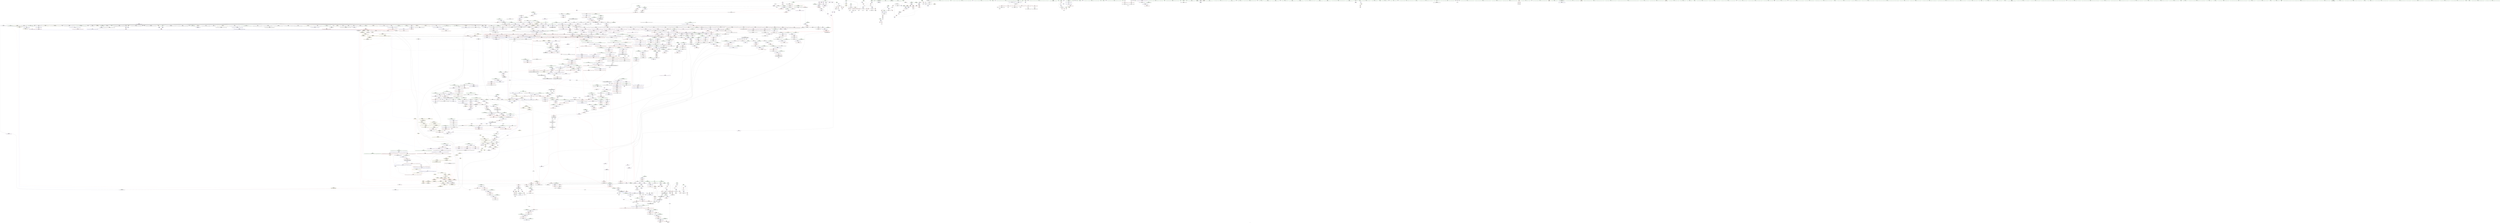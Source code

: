 digraph "SVFG" {
	label="SVFG";

	Node0x5624b4ccbc10 [shape=record,color=grey,label="{NodeID: 0\nNullPtr|{|<s56>131}}"];
	Node0x5624b4ccbc10 -> Node0x5624b4f14790[style=solid];
	Node0x5624b4ccbc10 -> Node0x5624b4f14890[style=solid];
	Node0x5624b4ccbc10 -> Node0x5624b4f14960[style=solid];
	Node0x5624b4ccbc10 -> Node0x5624b4f14a30[style=solid];
	Node0x5624b4ccbc10 -> Node0x5624b4f14b00[style=solid];
	Node0x5624b4ccbc10 -> Node0x5624b4f14bd0[style=solid];
	Node0x5624b4ccbc10 -> Node0x5624b4f14ca0[style=solid];
	Node0x5624b4ccbc10 -> Node0x5624b4f14d70[style=solid];
	Node0x5624b4ccbc10 -> Node0x5624b4f14e40[style=solid];
	Node0x5624b4ccbc10 -> Node0x5624b4f14f10[style=solid];
	Node0x5624b4ccbc10 -> Node0x5624b4f14fe0[style=solid];
	Node0x5624b4ccbc10 -> Node0x5624b4f150b0[style=solid];
	Node0x5624b4ccbc10 -> Node0x5624b4f15180[style=solid];
	Node0x5624b4ccbc10 -> Node0x5624b4f15250[style=solid];
	Node0x5624b4ccbc10 -> Node0x5624b4f15320[style=solid];
	Node0x5624b4ccbc10 -> Node0x5624b4f153f0[style=solid];
	Node0x5624b4ccbc10 -> Node0x5624b4f154c0[style=solid];
	Node0x5624b4ccbc10 -> Node0x5624b4f15590[style=solid];
	Node0x5624b4ccbc10 -> Node0x5624b4f15660[style=solid];
	Node0x5624b4ccbc10 -> Node0x5624b4f15730[style=solid];
	Node0x5624b4ccbc10 -> Node0x5624b4f15800[style=solid];
	Node0x5624b4ccbc10 -> Node0x5624b4f158d0[style=solid];
	Node0x5624b4ccbc10 -> Node0x5624b4f159a0[style=solid];
	Node0x5624b4ccbc10 -> Node0x5624b4f15a70[style=solid];
	Node0x5624b4ccbc10 -> Node0x5624b4f15b40[style=solid];
	Node0x5624b4ccbc10 -> Node0x5624b4f15c10[style=solid];
	Node0x5624b4ccbc10 -> Node0x5624b4f15ce0[style=solid];
	Node0x5624b4ccbc10 -> Node0x5624b4f15db0[style=solid];
	Node0x5624b4ccbc10 -> Node0x5624b4f15e80[style=solid];
	Node0x5624b4ccbc10 -> Node0x5624b4f15f50[style=solid];
	Node0x5624b4ccbc10 -> Node0x5624b4f16020[style=solid];
	Node0x5624b4ccbc10 -> Node0x5624b4f160f0[style=solid];
	Node0x5624b4ccbc10 -> Node0x5624b4f161c0[style=solid];
	Node0x5624b4ccbc10 -> Node0x5624b4f16290[style=solid];
	Node0x5624b4ccbc10 -> Node0x5624b4f16360[style=solid];
	Node0x5624b4ccbc10 -> Node0x5624b4f16430[style=solid];
	Node0x5624b4ccbc10 -> Node0x5624b4f16500[style=solid];
	Node0x5624b4ccbc10 -> Node0x5624b4f165d0[style=solid];
	Node0x5624b4ccbc10 -> Node0x5624b4f166a0[style=solid];
	Node0x5624b4ccbc10 -> Node0x5624b4f0a260[style=solid];
	Node0x5624b4ccbc10 -> Node0x5624b4f0a330[style=solid];
	Node0x5624b4ccbc10 -> Node0x5624b4f0a400[style=solid];
	Node0x5624b4ccbc10 -> Node0x5624b4f0a4d0[style=solid];
	Node0x5624b4ccbc10 -> Node0x5624b4f0a5a0[style=solid];
	Node0x5624b4ccbc10 -> Node0x5624b4f0a670[style=solid];
	Node0x5624b4ccbc10 -> Node0x5624b4f416f0[style=solid];
	Node0x5624b4ccbc10 -> Node0x5624b4f451a0[style=solid];
	Node0x5624b4ccbc10 -> Node0x5624b4f45270[style=solid];
	Node0x5624b4ccbc10 -> Node0x5624b4f45340[style=solid];
	Node0x5624b4ccbc10 -> Node0x5624b4f47560[style=solid];
	Node0x5624b4ccbc10 -> Node0x5624b4f4d130[style=solid];
	Node0x5624b4ccbc10 -> Node0x5624b4f4d200[style=solid];
	Node0x5624b4ccbc10 -> Node0x5624b4f4d2d0[style=solid];
	Node0x5624b4ccbc10 -> Node0x5624b4f75bf0[style=solid];
	Node0x5624b4ccbc10 -> Node0x5624b4f79c10[style=solid];
	Node0x5624b4ccbc10 -> Node0x5624b4f7af90[style=solid];
	Node0x5624b4ccbc10:s56 -> Node0x5624b5082d50[style=solid,color=red];
	Node0x5624b4f16d20 [shape=record,color=red,label="{NodeID: 775\n579\<--546\n\<--i\n_Z5solvev\n}"];
	Node0x5624b4f16d20 -> Node0x5624b4f0c580[style=solid];
	Node0x5624b5005f50 [shape=record,color=yellow,style=double,label="{NodeID: 2657\n237V_3 = CSCHI(MR_237V_2)\npts\{19460000 19460001 19460002 \}\nCS[]|{<s0>166|<s1>166|<s2>166|<s3>167|<s4>167|<s5>167}}"];
	Node0x5624b5005f50:s0 -> Node0x5624b4fbc9c0[style=dashed,color=red];
	Node0x5624b5005f50:s1 -> Node0x5624b4fbcb00[style=dashed,color=red];
	Node0x5624b5005f50:s2 -> Node0x5624b4fbcc40[style=dashed,color=red];
	Node0x5624b5005f50:s3 -> Node0x5624b4fbc9c0[style=dashed,color=red];
	Node0x5624b5005f50:s4 -> Node0x5624b4fbcb00[style=dashed,color=red];
	Node0x5624b5005f50:s5 -> Node0x5624b4fbcc40[style=dashed,color=red];
	Node0x5624b4f0d280 [shape=record,color=black,label="{NodeID: 443\n968\<--967\n\<--\n_ZNSt16allocator_traitsISaISt4pairIciEEE10deallocateERS2_PS1_m\n|{<s0>76}}"];
	Node0x5624b4f0d280:s0 -> Node0x5624b50782f0[style=solid,color=red];
	Node0x5624b4f4cec0 [shape=record,color=blue,label="{NodeID: 1218\n2116\<--2113\n__a.addr\<--__a\n_ZNSt12_Vector_baseISt4pairIciESaIS1_EEC2ERKS2_\n}"];
	Node0x5624b4f4cec0 -> Node0x5624b4f40110[style=dashed];
	Node0x5624b4f00890 [shape=record,color=green,label="{NodeID: 111\n648\<--649\n__x.addr\<--__x.addr_field_insensitive\n_ZNSt6vectorISt4pairIciESaIS1_EEaSEOS3_\n}"];
	Node0x5624b4f00890 -> Node0x5624b4f172d0[style=solid];
	Node0x5624b4f00890 -> Node0x5624b4f44640[style=solid];
	Node0x5624b4f1c750 [shape=record,color=red,label="{NodeID: 886\n1478\<--1458\n\<--__last.addr\n_ZSt34__uninitialized_move_if_noexcept_aIPSt4pairIciES2_SaIS1_EET0_T_S5_S4_RT1_\n|{<s0>125}}"];
	Node0x5624b4f1c750:s0 -> Node0x5624b50874b0[style=solid,color=red];
	Node0x5624b5078d40 [shape=record,color=black,label="{NodeID: 2768\n1455 = PHI(1170, 1186, )\n3rd arg _ZSt34__uninitialized_move_if_noexcept_aIPSt4pairIciES2_SaIS1_EET0_T_S5_S4_RT1_ }"];
	Node0x5624b5078d40 -> Node0x5624b4f48dc0[style=solid];
	Node0x5624b4f231c0 [shape=record,color=purple,label="{NodeID: 554\n391\<--11\n\<--num\n_Z5Solvev\n|{<s0>35}}"];
	Node0x5624b4f231c0:s0 -> Node0x5624b5081960[style=solid,color=red];
	Node0x5624b4f05930 [shape=record,color=green,label="{NodeID: 222\n1458\<--1459\n__last.addr\<--__last.addr_field_insensitive\n_ZSt34__uninitialized_move_if_noexcept_aIPSt4pairIciES2_SaIS1_EET0_T_S5_S4_RT1_\n}"];
	Node0x5624b4f05930 -> Node0x5624b4f1c750[style=solid];
	Node0x5624b4f05930 -> Node0x5624b4f48c20[style=solid];
	Node0x5624b4f41b30 [shape=record,color=blue,label="{NodeID: 997\n130\<--127\n\<--call16\n_Z3gaoNSt7__cxx1112basic_stringIcSt11char_traitsIcESaIcEEE\n}"];
	Node0x5624b4f41b30 -> Node0x5624b4fcd730[style=dashed];
	Node0x5624b5085fb0 [shape=record,color=black,label="{NodeID: 2879\n1501 = PHI(1203, )\n0th arg _ZNSt16allocator_traitsISaISt4pairIciEEE7destroyIS1_EEvRS2_PT_ }"];
	Node0x5624b5085fb0 -> Node0x5624b4f49100[style=solid];
	Node0x5624b4f28c80 [shape=record,color=purple,label="{NodeID: 665\n1719\<--1707\ncoerce.dive\<--__first\n_ZSt18uninitialized_copyISt13move_iteratorIPSt4pairIciEES3_ET0_T_S6_S5_\n}"];
	Node0x5624b4f28c80 -> Node0x5624b4f4a550[style=solid];
	Node0x5624b4f13d40 [shape=record,color=green,label="{NodeID: 333\n2132\<--2133\n__a.addr\<--__a.addr_field_insensitive\n_ZNSt12_Vector_baseISt4pairIciESaIS1_EE12_Vector_implC2ERKS2_\n}"];
	Node0x5624b4f13d40 -> Node0x5624b4f402b0[style=solid];
	Node0x5624b4f13d40 -> Node0x5624b4f4d060[style=solid];
	Node0x5624b4f47560 [shape=record,color=blue, style = dotted,label="{NodeID: 1108\n1117\<--3\n__new_finish\<--dummyVal\n_ZNSt6vectorISt4pairIciESaIS1_EE17_M_realloc_insertIJS1_EEEvN9__gnu_cxx17__normal_iteratorIPS1_S3_EEDpOT_\n}"];
	Node0x5624b4f47560 -> Node0x5624b4f1a940[style=dashed];
	Node0x5624b4f47560 -> Node0x5624b4f1aa10[style=dashed];
	Node0x5624b4f47560 -> Node0x5624b4f47630[style=dashed];
	Node0x5624b4efd4e0 [shape=record,color=green,label="{NodeID: 1\n7\<--1\n__dso_handle\<--dummyObj\nGlob }"];
	Node0x5624b4f16df0 [shape=record,color=red,label="{NodeID: 776\n591\<--546\n\<--i\n_Z5solvev\n}"];
	Node0x5624b4f16df0 -> Node0x5624b4f78710[style=solid];
	Node0x5624b5006030 [shape=record,color=yellow,style=double,label="{NodeID: 2658\n61V_3 = CSCHI(MR_61V_2)\npts\{140000 140001 140002 \}\nCS[]|{<s0>55|<s1>166|<s2>166|<s3>166|<s4>167|<s5>167|<s6>167}}"];
	Node0x5624b5006030:s0 -> Node0x5624b5003c40[style=dashed,color=blue];
	Node0x5624b5006030:s1 -> Node0x5624b4fbc9c0[style=dashed,color=red];
	Node0x5624b5006030:s2 -> Node0x5624b4fbcb00[style=dashed,color=red];
	Node0x5624b5006030:s3 -> Node0x5624b4fbcc40[style=dashed,color=red];
	Node0x5624b5006030:s4 -> Node0x5624b4fbc9c0[style=dashed,color=red];
	Node0x5624b5006030:s5 -> Node0x5624b4fbcb00[style=dashed,color=red];
	Node0x5624b5006030:s6 -> Node0x5624b4fbcc40[style=dashed,color=red];
	Node0x5624b4f0d350 [shape=record,color=black,label="{NodeID: 444\n990\<--989\n\<--\n_ZN9__gnu_cxx13new_allocatorISt4pairIciEE10deallocateEPS2_m\n}"];
	Node0x5624b4f4cf90 [shape=record,color=blue,label="{NodeID: 1219\n2130\<--2128\nthis.addr\<--this\n_ZNSt12_Vector_baseISt4pairIciESaIS1_EE12_Vector_implC2ERKS2_\n}"];
	Node0x5624b4f4cf90 -> Node0x5624b4f401e0[style=dashed];
	Node0x5624b4f00960 [shape=record,color=green,label="{NodeID: 112\n650\<--651\n__move_storage\<--__move_storage_field_insensitive\n_ZNSt6vectorISt4pairIciESaIS1_EEaSEOS3_\n}"];
	Node0x5624b4f00960 -> Node0x5624b4f44710[style=solid];
	Node0x5624b4f1c820 [shape=record,color=red,label="{NodeID: 887\n1482\<--1460\n\<--__result.addr\n_ZSt34__uninitialized_move_if_noexcept_aIPSt4pairIciES2_SaIS1_EET0_T_S5_S4_RT1_\n|{<s0>126}}"];
	Node0x5624b4f1c820:s0 -> Node0x5624b5084d10[style=solid,color=red];
	Node0x5624b5078ec0 [shape=record,color=black,label="{NodeID: 2769\n2182 = PHI(2077, )\n0th arg _ZSt18__do_alloc_on_moveISaISt4pairIciEEEvRT_S4_St17integral_constantIbLb1EE }"];
	Node0x5624b5078ec0 -> Node0x5624b4f4d880[style=solid];
	Node0x5624b4f23290 [shape=record,color=purple,label="{NodeID: 555\n415\<--11\n\<--num\n_Z5Solvev\n|{<s0>36}}"];
	Node0x5624b4f23290:s0 -> Node0x5624b507b870[style=solid,color=red];
	Node0x5624b4f05a00 [shape=record,color=green,label="{NodeID: 223\n1460\<--1461\n__result.addr\<--__result.addr_field_insensitive\n_ZSt34__uninitialized_move_if_noexcept_aIPSt4pairIciES2_SaIS1_EET0_T_S5_S4_RT1_\n}"];
	Node0x5624b4f05a00 -> Node0x5624b4f1c820[style=solid];
	Node0x5624b4f05a00 -> Node0x5624b4f48cf0[style=solid];
	Node0x5624b4f41c00 [shape=record,color=blue,label="{NodeID: 998\n73\<--105\nt\<--\n_Z3gaoNSt7__cxx1112basic_stringIcSt11char_traitsIcESaIcEEE\n}"];
	Node0x5624b4f41c00 -> Node0x5624b4fccd30[style=dashed];
	Node0x5624b50860c0 [shape=record,color=black,label="{NodeID: 2880\n1502 = PHI(1206, )\n1st arg _ZNSt16allocator_traitsISaISt4pairIciEEE7destroyIS1_EEvRS2_PT_ }"];
	Node0x5624b50860c0 -> Node0x5624b4f491d0[style=solid];
	Node0x5624b4f28d50 [shape=record,color=purple,label="{NodeID: 666\n1721\<--1709\ncoerce.dive1\<--__last\n_ZSt18uninitialized_copyISt13move_iteratorIPSt4pairIciEES3_ET0_T_S6_S5_\n}"];
	Node0x5624b4f28d50 -> Node0x5624b4f4a620[style=solid];
	Node0x5624b4f13e10 [shape=record,color=green,label="{NodeID: 334\n2150\<--2151\n__a.addr\<--__a.addr_field_insensitive\n_ZSt4swapIPSt4pairIciEENSt9enable_ifIXsr6__and_ISt6__not_ISt15__is_tuple_likeIT_EESt21is_move_constructibleIS6_ESt18is_move_assignableIS6_EEE5valueEvE4typeERS6_SF_\n}"];
	Node0x5624b4f13e10 -> Node0x5624b4f40380[style=solid];
	Node0x5624b4f13e10 -> Node0x5624b4f40450[style=solid];
	Node0x5624b4f13e10 -> Node0x5624b4f4d3a0[style=solid];
	Node0x5624b4f47630 [shape=record,color=blue,label="{NodeID: 1109\n1117\<--1171\n__new_finish\<--call11\n_ZNSt6vectorISt4pairIciESaIS1_EE17_M_realloc_insertIJS1_EEEvN9__gnu_cxx17__normal_iteratorIPS1_S3_EEDpOT_\n}"];
	Node0x5624b4f47630 -> Node0x5624b4f1a7a0[style=dashed];
	Node0x5624b4f47630 -> Node0x5624b4f47700[style=dashed];
	Node0x5624b4efcd90 [shape=record,color=green,label="{NodeID: 2\n9\<--1\n\<--dummyObj\nCan only get source location for instruction, argument, global var or function.}"];
	Node0x5624b4f16ec0 [shape=record,color=red,label="{NodeID: 777\n627\<--550\nexn\<--exn.slot\n_Z5solvev\n}"];
	Node0x5624b5006190 [shape=record,color=yellow,style=double,label="{NodeID: 2659\n26V_2 = CSCHI(MR_26V_1)\npts\{5550000 5550001 5550002 \}\nCS[]|{<s0>55}}"];
	Node0x5624b5006190:s0 -> Node0x5624b5003c40[style=dashed,color=blue];
	Node0x5624b4f0d420 [shape=record,color=black,label="{NodeID: 445\n1018\<--1017\n\<--this1\n_ZNSt6vectorISt4pairIciESaIS1_EE12emplace_backIJS1_EEEvDpOT_\n}"];
	Node0x5624b4f0d420 -> Node0x5624b4f25a20[style=solid];
	Node0x5624b4f0d420 -> Node0x5624b4f25af0[style=solid];
	Node0x5624b4f4d060 [shape=record,color=blue,label="{NodeID: 1220\n2132\<--2129\n__a.addr\<--__a\n_ZNSt12_Vector_baseISt4pairIciESaIS1_EE12_Vector_implC2ERKS2_\n}"];
	Node0x5624b4f4d060 -> Node0x5624b4f402b0[style=dashed];
	Node0x5624b4f00a30 [shape=record,color=green,label="{NodeID: 113\n652\<--653\nagg.tmp\<--agg.tmp_field_insensitive\n_ZNSt6vectorISt4pairIciESaIS1_EEaSEOS3_\n}"];
	Node0x5624b4f1c8f0 [shape=record,color=red,label="{NodeID: 888\n1483\<--1462\n\<--__alloc.addr\n_ZSt34__uninitialized_move_if_noexcept_aIPSt4pairIciES2_SaIS1_EET0_T_S5_S4_RT1_\n|{<s0>126}}"];
	Node0x5624b4f1c8f0:s0 -> Node0x5624b5084e50[style=solid,color=red];
	Node0x5624b5078fd0 [shape=record,color=black,label="{NodeID: 2770\n2183 = PHI(2078, )\n1st arg _ZSt18__do_alloc_on_moveISaISt4pairIciEEEvRT_S4_St17integral_constantIbLb1EE }"];
	Node0x5624b5078fd0 -> Node0x5624b4f4d950[style=solid];
	Node0x5624b4f23360 [shape=record,color=purple,label="{NodeID: 556\n437\<--11\narrayidx43\<--num\n_Z5Solvev\n|{<s0>37}}"];
	Node0x5624b4f23360:s0 -> Node0x5624b5081960[style=solid,color=red];
	Node0x5624b4f05ad0 [shape=record,color=green,label="{NodeID: 224\n1462\<--1463\n__alloc.addr\<--__alloc.addr_field_insensitive\n_ZSt34__uninitialized_move_if_noexcept_aIPSt4pairIciES2_SaIS1_EET0_T_S5_S4_RT1_\n}"];
	Node0x5624b4f05ad0 -> Node0x5624b4f1c8f0[style=solid];
	Node0x5624b4f05ad0 -> Node0x5624b4f48dc0[style=solid];
	Node0x5624b4fe12e0 [shape=record,color=yellow,style=double,label="{NodeID: 2106\n138V_1 = ENCHI(MR_138V_0)\npts\{140000 5550000 \}\nFun[_ZNKSt6vectorISt4pairIciESaIS1_EE4sizeEv]}"];
	Node0x5624b4fe12e0 -> Node0x5624b4f2dc20[style=dashed];
	Node0x5624b4f41cd0 [shape=record,color=blue,label="{NodeID: 999\n77\<--138\nexn.slot\<--\n_Z3gaoNSt7__cxx1112basic_stringIcSt11char_traitsIcESaIcEEE\n}"];
	Node0x5624b4f41cd0 -> Node0x5624b4f2b860[style=dashed];
	Node0x5624b50861d0 [shape=record,color=black,label="{NodeID: 2881\n765 = PHI(182, )\n0th arg _ZNSt12_Vector_baseISt4pairIciESaIS1_EEC2Ev }"];
	Node0x5624b50861d0 -> Node0x5624b4f45000[style=solid];
	Node0x5624b4f28e20 [shape=record,color=purple,label="{NodeID: 667\n1732\<--1715\ncoerce.dive3\<--agg.tmp\n_ZSt18uninitialized_copyISt13move_iteratorIPSt4pairIciEES3_ET0_T_S6_S5_\n}"];
	Node0x5624b4f28e20 -> Node0x5624b4f1e220[style=solid];
	Node0x5624b4f13ee0 [shape=record,color=green,label="{NodeID: 335\n2152\<--2153\n__b.addr\<--__b.addr_field_insensitive\n_ZSt4swapIPSt4pairIciEENSt9enable_ifIXsr6__and_ISt6__not_ISt15__is_tuple_likeIT_EESt21is_move_constructibleIS6_ESt18is_move_assignableIS6_EEE5valueEvE4typeERS6_SF_\n}"];
	Node0x5624b4f13ee0 -> Node0x5624b4f40520[style=solid];
	Node0x5624b4f13ee0 -> Node0x5624b4f405f0[style=solid];
	Node0x5624b4f13ee0 -> Node0x5624b4f4d470[style=solid];
	Node0x5624b4f47700 [shape=record,color=blue,label="{NodeID: 1110\n1117\<--1176\n__new_finish\<--incdec.ptr\n_ZNSt6vectorISt4pairIciESaIS1_EE17_M_realloc_insertIJS1_EEEvN9__gnu_cxx17__normal_iteratorIPS1_S3_EEDpOT_\n}"];
	Node0x5624b4f47700 -> Node0x5624b4f1a870[style=dashed];
	Node0x5624b4f47700 -> Node0x5624b4f1a940[style=dashed];
	Node0x5624b4f47700 -> Node0x5624b4f1aa10[style=dashed];
	Node0x5624b4f47700 -> Node0x5624b4f477d0[style=dashed];
	Node0x5624b4efd9a0 [shape=record,color=green,label="{NodeID: 3\n16\<--1\n\<--dummyObj\nCan only get source location for instruction, argument, global var or function.}"];
	Node0x5624b4fc5f30 [shape=record,color=black,label="{NodeID: 1885\nMR_80V_5 = PHI(MR_80V_6, MR_80V_4, )\npts\{333 \}\n|{|<s5>39}}"];
	Node0x5624b4fc5f30 -> Node0x5624b4f2d0c0[style=dashed];
	Node0x5624b4fc5f30 -> Node0x5624b4f2d9b0[style=dashed];
	Node0x5624b4fc5f30 -> Node0x5624b4f43120[style=dashed];
	Node0x5624b4fc5f30 -> Node0x5624b4f43600[style=dashed];
	Node0x5624b4fc5f30 -> Node0x5624b4fd1d30[style=dashed];
	Node0x5624b4fc5f30:s5 -> Node0x5624b4fe3bd0[style=dashed,color=red];
	Node0x5624b4f16f90 [shape=record,color=red,label="{NodeID: 778\n628\<--552\nsel\<--ehselector.slot\n_Z5solvev\n}"];
	Node0x5624b5006270 [shape=record,color=yellow,style=double,label="{NodeID: 2660\n237V_2 = CSCHI(MR_237V_1)\npts\{19460000 19460001 19460002 \}\nCS[]|{<s0>159}}"];
	Node0x5624b5006270:s0 -> Node0x5624b5005c90[style=dashed,color=blue];
	Node0x5624b4f0d4f0 [shape=record,color=black,label="{NodeID: 446\n1022\<--1017\n\<--this1\n_ZNSt6vectorISt4pairIciESaIS1_EE12emplace_backIJS1_EEEvDpOT_\n}"];
	Node0x5624b4f0d4f0 -> Node0x5624b4f25bc0[style=solid];
	Node0x5624b4f0d4f0 -> Node0x5624b4f25c90[style=solid];
	Node0x5624b4f4d130 [shape=record,color=blue, style = dotted,label="{NodeID: 1221\n2140\<--3\n_M_start\<--dummyVal\n_ZNSt12_Vector_baseISt4pairIciESaIS1_EE12_Vector_implC2ERKS2_\n|{<s0>178}}"];
	Node0x5624b4f4d130:s0 -> Node0x5624b5006910[style=dashed,color=blue];
	Node0x5624b4f05e50 [shape=record,color=green,label="{NodeID: 114\n660\<--661\n_ZSt4moveIRSt6vectorISt4pairIciESaIS2_EEEONSt16remove_referenceIT_E4typeEOS7_\<--_ZSt4moveIRSt6vectorISt4pairIciESaIS2_EEEONSt16remove_referenceIT_E4typeEOS7__field_insensitive\n}"];
	Node0x5624b4f1c9c0 [shape=record,color=red,label="{NodeID: 889\n1485\<--1484\n\<--coerce.dive4\n_ZSt34__uninitialized_move_if_noexcept_aIPSt4pairIciES2_SaIS1_EET0_T_S5_S4_RT1_\n|{<s0>126}}"];
	Node0x5624b4f1c9c0:s0 -> Node0x5624b5084a90[style=solid,color=red];
	Node0x5624b50790e0 [shape=record,color=black,label="{NodeID: 2771\n2033 = PHI(949, 1947, )\n0th arg _ZNSaISt4pairIciEED2Ev }"];
	Node0x5624b50790e0 -> Node0x5624b4f4c6a0[style=solid];
	Node0x5624b4f23430 [shape=record,color=purple,label="{NodeID: 557\n581\<--11\narrayidx\<--num\n_Z5solvev\n|{<s0>45}}"];
	Node0x5624b4f23430:s0 -> Node0x5624b5082e90[style=solid,color=red];
	Node0x5624b4f05ba0 [shape=record,color=green,label="{NodeID: 225\n1464\<--1465\nagg.tmp\<--agg.tmp_field_insensitive\n_ZSt34__uninitialized_move_if_noexcept_aIPSt4pairIciES2_SaIS1_EET0_T_S5_S4_RT1_\n}"];
	Node0x5624b4f05ba0 -> Node0x5624b4f27f80[style=solid];
	Node0x5624b4f05ba0 -> Node0x5624b4f28050[style=solid];
	Node0x5624b4fe1420 [shape=record,color=yellow,style=double,label="{NodeID: 2107\n140V_1 = ENCHI(MR_140V_0)\npts\{140001 5550001 \}\nFun[_ZNKSt6vectorISt4pairIciESaIS1_EE4sizeEv]}"];
	Node0x5624b4fe1420 -> Node0x5624b4f2db50[style=dashed];
	Node0x5624b4f41da0 [shape=record,color=blue,label="{NodeID: 1000\n79\<--140\nehselector.slot\<--\n_Z3gaoNSt7__cxx1112basic_stringIcSt11char_traitsIcESaIcEEE\n}"];
	Node0x5624b4f41da0 -> Node0x5624b4f2b930[style=dashed];
	Node0x5624b50862e0 [shape=record,color=black,label="{NodeID: 2882\n203 = PHI(69, 69, )\n0th arg _ZNSt6vectorISt4pairIciESaIS1_EE9push_backEOS1_ }"];
	Node0x5624b50862e0 -> Node0x5624b4f42280[style=solid];
	Node0x5624b4f28ef0 [shape=record,color=purple,label="{NodeID: 668\n1734\<--1717\ncoerce.dive4\<--agg.tmp2\n_ZSt18uninitialized_copyISt13move_iteratorIPSt4pairIciEES3_ET0_T_S6_S5_\n}"];
	Node0x5624b4f28ef0 -> Node0x5624b4f1e2f0[style=solid];
	Node0x5624b4f13fb0 [shape=record,color=green,label="{NodeID: 336\n2154\<--2155\n__tmp\<--__tmp_field_insensitive\n_ZSt4swapIPSt4pairIciEENSt9enable_ifIXsr6__and_ISt6__not_ISt15__is_tuple_likeIT_EESt21is_move_constructibleIS6_ESt18is_move_assignableIS6_EEE5valueEvE4typeERS6_SF_\n|{|<s1>182}}"];
	Node0x5624b4f13fb0 -> Node0x5624b4f4d540[style=solid];
	Node0x5624b4f13fb0:s1 -> Node0x5624b5077280[style=solid,color=red];
	Node0x5624b4f477d0 [shape=record,color=blue,label="{NodeID: 1111\n1117\<--1187\n__new_finish\<--call16\n_ZNSt6vectorISt4pairIciESaIS1_EE17_M_realloc_insertIJS1_EEEvN9__gnu_cxx17__normal_iteratorIPS1_S3_EEDpOT_\n}"];
	Node0x5624b4f477d0 -> Node0x5624b4f1aae0[style=dashed];
	Node0x5624b4efda30 [shape=record,color=green,label="{NodeID: 4\n18\<--1\n_ZSt3cin\<--dummyObj\nGlob }"];
	Node0x5624b4f17060 [shape=record,color=red,label="{NodeID: 779\n612\<--558\n\<--ans\n_Z5solvev\n}"];
	Node0x5624b4f17060 -> Node0x5624b4f7ab10[style=solid];
	Node0x5624b50063d0 [shape=record,color=yellow,style=double,label="{NodeID: 2661\n478V_2 = CSCHI(MR_478V_1)\npts\{140000 140001 140002 5550000 5550001 5550002 19460000 19460001 19460002 \}\nCS[]|{<s0>174|<s1>174|<s2>174|<s3>174|<s4>174}}"];
	Node0x5624b50063d0:s0 -> Node0x5624b4f406c0[style=dashed,color=red];
	Node0x5624b50063d0:s1 -> Node0x5624b4f40790[style=dashed,color=red];
	Node0x5624b50063d0:s2 -> Node0x5624b4f40860[style=dashed,color=red];
	Node0x5624b50063d0:s3 -> Node0x5624b4f4d610[style=dashed,color=red];
	Node0x5624b50063d0:s4 -> Node0x5624b4f4d6e0[style=dashed,color=red];
	Node0x5624b4f0d5c0 [shape=record,color=black,label="{NodeID: 447\n1028\<--1017\n\<--this1\n_ZNSt6vectorISt4pairIciESaIS1_EE12emplace_backIJS1_EEEvDpOT_\n}"];
	Node0x5624b4f0d5c0 -> Node0x5624b4f25d60[style=solid];
	Node0x5624b4f4d200 [shape=record,color=blue, style = dotted,label="{NodeID: 1222\n2142\<--3\n_M_finish\<--dummyVal\n_ZNSt12_Vector_baseISt4pairIciESaIS1_EE12_Vector_implC2ERKS2_\n|{<s0>178}}"];
	Node0x5624b4f4d200:s0 -> Node0x5624b5006910[style=dashed,color=blue];
	Node0x5624b4f05f50 [shape=record,color=green,label="{NodeID: 115\n663\<--664\n_ZNSt6vectorISt4pairIciESaIS1_EE14_M_move_assignEOS3_St17integral_constantIbLb1EE\<--_ZNSt6vectorISt4pairIciESaIS1_EE14_M_move_assignEOS3_St17integral_constantIbLb1EE_field_insensitive\n}"];
	Node0x5624b4f1ca90 [shape=record,color=red,label="{NodeID: 890\n1487\<--1486\n\<--coerce.dive5\n_ZSt34__uninitialized_move_if_noexcept_aIPSt4pairIciES2_SaIS1_EET0_T_S5_S4_RT1_\n|{<s0>126}}"];
	Node0x5624b4f1ca90:s0 -> Node0x5624b5084bd0[style=solid,color=red];
	Node0x5624b50792c0 [shape=record,color=black,label="{NodeID: 2772\n823 = PHI(258, 1219, 1236, )\n0th arg _ZSt8_DestroyIPSt4pairIciES1_EvT_S3_RSaIT0_E }"];
	Node0x5624b50792c0 -> Node0x5624b4f455b0[style=solid];
	Node0x5624b4f23500 [shape=record,color=purple,label="{NodeID: 558\n615\<--19\n\<--.str\n_Z5solvev\n}"];
	Node0x5624b4f05c70 [shape=record,color=green,label="{NodeID: 226\n1466\<--1467\nagg.tmp1\<--agg.tmp1_field_insensitive\n_ZSt34__uninitialized_move_if_noexcept_aIPSt4pairIciES2_SaIS1_EET0_T_S5_S4_RT1_\n}"];
	Node0x5624b4f05c70 -> Node0x5624b4f28120[style=solid];
	Node0x5624b4f05c70 -> Node0x5624b4f281f0[style=solid];
	Node0x5624b4f41e70 [shape=record,color=blue,label="{NodeID: 1001\n73\<--147\nt\<--inc19\n_Z3gaoNSt7__cxx1112basic_stringIcSt11char_traitsIcESaIcEEE\n}"];
	Node0x5624b4f41e70 -> Node0x5624b4fccd30[style=dashed];
	Node0x5624b5086430 [shape=record,color=black,label="{NodeID: 2883\n204 = PHI(81, 83, )\n1st arg _ZNSt6vectorISt4pairIciESaIS1_EE9push_backEOS1_ }"];
	Node0x5624b5086430 -> Node0x5624b4f42350[style=solid];
	Node0x5624b4f28fc0 [shape=record,color=purple,label="{NodeID: 669\n2225\<--1725\noffset_0\<--\n}"];
	Node0x5624b4f28fc0 -> Node0x5624b4f4a890[style=solid];
	Node0x5624b4f14080 [shape=record,color=green,label="{NodeID: 337\n2160\<--2161\n_ZSt4moveIRPSt4pairIciEEONSt16remove_referenceIT_E4typeEOS5_\<--_ZSt4moveIRPSt4pairIciEEONSt16remove_referenceIT_E4typeEOS5__field_insensitive\n}"];
	Node0x5624b4f478a0 [shape=record,color=blue,label="{NodeID: 1112\n1119\<--1191\nexn.slot\<--\n_ZNSt6vectorISt4pairIciESaIS1_EE17_M_realloc_insertIJS1_EEEvN9__gnu_cxx17__normal_iteratorIPS1_S3_EEDpOT_\n}"];
	Node0x5624b4f478a0 -> Node0x5624b4f1abb0[style=dashed];
	Node0x5624b4f478a0 -> Node0x5624b4f47a40[style=dashed];
	Node0x5624b4efdac0 [shape=record,color=green,label="{NodeID: 5\n19\<--1\n.str\<--dummyObj\nGlob }"];
	Node0x5624b4f17130 [shape=record,color=red,label="{NodeID: 780\n620\<--558\n\<--ans\n_Z5solvev\n}"];
	Node0x5624b5006590 [shape=record,color=yellow,style=double,label="{NodeID: 2662\n478V_3 = CSCHI(MR_478V_2)\npts\{140000 140001 140002 5550000 5550001 5550002 19460000 19460001 19460002 \}\nCS[]|{<s0>175|<s1>175|<s2>175|<s3>175|<s4>175}}"];
	Node0x5624b5006590:s0 -> Node0x5624b4f406c0[style=dashed,color=red];
	Node0x5624b5006590:s1 -> Node0x5624b4f40790[style=dashed,color=red];
	Node0x5624b5006590:s2 -> Node0x5624b4f40860[style=dashed,color=red];
	Node0x5624b5006590:s3 -> Node0x5624b4f4d610[style=dashed,color=red];
	Node0x5624b5006590:s4 -> Node0x5624b4f4d6e0[style=dashed,color=red];
	Node0x5624b4f0d690 [shape=record,color=black,label="{NodeID: 448\n1031\<--1017\n\<--this1\n_ZNSt6vectorISt4pairIciESaIS1_EE12emplace_backIJS1_EEEvDpOT_\n}"];
	Node0x5624b4f0d690 -> Node0x5624b4f25e30[style=solid];
	Node0x5624b4f0d690 -> Node0x5624b4f25f00[style=solid];
	Node0x5624b4f4d2d0 [shape=record,color=blue, style = dotted,label="{NodeID: 1223\n2144\<--3\n_M_end_of_storage\<--dummyVal\n_ZNSt12_Vector_baseISt4pairIciESaIS1_EE12_Vector_implC2ERKS2_\n|{<s0>178}}"];
	Node0x5624b4f4d2d0:s0 -> Node0x5624b5006910[style=dashed,color=blue];
	Node0x5624b4f06050 [shape=record,color=green,label="{NodeID: 116\n673\<--674\nmain\<--main_field_insensitive\n}"];
	Node0x5624b4fd80e0 [shape=record,color=yellow,style=double,label="{NodeID: 1998\n51V_1 = ENCHI(MR_51V_0)\npts\{250 \}\nFun[_ZNSt6vectorISt4pairIciESaIS1_EED2Ev]}"];
	Node0x5624b4fd80e0 -> Node0x5624b4f42690[style=dashed];
	Node0x5624b4f1cb60 [shape=record,color=red,label="{NodeID: 891\n1497\<--1494\nthis1\<--this.addr\n_ZNK9__gnu_cxx17__normal_iteratorIPSt4pairIciESt6vectorIS2_SaIS2_EEE4baseEv\n}"];
	Node0x5624b4f1cb60 -> Node0x5624b4f282c0[style=solid];
	Node0x5624b5079510 [shape=record,color=black,label="{NodeID: 2773\n824 = PHI(262, 1220, 1240, )\n1st arg _ZSt8_DestroyIPSt4pairIciES1_EvT_S3_RSaIT0_E }"];
	Node0x5624b5079510 -> Node0x5624b4f45680[style=solid];
	Node0x5624b4f235d0 [shape=record,color=purple,label="{NodeID: 559\n621\<--21\n\<--.str.2\n_Z5solvev\n}"];
	Node0x5624b4f05d40 [shape=record,color=green,label="{NodeID: 227\n1474\<--1475\n_ZSt32__make_move_if_noexcept_iteratorISt4pairIciESt13move_iteratorIPS1_EET0_PT_\<--_ZSt32__make_move_if_noexcept_iteratorISt4pairIciESt13move_iteratorIPS1_EET0_PT__field_insensitive\n}"];
	Node0x5624b4f41f40 [shape=record,color=blue,label="{NodeID: 1002\n75\<--153\ni\<--inc21\n_Z3gaoNSt7__cxx1112basic_stringIcSt11char_traitsIcESaIcEEE\n}"];
	Node0x5624b4f41f40 -> Node0x5624b4fcd230[style=dashed];
	Node0x5624b5086580 [shape=record,color=black,label="{NodeID: 2884\n1560 = PHI(1525, )\n0th arg _ZNSt16allocator_traitsISaISt4pairIciEEE8max_sizeERKS2_ }"];
	Node0x5624b5086580 -> Node0x5624b4f496b0[style=solid];
	Node0x5624b4f29090 [shape=record,color=purple,label="{NodeID: 670\n2226\<--1726\noffset_0\<--\n}"];
	Node0x5624b4f29090 -> Node0x5624b4f40fb0[style=solid];
	Node0x5624b4f14180 [shape=record,color=green,label="{NodeID: 338\n2176\<--2177\n__t.addr\<--__t.addr_field_insensitive\n_ZSt4moveIRPSt4pairIciEEONSt16remove_referenceIT_E4typeEOS5_\n}"];
	Node0x5624b4f14180 -> Node0x5624b4f40930[style=solid];
	Node0x5624b4f14180 -> Node0x5624b4f4d7b0[style=solid];
	Node0x5624b4f47970 [shape=record,color=blue,label="{NodeID: 1113\n1121\<--1193\nehselector.slot\<--\n_ZNSt6vectorISt4pairIciESaIS1_EE17_M_realloc_insertIJS1_EEEvN9__gnu_cxx17__normal_iteratorIPS1_S3_EEDpOT_\n}"];
	Node0x5624b4f47970 -> Node0x5624b4f47b10[style=dashed];
	Node0x5624b4efdb50 [shape=record,color=green,label="{NodeID: 6\n21\<--1\n.str.2\<--dummyObj\nGlob }"];
	Node0x5624b4f17200 [shape=record,color=red,label="{NodeID: 781\n656\<--646\nthis1\<--this.addr\n_ZNSt6vectorISt4pairIciESaIS1_EEaSEOS3_\n|{|<s1>55}}"];
	Node0x5624b4f17200 -> Node0x5624b4f0c650[style=solid];
	Node0x5624b4f17200:s1 -> Node0x5624b5086c20[style=solid,color=red];
	Node0x5624b5006750 [shape=record,color=yellow,style=double,label="{NodeID: 2663\n478V_4 = CSCHI(MR_478V_3)\npts\{140000 140001 140002 5550000 5550001 5550002 19460000 19460001 19460002 \}\nCS[]|{<s0>161|<s1>161|<s2>162|<s3>162}}"];
	Node0x5624b5006750:s0 -> Node0x5624b5005df0[style=dashed,color=blue];
	Node0x5624b5006750:s1 -> Node0x5624b5005f50[style=dashed,color=blue];
	Node0x5624b5006750:s2 -> Node0x5624b5006030[style=dashed,color=blue];
	Node0x5624b5006750:s3 -> Node0x5624b5006190[style=dashed,color=blue];
	Node0x5624b4f0d760 [shape=record,color=black,label="{NodeID: 449\n1042\<--1017\n\<--this1\n_ZNSt6vectorISt4pairIciESaIS1_EE12emplace_backIJS1_EEEvDpOT_\n}"];
	Node0x5624b4f0d760 -> Node0x5624b4f25fd0[style=solid];
	Node0x5624b4f0d760 -> Node0x5624b4f260a0[style=solid];
	Node0x5624b4f4d3a0 [shape=record,color=blue,label="{NodeID: 1224\n2150\<--2148\n__a.addr\<--__a\n_ZSt4swapIPSt4pairIciEENSt9enable_ifIXsr6__and_ISt6__not_ISt15__is_tuple_likeIT_EESt21is_move_constructibleIS6_ESt18is_move_assignableIS6_EEE5valueEvE4typeERS6_SF_\n}"];
	Node0x5624b4f4d3a0 -> Node0x5624b4f40380[style=dashed];
	Node0x5624b4f4d3a0 -> Node0x5624b4f40450[style=dashed];
	Node0x5624b4f06150 [shape=record,color=green,label="{NodeID: 117\n676\<--677\nretval\<--retval_field_insensitive\nmain\n}"];
	Node0x5624b4f06150 -> Node0x5624b4f447e0[style=solid];
	Node0x5624b4fd81c0 [shape=record,color=yellow,style=double,label="{NodeID: 1999\n53V_1 = ENCHI(MR_53V_0)\npts\{252 \}\nFun[_ZNSt6vectorISt4pairIciESaIS1_EED2Ev]}"];
	Node0x5624b4fd81c0 -> Node0x5624b4f42760[style=dashed];
	Node0x5624b4f1cc30 [shape=record,color=red,label="{NodeID: 892\n1509\<--1503\n\<--__a.addr\n_ZNSt16allocator_traitsISaISt4pairIciEEE7destroyIS1_EEvRS2_PT_\n}"];
	Node0x5624b4f1cc30 -> Node0x5624b4f20030[style=solid];
	Node0x5624b50796d0 [shape=record,color=black,label="{NodeID: 2774\n825 = PHI(264, 1222, 1242, )\n2nd arg _ZSt8_DestroyIPSt4pairIciES1_EvT_S3_RSaIT0_E }"];
	Node0x5624b50796d0 -> Node0x5624b4f45750[style=solid];
	Node0x5624b4f236a0 [shape=record,color=purple,label="{NodeID: 560\n687\<--23\n\<--.str.3\nmain\n}"];
	Node0x5624b4f0e280 [shape=record,color=green,label="{NodeID: 228\n1489\<--1490\n_ZSt22__uninitialized_copy_aISt13move_iteratorIPSt4pairIciEES3_S2_ET0_T_S6_S5_RSaIT1_E\<--_ZSt22__uninitialized_copy_aISt13move_iteratorIPSt4pairIciEES3_S2_ET0_T_S6_S5_RSaIT1_E_field_insensitive\n}"];
	Node0x5624b4f42010 [shape=record,color=blue,label="{NodeID: 1003\n161\<--160\n\<--call28\n_Z3gaoNSt7__cxx1112basic_stringIcSt11char_traitsIcESaIcEEE\n}"];
	Node0x5624b5086690 [shape=record,color=black,label="{NodeID: 2885\n851 = PHI(270, 280, )\n0th arg _ZNSt12_Vector_baseISt4pairIciESaIS1_EED2Ev }"];
	Node0x5624b5086690 -> Node0x5624b4f458f0[style=solid];
	Node0x5624b4f29160 [shape=record,color=purple,label="{NodeID: 671\n2228\<--1728\noffset_0\<--\n}"];
	Node0x5624b4f29160 -> Node0x5624b4f4a960[style=solid];
	Node0x5624b4f14250 [shape=record,color=green,label="{NodeID: 339\n2184\<--2185\n\<--field_insensitive\n_ZSt18__do_alloc_on_moveISaISt4pairIciEEEvRT_S4_St17integral_constantIbLb1EE\n}"];
	Node0x5624b4f47a40 [shape=record,color=blue,label="{NodeID: 1114\n1119\<--1212\nexn.slot\<--\n_ZNSt6vectorISt4pairIciESaIS1_EE17_M_realloc_insertIJS1_EEEvN9__gnu_cxx17__normal_iteratorIPS1_S3_EEDpOT_\n}"];
	Node0x5624b4f47a40 -> Node0x5624b4f1ac80[style=dashed];
	Node0x5624b4efdbe0 [shape=record,color=green,label="{NodeID: 7\n23\<--1\n.str.3\<--dummyObj\nGlob }"];
	Node0x5624b4f172d0 [shape=record,color=red,label="{NodeID: 782\n658\<--648\n\<--__x.addr\n_ZNSt6vectorISt4pairIciESaIS1_EEaSEOS3_\n|{<s0>54}}"];
	Node0x5624b4f172d0:s0 -> Node0x5624b5083320[style=solid,color=red];
	Node0x5624b5006910 [shape=record,color=yellow,style=double,label="{NodeID: 2664\n237V_2 = CSCHI(MR_237V_1)\npts\{19460000 19460001 19460002 \}\nCS[]|{<s0>171}}"];
	Node0x5624b5006910:s0 -> Node0x5624b5006270[style=dashed,color=blue];
	Node0x5624b4f0d830 [shape=record,color=black,label="{NodeID: 450\n1030\<--1029\n\<--_M_impl3\n_ZNSt6vectorISt4pairIciESaIS1_EE12emplace_backIJS1_EEEvDpOT_\n|{<s0>79}}"];
	Node0x5624b4f0d830:s0 -> Node0x5624b50822d0[style=solid,color=red];
	Node0x5624b4f4d470 [shape=record,color=blue,label="{NodeID: 1225\n2152\<--2149\n__b.addr\<--__b\n_ZSt4swapIPSt4pairIciEENSt9enable_ifIXsr6__and_ISt6__not_ISt15__is_tuple_likeIT_EESt21is_move_constructibleIS6_ESt18is_move_assignableIS6_EEE5valueEvE4typeERS6_SF_\n}"];
	Node0x5624b4f4d470 -> Node0x5624b4f40520[style=dashed];
	Node0x5624b4f4d470 -> Node0x5624b4f405f0[style=dashed];
	Node0x5624b4f06220 [shape=record,color=green,label="{NodeID: 118\n678\<--679\nT\<--T_field_insensitive\nmain\n}"];
	Node0x5624b4f06220 -> Node0x5624b4f173a0[style=solid];
	Node0x5624b4fbc9c0 [shape=record,color=yellow,style=double,label="{NodeID: 2000\n55V_1 = ENCHI(MR_55V_0)\npts\{140000 5550000 19460000 \}\nFun[_ZNSt6vectorISt4pairIciESaIS1_EED2Ev]|{|<s1>25|<s2>26}}"];
	Node0x5624b4fbc9c0 -> Node0x5624b4f2c220[style=dashed];
	Node0x5624b4fbc9c0:s1 -> Node0x5624b4fe5b00[style=dashed,color=red];
	Node0x5624b4fbc9c0:s2 -> Node0x5624b4fe5b00[style=dashed,color=red];
	Node0x5624b4f1cd00 [shape=record,color=red,label="{NodeID: 893\n1511\<--1505\n\<--__p.addr\n_ZNSt16allocator_traitsISaISt4pairIciEEE7destroyIS1_EEvRS2_PT_\n|{<s0>127}}"];
	Node0x5624b4f1cd00:s0 -> Node0x5624b5085850[style=solid,color=red];
	Node0x5624b5079890 [shape=record,color=black,label="{NodeID: 2775\n1428 = PHI(1142, )\n0th arg _ZNSt12_Vector_baseISt4pairIciESaIS1_EE11_M_allocateEm }"];
	Node0x5624b5079890 -> Node0x5624b4f489b0[style=solid];
	Node0x5624b4f23770 [shape=record,color=purple,label="{NodeID: 561\n688\<--25\n\<--.str.4\nmain\n}"];
	Node0x5624b4f0e380 [shape=record,color=green,label="{NodeID: 229\n1494\<--1495\nthis.addr\<--this.addr_field_insensitive\n_ZNK9__gnu_cxx17__normal_iteratorIPSt4pairIciESt6vectorIS2_SaIS2_EEE4baseEv\n}"];
	Node0x5624b4f0e380 -> Node0x5624b4f1cb60[style=solid];
	Node0x5624b4f0e380 -> Node0x5624b4f49030[style=solid];
	Node0x5624b4fe1800 [shape=record,color=yellow,style=double,label="{NodeID: 2111\n66V_1 = ENCHI(MR_66V_0)\npts\{17 \}\nFun[_Z5Solvev]}"];
	Node0x5624b4fe1800 -> Node0x5624b4f2ac30[style=dashed];
	Node0x5624b4fe1800 -> Node0x5624b4f2ad00[style=dashed];
	Node0x5624b4fe1800 -> Node0x5624b4f2add0[style=dashed];
	Node0x5624b4f420e0 [shape=record,color=blue,label="{NodeID: 1004\n71\<--165\nnrvo\<--\n_Z3gaoNSt7__cxx1112basic_stringIcSt11char_traitsIcESaIcEEE\n}"];
	Node0x5624b4f420e0 -> Node0x5624b4f2b110[style=dashed];
	Node0x5624b50867e0 [shape=record,color=black,label="{NodeID: 2886\n1309 = PHI(1084, )\n0th arg _ZN9__gnu_cxx13new_allocatorISt4pairIciEE9constructIS2_JS2_EEEvPT_DpOT0_ }"];
	Node0x5624b50867e0 -> Node0x5624b4f47f20[style=solid];
	Node0x5624b4f29230 [shape=record,color=purple,label="{NodeID: 672\n2229\<--1729\noffset_0\<--\n}"];
	Node0x5624b4f29230 -> Node0x5624b4f41080[style=solid];
	Node0x5624b4f14320 [shape=record,color=green,label="{NodeID: 340\n2186\<--2187\n__one.addr\<--__one.addr_field_insensitive\n_ZSt18__do_alloc_on_moveISaISt4pairIciEEEvRT_S4_St17integral_constantIbLb1EE\n}"];
	Node0x5624b4f14320 -> Node0x5624b4f40a00[style=solid];
	Node0x5624b4f14320 -> Node0x5624b4f4d880[style=solid];
	Node0x5624b4f47b10 [shape=record,color=blue,label="{NodeID: 1115\n1121\<--1214\nehselector.slot\<--\n_ZNSt6vectorISt4pairIciESaIS1_EE17_M_realloc_insertIJS1_EEEvN9__gnu_cxx17__normal_iteratorIPS1_S3_EEDpOT_\n}"];
	Node0x5624b4f47b10 -> Node0x5624b4f1ad50[style=dashed];
	Node0x5624b4efdc70 [shape=record,color=green,label="{NodeID: 8\n25\<--1\n.str.4\<--dummyObj\nGlob }"];
	Node0x5624b4f173a0 [shape=record,color=red,label="{NodeID: 783\n704\<--678\n\<--T\nmain\n}"];
	Node0x5624b4f173a0 -> Node0x5624b4f79f10[style=solid];
	Node0x5624b5006a70 [shape=record,color=yellow,style=double,label="{NodeID: 2665\n61V_2 = CSCHI(MR_61V_1)\npts\{140000 140001 140002 \}\nCS[]}"];
	Node0x5624b4f0d900 [shape=record,color=black,label="{NodeID: 451\n1063\<--1068\n_ZSt4moveIRSt4pairIciEEONSt16remove_referenceIT_E4typeEOS4__ret\<--\n_ZSt4moveIRSt4pairIciEEONSt16remove_referenceIT_E4typeEOS4_\n|{<s0>18}}"];
	Node0x5624b4f0d900:s0 -> Node0x5624b5080a80[style=solid,color=blue];
	Node0x5624b4f4d540 [shape=record,color=blue,label="{NodeID: 1226\n2154\<--2162\n__tmp\<--\n_ZSt4swapIPSt4pairIciEENSt9enable_ifIXsr6__and_ISt6__not_ISt15__is_tuple_likeIT_EESt21is_move_constructibleIS6_ESt18is_move_assignableIS6_EEE5valueEvE4typeERS6_SF_\n}"];
	Node0x5624b4f4d540 -> Node0x5624b4f40790[style=dashed];
	Node0x5624b4f4d540 -> Node0x5624b4f40860[style=dashed];
	Node0x5624b4f062f0 [shape=record,color=green,label="{NodeID: 119\n680\<--681\ncas\<--cas_field_insensitive\nmain\n}"];
	Node0x5624b4f062f0 -> Node0x5624b4f17470[style=solid];
	Node0x5624b4f062f0 -> Node0x5624b4f17540[style=solid];
	Node0x5624b4f062f0 -> Node0x5624b4f17610[style=solid];
	Node0x5624b4f062f0 -> Node0x5624b4f448b0[style=solid];
	Node0x5624b4f062f0 -> Node0x5624b4f44980[style=solid];
	Node0x5624b4fbcb00 [shape=record,color=yellow,style=double,label="{NodeID: 2001\n57V_1 = ENCHI(MR_57V_0)\npts\{140001 5550001 19460001 \}\nFun[_ZNSt6vectorISt4pairIciESaIS1_EED2Ev]}"];
	Node0x5624b4fbcb00 -> Node0x5624b4f2c2f0[style=dashed];
	Node0x5624b4f1cdd0 [shape=record,color=red,label="{NodeID: 894\n1523\<--1520\nthis1\<--this.addr\n_ZNKSt6vectorISt4pairIciESaIS1_EE8max_sizeEv\n}"];
	Node0x5624b4f1cdd0 -> Node0x5624b4f20100[style=solid];
	Node0x5624b50799a0 [shape=record,color=black,label="{NodeID: 2776\n1429 = PHI(1143, )\n1st arg _ZNSt12_Vector_baseISt4pairIciESaIS1_EE11_M_allocateEm }"];
	Node0x5624b50799a0 -> Node0x5624b4f48a80[style=solid];
	Node0x5624b4f23840 [shape=record,color=purple,label="{NodeID: 562\n693\<--28\n\<--.str.5\nmain\n}"];
	Node0x5624b4f0e450 [shape=record,color=green,label="{NodeID: 230\n1503\<--1504\n__a.addr\<--__a.addr_field_insensitive\n_ZNSt16allocator_traitsISaISt4pairIciEEE7destroyIS1_EEvRS2_PT_\n}"];
	Node0x5624b4f0e450 -> Node0x5624b4f1cc30[style=solid];
	Node0x5624b4f0e450 -> Node0x5624b4f49100[style=solid];
	Node0x5624b4f421b0 [shape=record,color=blue,label="{NodeID: 1005\n178\<--177\nthis.addr\<--this\n_ZNSt6vectorISt4pairIciESaIS1_EEC2Ev\n}"];
	Node0x5624b4f421b0 -> Node0x5624b4f2bba0[style=dashed];
	Node0x5624b50868f0 [shape=record,color=black,label="{NodeID: 2887\n1310 = PHI(1085, )\n1st arg _ZN9__gnu_cxx13new_allocatorISt4pairIciEE9constructIS2_JS2_EEEvPT_DpOT0_ }"];
	Node0x5624b50868f0 -> Node0x5624b4f47ff0[style=solid];
	Node0x5624b4f29300 [shape=record,color=purple,label="{NodeID: 673\n1756\<--1744\ncoerce.dive\<--__first\n_ZNSt20__uninitialized_copyILb0EE13__uninit_copyISt13move_iteratorIPSt4pairIciEES5_EET0_T_S8_S7_\n}"];
	Node0x5624b4f29300 -> Node0x5624b4f4aa30[style=solid];
	Node0x5624b4f143f0 [shape=record,color=green,label="{NodeID: 341\n2188\<--2189\n__two.addr\<--__two.addr_field_insensitive\n_ZSt18__do_alloc_on_moveISaISt4pairIciEEEvRT_S4_St17integral_constantIbLb1EE\n}"];
	Node0x5624b4f143f0 -> Node0x5624b4f40ad0[style=solid];
	Node0x5624b4f143f0 -> Node0x5624b4f4d950[style=solid];
	Node0x5624b4f47be0 [shape=record,color=blue,label="{NodeID: 1116\n1265\<--1262\n_M_start36\<--\n_ZNSt6vectorISt4pairIciESaIS1_EE17_M_realloc_insertIJS1_EEEvN9__gnu_cxx17__normal_iteratorIPS1_S3_EEDpOT_\n|{<s0>82}}"];
	Node0x5624b4f47be0:s0 -> Node0x5624b4fc9630[style=dashed,color=blue];
	Node0x5624b4efdd70 [shape=record,color=green,label="{NodeID: 9\n27\<--1\nstdin\<--dummyObj\nGlob }"];
	Node0x5624b4f17470 [shape=record,color=red,label="{NodeID: 784\n703\<--680\n\<--cas\nmain\n}"];
	Node0x5624b4f17470 -> Node0x5624b4f79f10[style=solid];
	Node0x5624b50617b0 [shape=record,color=black,label="{NodeID: 2666\n2112 = PHI(2026, )\n0th arg _ZNSt12_Vector_baseISt4pairIciESaIS1_EEC2ERKS2_ }"];
	Node0x5624b50617b0 -> Node0x5624b4f4cdf0[style=solid];
	Node0x5624b4f0d9d0 [shape=record,color=black,label="{NodeID: 452\n1084\<--1083\n\<--\n_ZNSt16allocator_traitsISaISt4pairIciEEE9constructIS1_JS1_EEEvRS2_PT_DpOT0_\n|{<s0>84}}"];
	Node0x5624b4f0d9d0:s0 -> Node0x5624b50867e0[style=solid,color=red];
	Node0x5624b4f4d610 [shape=record,color=blue,label="{NodeID: 1227\n2167\<--2166\n\<--\n_ZSt4swapIPSt4pairIciEENSt9enable_ifIXsr6__and_ISt6__not_ISt15__is_tuple_likeIT_EESt21is_move_constructibleIS6_ESt18is_move_assignableIS6_EEE5valueEvE4typeERS6_SF_\n|{|<s1>173|<s2>174|<s3>175}}"];
	Node0x5624b4f4d610 -> Node0x5624b4f40860[style=dashed];
	Node0x5624b4f4d610:s1 -> Node0x5624b50063d0[style=dashed,color=blue];
	Node0x5624b4f4d610:s2 -> Node0x5624b5006590[style=dashed,color=blue];
	Node0x5624b4f4d610:s3 -> Node0x5624b5006750[style=dashed,color=blue];
	Node0x5624b4f063c0 [shape=record,color=green,label="{NodeID: 120\n690\<--691\nfreopen\<--freopen_field_insensitive\n}"];
	Node0x5624b4fbcc40 [shape=record,color=yellow,style=double,label="{NodeID: 2002\n59V_1 = ENCHI(MR_59V_0)\npts\{140002 5550002 19460002 \}\nFun[_ZNSt6vectorISt4pairIciESaIS1_EED2Ev]|{<s0>25|<s1>26}}"];
	Node0x5624b4fbcc40:s0 -> Node0x5624b4fe5c40[style=dashed,color=red];
	Node0x5624b4fbcc40:s1 -> Node0x5624b4fe5c40[style=dashed,color=red];
	Node0x5624b4f1cea0 [shape=record,color=red,label="{NodeID: 895\n1557\<--1537\n\<--retval\n_ZSt3maxImERKT_S2_S2_\n}"];
	Node0x5624b4f1cea0 -> Node0x5624b4f202a0[style=solid];
	Node0x5624b5079ab0 [shape=record,color=black,label="{NodeID: 2777\n1588 = PHI(1293, 1414, )\n0th arg _ZN9__gnu_cxx17__normal_iteratorIPSt4pairIciESt6vectorIS2_SaIS2_EEEC2ERKS3_ }"];
	Node0x5624b5079ab0 -> Node0x5624b4f49920[style=solid];
	Node0x5624b4f23910 [shape=record,color=purple,label="{NodeID: 563\n694\<--30\n\<--.str.6\nmain\n}"];
	Node0x5624b4f0e520 [shape=record,color=green,label="{NodeID: 231\n1505\<--1506\n__p.addr\<--__p.addr_field_insensitive\n_ZNSt16allocator_traitsISaISt4pairIciEEE7destroyIS1_EEvRS2_PT_\n}"];
	Node0x5624b4f0e520 -> Node0x5624b4f1cd00[style=solid];
	Node0x5624b4f0e520 -> Node0x5624b4f491d0[style=solid];
	Node0x5624b4f42280 [shape=record,color=blue,label="{NodeID: 1006\n205\<--203\nthis.addr\<--this\n_ZNSt6vectorISt4pairIciESaIS1_EE9push_backEOS1_\n}"];
	Node0x5624b4f42280 -> Node0x5624b4f2bc70[style=dashed];
	Node0x5624b5086a00 [shape=record,color=black,label="{NodeID: 2888\n1311 = PHI(1087, )\n2nd arg _ZN9__gnu_cxx13new_allocatorISt4pairIciEE9constructIS2_JS2_EEEvPT_DpOT0_ }"];
	Node0x5624b5086a00 -> Node0x5624b4f480c0[style=solid];
	Node0x5624b4f293d0 [shape=record,color=purple,label="{NodeID: 674\n1758\<--1746\ncoerce.dive1\<--__last\n_ZNSt20__uninitialized_copyILb0EE13__uninit_copyISt13move_iteratorIPSt4pairIciEES5_EET0_T_S8_S7_\n}"];
	Node0x5624b4f293d0 -> Node0x5624b4f4ab00[style=solid];
	Node0x5624b4f144c0 [shape=record,color=green,label="{NodeID: 342\n2194\<--2195\n_ZSt4moveIRSaISt4pairIciEEEONSt16remove_referenceIT_E4typeEOS5_\<--_ZSt4moveIRSaISt4pairIciEEEONSt16remove_referenceIT_E4typeEOS5__field_insensitive\n}"];
	Node0x5624b4f47cb0 [shape=record,color=blue,label="{NodeID: 1117\n1270\<--1267\n_M_finish38\<--\n_ZNSt6vectorISt4pairIciESaIS1_EE17_M_realloc_insertIJS1_EEEvN9__gnu_cxx17__normal_iteratorIPS1_S3_EEDpOT_\n|{<s0>82}}"];
	Node0x5624b4f47cb0:s0 -> Node0x5624b4fc9b30[style=dashed,color=blue];
	Node0x5624b4efde70 [shape=record,color=green,label="{NodeID: 10\n28\<--1\n.str.5\<--dummyObj\nGlob }"];
	Node0x5624b4fc8230 [shape=record,color=black,label="{NodeID: 1892\nMR_26V_7 = PHI(MR_26V_8, MR_26V_3, MR_26V_3, MR_26V_3, MR_26V_3, MR_26V_3, MR_26V_5, MR_26V_3, )\npts\{5550000 5550001 5550002 \}\n|{<s0>10|<s1>10|<s2>10}}"];
	Node0x5624b4fc8230:s0 -> Node0x5624b4fbc9c0[style=dashed,color=red];
	Node0x5624b4fc8230:s1 -> Node0x5624b4fbcb00[style=dashed,color=red];
	Node0x5624b4fc8230:s2 -> Node0x5624b4fbcc40[style=dashed,color=red];
	Node0x5624b4f17540 [shape=record,color=red,label="{NodeID: 785\n707\<--680\n\<--cas\nmain\n}"];
	Node0x5624b5060d20 [shape=record,color=black,label="{NodeID: 2667\n2113 = PHI(2027, )\n1st arg _ZNSt12_Vector_baseISt4pairIciESaIS1_EEC2ERKS2_ }"];
	Node0x5624b5060d20 -> Node0x5624b4f4cec0[style=solid];
	Node0x5624b4f0daa0 [shape=record,color=black,label="{NodeID: 453\n1092\<--1097\n_ZSt7forwardISt4pairIciEEOT_RNSt16remove_referenceIS2_E4typeE_ret\<--\n_ZSt7forwardISt4pairIciEEOT_RNSt16remove_referenceIS2_E4typeE\n|{<s0>78|<s1>81|<s2>83|<s3>89|<s4>109|<s5>154}}"];
	Node0x5624b4f0daa0:s0 -> Node0x5624b5073700[style=solid,color=blue];
	Node0x5624b4f0daa0:s1 -> Node0x5624b50739b0[style=solid,color=blue];
	Node0x5624b4f0daa0:s2 -> Node0x5624b5073af0[style=solid,color=blue];
	Node0x5624b4f0daa0:s3 -> Node0x5624b5074130[style=solid,color=blue];
	Node0x5624b4f0daa0:s4 -> Node0x5624b5074c30[style=solid,color=blue];
	Node0x5624b4f0daa0:s5 -> Node0x5624b50765d0[style=solid,color=blue];
	Node0x5624b4f4d6e0 [shape=record,color=blue,label="{NodeID: 1228\n2171\<--2170\n\<--\n_ZSt4swapIPSt4pairIciEENSt9enable_ifIXsr6__and_ISt6__not_ISt15__is_tuple_likeIT_EESt21is_move_constructibleIS6_ESt18is_move_assignableIS6_EEE5valueEvE4typeERS6_SF_\n|{<s0>173|<s1>174|<s2>175}}"];
	Node0x5624b4f4d6e0:s0 -> Node0x5624b50063d0[style=dashed,color=blue];
	Node0x5624b4f4d6e0:s1 -> Node0x5624b5006590[style=dashed,color=blue];
	Node0x5624b4f4d6e0:s2 -> Node0x5624b5006750[style=dashed,color=blue];
	Node0x5624b4f064c0 [shape=record,color=green,label="{NodeID: 121\n699\<--700\nscanf\<--scanf_field_insensitive\n}"];
	Node0x5624b4f1cf70 [shape=record,color=red,label="{NodeID: 896\n1545\<--1539\n\<--__a.addr\n_ZSt3maxImERKT_S2_S2_\n}"];
	Node0x5624b4f1cf70 -> Node0x5624b4f1d2b0[style=solid];
	Node0x5624b5079c00 [shape=record,color=black,label="{NodeID: 2778\n1589 = PHI(1301, 1422, )\n1st arg _ZN9__gnu_cxx17__normal_iteratorIPSt4pairIciESt6vectorIS2_SaIS2_EEEC2ERKS3_ }"];
	Node0x5624b5079c00 -> Node0x5624b4f499f0[style=solid];
	Node0x5624b4f239e0 [shape=record,color=purple,label="{NodeID: 564\n697\<--33\n\<--.str.7\nmain\n}"];
	Node0x5624b4f0e5f0 [shape=record,color=green,label="{NodeID: 232\n1513\<--1514\n_ZN9__gnu_cxx13new_allocatorISt4pairIciEE7destroyIS2_EEvPT_\<--_ZN9__gnu_cxx13new_allocatorISt4pairIciEE7destroyIS2_EEvPT__field_insensitive\n}"];
	Node0x5624b4f42350 [shape=record,color=blue,label="{NodeID: 1007\n207\<--204\n__x.addr\<--__x\n_ZNSt6vectorISt4pairIciESaIS1_EE9push_backEOS1_\n}"];
	Node0x5624b4f42350 -> Node0x5624b4f2bd40[style=dashed];
	Node0x5624b5086b10 [shape=record,color=black,label="{NodeID: 2889\n1864 = PHI(1744, )\n0th arg _ZNKSt13move_iteratorIPSt4pairIciEEdeEv }"];
	Node0x5624b5086b10 -> Node0x5624b4f4b730[style=solid];
	Node0x5624b4f294a0 [shape=record,color=purple,label="{NodeID: 675\n1783\<--1782\nincdec.ptr\<--\n_ZNSt20__uninitialized_copyILb0EE13__uninit_copyISt13move_iteratorIPSt4pairIciEES5_EET0_T_S8_S7_\n}"];
	Node0x5624b4f294a0 -> Node0x5624b4f4ad70[style=solid];
	Node0x5624b4f145c0 [shape=record,color=green,label="{NodeID: 343\n2200\<--2201\n__t.addr\<--__t.addr_field_insensitive\n_ZSt4moveIRSaISt4pairIciEEEONSt16remove_referenceIT_E4typeEOS5_\n}"];
	Node0x5624b4f145c0 -> Node0x5624b4f40ba0[style=solid];
	Node0x5624b4f145c0 -> Node0x5624b4f4da20[style=solid];
	Node0x5624b4f47d80 [shape=record,color=blue,label="{NodeID: 1118\n1277\<--1274\n_M_end_of_storage41\<--add.ptr39\n_ZNSt6vectorISt4pairIciESaIS1_EE17_M_realloc_insertIJS1_EEEvN9__gnu_cxx17__normal_iteratorIPS1_S3_EEDpOT_\n|{<s0>82}}"];
	Node0x5624b4f47d80:s0 -> Node0x5624b4fca030[style=dashed,color=blue];
	Node0x5624b4efdf70 [shape=record,color=green,label="{NodeID: 11\n30\<--1\n.str.6\<--dummyObj\nGlob }"];
	Node0x5624b4f17610 [shape=record,color=red,label="{NodeID: 786\n712\<--680\n\<--cas\nmain\n}"];
	Node0x5624b4f17610 -> Node0x5624b4f77c90[style=solid];
	Node0x5624b5070f70 [shape=record,color=black,label="{NodeID: 2668\n118 = PHI()\n}"];
	Node0x5624b5070f70 -> Node0x5624b4f2bad0[style=solid];
	Node0x5624b4f0db70 [shape=record,color=black,label="{NodeID: 454\n1142\<--1127\n\<--this1\n_ZNSt6vectorISt4pairIciESaIS1_EE17_M_realloc_insertIJS1_EEEvN9__gnu_cxx17__normal_iteratorIPS1_S3_EEDpOT_\n|{<s0>88}}"];
	Node0x5624b4f0db70:s0 -> Node0x5624b5079890[style=solid,color=red];
	Node0x5624b4f4d7b0 [shape=record,color=blue,label="{NodeID: 1229\n2176\<--2175\n__t.addr\<--__t\n_ZSt4moveIRPSt4pairIciEEONSt16remove_referenceIT_E4typeEOS5_\n}"];
	Node0x5624b4f4d7b0 -> Node0x5624b4f40930[style=dashed];
	Node0x5624b4f065c0 [shape=record,color=green,label="{NodeID: 122\n726\<--727\n__t.addr\<--__t.addr_field_insensitive\n_ZSt7forwardIRcEOT_RNSt16remove_referenceIS1_E4typeE\n}"];
	Node0x5624b4f065c0 -> Node0x5624b4f176e0[style=solid];
	Node0x5624b4f065c0 -> Node0x5624b4f44a50[style=solid];
	Node0x5624b4f1d040 [shape=record,color=red,label="{NodeID: 897\n1554\<--1539\n\<--__a.addr\n_ZSt3maxImERKT_S2_S2_\n}"];
	Node0x5624b4f1d040 -> Node0x5624b4f495e0[style=solid];
	Node0x5624b5079d80 [shape=record,color=black,label="{NodeID: 2779\n2005 = PHI(1947, )\n0th arg _ZNKSt12_Vector_baseISt4pairIciESaIS1_EE13get_allocatorEv |{<s0>170}}"];
	Node0x5624b5079d80:s0 -> Node0x5624b50839d0[style=solid,color=red];
	Node0x5624b4f23ab0 [shape=record,color=purple,label="{NodeID: 565\n708\<--35\n\<--.str.8\nmain\n}"];
	Node0x5624b4f0e6f0 [shape=record,color=green,label="{NodeID: 233\n1520\<--1521\nthis.addr\<--this.addr_field_insensitive\n_ZNKSt6vectorISt4pairIciESaIS1_EE8max_sizeEv\n}"];
	Node0x5624b4f0e6f0 -> Node0x5624b4f1cdd0[style=solid];
	Node0x5624b4f0e6f0 -> Node0x5624b4f492a0[style=solid];
	Node0x5624b4f42420 [shape=record,color=blue,label="{NodeID: 1008\n225\<--221\n__x.addr\<--__x\n_ZSt9make_pairIRcRiESt4pairINSt17__decay_and_stripIT_E6__typeENS3_IT0_E6__typeEEOS4_OS7_\n}"];
	Node0x5624b4f42420 -> Node0x5624b4f2be10[style=dashed];
	Node0x5624b5086c20 [shape=record,color=black,label="{NodeID: 2890\n1937 = PHI(656, )\n0th arg _ZNSt6vectorISt4pairIciESaIS1_EE14_M_move_assignEOS3_St17integral_constantIbLb1EE }"];
	Node0x5624b5086c20 -> Node0x5624b4f4c020[style=solid];
	Node0x5624b4f29570 [shape=record,color=purple,label="{NodeID: 676\n2231\<--1852\noffset_0\<--\n}"];
	Node0x5624b4f29570 -> Node0x5624b4f4b4c0[style=solid];
	Node0x5624b4f14690 [shape=record,color=green,label="{NodeID: 344\n41\<--2205\n_GLOBAL__sub_I_francis1_0_0.cpp\<--_GLOBAL__sub_I_francis1_0_0.cpp_field_insensitive\n}"];
	Node0x5624b4f14690 -> Node0x5624b4f415f0[style=solid];
	Node0x5624b4f47e50 [shape=record,color=blue,label="{NodeID: 1119\n1295\<--1292\nthis.addr\<--this\n_ZNSt6vectorISt4pairIciESaIS1_EE3endEv\n}"];
	Node0x5624b4f47e50 -> Node0x5624b4f1b570[style=dashed];
	Node0x5624b4efe070 [shape=record,color=green,label="{NodeID: 12\n32\<--1\nstdout\<--dummyObj\nGlob }"];
	Node0x5624b4f176e0 [shape=record,color=red,label="{NodeID: 787\n729\<--726\n\<--__t.addr\n_ZSt7forwardIRcEOT_RNSt16remove_referenceIS1_E4typeE\n}"];
	Node0x5624b4f176e0 -> Node0x5624b4f0c990[style=solid];
	Node0x5624b5071040 [shape=record,color=black,label="{NodeID: 2669\n126 = PHI()\n|{<s0>8}}"];
	Node0x5624b5071040:s0 -> Node0x5624b5077820[style=solid,color=red];
	Node0x5624b4f0dc40 [shape=record,color=black,label="{NodeID: 455\n1150\<--1127\n\<--this1\n_ZNSt6vectorISt4pairIciESaIS1_EE17_M_realloc_insertIJS1_EEEvN9__gnu_cxx17__normal_iteratorIPS1_S3_EEDpOT_\n}"];
	Node0x5624b4f0dc40 -> Node0x5624b4f263e0[style=solid];
	Node0x5624b4f4d880 [shape=record,color=blue,label="{NodeID: 1230\n2186\<--2182\n__one.addr\<--__one\n_ZSt18__do_alloc_on_moveISaISt4pairIciEEEvRT_S4_St17integral_constantIbLb1EE\n}"];
	Node0x5624b4f4d880 -> Node0x5624b4f40a00[style=dashed];
	Node0x5624b4f06690 [shape=record,color=green,label="{NodeID: 123\n733\<--734\n__t.addr\<--__t.addr_field_insensitive\n_ZSt7forwardIRiEOT_RNSt16remove_referenceIS1_E4typeE\n}"];
	Node0x5624b4f06690 -> Node0x5624b4f177b0[style=solid];
	Node0x5624b4f06690 -> Node0x5624b4f44b20[style=solid];
	Node0x5624b4f1d110 [shape=record,color=red,label="{NodeID: 898\n1547\<--1541\n\<--__b.addr\n_ZSt3maxImERKT_S2_S2_\n}"];
	Node0x5624b4f1d110 -> Node0x5624b4f1d380[style=solid];
	Node0x5624b5079e90 [shape=record,color=black,label="{NodeID: 2780\n2006 = PHI(1956, )\n1st arg _ZNKSt12_Vector_baseISt4pairIciESaIS1_EE13get_allocatorEv }"];
	Node0x5624b5079e90 -> Node0x5624b4f4c430[style=solid];
	Node0x5624b4f23b80 [shape=record,color=purple,label="{NodeID: 566\n1128\<--37\n\<--.str.9\n_ZNSt6vectorISt4pairIciESaIS1_EE17_M_realloc_insertIJS1_EEEvN9__gnu_cxx17__normal_iteratorIPS1_S3_EEDpOT_\n|{<s0>85}}"];
	Node0x5624b4f23b80:s0 -> Node0x5624b5083f80[style=solid,color=red];
	Node0x5624b4f0e7c0 [shape=record,color=green,label="{NodeID: 234\n1526\<--1527\n_ZNKSt12_Vector_baseISt4pairIciESaIS1_EE19_M_get_Tp_allocatorEv\<--_ZNKSt12_Vector_baseISt4pairIciESaIS1_EE19_M_get_Tp_allocatorEv_field_insensitive\n}"];
	Node0x5624b4f424f0 [shape=record,color=blue,label="{NodeID: 1009\n227\<--222\n__y.addr\<--__y\n_ZSt9make_pairIRcRiESt4pairINSt17__decay_and_stripIT_E6__typeENS3_IT0_E6__typeEEOS4_OS7_\n}"];
	Node0x5624b4f424f0 -> Node0x5624b4f2bee0[style=dashed];
	Node0x5624b5086d30 [shape=record,color=black,label="{NodeID: 2891\n1938 = PHI(659, )\n1st arg _ZNSt6vectorISt4pairIciESaIS1_EE14_M_move_assignEOS3_St17integral_constantIbLb1EE }"];
	Node0x5624b5086d30 -> Node0x5624b4f4c0f0[style=solid];
	Node0x5624b4f29640 [shape=record,color=purple,label="{NodeID: 677\n2234\<--1852\noffset_1\<--\n}"];
	Node0x5624b4f29640 -> Node0x5624b4f4b590[style=solid];
	Node0x5624b4f14790 [shape=record,color=black,label="{NodeID: 345\n2\<--3\ndummyVal\<--dummyVal\n}"];
	Node0x5624b4f47f20 [shape=record,color=blue,label="{NodeID: 1120\n1312\<--1309\nthis.addr\<--this\n_ZN9__gnu_cxx13new_allocatorISt4pairIciEE9constructIS2_JS2_EEEvPT_DpOT0_\n}"];
	Node0x5624b4f47f20 -> Node0x5624b4f1b710[style=dashed];
	Node0x5624b4efe170 [shape=record,color=green,label="{NodeID: 13\n33\<--1\n.str.7\<--dummyObj\nGlob }"];
	Node0x5624b4fc9130 [shape=record,color=black,label="{NodeID: 1895\nMR_16V_3 = PHI(MR_16V_4, MR_16V_2, )\npts\{1643 \}\n|{<s0>19}}"];
	Node0x5624b4fc9130:s0 -> Node0x5624b5002ec0[style=dashed,color=blue];
	Node0x5624b4f177b0 [shape=record,color=red,label="{NodeID: 788\n736\<--733\n\<--__t.addr\n_ZSt7forwardIRiEOT_RNSt16remove_referenceIS1_E4typeE\n}"];
	Node0x5624b4f177b0 -> Node0x5624b4f0ca60[style=solid];
	Node0x5624b5071110 [shape=record,color=black,label="{NodeID: 2670\n127 = PHI(220, )\n}"];
	Node0x5624b5071110 -> Node0x5624b4f41b30[style=solid];
	Node0x5624b4f0dd10 [shape=record,color=black,label="{NodeID: 456\n1160\<--1127\n\<--this1\n_ZNSt6vectorISt4pairIciESaIS1_EE17_M_realloc_insertIJS1_EEEvN9__gnu_cxx17__normal_iteratorIPS1_S3_EEDpOT_\n}"];
	Node0x5624b4f0dd10 -> Node0x5624b4f264b0[style=solid];
	Node0x5624b4f0dd10 -> Node0x5624b4f26580[style=solid];
	Node0x5624b4f4d950 [shape=record,color=blue,label="{NodeID: 1231\n2188\<--2183\n__two.addr\<--__two\n_ZSt18__do_alloc_on_moveISaISt4pairIciEEEvRT_S4_St17integral_constantIbLb1EE\n}"];
	Node0x5624b4f4d950 -> Node0x5624b4f40ad0[style=dashed];
	Node0x5624b4f06760 [shape=record,color=green,label="{NodeID: 124\n742\<--743\nthis.addr\<--this.addr_field_insensitive\n_ZNSt4pairIciEC2IRcRiLb1EEEOT_OT0_\n}"];
	Node0x5624b4f06760 -> Node0x5624b4f17880[style=solid];
	Node0x5624b4f06760 -> Node0x5624b4f44bf0[style=solid];
	Node0x5624b4f1d1e0 [shape=record,color=red,label="{NodeID: 899\n1551\<--1541\n\<--__b.addr\n_ZSt3maxImERKT_S2_S2_\n}"];
	Node0x5624b4f1d1e0 -> Node0x5624b4f49510[style=solid];
	Node0x5624b5079fa0 [shape=record,color=black,label="{NodeID: 2781\n1911 = PHI(1691, )\n0th arg _ZNSt13move_iteratorIPSt4pairIciEEC2ES2_ }"];
	Node0x5624b5079fa0 -> Node0x5624b4f4bc10[style=solid];
	Node0x5624b4f23c50 [shape=record,color=purple,label="{NodeID: 567\n2210\<--39\nllvm.global_ctors_0\<--llvm.global_ctors\nGlob }"];
	Node0x5624b4f23c50 -> Node0x5624b4f414f0[style=solid];
	Node0x5624b4f0e8c0 [shape=record,color=green,label="{NodeID: 235\n1529\<--1530\n_ZNSt16allocator_traitsISaISt4pairIciEEE8max_sizeERKS2_\<--_ZNSt16allocator_traitsISaISt4pairIciEEE8max_sizeERKS2__field_insensitive\n}"];
	Node0x5624b4f425c0 [shape=record,color=blue,label="{NodeID: 1010\n247\<--246\nthis.addr\<--this\n_ZNSt6vectorISt4pairIciESaIS1_EED2Ev\n}"];
	Node0x5624b4f425c0 -> Node0x5624b4f2c080[style=dashed];
	Node0x5624b5086e40 [shape=record,color=black,label="{NodeID: 2892\n69 = PHI(554, )\n0th arg _Z3gaoNSt7__cxx1112basic_stringIcSt11char_traitsIcESaIcEEE |{<s0>3|<s1>9|<s2>10|<s3>14|<s4>15}}"];
	Node0x5624b5086e40:s0 -> Node0x5624b5077e70[style=solid,color=red];
	Node0x5624b5086e40:s1 -> Node0x5624b50862e0[style=solid,color=red];
	Node0x5624b5086e40:s2 -> Node0x5624b507ac40[style=solid,color=red];
	Node0x5624b5086e40:s3 -> Node0x5624b50862e0[style=solid,color=red];
	Node0x5624b5086e40:s4 -> Node0x5624b507ac40[style=solid,color=red];
	Node0x5624b4f29710 [shape=record,color=purple,label="{NodeID: 678\n2232\<--1853\noffset_0\<--\n}"];
	Node0x5624b4f29710 -> Node0x5624b4f41150[style=solid];
	Node0x5624b4f14890 [shape=record,color=black,label="{NodeID: 346\n137\<--3\n\<--dummyVal\n_Z3gaoNSt7__cxx1112basic_stringIcSt11char_traitsIcESaIcEEE\n}"];
	Node0x5624b4f47ff0 [shape=record,color=blue,label="{NodeID: 1121\n1314\<--1310\n__p.addr\<--__p\n_ZN9__gnu_cxx13new_allocatorISt4pairIciEE9constructIS2_JS2_EEEvPT_DpOT0_\n}"];
	Node0x5624b4f47ff0 -> Node0x5624b4f1b7e0[style=dashed];
	Node0x5624b4efe270 [shape=record,color=green,label="{NodeID: 14\n35\<--1\n.str.8\<--dummyObj\nGlob }"];
	Node0x5624b4fc9630 [shape=record,color=black,label="{NodeID: 1896\nMR_114V_2 = PHI(MR_114V_3, MR_114V_1, )\npts\{5550000 \}\n|{<s0>19}}"];
	Node0x5624b4fc9630:s0 -> Node0x5624b5002ec0[style=dashed,color=blue];
	Node0x5624b4f17880 [shape=record,color=red,label="{NodeID: 789\n751\<--742\nthis1\<--this.addr\n_ZNSt4pairIciEC2IRcRiLb1EEEOT_OT0_\n}"];
	Node0x5624b4f17880 -> Node0x5624b4f0cb30[style=solid];
	Node0x5624b4f17880 -> Node0x5624b4f24b80[style=solid];
	Node0x5624b4f17880 -> Node0x5624b4f24c50[style=solid];
	Node0x5624b50712b0 [shape=record,color=black,label="{NodeID: 2671\n1402 = PHI(1492, )\n}"];
	Node0x5624b50712b0 -> Node0x5624b4f1c0d0[style=solid];
	Node0x5624b4f0dde0 [shape=record,color=black,label="{NodeID: 457\n1169\<--1127\n\<--this1\n_ZNSt6vectorISt4pairIciESaIS1_EE17_M_realloc_insertIJS1_EEEvN9__gnu_cxx17__normal_iteratorIPS1_S3_EEDpOT_\n|{<s0>92}}"];
	Node0x5624b4f0dde0:s0 -> Node0x5624b5085990[style=solid,color=red];
	Node0x5624b4f4da20 [shape=record,color=blue,label="{NodeID: 1232\n2200\<--2199\n__t.addr\<--__t\n_ZSt4moveIRSaISt4pairIciEEEONSt16remove_referenceIT_E4typeEOS5_\n}"];
	Node0x5624b4f4da20 -> Node0x5624b4f40ba0[style=dashed];
	Node0x5624b4f06830 [shape=record,color=green,label="{NodeID: 125\n744\<--745\n__x.addr\<--__x.addr_field_insensitive\n_ZNSt4pairIciEC2IRcRiLb1EEEOT_OT0_\n}"];
	Node0x5624b4f06830 -> Node0x5624b4f17950[style=solid];
	Node0x5624b4f06830 -> Node0x5624b4f44cc0[style=solid];
	Node0x5624b4f1d2b0 [shape=record,color=red,label="{NodeID: 900\n1546\<--1545\n\<--\n_ZSt3maxImERKT_S2_S2_\n}"];
	Node0x5624b4f1d2b0 -> Node0x5624b4f7b290[style=solid];
	Node0x5624b507a0b0 [shape=record,color=black,label="{NodeID: 2782\n1912 = PHI(1696, )\n1st arg _ZNSt13move_iteratorIPSt4pairIciEEC2ES2_ }"];
	Node0x5624b507a0b0 -> Node0x5624b4f4bce0[style=solid];
	Node0x5624b4f23d50 [shape=record,color=purple,label="{NodeID: 568\n2211\<--39\nllvm.global_ctors_1\<--llvm.global_ctors\nGlob }"];
	Node0x5624b4f23d50 -> Node0x5624b4f415f0[style=solid];
	Node0x5624b4f0e9c0 [shape=record,color=green,label="{NodeID: 236\n1537\<--1538\nretval\<--retval_field_insensitive\n_ZSt3maxImERKT_S2_S2_\n}"];
	Node0x5624b4f0e9c0 -> Node0x5624b4f1cea0[style=solid];
	Node0x5624b4f0e9c0 -> Node0x5624b4f49510[style=solid];
	Node0x5624b4f0e9c0 -> Node0x5624b4f495e0[style=solid];
	Node0x5624b4f42690 [shape=record,color=blue,label="{NodeID: 1011\n249\<--276\nexn.slot\<--\n_ZNSt6vectorISt4pairIciESaIS1_EED2Ev\n}"];
	Node0x5624b4f42690 -> Node0x5624b4f2c150[style=dashed];
	Node0x5624b50873a0 [shape=record,color=black,label="{NodeID: 2893\n70 = PHI(556, )\n1st arg _Z3gaoNSt7__cxx1112basic_stringIcSt11char_traitsIcESaIcEEE }"];
	Node0x5624b4f297e0 [shape=record,color=purple,label="{NodeID: 679\n2235\<--1853\noffset_1\<--\n}"];
	Node0x5624b4f297e0 -> Node0x5624b4f41220[style=solid];
	Node0x5624b4f14960 [shape=record,color=black,label="{NodeID: 347\n138\<--3\n\<--dummyVal\n_Z3gaoNSt7__cxx1112basic_stringIcSt11char_traitsIcESaIcEEE\n}"];
	Node0x5624b4f14960 -> Node0x5624b4f41cd0[style=solid];
	Node0x5624b4f480c0 [shape=record,color=blue,label="{NodeID: 1122\n1316\<--1311\n__args.addr\<--__args\n_ZN9__gnu_cxx13new_allocatorISt4pairIciEE9constructIS2_JS2_EEEvPT_DpOT0_\n}"];
	Node0x5624b4f480c0 -> Node0x5624b4f1b8b0[style=dashed];
	Node0x5624b4efe370 [shape=record,color=green,label="{NodeID: 15\n37\<--1\n.str.9\<--dummyObj\nGlob }"];
	Node0x5624b4fc9b30 [shape=record,color=black,label="{NodeID: 1897\nMR_116V_3 = PHI(MR_116V_4, MR_116V_2, )\npts\{5550001 \}\n|{<s0>19}}"];
	Node0x5624b4fc9b30:s0 -> Node0x5624b5002ec0[style=dashed,color=blue];
	Node0x5624b4f17950 [shape=record,color=red,label="{NodeID: 790\n754\<--744\n\<--__x.addr\n_ZNSt4pairIciEC2IRcRiLb1EEEOT_OT0_\n|{<s0>61}}"];
	Node0x5624b4f17950:s0 -> Node0x5624b507ca50[style=solid,color=red];
	Node0x5624b50713f0 [shape=record,color=black,label="{NodeID: 2672\n1405 = PHI(1492, )\n}"];
	Node0x5624b50713f0 -> Node0x5624b4f1c1a0[style=solid];
	Node0x5624b4f0deb0 [shape=record,color=black,label="{NodeID: 458\n1180\<--1127\n\<--this1\n_ZNSt6vectorISt4pairIciESaIS1_EE17_M_realloc_insertIJS1_EEEvN9__gnu_cxx17__normal_iteratorIPS1_S3_EEDpOT_\n}"];
	Node0x5624b4f0deb0 -> Node0x5624b4f26720[style=solid];
	Node0x5624b4f0deb0 -> Node0x5624b4f267f0[style=solid];
	Node0x5624b4f06900 [shape=record,color=green,label="{NodeID: 126\n746\<--747\n__y.addr\<--__y.addr_field_insensitive\n_ZNSt4pairIciEC2IRcRiLb1EEEOT_OT0_\n}"];
	Node0x5624b4f06900 -> Node0x5624b4f17a20[style=solid];
	Node0x5624b4f06900 -> Node0x5624b4f44d90[style=solid];
	Node0x5624b4f1d380 [shape=record,color=red,label="{NodeID: 901\n1548\<--1547\n\<--\n_ZSt3maxImERKT_S2_S2_\n}"];
	Node0x5624b4f1d380 -> Node0x5624b4f7b290[style=solid];
	Node0x5624b507a1f0 [shape=record,color=black,label="{NodeID: 2783\n2067 = PHI(1978, )\n0th arg _ZSt15__alloc_on_moveISaISt4pairIciEEEvRT_S4_ }"];
	Node0x5624b507a1f0 -> Node0x5624b4f4c910[style=solid];
	Node0x5624b4f23e50 [shape=record,color=purple,label="{NodeID: 569\n2212\<--39\nllvm.global_ctors_2\<--llvm.global_ctors\nGlob }"];
	Node0x5624b4f23e50 -> Node0x5624b4f416f0[style=solid];
	Node0x5624b4f0ea90 [shape=record,color=green,label="{NodeID: 237\n1539\<--1540\n__a.addr\<--__a.addr_field_insensitive\n_ZSt3maxImERKT_S2_S2_\n}"];
	Node0x5624b4f0ea90 -> Node0x5624b4f1cf70[style=solid];
	Node0x5624b4f0ea90 -> Node0x5624b4f1d040[style=solid];
	Node0x5624b4f0ea90 -> Node0x5624b4f49370[style=solid];
	Node0x5624b4f42760 [shape=record,color=blue,label="{NodeID: 1012\n251\<--278\nehselector.slot\<--\n_ZNSt6vectorISt4pairIciESaIS1_EED2Ev\n}"];
	Node0x5624b50874b0 [shape=record,color=black,label="{NodeID: 2894\n1690 = PHI(1472, 1478, )\n0th arg _ZSt32__make_move_if_noexcept_iteratorISt4pairIciESt13move_iteratorIPS1_EET0_PT_ }"];
	Node0x5624b50874b0 -> Node0x5624b4f4a480[style=solid];
	Node0x5624b4f298b0 [shape=record,color=purple,label="{NodeID: 680\n1869\<--1868\n_M_current\<--this1\n_ZNKSt13move_iteratorIPSt4pairIciEEdeEv\n}"];
	Node0x5624b4f298b0 -> Node0x5624b4f3e8b0[style=solid];
	Node0x5624b4f14a30 [shape=record,color=black,label="{NodeID: 348\n140\<--3\n\<--dummyVal\n_Z3gaoNSt7__cxx1112basic_stringIcSt11char_traitsIcESaIcEEE\n}"];
	Node0x5624b4f14a30 -> Node0x5624b4f41da0[style=solid];
	Node0x5624b4f48190 [shape=record,color=blue, style = dotted,label="{NodeID: 1123\n2213\<--2215\noffset_0\<--dummyVal\n_ZN9__gnu_cxx13new_allocatorISt4pairIciEE9constructIS2_JS2_EEEvPT_DpOT0_\n}"];
	Node0x5624b4f48190 -> Node0x5624b4f40d40[style=dashed];
	Node0x5624b4f48190 -> Node0x5624b4f48260[style=dashed];
	Node0x5624b4efe470 [shape=record,color=green,label="{NodeID: 16\n40\<--1\n\<--dummyObj\nCan only get source location for instruction, argument, global var or function.}"];
	Node0x5624b4fca030 [shape=record,color=black,label="{NodeID: 1898\nMR_118V_2 = PHI(MR_118V_3, MR_118V_1, )\npts\{5550002 \}\n|{<s0>19}}"];
	Node0x5624b4fca030:s0 -> Node0x5624b5002ec0[style=dashed,color=blue];
	Node0x5624b4f17a20 [shape=record,color=red,label="{NodeID: 791\n759\<--746\n\<--__y.addr\n_ZNSt4pairIciEC2IRcRiLb1EEEOT_OT0_\n|{<s0>62}}"];
	Node0x5624b4f17a20:s0 -> Node0x5624b5077bd0[style=solid,color=red];
	Node0x5624b5071530 [shape=record,color=black,label="{NodeID: 2673\n1444 = PHI(1602, )\n}"];
	Node0x5624b5071530 -> Node0x5624b4f75bf0[style=solid];
	Node0x5624b4f0df80 [shape=record,color=black,label="{NodeID: 459\n1185\<--1127\n\<--this1\n_ZNSt6vectorISt4pairIciESaIS1_EE17_M_realloc_insertIJS1_EEEvN9__gnu_cxx17__normal_iteratorIPS1_S3_EEDpOT_\n|{<s0>95}}"];
	Node0x5624b4f0df80:s0 -> Node0x5624b5085990[style=solid,color=red];
	Node0x5624b4f069d0 [shape=record,color=green,label="{NodeID: 127\n766\<--767\nthis.addr\<--this.addr_field_insensitive\n_ZNSt12_Vector_baseISt4pairIciESaIS1_EEC2Ev\n}"];
	Node0x5624b4f069d0 -> Node0x5624b4f17c90[style=solid];
	Node0x5624b4f069d0 -> Node0x5624b4f45000[style=solid];
	Node0x5624b4f1d450 [shape=record,color=red,label="{NodeID: 902\n1564\<--1561\n\<--__a.addr\n_ZNSt16allocator_traitsISaISt4pairIciEEE8max_sizeERKS2_\n}"];
	Node0x5624b4f1d450 -> Node0x5624b4f20370[style=solid];
	Node0x5624b507a330 [shape=record,color=black,label="{NodeID: 2784\n2068 = PHI(1981, )\n1st arg _ZSt15__alloc_on_moveISaISt4pairIciEEEvRT_S4_ }"];
	Node0x5624b507a330 -> Node0x5624b4f4c9e0[style=solid];
	Node0x5624b4f23f50 [shape=record,color=purple,label="{NodeID: 570\n256\<--255\n_M_impl\<--\n_ZNSt6vectorISt4pairIciESaIS1_EED2Ev\n}"];
	Node0x5624b4f0eb60 [shape=record,color=green,label="{NodeID: 238\n1541\<--1542\n__b.addr\<--__b.addr_field_insensitive\n_ZSt3maxImERKT_S2_S2_\n}"];
	Node0x5624b4f0eb60 -> Node0x5624b4f1d110[style=solid];
	Node0x5624b4f0eb60 -> Node0x5624b4f1d1e0[style=solid];
	Node0x5624b4f0eb60 -> Node0x5624b4f49440[style=solid];
	Node0x5624b4f42830 [shape=record,color=blue,label="{NodeID: 1013\n304\<--303\n.addr\<--\n__cxx_global_array_dtor\n}"];
	Node0x5624b5087600 [shape=record,color=black,label="{NodeID: 2895\n776 = PHI(188, 283, 889, 1286, 1817, 1994, )\n0th arg __clang_call_terminate }"];
	Node0x5624b4f29980 [shape=record,color=purple,label="{NodeID: 681\n1878\<--1877\n_M_current\<--this1\n_ZNSt13move_iteratorIPSt4pairIciEEppEv\n}"];
	Node0x5624b4f29980 -> Node0x5624b4f3ea50[style=solid];
	Node0x5624b4f29980 -> Node0x5624b4f4b8d0[style=solid];
	Node0x5624b4f14b00 [shape=record,color=black,label="{NodeID: 349\n173\<--3\nlpad.val\<--dummyVal\n_Z3gaoNSt7__cxx1112basic_stringIcSt11char_traitsIcESaIcEEE\n}"];
	Node0x5624b4f48260 [shape=record,color=blue, style = dotted,label="{NodeID: 1124\n2216\<--2218\noffset_1\<--dummyVal\n_ZN9__gnu_cxx13new_allocatorISt4pairIciEE9constructIS2_JS2_EEEvPT_DpOT0_\n|{<s0>84}}"];
	Node0x5624b4f48260:s0 -> Node0x5624b50052f0[style=dashed,color=blue];
	Node0x5624b4efe570 [shape=record,color=green,label="{NodeID: 17\n86\<--1\n\<--dummyObj\nCan only get source location for instruction, argument, global var or function.}"];
	Node0x5624b4fca530 [shape=record,color=black,label="{NodeID: 1899\nMR_120V_2 = PHI(MR_120V_3, MR_120V_1, )\npts\{10140000 \}\n}"];
	Node0x5624b4f17af0 [shape=record,color=red,label="{NodeID: 792\n756\<--755\n\<--call\n_ZNSt4pairIciEC2IRcRiLb1EEEOT_OT0_\n}"];
	Node0x5624b4f17af0 -> Node0x5624b4f44e60[style=solid];
	Node0x5624b5071670 [shape=record,color=black,label="{NodeID: 2674\n659 = PHI(1997, )\n|{<s0>55}}"];
	Node0x5624b5071670:s0 -> Node0x5624b5086d30[style=solid,color=red];
	Node0x5624b4f0e050 [shape=record,color=black,label="{NodeID: 460\n1201\<--1127\n\<--this1\n_ZNSt6vectorISt4pairIciESaIS1_EE17_M_realloc_insertIJS1_EEEvN9__gnu_cxx17__normal_iteratorIPS1_S3_EEDpOT_\n}"];
	Node0x5624b4f0e050 -> Node0x5624b4f268c0[style=solid];
	Node0x5624b4f06aa0 [shape=record,color=green,label="{NodeID: 128\n772\<--773\n_ZNSt12_Vector_baseISt4pairIciESaIS1_EE12_Vector_implC2Ev\<--_ZNSt12_Vector_baseISt4pairIciESaIS1_EE12_Vector_implC2Ev_field_insensitive\n}"];
	Node0x5624b4f1d520 [shape=record,color=red,label="{NodeID: 903\n1575\<--1572\nthis1\<--this.addr\n_ZNKSt12_Vector_baseISt4pairIciESaIS1_EE19_M_get_Tp_allocatorEv\n}"];
	Node0x5624b4f1d520 -> Node0x5624b4f28390[style=solid];
	Node0x5624b507a470 [shape=record,color=black,label="{NodeID: 2785\n2148 = PHI(2051, 2057, 2061, )\n0th arg _ZSt4swapIPSt4pairIciEENSt9enable_ifIXsr6__and_ISt6__not_ISt15__is_tuple_likeIT_EESt21is_move_constructibleIS6_ESt18is_move_assignableIS6_EEE5valueEvE4typeERS6_SF_ }"];
	Node0x5624b507a470 -> Node0x5624b4f4d3a0[style=solid];
	Node0x5624b4f24020 [shape=record,color=purple,label="{NodeID: 571\n257\<--255\n_M_start\<--\n_ZNSt6vectorISt4pairIciESaIS1_EED2Ev\n}"];
	Node0x5624b4f24020 -> Node0x5624b4f2c220[style=solid];
	Node0x5624b4f0ec30 [shape=record,color=green,label="{NodeID: 239\n1561\<--1562\n__a.addr\<--__a.addr_field_insensitive\n_ZNSt16allocator_traitsISaISt4pairIciEEE8max_sizeERKS2_\n}"];
	Node0x5624b4f0ec30 -> Node0x5624b4f1d450[style=solid];
	Node0x5624b4f0ec30 -> Node0x5624b4f496b0[style=solid];
	Node0x5624b4f42900 [shape=record,color=blue,label="{NodeID: 1014\n322\<--105\ni\<--\n_Z5Solvev\n}"];
	Node0x5624b4f42900 -> Node0x5624b4fbc8d0[style=dashed];
	Node0x5624b4f29a50 [shape=record,color=purple,label="{NodeID: 682\n1880\<--1879\nincdec.ptr\<--\n_ZNSt13move_iteratorIPSt4pairIciEEppEv\n}"];
	Node0x5624b4f29a50 -> Node0x5624b4f4b8d0[style=solid];
	Node0x5624b4f14bd0 [shape=record,color=black,label="{NodeID: 350\n174\<--3\nlpad.val30\<--dummyVal\n_Z3gaoNSt7__cxx1112basic_stringIcSt11char_traitsIcESaIcEEE\n}"];
	Node0x5624b4f48330 [shape=record,color=blue,label="{NodeID: 1125\n1342\<--1339\nthis.addr\<--this\n_ZNKSt6vectorISt4pairIciESaIS1_EE12_M_check_lenEmPKc\n}"];
	Node0x5624b4f48330 -> Node0x5624b4f1b980[style=dashed];
	Node0x5624b4efe670 [shape=record,color=green,label="{NodeID: 18\n105\<--1\n\<--dummyObj\nCan only get source location for instruction, argument, global var or function.}"];
	Node0x5624b4f17bc0 [shape=record,color=red,label="{NodeID: 793\n761\<--760\n\<--call2\n_ZNSt4pairIciEC2IRcRiLb1EEEOT_OT0_\n}"];
	Node0x5624b4f17bc0 -> Node0x5624b4f44f30[style=solid];
	Node0x5624b50717b0 [shape=record,color=black,label="{NodeID: 2675\n698 = PHI()\n}"];
	Node0x5624b4f0e120 [shape=record,color=black,label="{NodeID: 461\n1221\<--1127\n\<--this1\n_ZNSt6vectorISt4pairIciESaIS1_EE17_M_realloc_insertIJS1_EEEvN9__gnu_cxx17__normal_iteratorIPS1_S3_EEDpOT_\n|{<s0>100}}"];
	Node0x5624b4f0e120:s0 -> Node0x5624b5085990[style=solid,color=red];
	Node0x5624b4f06ba0 [shape=record,color=green,label="{NodeID: 129\n778\<--779\n__cxa_begin_catch\<--__cxa_begin_catch_field_insensitive\n}"];
	Node0x5624b4f1d5f0 [shape=record,color=red,label="{NodeID: 904\n1584\<--1581\nthis1\<--this.addr\n_ZNK9__gnu_cxx13new_allocatorISt4pairIciEE8max_sizeEv\n}"];
	Node0x5624b507a750 [shape=record,color=black,label="{NodeID: 2786\n2149 = PHI(2053, 2059, 2063, )\n1st arg _ZSt4swapIPSt4pairIciEENSt9enable_ifIXsr6__and_ISt6__not_ISt15__is_tuple_likeIT_EESt21is_move_constructibleIS6_ESt18is_move_assignableIS6_EEE5valueEvE4typeERS6_SF_ }"];
	Node0x5624b507a750 -> Node0x5624b4f4d470[style=solid];
	Node0x5624b4f240f0 [shape=record,color=purple,label="{NodeID: 572\n260\<--259\n_M_impl2\<--\n_ZNSt6vectorISt4pairIciESaIS1_EED2Ev\n}"];
	Node0x5624b4f0ed00 [shape=record,color=green,label="{NodeID: 240\n1567\<--1568\n_ZNK9__gnu_cxx13new_allocatorISt4pairIciEE8max_sizeEv\<--_ZNK9__gnu_cxx13new_allocatorISt4pairIciEE8max_sizeEv_field_insensitive\n}"];
	Node0x5624b4fe21d0 [shape=record,color=yellow,style=double,label="{NodeID: 2122\n16V_1 = ENCHI(MR_16V_0)\npts\{1643 \}\nFun[_Z5Solvev]}"];
	Node0x5624b4fe21d0 -> Node0x5624b4f2d740[style=dashed];
	Node0x5624b4fe21d0 -> Node0x5624b4f2d810[style=dashed];
	Node0x5624b4fe21d0 -> Node0x5624b4f2d8e0[style=dashed];
	Node0x5624b4f429d0 [shape=record,color=blue,label="{NodeID: 1015\n320\<--357\nretval\<--\n_Z5Solvev\n}"];
	Node0x5624b4f429d0 -> Node0x5624b4fd0430[style=dashed];
	Node0x5624b4f29b20 [shape=record,color=purple,label="{NodeID: 683\n1907\<--1906\n_M_current\<--this1\n_ZNKSt13move_iteratorIPSt4pairIciEE4baseEv\n}"];
	Node0x5624b4f29b20 -> Node0x5624b4f3ed90[style=solid];
	Node0x5624b4f14ca0 [shape=record,color=black,label="{NodeID: 351\n187\<--3\n\<--dummyVal\n_ZNSt6vectorISt4pairIciESaIS1_EEC2Ev\n}"];
	Node0x5624b4f48400 [shape=record,color=blue,label="{NodeID: 1126\n1344\<--1340\n__n.addr\<--__n\n_ZNKSt6vectorISt4pairIciESaIS1_EE12_M_check_lenEmPKc\n|{|<s2>116}}"];
	Node0x5624b4f48400 -> Node0x5624b4f1ba50[style=dashed];
	Node0x5624b4f48400 -> Node0x5624b4f1be60[style=dashed];
	Node0x5624b4f48400:s2 -> Node0x5624b4fe2660[style=dashed,color=red];
	Node0x5624b4efe770 [shape=record,color=green,label="{NodeID: 19\n158\<--1\n\<--dummyObj\nCan only get source location for instruction, argument, global var or function.|{<s0>85}}"];
	Node0x5624b4efe770:s0 -> Node0x5624b5083e70[style=solid,color=red];
	Node0x5624b4f17c90 [shape=record,color=red,label="{NodeID: 794\n769\<--766\nthis1\<--this.addr\n_ZNSt12_Vector_baseISt4pairIciESaIS1_EEC2Ev\n}"];
	Node0x5624b4f17c90 -> Node0x5624b4f24d20[style=solid];
	Node0x5624b5071880 [shape=record,color=black,label="{NodeID: 2676\n709 = PHI()\n}"];
	Node0x5624b4f0e1f0 [shape=record,color=black,label="{NodeID: 462\n1225\<--1127\n\<--this1\n_ZNSt6vectorISt4pairIciESaIS1_EE17_M_realloc_insertIJS1_EEEvN9__gnu_cxx17__normal_iteratorIPS1_S3_EEDpOT_\n|{<s0>102}}"];
	Node0x5624b4f0e1f0:s0 -> Node0x5624b507ced0[style=solid,color=red];
	Node0x5624b4f06ca0 [shape=record,color=green,label="{NodeID: 130\n781\<--782\n_ZSt9terminatev\<--_ZSt9terminatev_field_insensitive\n}"];
	Node0x5624b4fbd6b0 [shape=record,color=yellow,style=double,label="{NodeID: 2012\n237V_1 = ENCHI(MR_237V_0)\npts\{19460000 19460001 19460002 \}\nFun[_ZNSt6vectorISt4pairIciESaIS1_EEC2ERKS2_]|{<s0>171}}"];
	Node0x5624b4fbd6b0:s0 -> Node0x5624b4715520[style=dashed,color=red];
	Node0x5624b4f1d6c0 [shape=record,color=red,label="{NodeID: 905\n1596\<--1590\nthis1\<--this.addr\n_ZN9__gnu_cxx17__normal_iteratorIPSt4pairIciESt6vectorIS2_SaIS2_EEEC2ERKS3_\n}"];
	Node0x5624b4f1d6c0 -> Node0x5624b4f28460[style=solid];
	Node0x5624b507a910 [shape=record,color=black,label="{NodeID: 2787\n739 = PHI(223, )\n0th arg _ZNSt4pairIciEC2IRcRiLb1EEEOT_OT0_ }"];
	Node0x5624b507a910 -> Node0x5624b4f44bf0[style=solid];
	Node0x5624b4f241c0 [shape=record,color=purple,label="{NodeID: 573\n261\<--259\n_M_finish\<--\n_ZNSt6vectorISt4pairIciESaIS1_EED2Ev\n}"];
	Node0x5624b4f241c0 -> Node0x5624b4f2c2f0[style=solid];
	Node0x5624b4f0ee00 [shape=record,color=green,label="{NodeID: 241\n1572\<--1573\nthis.addr\<--this.addr_field_insensitive\n_ZNKSt12_Vector_baseISt4pairIciESaIS1_EE19_M_get_Tp_allocatorEv\n}"];
	Node0x5624b4f0ee00 -> Node0x5624b4f1d520[style=solid];
	Node0x5624b4f0ee00 -> Node0x5624b4f49780[style=solid];
	Node0x5624b4fe22b0 [shape=record,color=yellow,style=double,label="{NodeID: 2123\n89V_1 = ENCHI(MR_89V_0)\npts\{140000 \}\nFun[_Z5Solvev]|{<s0>31|<s1>32|<s2>33|<s3>34|<s4>35|<s5>36|<s6>37}}"];
	Node0x5624b4fe22b0:s0 -> Node0x5624b4fe12e0[style=dashed,color=red];
	Node0x5624b4fe22b0:s1 -> Node0x5624b4fe12e0[style=dashed,color=red];
	Node0x5624b4fe22b0:s2 -> Node0x5624b4fe12e0[style=dashed,color=red];
	Node0x5624b4fe22b0:s3 -> Node0x5624b4fdd710[style=dashed,color=red];
	Node0x5624b4fe22b0:s4 -> Node0x5624b4fdd710[style=dashed,color=red];
	Node0x5624b4fe22b0:s5 -> Node0x5624b4fe12e0[style=dashed,color=red];
	Node0x5624b4fe22b0:s6 -> Node0x5624b4fdd710[style=dashed,color=red];
	Node0x5624b4f42aa0 [shape=record,color=blue,label="{NodeID: 1016\n322\<--361\ni\<--inc\n_Z5Solvev\n}"];
	Node0x5624b4f42aa0 -> Node0x5624b4fbc8d0[style=dashed];
	Node0x5624b4f29bf0 [shape=record,color=purple,label="{NodeID: 684\n1920\<--1919\n_M_current\<--this1\n_ZNSt13move_iteratorIPSt4pairIciEEC2ES2_\n}"];
	Node0x5624b4f29bf0 -> Node0x5624b4f4bdb0[style=solid];
	Node0x5624b4f14d70 [shape=record,color=black,label="{NodeID: 352\n188\<--3\n\<--dummyVal\n_ZNSt6vectorISt4pairIciESaIS1_EEC2Ev\n|{<s0>17}}"];
	Node0x5624b4f14d70:s0 -> Node0x5624b5087600[style=solid,color=red];
	Node0x5624b4f484d0 [shape=record,color=blue,label="{NodeID: 1127\n1346\<--1341\n__s.addr\<--__s\n_ZNKSt6vectorISt4pairIciESaIS1_EE12_M_check_lenEmPKc\n}"];
	Node0x5624b4f484d0 -> Node0x5624b4f1bb20[style=dashed];
	Node0x5624b4efe870 [shape=record,color=green,label="{NodeID: 20\n165\<--1\n\<--dummyObj\nCan only get source location for instruction, argument, global var or function.}"];
	Node0x5624b4f17d60 [shape=record,color=red,label="{NodeID: 795\n792\<--789\nthis1\<--this.addr\n_ZNSt12_Vector_baseISt4pairIciESaIS1_EE12_Vector_implC2Ev\n}"];
	Node0x5624b4f17d60 -> Node0x5624b4f0cc00[style=solid];
	Node0x5624b4f17d60 -> Node0x5624b4f24df0[style=solid];
	Node0x5624b4f17d60 -> Node0x5624b4f24ec0[style=solid];
	Node0x5624b4f17d60 -> Node0x5624b4f24f90[style=solid];
	Node0x5624b5071950 [shape=record,color=black,label="{NodeID: 2677\n264 = PHI(841, )\n|{<s0>24}}"];
	Node0x5624b5071950:s0 -> Node0x5624b50796d0[style=solid,color=red];
	Node0x5624b4f1e7d0 [shape=record,color=black,label="{NodeID: 463\n1233\<--1127\n\<--this1\n_ZNSt6vectorISt4pairIciESaIS1_EE17_M_realloc_insertIJS1_EEEvN9__gnu_cxx17__normal_iteratorIPS1_S3_EEDpOT_\n}"];
	Node0x5624b4f1e7d0 -> Node0x5624b4f26990[style=solid];
	Node0x5624b4f1e7d0 -> Node0x5624b4f26a60[style=solid];
	Node0x5624b4f06da0 [shape=record,color=green,label="{NodeID: 131\n789\<--790\nthis.addr\<--this.addr_field_insensitive\n_ZNSt12_Vector_baseISt4pairIciESaIS1_EE12_Vector_implC2Ev\n}"];
	Node0x5624b4f06da0 -> Node0x5624b4f17d60[style=solid];
	Node0x5624b4f06da0 -> Node0x5624b4f450d0[style=solid];
	Node0x5624b4f1d790 [shape=record,color=red,label="{NodeID: 906\n1598\<--1592\n\<--__i.addr\n_ZN9__gnu_cxx17__normal_iteratorIPSt4pairIciESt6vectorIS2_SaIS2_EEEC2ERKS3_\n}"];
	Node0x5624b4f1d790 -> Node0x5624b4f1d860[style=solid];
	Node0x5624b507aa20 [shape=record,color=black,label="{NodeID: 2788\n740 = PHI(232, )\n1st arg _ZNSt4pairIciEC2IRcRiLb1EEEOT_OT0_ }"];
	Node0x5624b507aa20 -> Node0x5624b4f44cc0[style=solid];
	Node0x5624b4f24290 [shape=record,color=purple,label="{NodeID: 574\n292\<--291\narrayctor.next\<--arrayctor.cur\n__cxx_global_var_init.1\n}"];
	Node0x5624b4f24290 -> Node0x5624b47192b0[style=solid];
	Node0x5624b4f24290 -> Node0x5624b4f7a210[style=solid];
	Node0x5624b4f0eed0 [shape=record,color=green,label="{NodeID: 242\n1581\<--1582\nthis.addr\<--this.addr_field_insensitive\n_ZNK9__gnu_cxx13new_allocatorISt4pairIciEE8max_sizeEv\n}"];
	Node0x5624b4f0eed0 -> Node0x5624b4f1d5f0[style=solid];
	Node0x5624b4f0eed0 -> Node0x5624b4f49850[style=solid];
	Node0x5624b4fe2390 [shape=record,color=yellow,style=double,label="{NodeID: 2124\n91V_1 = ENCHI(MR_91V_0)\npts\{140001 \}\nFun[_Z5Solvev]|{<s0>31|<s1>32|<s2>33|<s3>36}}"];
	Node0x5624b4fe2390:s0 -> Node0x5624b4fe1420[style=dashed,color=red];
	Node0x5624b4fe2390:s1 -> Node0x5624b4fe1420[style=dashed,color=red];
	Node0x5624b4fe2390:s2 -> Node0x5624b4fe1420[style=dashed,color=red];
	Node0x5624b4fe2390:s3 -> Node0x5624b4fe1420[style=dashed,color=red];
	Node0x5624b4f42b70 [shape=record,color=blue,label="{NodeID: 1017\n324\<--16\ni3\<--\n_Z5Solvev\n}"];
	Node0x5624b4f42b70 -> Node0x5624b4f2c700[style=dashed];
	Node0x5624b4f42b70 -> Node0x5624b4f2c7d0[style=dashed];
	Node0x5624b4f42b70 -> Node0x5624b4f2c8a0[style=dashed];
	Node0x5624b4f42b70 -> Node0x5624b4f2c970[style=dashed];
	Node0x5624b4f42b70 -> Node0x5624b4f42eb0[style=dashed];
	Node0x5624b4f42b70 -> Node0x5624b4fd0930[style=dashed];
	Node0x5624b4f29cc0 [shape=record,color=purple,label="{NodeID: 685\n1965\<--1964\n_M_impl\<--\n_ZNSt6vectorISt4pairIciESaIS1_EE14_M_move_assignEOS3_St17integral_constantIbLb1EE\n|{<s0>161}}"];
	Node0x5624b4f29cc0:s0 -> Node0x5624b5081e10[style=solid,color=red];
	Node0x5624b4f14e40 [shape=record,color=black,label="{NodeID: 353\n275\<--3\n\<--dummyVal\n_ZNSt6vectorISt4pairIciESaIS1_EED2Ev\n}"];
	Node0x5624b4f485a0 [shape=record,color=blue,label="{NodeID: 1128\n1350\<--1370\nref.tmp\<--call4\n_ZNKSt6vectorISt4pairIciESaIS1_EE12_M_check_lenEmPKc\n|{|<s1>116}}"];
	Node0x5624b4f485a0 -> Node0x5624b4f1be60[style=dashed];
	Node0x5624b4f485a0:s1 -> Node0x5624b4fe2740[style=dashed,color=red];
	Node0x5624b4efe970 [shape=record,color=green,label="{NodeID: 21\n357\<--1\n\<--dummyObj\nCan only get source location for instruction, argument, global var or function.}"];
	Node0x5624b4f17e30 [shape=record,color=red,label="{NodeID: 796\n809\<--806\nthis1\<--this.addr\n_ZNSaISt4pairIciEEC2Ev\n}"];
	Node0x5624b4f17e30 -> Node0x5624b4f0ccd0[style=solid];
	Node0x5624b5071af0 [shape=record,color=black,label="{NodeID: 2678\n298 = PHI()\n}"];
	Node0x5624b4f1e8a0 [shape=record,color=black,label="{NodeID: 464\n1237\<--1127\n\<--this1\n_ZNSt6vectorISt4pairIciESaIS1_EE17_M_realloc_insertIJS1_EEEvN9__gnu_cxx17__normal_iteratorIPS1_S3_EEDpOT_\n}"];
	Node0x5624b4f1e8a0 -> Node0x5624b4f26b30[style=solid];
	Node0x5624b4f1e8a0 -> Node0x5624b4f26c00[style=solid];
	Node0x5624b4f06e70 [shape=record,color=green,label="{NodeID: 132\n795\<--796\n_ZNSaISt4pairIciEEC2Ev\<--_ZNSaISt4pairIciEEC2Ev_field_insensitive\n}"];
	Node0x5624b4fbd8a0 [shape=record,color=yellow,style=double,label="{NodeID: 2014\n415V_1 = ENCHI(MR_415V_0)\npts\{14150000 \}\nFun[_ZNSt6vectorISt4pairIciESaIS1_EE5beginEv]|{<s0>122}}"];
	Node0x5624b4fbd8a0:s0 -> Node0x5624b4f49ac0[style=dashed,color=red];
	Node0x5624b4f1d860 [shape=record,color=red,label="{NodeID: 907\n1599\<--1598\n\<--\n_ZN9__gnu_cxx17__normal_iteratorIPSt4pairIciESt6vectorIS2_SaIS2_EEEC2ERKS3_\n}"];
	Node0x5624b4f1d860 -> Node0x5624b4f49ac0[style=solid];
	Node0x5624b507ab30 [shape=record,color=black,label="{NodeID: 2789\n741 = PHI(236, )\n2nd arg _ZNSt4pairIciEC2IRcRiLb1EEEOT_OT0_ }"];
	Node0x5624b507ab30 -> Node0x5624b4f44d90[style=solid];
	Node0x5624b4f24360 [shape=record,color=purple,label="{NodeID: 575\n311\<--310\narraydestroy.element\<--arraydestroy.elementPast\n__cxx_global_array_dtor\n|{|<s2>30}}"];
	Node0x5624b4f24360 -> Node0x5624b4719380[style=solid];
	Node0x5624b4f24360 -> Node0x5624b4f7a390[style=solid];
	Node0x5624b4f24360:s2 -> Node0x5624b507ac40[style=solid,color=red];
	Node0x5624b4f0efa0 [shape=record,color=green,label="{NodeID: 243\n1590\<--1591\nthis.addr\<--this.addr_field_insensitive\n_ZN9__gnu_cxx17__normal_iteratorIPSt4pairIciESt6vectorIS2_SaIS2_EEEC2ERKS3_\n}"];
	Node0x5624b4f0efa0 -> Node0x5624b4f1d6c0[style=solid];
	Node0x5624b4f0efa0 -> Node0x5624b4f49920[style=solid];
	Node0x5624b4f42c40 [shape=record,color=blue,label="{NodeID: 1018\n326\<--105\nj\<--\n_Z5Solvev\n}"];
	Node0x5624b4f42c40 -> Node0x5624b4f2ca40[style=dashed];
	Node0x5624b4f42c40 -> Node0x5624b4f2cb10[style=dashed];
	Node0x5624b4f42c40 -> Node0x5624b4f2cbe0[style=dashed];
	Node0x5624b4f42c40 -> Node0x5624b4f42c40[style=dashed];
	Node0x5624b4f42c40 -> Node0x5624b4f42de0[style=dashed];
	Node0x5624b4f42c40 -> Node0x5624b4fd0e30[style=dashed];
	Node0x5624b4f29d90 [shape=record,color=purple,label="{NodeID: 686\n1967\<--1966\n_M_impl2\<--\n_ZNSt6vectorISt4pairIciESaIS1_EE14_M_move_assignEOS3_St17integral_constantIbLb1EE\n|{<s0>161}}"];
	Node0x5624b4f29d90:s0 -> Node0x5624b5081f60[style=solid,color=red];
	Node0x5624b4f14f10 [shape=record,color=black,label="{NodeID: 354\n276\<--3\n\<--dummyVal\n_ZNSt6vectorISt4pairIciESaIS1_EED2Ev\n}"];
	Node0x5624b4f14f10 -> Node0x5624b4f42690[style=solid];
	Node0x5624b4f48670 [shape=record,color=blue,label="{NodeID: 1129\n1348\<--1376\n__len\<--add\n_ZNKSt6vectorISt4pairIciESaIS1_EE12_M_check_lenEmPKc\n}"];
	Node0x5624b4f48670 -> Node0x5624b4f1bbf0[style=dashed];
	Node0x5624b4f48670 -> Node0x5624b4f1bcc0[style=dashed];
	Node0x5624b4f48670 -> Node0x5624b4f1bd90[style=dashed];
	Node0x5624b4efea70 [shape=record,color=green,label="{NodeID: 22\n420\<--1\n\<--dummyObj\nCan only get source location for instruction, argument, global var or function.}"];
	Node0x5624b4fcbe30 [shape=record,color=black,label="{NodeID: 1904\nMR_16V_2 = PHI(MR_16V_3, MR_16V_1, )\npts\{1643 \}\n|{<s0>141|<s1>145|<s2>145}}"];
	Node0x5624b4fcbe30:s0 -> Node0x5624b5005870[style=dashed,color=blue];
	Node0x5624b4fcbe30:s1 -> Node0x5624b4f41150[style=dashed,color=red];
	Node0x5624b4fcbe30:s2 -> Node0x5624b4f4b4c0[style=dashed,color=red];
	Node0x5624b4f17f00 [shape=record,color=red,label="{NodeID: 797\n820\<--817\nthis1\<--this.addr\n_ZN9__gnu_cxx13new_allocatorISt4pairIciEEC2Ev\n}"];
	Node0x5624b5071bc0 [shape=record,color=black,label="{NodeID: 2679\n1171 = PHI(1451, )\n}"];
	Node0x5624b5071bc0 -> Node0x5624b4f47630[style=solid];
	Node0x5624b4f1e970 [shape=record,color=black,label="{NodeID: 465\n1241\<--1127\n\<--this1\n_ZNSt6vectorISt4pairIciESaIS1_EE17_M_realloc_insertIJS1_EEEvN9__gnu_cxx17__normal_iteratorIPS1_S3_EEDpOT_\n|{<s0>104}}"];
	Node0x5624b4f1e970:s0 -> Node0x5624b5085990[style=solid,color=red];
	Node0x5624b4f06f70 [shape=record,color=green,label="{NodeID: 133\n806\<--807\nthis.addr\<--this.addr_field_insensitive\n_ZNSaISt4pairIciEEC2Ev\n}"];
	Node0x5624b4f06f70 -> Node0x5624b4f17e30[style=solid];
	Node0x5624b4f06f70 -> Node0x5624b4f45410[style=solid];
	Node0x5624b4fbd980 [shape=record,color=yellow,style=double,label="{NodeID: 2015\n384V_1 = ENCHI(MR_384V_0)\npts\{5550000 5550001 \}\nFun[_ZNSt6vectorISt4pairIciESaIS1_EE5beginEv]|{<s0>122}}"];
	Node0x5624b4fbd980:s0 -> Node0x5624b4fd6de0[style=dashed,color=red];
	Node0x5624b4f1d930 [shape=record,color=red,label="{NodeID: 908\n1611\<--1605\n\<--__a.addr\n_ZNSt16allocator_traitsISaISt4pairIciEEE8allocateERS2_m\n}"];
	Node0x5624b4f1d930 -> Node0x5624b4f20780[style=solid];
	Node0x5624b507ac40 [shape=record,color=black,label="{NodeID: 2790\n246 = PHI(69, 69, 311, 554, 1945, 1945, )\n0th arg _ZNSt6vectorISt4pairIciESaIS1_EED2Ev }"];
	Node0x5624b507ac40 -> Node0x5624b4f425c0[style=solid];
	Node0x5624b4f24430 [shape=record,color=purple,label="{NodeID: 576\n386\<--383\nfirst\<--call14\n_Z5Solvev\n}"];
	Node0x5624b4f24430 -> Node0x5624b4f2d740[style=solid];
	Node0x5624b4f0f070 [shape=record,color=green,label="{NodeID: 244\n1592\<--1593\n__i.addr\<--__i.addr_field_insensitive\n_ZN9__gnu_cxx17__normal_iteratorIPSt4pairIciESt6vectorIS2_SaIS2_EEEC2ERKS3_\n}"];
	Node0x5624b4f0f070 -> Node0x5624b4f1d790[style=solid];
	Node0x5624b4f0f070 -> Node0x5624b4f499f0[style=solid];
	Node0x5624b4f42d10 [shape=record,color=blue,label="{NodeID: 1019\n320\<--357\nretval\<--\n_Z5Solvev\n}"];
	Node0x5624b4f42d10 -> Node0x5624b4fd0430[style=dashed];
	Node0x5624b4f29e60 [shape=record,color=purple,label="{NodeID: 687\n1972\<--1971\n_M_impl3\<--\n_ZNSt6vectorISt4pairIciESaIS1_EE14_M_move_assignEOS3_St17integral_constantIbLb1EE\n|{<s0>162}}"];
	Node0x5624b4f29e60:s0 -> Node0x5624b5081e10[style=solid,color=red];
	Node0x5624b4f14fe0 [shape=record,color=black,label="{NodeID: 355\n278\<--3\n\<--dummyVal\n_ZNSt6vectorISt4pairIciESaIS1_EED2Ev\n}"];
	Node0x5624b4f14fe0 -> Node0x5624b4f42760[style=solid];
	Node0x5624b4f48740 [shape=record,color=blue,label="{NodeID: 1130\n1395\<--1393\n__lhs.addr\<--__lhs\n_ZN9__gnu_cxxmiIPSt4pairIciESt6vectorIS2_SaIS2_EEEENS_17__normal_iteratorIT_T0_E15difference_typeERKSA_SD_\n}"];
	Node0x5624b4f48740 -> Node0x5624b4f1bf30[style=dashed];
	Node0x5624b4efeb70 [shape=record,color=green,label="{NodeID: 23\n425\<--1\n\<--dummyObj\nCan only get source location for instruction, argument, global var or function.}"];
	Node0x5624b4fcc330 [shape=record,color=black,label="{NodeID: 1905\nMR_282V_3 = PHI(MR_282V_4, MR_282V_2, )\npts\{1751 \}\n}"];
	Node0x5624b4fcc330 -> Node0x5624b4f1e560[style=dashed];
	Node0x5624b4fcc330 -> Node0x5624b4f1e630[style=dashed];
	Node0x5624b4fcc330 -> Node0x5624b4f1e700[style=dashed];
	Node0x5624b4fcc330 -> Node0x5624b4f3e090[style=dashed];
	Node0x5624b4fcc330 -> Node0x5624b4f4ad70[style=dashed];
	Node0x5624b4f17fd0 [shape=record,color=red,label="{NodeID: 798\n835\<--826\n\<--__first.addr\n_ZSt8_DestroyIPSt4pairIciES1_EvT_S3_RSaIT0_E\n|{<s0>68}}"];
	Node0x5624b4f17fd0:s0 -> Node0x5624b507bde0[style=solid,color=red];
	Node0x5624b5071d30 [shape=record,color=black,label="{NodeID: 2680\n349 = PHI(479, )\n}"];
	Node0x5624b5071d30 -> Node0x5624b4f79190[style=solid];
	Node0x5624b4f1ea40 [shape=record,color=black,label="{NodeID: 466\n1244\<--1127\n\<--this1\n_ZNSt6vectorISt4pairIciESaIS1_EE17_M_realloc_insertIJS1_EEEvN9__gnu_cxx17__normal_iteratorIPS1_S3_EEDpOT_\n|{<s0>106}}"];
	Node0x5624b4f1ea40:s0 -> Node0x5624b507ced0[style=solid,color=red];
	Node0x5624b4f07040 [shape=record,color=green,label="{NodeID: 134\n812\<--813\n_ZN9__gnu_cxx13new_allocatorISt4pairIciEEC2Ev\<--_ZN9__gnu_cxx13new_allocatorISt4pairIciEEC2Ev_field_insensitive\n}"];
	Node0x5624b4fbda60 [shape=record,color=yellow,style=double,label="{NodeID: 2016\n215V_1 = ENCHI(MR_215V_0)\npts\{17450000 17470000 \}\nFun[_ZNKSt13move_iteratorIPSt4pairIciEE4baseEv]}"];
	Node0x5624b4fbda60 -> Node0x5624b4f3ed90[style=dashed];
	Node0x5624b4f1da00 [shape=record,color=red,label="{NodeID: 909\n1613\<--1607\n\<--__n.addr\n_ZNSt16allocator_traitsISaISt4pairIciEEE8allocateERS2_m\n|{<s0>131}}"];
	Node0x5624b4f1da00:s0 -> Node0x5624b5082c10[style=solid,color=red];
	Node0x5624b507b100 [shape=record,color=black,label="{NodeID: 2791\n788 = PHI(770, )\n0th arg _ZNSt12_Vector_baseISt4pairIciESaIS1_EE12_Vector_implC2Ev }"];
	Node0x5624b507b100 -> Node0x5624b4f450d0[style=solid];
	Node0x5624b4f24500 [shape=record,color=purple,label="{NodeID: 577\n393\<--392\nfirst18\<--call17\n_Z5Solvev\n}"];
	Node0x5624b4f24500 -> Node0x5624b4f2d810[style=solid];
	Node0x5624b4f0f140 [shape=record,color=green,label="{NodeID: 245\n1605\<--1606\n__a.addr\<--__a.addr_field_insensitive\n_ZNSt16allocator_traitsISaISt4pairIciEEE8allocateERS2_m\n}"];
	Node0x5624b4f0f140 -> Node0x5624b4f1d930[style=solid];
	Node0x5624b4f0f140 -> Node0x5624b4f49b90[style=solid];
	Node0x5624b4fe2660 [shape=record,color=yellow,style=double,label="{NodeID: 2127\n397V_1 = ENCHI(MR_397V_0)\npts\{1345 \}\nFun[_ZSt3maxImERKT_S2_S2_]}"];
	Node0x5624b4fe2660 -> Node0x5624b4f1d380[style=dashed];
	Node0x5624b4f42de0 [shape=record,color=blue,label="{NodeID: 1020\n326\<--402\nj\<--inc24\n_Z5Solvev\n}"];
	Node0x5624b4f42de0 -> Node0x5624b4f2ca40[style=dashed];
	Node0x5624b4f42de0 -> Node0x5624b4f2cb10[style=dashed];
	Node0x5624b4f42de0 -> Node0x5624b4f2cbe0[style=dashed];
	Node0x5624b4f42de0 -> Node0x5624b4f42c40[style=dashed];
	Node0x5624b4f42de0 -> Node0x5624b4f42de0[style=dashed];
	Node0x5624b4f42de0 -> Node0x5624b4fd0e30[style=dashed];
	Node0x5624b4f29f30 [shape=record,color=purple,label="{NodeID: 688\n1975\<--1974\n_M_impl4\<--\n_ZNSt6vectorISt4pairIciESaIS1_EE14_M_move_assignEOS3_St17integral_constantIbLb1EE\n|{<s0>162}}"];
	Node0x5624b4f29f30:s0 -> Node0x5624b5081f60[style=solid,color=red];
	Node0x5624b4f150b0 [shape=record,color=black,label="{NodeID: 356\n595\<--3\n\<--dummyVal\n_Z5solvev\n}"];
	Node0x5624b4f48810 [shape=record,color=blue,label="{NodeID: 1131\n1397\<--1394\n__rhs.addr\<--__rhs\n_ZN9__gnu_cxxmiIPSt4pairIciESt6vectorIS2_SaIS2_EEEENS_17__normal_iteratorIT_T0_E15difference_typeERKSA_SD_\n}"];
	Node0x5624b4f48810 -> Node0x5624b4f1c000[style=dashed];
	Node0x5624b4efec70 [shape=record,color=green,label="{NodeID: 24\n497\<--1\n\<--dummyObj\nCan only get source location for instruction, argument, global var or function.}"];
	Node0x5624b4fcc830 [shape=record,color=black,label="{NodeID: 1906\nMR_201V_3 = PHI(MR_201V_4, MR_201V_2, )\npts\{17450000 \}\n|{<s0>142|<s1>144|<s2>146|<s3>146}}"];
	Node0x5624b4fcc830:s0 -> Node0x5624b4fbdc80[style=dashed,color=red];
	Node0x5624b4fcc830:s1 -> Node0x5624b4fe6460[style=dashed,color=red];
	Node0x5624b4fcc830:s2 -> Node0x5624b4f3ea50[style=dashed,color=red];
	Node0x5624b4fcc830:s3 -> Node0x5624b4f4b8d0[style=dashed,color=red];
	Node0x5624b4f180a0 [shape=record,color=red,label="{NodeID: 799\n836\<--828\n\<--__last.addr\n_ZSt8_DestroyIPSt4pairIciES1_EvT_S3_RSaIT0_E\n|{<s0>68}}"];
	Node0x5624b4f180a0:s0 -> Node0x5624b507bf30[style=solid,color=red];
	Node0x5624b5071e70 [shape=record,color=black,label="{NodeID: 2681\n353 = PHI(479, )\n}"];
	Node0x5624b5071e70 -> Node0x5624b4f79190[style=solid];
	Node0x5624b4f1eb10 [shape=record,color=black,label="{NodeID: 467\n1245\<--1127\n\<--this1\n_ZNSt6vectorISt4pairIciESaIS1_EE17_M_realloc_insertIJS1_EEEvN9__gnu_cxx17__normal_iteratorIPS1_S3_EEDpOT_\n}"];
	Node0x5624b4f1eb10 -> Node0x5624b4f26cd0[style=solid];
	Node0x5624b4f1eb10 -> Node0x5624b4f26da0[style=solid];
	Node0x5624b4f07140 [shape=record,color=green,label="{NodeID: 135\n817\<--818\nthis.addr\<--this.addr_field_insensitive\n_ZN9__gnu_cxx13new_allocatorISt4pairIciEEC2Ev\n}"];
	Node0x5624b4f07140 -> Node0x5624b4f17f00[style=solid];
	Node0x5624b4f07140 -> Node0x5624b4f454e0[style=solid];
	Node0x5624b4f1dad0 [shape=record,color=red,label="{NodeID: 910\n1631\<--1622\nthis1\<--this.addr\n_ZN9__gnu_cxx13new_allocatorISt4pairIciEE8allocateEmPKv\n|{<s0>132}}"];
	Node0x5624b4f1dad0:s0 -> Node0x5624b50786b0[style=solid,color=red];
	Node0x5624b507b210 [shape=record,color=black,label="{NodeID: 2792\n908 = PHI(901, )\n0th arg _ZNSt12_Destroy_auxILb1EE9__destroyIPSt4pairIciEEEvT_S5_ }"];
	Node0x5624b507b210 -> Node0x5624b4f45d00[style=solid];
	Node0x5624b4f245d0 [shape=record,color=purple,label="{NodeID: 578\n441\<--440\nsecond\<--call45\n_Z5Solvev\n}"];
	Node0x5624b4f245d0 -> Node0x5624b4f2d8e0[style=solid];
	Node0x5624b4f0f210 [shape=record,color=green,label="{NodeID: 246\n1607\<--1608\n__n.addr\<--__n.addr_field_insensitive\n_ZNSt16allocator_traitsISaISt4pairIciEEE8allocateERS2_m\n}"];
	Node0x5624b4f0f210 -> Node0x5624b4f1da00[style=solid];
	Node0x5624b4f0f210 -> Node0x5624b4f49c60[style=solid];
	Node0x5624b4fe2740 [shape=record,color=yellow,style=double,label="{NodeID: 2128\n403V_1 = ENCHI(MR_403V_0)\npts\{1351 \}\nFun[_ZSt3maxImERKT_S2_S2_]}"];
	Node0x5624b4fe2740 -> Node0x5624b4f1d2b0[style=dashed];
	Node0x5624b4f42eb0 [shape=record,color=blue,label="{NodeID: 1021\n324\<--407\ni3\<--inc27\n_Z5Solvev\n}"];
	Node0x5624b4f42eb0 -> Node0x5624b4f2c700[style=dashed];
	Node0x5624b4f42eb0 -> Node0x5624b4f2c7d0[style=dashed];
	Node0x5624b4f42eb0 -> Node0x5624b4f2c8a0[style=dashed];
	Node0x5624b4f42eb0 -> Node0x5624b4f2c970[style=dashed];
	Node0x5624b4f42eb0 -> Node0x5624b4f42eb0[style=dashed];
	Node0x5624b4f42eb0 -> Node0x5624b4fd0930[style=dashed];
	Node0x5624b4715390 [shape=record,color=black,label="{NodeID: 1796\n1390 = PHI(1386, 1388, )\n}"];
	Node0x5624b4715390 -> Node0x5624b4f1f810[style=solid];
	Node0x5624b4f2a000 [shape=record,color=purple,label="{NodeID: 689\n2051\<--2050\n_M_start\<--this1\n_ZNSt12_Vector_baseISt4pairIciESaIS1_EE12_Vector_impl12_M_swap_dataERS4_\n|{<s0>173}}"];
	Node0x5624b4f2a000:s0 -> Node0x5624b507a470[style=solid,color=red];
	Node0x5624b4f15180 [shape=record,color=black,label="{NodeID: 357\n596\<--3\n\<--dummyVal\n_Z5solvev\n}"];
	Node0x5624b4f15180 -> Node0x5624b4f44160[style=solid];
	Node0x5624b4f488e0 [shape=record,color=blue,label="{NodeID: 1132\n1416\<--1413\nthis.addr\<--this\n_ZNSt6vectorISt4pairIciESaIS1_EE5beginEv\n}"];
	Node0x5624b4f488e0 -> Node0x5624b4f1c270[style=dashed];
	Node0x5624b4efed70 [shape=record,color=green,label="{NodeID: 25\n1439\<--1\n\<--dummyObj\nCan only get source location for instruction, argument, global var or function.}"];
	Node0x5624b4fccd30 [shape=record,color=black,label="{NodeID: 1907\nMR_4V_3 = PHI(MR_4V_5, MR_4V_2, )\npts\{74 \}\n|{|<s5>8|<s6>13}}"];
	Node0x5624b4fccd30 -> Node0x5624b4f2b1e0[style=dashed];
	Node0x5624b4fccd30 -> Node0x5624b4f2b2b0[style=dashed];
	Node0x5624b4fccd30 -> Node0x5624b4f41a60[style=dashed];
	Node0x5624b4fccd30 -> Node0x5624b4f41c00[style=dashed];
	Node0x5624b4fccd30 -> Node0x5624b4f41e70[style=dashed];
	Node0x5624b4fccd30:s5 -> Node0x5624b4fd4320[style=dashed,color=red];
	Node0x5624b4fccd30:s6 -> Node0x5624b4fd4320[style=dashed,color=red];
	Node0x5624b4f18170 [shape=record,color=red,label="{NodeID: 800\n846\<--843\nthis1\<--this.addr\n_ZNSt12_Vector_baseISt4pairIciESaIS1_EE19_M_get_Tp_allocatorEv\n}"];
	Node0x5624b4f18170 -> Node0x5624b4f25060[style=solid];
	Node0x5624b5071fb0 [shape=record,color=black,label="{NodeID: 2682\n369 = PHI(479, )\n}"];
	Node0x5624b5071fb0 -> Node0x5624b4f78e90[style=solid];
	Node0x5624b4f1ebe0 [shape=record,color=black,label="{NodeID: 468\n1249\<--1127\n\<--this1\n_ZNSt6vectorISt4pairIciESaIS1_EE17_M_realloc_insertIJS1_EEEvN9__gnu_cxx17__normal_iteratorIPS1_S3_EEDpOT_\n}"];
	Node0x5624b4f1ebe0 -> Node0x5624b4f26e70[style=solid];
	Node0x5624b4f1ebe0 -> Node0x5624b4f26f40[style=solid];
	Node0x5624b4f07210 [shape=record,color=green,label="{NodeID: 136\n826\<--827\n__first.addr\<--__first.addr_field_insensitive\n_ZSt8_DestroyIPSt4pairIciES1_EvT_S3_RSaIT0_E\n}"];
	Node0x5624b4f07210 -> Node0x5624b4f17fd0[style=solid];
	Node0x5624b4f07210 -> Node0x5624b4f455b0[style=solid];
	Node0x5624b4fbdc80 [shape=record,color=yellow,style=double,label="{NodeID: 2018\n215V_1 = ENCHI(MR_215V_0)\npts\{17450000 17470000 \}\nFun[_ZStneIPSt4pairIciEEbRKSt13move_iteratorIT_ES7_]|{<s0>153|<s1>153}}"];
	Node0x5624b4fbdc80:s0 -> Node0x5624b4fd50b0[style=dashed,color=red];
	Node0x5624b4fbdc80:s1 -> Node0x5624b4fd5190[style=dashed,color=red];
	Node0x5624b4f1dba0 [shape=record,color=red,label="{NodeID: 911\n1632\<--1624\n\<--__n.addr\n_ZN9__gnu_cxx13new_allocatorISt4pairIciEE8allocateEmPKv\n}"];
	Node0x5624b4f1dba0 -> Node0x5624b4f7a090[style=solid];
	Node0x5624b507b320 [shape=record,color=black,label="{NodeID: 2793\n909 = PHI(902, )\n1st arg _ZNSt12_Destroy_auxILb1EE9__destroyIPSt4pairIciEEEvT_S5_ }"];
	Node0x5624b507b320 -> Node0x5624b4f45dd0[style=solid];
	Node0x5624b4f246a0 [shape=record,color=purple,label="{NodeID: 579\n486\<--485\n_M_impl\<--\n_ZNKSt6vectorISt4pairIciESaIS1_EE4sizeEv\n}"];
	Node0x5624b4f0f2e0 [shape=record,color=green,label="{NodeID: 247\n1615\<--1616\n_ZN9__gnu_cxx13new_allocatorISt4pairIciEE8allocateEmPKv\<--_ZN9__gnu_cxx13new_allocatorISt4pairIciEE8allocateEmPKv_field_insensitive\n}"];
	Node0x5624b4f42f80 [shape=record,color=blue,label="{NodeID: 1022\n328\<--16\nans\<--\n_Z5Solvev\n}"];
	Node0x5624b4f42f80 -> Node0x5624b4f2ccb0[style=dashed];
	Node0x5624b4f42f80 -> Node0x5624b4f2cd80[style=dashed];
	Node0x5624b4f42f80 -> Node0x5624b4f437a0[style=dashed];
	Node0x5624b4f42f80 -> Node0x5624b4fd1330[style=dashed];
	Node0x5624b47192b0 [shape=record,color=black,label="{NodeID: 1797\n291 = PHI(289, 292, )\n|{|<s1>28}}"];
	Node0x5624b47192b0 -> Node0x5624b4f24290[style=solid];
	Node0x5624b47192b0:s1 -> Node0x5624b5077e70[style=solid,color=red];
	Node0x5624b4f2a0d0 [shape=record,color=purple,label="{NodeID: 690\n2057\<--2050\n_M_finish\<--this1\n_ZNSt12_Vector_baseISt4pairIciESaIS1_EE12_Vector_impl12_M_swap_dataERS4_\n|{<s0>174}}"];
	Node0x5624b4f2a0d0:s0 -> Node0x5624b507a470[style=solid,color=red];
	Node0x5624b4f15250 [shape=record,color=black,label="{NodeID: 358\n598\<--3\n\<--dummyVal\n_Z5solvev\n}"];
	Node0x5624b4f15250 -> Node0x5624b4f44230[style=solid];
	Node0x5624b4f489b0 [shape=record,color=blue,label="{NodeID: 1133\n1430\<--1428\nthis.addr\<--this\n_ZNSt12_Vector_baseISt4pairIciESaIS1_EE11_M_allocateEm\n}"];
	Node0x5624b4f489b0 -> Node0x5624b4f1c410[style=dashed];
	Node0x5624b4efee70 [shape=record,color=green,label="{NodeID: 26\n1586\<--1\n\<--dummyObj\nCan only get source location for instruction, argument, global var or function.}"];
	Node0x5624b4fcd230 [shape=record,color=black,label="{NodeID: 1908\nMR_6V_3 = PHI(MR_6V_4, MR_6V_2, )\npts\{76 \}\n}"];
	Node0x5624b4fcd230 -> Node0x5624b4f2b380[style=dashed];
	Node0x5624b4fcd230 -> Node0x5624b4f2b450[style=dashed];
	Node0x5624b4fcd230 -> Node0x5624b4f2b520[style=dashed];
	Node0x5624b4fcd230 -> Node0x5624b4f2b5f0[style=dashed];
	Node0x5624b4fcd230 -> Node0x5624b4f2b6c0[style=dashed];
	Node0x5624b4fcd230 -> Node0x5624b4f2b790[style=dashed];
	Node0x5624b4fcd230 -> Node0x5624b4f41f40[style=dashed];
	Node0x5624b4f18240 [shape=record,color=red,label="{NodeID: 801\n859\<--852\nthis1\<--this.addr\n_ZNSt12_Vector_baseISt4pairIciESaIS1_EED2Ev\n|{|<s8>69}}"];
	Node0x5624b4f18240 -> Node0x5624b4f25130[style=solid];
	Node0x5624b4f18240 -> Node0x5624b4f25200[style=solid];
	Node0x5624b4f18240 -> Node0x5624b4f252d0[style=solid];
	Node0x5624b4f18240 -> Node0x5624b4f253a0[style=solid];
	Node0x5624b4f18240 -> Node0x5624b4f25470[style=solid];
	Node0x5624b4f18240 -> Node0x5624b4f25540[style=solid];
	Node0x5624b4f18240 -> Node0x5624b4f25610[style=solid];
	Node0x5624b4f18240 -> Node0x5624b4f256e0[style=solid];
	Node0x5624b4f18240:s8 -> Node0x5624b507ced0[style=solid,color=red];
	Node0x5624b50720f0 [shape=record,color=black,label="{NodeID: 2683\n383 = PHI(499, )\n}"];
	Node0x5624b50720f0 -> Node0x5624b4f24430[style=solid];
	Node0x5624b4f1ecb0 [shape=record,color=black,label="{NodeID: 469\n1253\<--1127\n\<--this1\n_ZNSt6vectorISt4pairIciESaIS1_EE17_M_realloc_insertIJS1_EEEvN9__gnu_cxx17__normal_iteratorIPS1_S3_EEDpOT_\n}"];
	Node0x5624b4f1ecb0 -> Node0x5624b4f27010[style=solid];
	Node0x5624b4f1ecb0 -> Node0x5624b4f270e0[style=solid];
	Node0x5624b4f072e0 [shape=record,color=green,label="{NodeID: 137\n828\<--829\n__last.addr\<--__last.addr_field_insensitive\n_ZSt8_DestroyIPSt4pairIciES1_EvT_S3_RSaIT0_E\n}"];
	Node0x5624b4f072e0 -> Node0x5624b4f180a0[style=solid];
	Node0x5624b4f072e0 -> Node0x5624b4f45680[style=solid];
	Node0x5624b4f1dc70 [shape=record,color=red,label="{NodeID: 912\n1640\<--1624\n\<--__n.addr\n_ZN9__gnu_cxx13new_allocatorISt4pairIciEE8allocateEmPKv\n}"];
	Node0x5624b4f1dc70 -> Node0x5624b4f77e10[style=solid];
	Node0x5624b507b430 [shape=record,color=black,label="{NodeID: 2794\n1000 = PHI(2038, )\n0th arg _ZN9__gnu_cxx13new_allocatorISt4pairIciEED2Ev }"];
	Node0x5624b507b430 -> Node0x5624b4f466c0[style=solid];
	Node0x5624b4f24770 [shape=record,color=purple,label="{NodeID: 580\n487\<--485\n_M_finish\<--\n_ZNKSt6vectorISt4pairIciESaIS1_EE4sizeEv\n}"];
	Node0x5624b4f24770 -> Node0x5624b4f2db50[style=solid];
	Node0x5624b4f0f3e0 [shape=record,color=green,label="{NodeID: 248\n1622\<--1623\nthis.addr\<--this.addr_field_insensitive\n_ZN9__gnu_cxx13new_allocatorISt4pairIciEE8allocateEmPKv\n}"];
	Node0x5624b4f0f3e0 -> Node0x5624b4f1dad0[style=solid];
	Node0x5624b4f0f3e0 -> Node0x5624b4f49d30[style=solid];
	Node0x5624b4f43050 [shape=record,color=blue,label="{NodeID: 1023\n330\<--16\ni29\<--\n_Z5Solvev\n}"];
	Node0x5624b4f43050 -> Node0x5624b4f2ce50[style=dashed];
	Node0x5624b4f43050 -> Node0x5624b4f2cf20[style=dashed];
	Node0x5624b4f43050 -> Node0x5624b4f2cff0[style=dashed];
	Node0x5624b4f43050 -> Node0x5624b4f43870[style=dashed];
	Node0x5624b4f43050 -> Node0x5624b4fd1830[style=dashed];
	Node0x5624b4719380 [shape=record,color=black,label="{NodeID: 1798\n310 = PHI(308, 311, )\n}"];
	Node0x5624b4719380 -> Node0x5624b4f24360[style=solid];
	Node0x5624b4f2a1a0 [shape=record,color=purple,label="{NodeID: 691\n2061\<--2050\n_M_end_of_storage\<--this1\n_ZNSt12_Vector_baseISt4pairIciESaIS1_EE12_Vector_impl12_M_swap_dataERS4_\n|{<s0>175}}"];
	Node0x5624b4f2a1a0:s0 -> Node0x5624b507a470[style=solid,color=red];
	Node0x5624b4f15320 [shape=record,color=black,label="{NodeID: 359\n601\<--3\n\<--dummyVal\n_Z5solvev\n}"];
	Node0x5624b4f48a80 [shape=record,color=blue,label="{NodeID: 1134\n1432\<--1429\n__n.addr\<--__n\n_ZNSt12_Vector_baseISt4pairIciESaIS1_EE11_M_allocateEm\n}"];
	Node0x5624b4f48a80 -> Node0x5624b4f1c4e0[style=dashed];
	Node0x5624b4f48a80 -> Node0x5624b4f1c5b0[style=dashed];
	Node0x5624b4efef70 [shape=record,color=green,label="{NodeID: 27\n4\<--6\n_ZStL8__ioinit\<--_ZStL8__ioinit_field_insensitive\nGlob }"];
	Node0x5624b4efef70 -> Node0x5624b4f228d0[style=solid];
	Node0x5624b4fcd730 [shape=record,color=black,label="{NodeID: 1909\nMR_12V_2 = PHI(MR_12V_3, MR_12V_1, )\npts\{82 \}\n}"];
	Node0x5624b4fcd730 -> Node0x5624b4f41b30[style=dashed];
	Node0x5624b4fcd730 -> Node0x5624b4fcd730[style=dashed];
	Node0x5624b4f18310 [shape=record,color=red,label="{NodeID: 802\n889\<--854\nexn\<--exn.slot\n_ZNSt12_Vector_baseISt4pairIciESaIS1_EED2Ev\n|{<s0>72}}"];
	Node0x5624b4f18310:s0 -> Node0x5624b5087600[style=solid,color=red];
	Node0x5624b5072230 [shape=record,color=black,label="{NodeID: 2684\n392 = PHI(499, )\n}"];
	Node0x5624b5072230 -> Node0x5624b4f24500[style=solid];
	Node0x5624b4f1ed80 [shape=record,color=black,label="{NodeID: 470\n1263\<--1127\n\<--this1\n_ZNSt6vectorISt4pairIciESaIS1_EE17_M_realloc_insertIJS1_EEEvN9__gnu_cxx17__normal_iteratorIPS1_S3_EEDpOT_\n}"];
	Node0x5624b4f1ed80 -> Node0x5624b4f271b0[style=solid];
	Node0x5624b4f1ed80 -> Node0x5624b4f27280[style=solid];
	Node0x5624b4f073b0 [shape=record,color=green,label="{NodeID: 138\n830\<--831\n.addr\<--.addr_field_insensitive\n_ZSt8_DestroyIPSt4pairIciES1_EvT_S3_RSaIT0_E\n}"];
	Node0x5624b4f073b0 -> Node0x5624b4f45750[style=solid];
	Node0x5624b4f1dd40 [shape=record,color=red,label="{NodeID: 913\n1680\<--1660\n\<--__result.addr\n_ZSt22__uninitialized_copy_aISt13move_iteratorIPSt4pairIciEES3_S2_ET0_T_S6_S5_RSaIT1_E\n|{<s0>137}}"];
	Node0x5624b4f1dd40:s0 -> Node0x5624b50828e0[style=solid,color=red];
	Node0x5624b507b540 [shape=record,color=black,label="{NodeID: 2795\n2017 = PHI(1945, )\n0th arg _ZNSt6vectorISt4pairIciESaIS1_EEC2ERKS2_ }"];
	Node0x5624b507b540 -> Node0x5624b4f4c500[style=solid];
	Node0x5624b4f24840 [shape=record,color=purple,label="{NodeID: 581\n490\<--489\n_M_impl2\<--\n_ZNKSt6vectorISt4pairIciESaIS1_EE4sizeEv\n}"];
	Node0x5624b4f0f4b0 [shape=record,color=green,label="{NodeID: 249\n1624\<--1625\n__n.addr\<--__n.addr_field_insensitive\n_ZN9__gnu_cxx13new_allocatorISt4pairIciEE8allocateEmPKv\n}"];
	Node0x5624b4f0f4b0 -> Node0x5624b4f1dba0[style=solid];
	Node0x5624b4f0f4b0 -> Node0x5624b4f1dc70[style=solid];
	Node0x5624b4f0f4b0 -> Node0x5624b4f49e00[style=solid];
	Node0x5624b4f43120 [shape=record,color=blue,label="{NodeID: 1024\n332\<--420\nmi\<--\n_Z5Solvev\n}"];
	Node0x5624b4f43120 -> Node0x5624b4fc5f30[style=dashed];
	Node0x5624b4f75bf0 [shape=record,color=black,label="{NodeID: 1799\n1449 = PHI(1444, 3, )\n}"];
	Node0x5624b4f75bf0 -> Node0x5624b4f1fdc0[style=solid];
	Node0x5624b4f2a270 [shape=record,color=purple,label="{NodeID: 692\n2053\<--2052\n_M_start2\<--\n_ZNSt12_Vector_baseISt4pairIciESaIS1_EE12_Vector_impl12_M_swap_dataERS4_\n|{<s0>173}}"];
	Node0x5624b4f2a270:s0 -> Node0x5624b507a750[style=solid,color=red];
	Node0x5624b4f153f0 [shape=record,color=black,label="{NodeID: 360\n602\<--3\n\<--dummyVal\n_Z5solvev\n}"];
	Node0x5624b4f153f0 -> Node0x5624b4f44300[style=solid];
	Node0x5624b4f48b50 [shape=record,color=blue,label="{NodeID: 1135\n1456\<--1452\n__first.addr\<--__first\n_ZSt34__uninitialized_move_if_noexcept_aIPSt4pairIciES2_SaIS1_EET0_T_S5_S4_RT1_\n}"];
	Node0x5624b4f48b50 -> Node0x5624b4f1c680[style=dashed];
	Node0x5624b4eff070 [shape=record,color=green,label="{NodeID: 28\n8\<--10\nOPEN\<--OPEN_field_insensitive\nGlob }"];
	Node0x5624b4eff070 -> Node0x5624b4f2ab60[style=solid];
	Node0x5624b4eff070 -> Node0x5624b4f412f0[style=solid];
	Node0x5624b4fcdc30 [shape=record,color=black,label="{NodeID: 1910\nMR_16V_2 = PHI(MR_16V_3, MR_16V_1, )\npts\{1643 \}\n|{|<s1>9|<s2>14}}"];
	Node0x5624b4fcdc30 -> Node0x5624b4fcdc30[style=dashed];
	Node0x5624b4fcdc30:s1 -> Node0x5624b4fe53c0[style=dashed,color=red];
	Node0x5624b4fcdc30:s2 -> Node0x5624b4fe53c0[style=dashed,color=red];
	Node0x5624b4f183e0 [shape=record,color=red,label="{NodeID: 803\n862\<--861\n\<--_M_start\n_ZNSt12_Vector_baseISt4pairIciESaIS1_EED2Ev\n|{<s0>69}}"];
	Node0x5624b4f183e0:s0 -> Node0x5624b507d090[style=solid,color=red];
	Node0x5624b5072370 [shape=record,color=black,label="{NodeID: 2685\n416 = PHI(479, )\n}"];
	Node0x5624b5072370 -> Node0x5624b4f79790[style=solid];
	Node0x5624b4f1ee50 [shape=record,color=black,label="{NodeID: 471\n1268\<--1127\n\<--this1\n_ZNSt6vectorISt4pairIciESaIS1_EE17_M_realloc_insertIJS1_EEEvN9__gnu_cxx17__normal_iteratorIPS1_S3_EEDpOT_\n}"];
	Node0x5624b4f1ee50 -> Node0x5624b4f27350[style=solid];
	Node0x5624b4f1ee50 -> Node0x5624b4f27420[style=solid];
	Node0x5624b4f07480 [shape=record,color=green,label="{NodeID: 139\n838\<--839\n_ZSt8_DestroyIPSt4pairIciEEvT_S3_\<--_ZSt8_DestroyIPSt4pairIciEEvT_S3__field_insensitive\n}"];
	Node0x5624b4f1de10 [shape=record,color=red,label="{NodeID: 914\n1682\<--1681\n\<--coerce.dive3\n_ZSt22__uninitialized_copy_aISt13move_iteratorIPSt4pairIciEES3_S2_ET0_T_S6_S5_RSaIT1_E\n|{<s0>137}}"];
	Node0x5624b4f1de10:s0 -> Node0x5624b50826c0[style=solid,color=red];
	Node0x5624b507b650 [shape=record,color=black,label="{NodeID: 2796\n1742 = PHI(1735, )\n1st arg _ZNSt20__uninitialized_copyILb0EE13__uninit_copyISt13move_iteratorIPSt4pairIciEES5_EET0_T_S8_S7_ }"];
	Node0x5624b507b650 -> Node0x5624b4f4ab00[style=solid];
	Node0x5624b4f24910 [shape=record,color=purple,label="{NodeID: 582\n491\<--489\n_M_start\<--\n_ZNKSt6vectorISt4pairIciESaIS1_EE4sizeEv\n}"];
	Node0x5624b4f24910 -> Node0x5624b4f2dc20[style=solid];
	Node0x5624b4f0f580 [shape=record,color=green,label="{NodeID: 250\n1626\<--1627\n.addr\<--.addr_field_insensitive\n_ZN9__gnu_cxx13new_allocatorISt4pairIciEE8allocateEmPKv\n}"];
	Node0x5624b4f0f580 -> Node0x5624b4f49ed0[style=solid];
	Node0x5624b4f431f0 [shape=record,color=blue,label="{NodeID: 1025\n334\<--105\nx\<--\n_Z5Solvev\n}"];
	Node0x5624b4f431f0 -> Node0x5624b4f2d190[style=dashed];
	Node0x5624b4f431f0 -> Node0x5624b4f2d260[style=dashed];
	Node0x5624b4f431f0 -> Node0x5624b4f2d330[style=dashed];
	Node0x5624b4f431f0 -> Node0x5624b4f431f0[style=dashed];
	Node0x5624b4f431f0 -> Node0x5624b4f436d0[style=dashed];
	Node0x5624b4f431f0 -> Node0x5624b4fd2230[style=dashed];
	Node0x5624b4f76190 [shape=record,color=grey,label="{NodeID: 1800\n361 = Binary(360, 105, )\n}"];
	Node0x5624b4f76190 -> Node0x5624b4f42aa0[style=solid];
	Node0x5624b4f2a340 [shape=record,color=purple,label="{NodeID: 693\n2059\<--2058\n_M_finish3\<--\n_ZNSt12_Vector_baseISt4pairIciESaIS1_EE12_Vector_impl12_M_swap_dataERS4_\n|{<s0>174}}"];
	Node0x5624b4f2a340:s0 -> Node0x5624b507a750[style=solid,color=red];
	Node0x5624b4f154c0 [shape=record,color=black,label="{NodeID: 361\n604\<--3\n\<--dummyVal\n_Z5solvev\n}"];
	Node0x5624b4f154c0 -> Node0x5624b4f443d0[style=solid];
	Node0x5624b4f48c20 [shape=record,color=blue,label="{NodeID: 1136\n1458\<--1453\n__last.addr\<--__last\n_ZSt34__uninitialized_move_if_noexcept_aIPSt4pairIciES2_SaIS1_EET0_T_S5_S4_RT1_\n}"];
	Node0x5624b4f48c20 -> Node0x5624b4f1c750[style=dashed];
	Node0x5624b4eff170 [shape=record,color=green,label="{NodeID: 29\n11\<--14\nnum\<--num_field_insensitive\nGlob }"];
	Node0x5624b4eff170 -> Node0x5624b4f229a0[style=solid];
	Node0x5624b4eff170 -> Node0x5624b4f22a70[style=solid];
	Node0x5624b4eff170 -> Node0x5624b4f22b40[style=solid];
	Node0x5624b4eff170 -> Node0x5624b4f22c10[style=solid];
	Node0x5624b4eff170 -> Node0x5624b4f22ce0[style=solid];
	Node0x5624b4eff170 -> Node0x5624b4f22db0[style=solid];
	Node0x5624b4eff170 -> Node0x5624b4f22e80[style=solid];
	Node0x5624b4eff170 -> Node0x5624b4f22f50[style=solid];
	Node0x5624b4eff170 -> Node0x5624b4f23020[style=solid];
	Node0x5624b4eff170 -> Node0x5624b4f230f0[style=solid];
	Node0x5624b4eff170 -> Node0x5624b4f231c0[style=solid];
	Node0x5624b4eff170 -> Node0x5624b4f23290[style=solid];
	Node0x5624b4eff170 -> Node0x5624b4f23360[style=solid];
	Node0x5624b4eff170 -> Node0x5624b4f23430[style=solid];
	Node0x5624b4fce130 [shape=record,color=black,label="{NodeID: 1911\nMR_26V_3 = PHI(MR_26V_4, MR_26V_2, )\npts\{5550000 5550001 5550002 \}\n|{|<s2>9|<s3>14}}"];
	Node0x5624b4fce130 -> Node0x5624b4fc8230[style=dashed];
	Node0x5624b4fce130 -> Node0x5624b4fce130[style=dashed];
	Node0x5624b4fce130:s2 -> Node0x5624b4fe53c0[style=dashed,color=red];
	Node0x5624b4fce130:s3 -> Node0x5624b4fe53c0[style=dashed,color=red];
	Node0x5624b4f184b0 [shape=record,color=red,label="{NodeID: 804\n865\<--864\n\<--_M_end_of_storage\n_ZNSt12_Vector_baseISt4pairIciESaIS1_EED2Ev\n}"];
	Node0x5624b4f184b0 -> Node0x5624b4f0cf40[style=solid];
	Node0x5624b50724b0 [shape=record,color=black,label="{NodeID: 2686\n440 = PHI(499, )\n}"];
	Node0x5624b50724b0 -> Node0x5624b4f245d0[style=solid];
	Node0x5624b4f1ef20 [shape=record,color=black,label="{NodeID: 472\n1275\<--1127\n\<--this1\n_ZNSt6vectorISt4pairIciESaIS1_EE17_M_realloc_insertIJS1_EEEvN9__gnu_cxx17__normal_iteratorIPS1_S3_EEDpOT_\n}"];
	Node0x5624b4f1ef20 -> Node0x5624b4f274f0[style=solid];
	Node0x5624b4f1ef20 -> Node0x5624b4f275c0[style=solid];
	Node0x5624b4f07580 [shape=record,color=green,label="{NodeID: 140\n843\<--844\nthis.addr\<--this.addr_field_insensitive\n_ZNSt12_Vector_baseISt4pairIciESaIS1_EE19_M_get_Tp_allocatorEv\n}"];
	Node0x5624b4f07580 -> Node0x5624b4f18170[style=solid];
	Node0x5624b4f07580 -> Node0x5624b4f45820[style=solid];
	Node0x5624b4f1dee0 [shape=record,color=red,label="{NodeID: 915\n1684\<--1683\n\<--coerce.dive4\n_ZSt22__uninitialized_copy_aISt13move_iteratorIPSt4pairIciEES3_S2_ET0_T_S6_S5_RSaIT1_E\n|{<s0>137}}"];
	Node0x5624b4f1dee0:s0 -> Node0x5624b50827d0[style=solid,color=red];
	Node0x5624b507b760 [shape=record,color=black,label="{NodeID: 2797\n1743 = PHI(1731, )\n2nd arg _ZNSt20__uninitialized_copyILb0EE13__uninit_copyISt13move_iteratorIPSt4pairIciEES5_EET0_T_S8_S7_ }"];
	Node0x5624b507b760 -> Node0x5624b4f4abd0[style=solid];
	Node0x5624b4f249e0 [shape=record,color=purple,label="{NodeID: 583\n510\<--509\n_M_impl\<--\n_ZNSt6vectorISt4pairIciESaIS1_EEixEm\n}"];
	Node0x5624b4f0f650 [shape=record,color=green,label="{NodeID: 251\n1637\<--1638\n_ZSt17__throw_bad_allocv\<--_ZSt17__throw_bad_allocv_field_insensitive\n}"];
	Node0x5624b4fe2bd0 [shape=record,color=yellow,style=double,label="{NodeID: 2133\n193V_1 = ENCHI(MR_193V_0)\npts\{820000 840000 \}\nFun[_ZSt10_ConstructISt4pairIciEJS1_EEvPT_DpOT0_]}"];
	Node0x5624b4fe2bd0 -> Node0x5624b4f41150[style=dashed];
	Node0x5624b4f432c0 [shape=record,color=blue,label="{NodeID: 1026\n336\<--16\nt\<--\n_Z5Solvev\n}"];
	Node0x5624b4f432c0 -> Node0x5624b4fc4b30[style=dashed];
	Node0x5624b4f76310 [shape=record,color=grey,label="{NodeID: 1801\n402 = Binary(401, 105, )\n}"];
	Node0x5624b4f76310 -> Node0x5624b4f42de0[style=solid];
	Node0x5624b4f2a410 [shape=record,color=purple,label="{NodeID: 694\n2063\<--2062\n_M_end_of_storage4\<--\n_ZNSt12_Vector_baseISt4pairIciESaIS1_EE12_Vector_impl12_M_swap_dataERS4_\n|{<s0>175}}"];
	Node0x5624b4f2a410:s0 -> Node0x5624b507a750[style=solid,color=red];
	Node0x5624b4f15590 [shape=record,color=black,label="{NodeID: 362\n629\<--3\nlpad.val\<--dummyVal\n_Z5solvev\n}"];
	Node0x5624b4f48cf0 [shape=record,color=blue,label="{NodeID: 1137\n1460\<--1454\n__result.addr\<--__result\n_ZSt34__uninitialized_move_if_noexcept_aIPSt4pairIciES2_SaIS1_EET0_T_S5_S4_RT1_\n}"];
	Node0x5624b4f48cf0 -> Node0x5624b4f1c820[style=dashed];
	Node0x5624b4eff270 [shape=record,color=green,label="{NodeID: 30\n15\<--17\nn\<--n_field_insensitive\nGlob }"];
	Node0x5624b4eff270 -> Node0x5624b4f2ac30[style=solid];
	Node0x5624b4eff270 -> Node0x5624b4f2ad00[style=solid];
	Node0x5624b4eff270 -> Node0x5624b4f2add0[style=solid];
	Node0x5624b4eff270 -> Node0x5624b4f2aea0[style=solid];
	Node0x5624b4eff270 -> Node0x5624b4f413f0[style=solid];
	Node0x5624b4f18580 [shape=record,color=red,label="{NodeID: 805\n868\<--867\n\<--_M_start4\n_ZNSt12_Vector_baseISt4pairIciESaIS1_EED2Ev\n}"];
	Node0x5624b4f18580 -> Node0x5624b4f0d010[style=solid];
	Node0x5624b50725f0 [shape=record,color=black,label="{NodeID: 2687\n444 = PHI()\n}"];
	Node0x5624b50725f0 -> Node0x5624b4f77510[style=solid];
	Node0x5624b4f1eff0 [shape=record,color=black,label="{NodeID: 473\n1152\<--1151\n\<--_M_impl\n_ZNSt6vectorISt4pairIciESaIS1_EE17_M_realloc_insertIJS1_EEEvN9__gnu_cxx17__normal_iteratorIPS1_S3_EEDpOT_\n|{<s0>90}}"];
	Node0x5624b4f1eff0:s0 -> Node0x5624b50822d0[style=solid,color=red];
	Node0x5624b4f07650 [shape=record,color=green,label="{NodeID: 141\n852\<--853\nthis.addr\<--this.addr_field_insensitive\n_ZNSt12_Vector_baseISt4pairIciESaIS1_EED2Ev\n}"];
	Node0x5624b4f07650 -> Node0x5624b4f18240[style=solid];
	Node0x5624b4f07650 -> Node0x5624b4f458f0[style=solid];
	Node0x5624b4f1dfb0 [shape=record,color=red,label="{NodeID: 916\n1696\<--1693\n\<--__i.addr\n_ZSt32__make_move_if_noexcept_iteratorISt4pairIciESt13move_iteratorIPS1_EET0_PT_\n|{<s0>138}}"];
	Node0x5624b4f1dfb0:s0 -> Node0x5624b507a0b0[style=solid,color=red];
	Node0x5624b507b870 [shape=record,color=black,label="{NodeID: 2798\n480 = PHI(348, 352, 368, 415, 1355, 1355, 1355, 1355, )\n0th arg _ZNKSt6vectorISt4pairIciESaIS1_EE4sizeEv }"];
	Node0x5624b507b870 -> Node0x5624b4f43a10[style=solid];
	Node0x5624b4f24ab0 [shape=record,color=purple,label="{NodeID: 584\n511\<--509\n_M_start\<--\n_ZNSt6vectorISt4pairIciESaIS1_EEixEm\n}"];
	Node0x5624b4f24ab0 -> Node0x5624b4f2de90[style=solid];
	Node0x5624b4f0f750 [shape=record,color=green,label="{NodeID: 252\n1642\<--1643\ncall2\<--call2_field_insensitive\n_ZN9__gnu_cxx13new_allocatorISt4pairIciEE8allocateEmPKv\n}"];
	Node0x5624b4f0f750 -> Node0x5624b4f20920[style=solid];
	Node0x5624b4fe2d10 [shape=record,color=yellow,style=double,label="{NodeID: 2134\n195V_1 = ENCHI(MR_195V_0)\npts\{820001 840001 \}\nFun[_ZSt10_ConstructISt4pairIciEJS1_EEvPT_DpOT0_]}"];
	Node0x5624b4fe2d10 -> Node0x5624b4f41220[style=dashed];
	Node0x5624b4f43390 [shape=record,color=blue,label="{NodeID: 1027\n338\<--105\nj38\<--\n_Z5Solvev\n}"];
	Node0x5624b4f43390 -> Node0x5624b4f2d4d0[style=dashed];
	Node0x5624b4f43390 -> Node0x5624b4f2d5a0[style=dashed];
	Node0x5624b4f43390 -> Node0x5624b4f2d670[style=dashed];
	Node0x5624b4f43390 -> Node0x5624b4f43390[style=dashed];
	Node0x5624b4f43390 -> Node0x5624b4f43530[style=dashed];
	Node0x5624b4f43390 -> Node0x5624b4fcff30[style=dashed];
	Node0x5624b4f76490 [shape=record,color=grey,label="{NodeID: 1802\n153 = Binary(152, 105, )\n}"];
	Node0x5624b4f76490 -> Node0x5624b4f41f40[style=solid];
	Node0x5624b4f2a4e0 [shape=record,color=purple,label="{NodeID: 695\n2121\<--2120\n_M_impl\<--this1\n_ZNSt12_Vector_baseISt4pairIciESaIS1_EEC2ERKS2_\n|{<s0>178}}"];
	Node0x5624b4f2a4e0:s0 -> Node0x5624b5085350[style=solid,color=red];
	Node0x5624b4f15660 [shape=record,color=black,label="{NodeID: 363\n630\<--3\nlpad.val10\<--dummyVal\n_Z5solvev\n}"];
	Node0x5624b4f48dc0 [shape=record,color=blue,label="{NodeID: 1138\n1462\<--1455\n__alloc.addr\<--__alloc\n_ZSt34__uninitialized_move_if_noexcept_aIPSt4pairIciES2_SaIS1_EET0_T_S5_S4_RT1_\n}"];
	Node0x5624b4f48dc0 -> Node0x5624b4f1c8f0[style=dashed];
	Node0x5624b4eff370 [shape=record,color=green,label="{NodeID: 31\n39\<--43\nllvm.global_ctors\<--llvm.global_ctors_field_insensitive\nGlob }"];
	Node0x5624b4eff370 -> Node0x5624b4f23c50[style=solid];
	Node0x5624b4eff370 -> Node0x5624b4f23d50[style=solid];
	Node0x5624b4eff370 -> Node0x5624b4f23e50[style=solid];
	Node0x5624b4f18650 [shape=record,color=red,label="{NodeID: 806\n901\<--895\n\<--__first.addr\n_ZSt8_DestroyIPSt4pairIciEEvT_S3_\n|{<s0>73}}"];
	Node0x5624b4f18650:s0 -> Node0x5624b507b210[style=solid,color=red];
	Node0x5624b50726c0 [shape=record,color=black,label="{NodeID: 2688\n455 = PHI(518, )\n}"];
	Node0x5624b50726c0 -> Node0x5624b4f2d9b0[style=solid];
	Node0x5624b4f1f0c0 [shape=record,color=black,label="{NodeID: 474\n1203\<--1202\n\<--_M_impl17\n_ZNSt6vectorISt4pairIciESaIS1_EE17_M_realloc_insertIJS1_EEEvN9__gnu_cxx17__normal_iteratorIPS1_S3_EEDpOT_\n|{<s0>98}}"];
	Node0x5624b4f1f0c0:s0 -> Node0x5624b5085fb0[style=solid,color=red];
	Node0x5624b4f07720 [shape=record,color=green,label="{NodeID: 142\n854\<--855\nexn.slot\<--exn.slot_field_insensitive\n_ZNSt12_Vector_baseISt4pairIciESaIS1_EED2Ev\n}"];
	Node0x5624b4f07720 -> Node0x5624b4f18310[style=solid];
	Node0x5624b4f07720 -> Node0x5624b4f459c0[style=solid];
	Node0x5624b4f1e080 [shape=record,color=red,label="{NodeID: 917\n1701\<--1700\n\<--coerce.dive\n_ZSt32__make_move_if_noexcept_iteratorISt4pairIciESt13move_iteratorIPS1_EET0_PT_\n}"];
	Node0x5624b4f1e080 -> Node0x5624b4f20ed0[style=solid];
	Node0x5624b507bde0 [shape=record,color=black,label="{NodeID: 2799\n893 = PHI(835, 1794, )\n0th arg _ZSt8_DestroyIPSt4pairIciEEvT_S3_ }"];
	Node0x5624b507bde0 -> Node0x5624b4f45b60[style=solid];
	Node0x5624b4f24b80 [shape=record,color=purple,label="{NodeID: 585\n753\<--751\nfirst\<--this1\n_ZNSt4pairIciEC2IRcRiLb1EEEOT_OT0_\n}"];
	Node0x5624b4f24b80 -> Node0x5624b4f44e60[style=solid];
	Node0x5624b4f0f820 [shape=record,color=green,label="{NodeID: 253\n1644\<--1645\n_Znwm\<--_Znwm_field_insensitive\n}"];
	Node0x5624b4f43460 [shape=record,color=blue,label="{NodeID: 1028\n336\<--448\nt\<--add\n_Z5Solvev\n}"];
	Node0x5624b4f43460 -> Node0x5624b4fc4b30[style=dashed];
	Node0x5624b4f76610 [shape=record,color=grey,label="{NodeID: 1803\n1360 = Binary(1356, 1359, )\n}"];
	Node0x5624b4f76610 -> Node0x5624b4f78d10[style=solid];
	Node0x5624b4f2a5b0 [shape=record,color=purple,label="{NodeID: 696\n2140\<--2136\n_M_start\<--this1\n_ZNSt12_Vector_baseISt4pairIciESaIS1_EE12_Vector_implC2ERKS2_\n}"];
	Node0x5624b4f2a5b0 -> Node0x5624b4f4d130[style=solid];
	Node0x5624b4f15730 [shape=record,color=black,label="{NodeID: 364\n881\<--3\n\<--dummyVal\n_ZNSt12_Vector_baseISt4pairIciESaIS1_EED2Ev\n}"];
	Node0x5624b4f48e90 [shape=record,color=blue,label="{NodeID: 1139\n1476\<--1473\ncoerce.dive\<--call\n_ZSt34__uninitialized_move_if_noexcept_aIPSt4pairIciES2_SaIS1_EET0_T_S5_S4_RT1_\n}"];
	Node0x5624b4f48e90 -> Node0x5624b4f1c9c0[style=dashed];
	Node0x5624b4eff470 [shape=record,color=green,label="{NodeID: 32\n44\<--45\n__cxx_global_var_init\<--__cxx_global_var_init_field_insensitive\n}"];
	Node0x5624b4f18720 [shape=record,color=red,label="{NodeID: 807\n902\<--897\n\<--__last.addr\n_ZSt8_DestroyIPSt4pairIciEEvT_S3_\n|{<s0>73}}"];
	Node0x5624b4f18720:s0 -> Node0x5624b507b320[style=solid,color=red];
	Node0x5624b5072830 [shape=record,color=black,label="{NodeID: 2689\n560 = PHI()\n}"];
	Node0x5624b4f1f190 [shape=record,color=black,label="{NodeID: 475\n1257\<--1252\nsub.ptr.lhs.cast\<--\n_ZNSt6vectorISt4pairIciESaIS1_EE17_M_realloc_insertIJS1_EEEvN9__gnu_cxx17__normal_iteratorIPS1_S3_EEDpOT_\n}"];
	Node0x5624b4f1f190 -> Node0x5624b4f77f90[style=solid];
	Node0x5624b4f077f0 [shape=record,color=green,label="{NodeID: 143\n856\<--857\nehselector.slot\<--ehselector.slot_field_insensitive\n_ZNSt12_Vector_baseISt4pairIciESaIS1_EED2Ev\n}"];
	Node0x5624b4f077f0 -> Node0x5624b4f45a90[style=solid];
	Node0x5624b4f1e150 [shape=record,color=red,label="{NodeID: 918\n1731\<--1711\n\<--__result.addr\n_ZSt18uninitialized_copyISt13move_iteratorIPSt4pairIciEES3_ET0_T_S6_S5_\n|{<s0>141}}"];
	Node0x5624b4f1e150:s0 -> Node0x5624b507b760[style=solid,color=red];
	Node0x5624b507bf30 [shape=record,color=black,label="{NodeID: 2800\n894 = PHI(836, 1795, )\n1st arg _ZSt8_DestroyIPSt4pairIciEEvT_S3_ }"];
	Node0x5624b507bf30 -> Node0x5624b4f45c30[style=solid];
	Node0x5624b4f24c50 [shape=record,color=purple,label="{NodeID: 586\n758\<--751\nsecond\<--this1\n_ZNSt4pairIciEC2IRcRiLb1EEEOT_OT0_\n}"];
	Node0x5624b4f24c50 -> Node0x5624b4f44f30[style=solid];
	Node0x5624b4f0f920 [shape=record,color=green,label="{NodeID: 254\n1656\<--1657\n__first\<--__first_field_insensitive\n_ZSt22__uninitialized_copy_aISt13move_iteratorIPSt4pairIciEES3_S2_ET0_T_S6_S5_RSaIT1_E\n}"];
	Node0x5624b4f0f920 -> Node0x5624b4f20ac0[style=solid];
	Node0x5624b4f0f920 -> Node0x5624b4f28530[style=solid];
	Node0x5624b4f43530 [shape=record,color=blue,label="{NodeID: 1029\n338\<--452\nj38\<--inc48\n_Z5Solvev\n}"];
	Node0x5624b4f43530 -> Node0x5624b4f2d4d0[style=dashed];
	Node0x5624b4f43530 -> Node0x5624b4f2d5a0[style=dashed];
	Node0x5624b4f43530 -> Node0x5624b4f2d670[style=dashed];
	Node0x5624b4f43530 -> Node0x5624b4f43390[style=dashed];
	Node0x5624b4f43530 -> Node0x5624b4f43530[style=dashed];
	Node0x5624b4f43530 -> Node0x5624b4fcff30[style=dashed];
	Node0x5624b4f76790 [shape=record,color=grey,label="{NodeID: 1804\n871 = Binary(869, 870, )\n}"];
	Node0x5624b4f76790 -> Node0x5624b4f77210[style=solid];
	Node0x5624b4f2a680 [shape=record,color=purple,label="{NodeID: 697\n2142\<--2136\n_M_finish\<--this1\n_ZNSt12_Vector_baseISt4pairIciESaIS1_EE12_Vector_implC2ERKS2_\n}"];
	Node0x5624b4f2a680 -> Node0x5624b4f4d200[style=solid];
	Node0x5624b4f15800 [shape=record,color=black,label="{NodeID: 365\n882\<--3\n\<--dummyVal\n_ZNSt12_Vector_baseISt4pairIciESaIS1_EED2Ev\n}"];
	Node0x5624b4f15800 -> Node0x5624b4f459c0[style=solid];
	Node0x5624b4f48f60 [shape=record,color=blue,label="{NodeID: 1140\n1480\<--1479\ncoerce.dive3\<--call2\n_ZSt34__uninitialized_move_if_noexcept_aIPSt4pairIciES2_SaIS1_EET0_T_S5_S4_RT1_\n}"];
	Node0x5624b4f48f60 -> Node0x5624b4f1ca90[style=dashed];
	Node0x5624b4eff570 [shape=record,color=green,label="{NodeID: 33\n48\<--49\n_ZNSt8ios_base4InitC1Ev\<--_ZNSt8ios_base4InitC1Ev_field_insensitive\n}"];
	Node0x5624b4f187f0 [shape=record,color=red,label="{NodeID: 808\n930\<--921\nthis1\<--this.addr\n_ZNSt12_Vector_baseISt4pairIciESaIS1_EE13_M_deallocateEPS1_m\n}"];
	Node0x5624b4f187f0 -> Node0x5624b4f257b0[style=solid];
	Node0x5624b5072900 [shape=record,color=black,label="{NodeID: 2690\n572 = PHI()\n}"];
	Node0x5624b4f1f260 [shape=record,color=black,label="{NodeID: 476\n1258\<--1256\nsub.ptr.rhs.cast\<--\n_ZNSt6vectorISt4pairIciESaIS1_EE17_M_realloc_insertIJS1_EEEvN9__gnu_cxx17__normal_iteratorIPS1_S3_EEDpOT_\n}"];
	Node0x5624b4f1f260 -> Node0x5624b4f77f90[style=solid];
	Node0x5624b4f078c0 [shape=record,color=green,label="{NodeID: 144\n874\<--875\n_ZNSt12_Vector_baseISt4pairIciESaIS1_EE13_M_deallocateEPS1_m\<--_ZNSt12_Vector_baseISt4pairIciESaIS1_EE13_M_deallocateEPS1_m_field_insensitive\n}"];
	Node0x5624b4f1e220 [shape=record,color=red,label="{NodeID: 919\n1733\<--1732\n\<--coerce.dive3\n_ZSt18uninitialized_copyISt13move_iteratorIPSt4pairIciEES3_ET0_T_S6_S5_\n|{<s0>141}}"];
	Node0x5624b4f1e220:s0 -> Node0x5624b5084090[style=solid,color=red];
	Node0x5624b507c080 [shape=record,color=black,label="{NodeID: 2801\n1064 = PHI(212, )\n0th arg _ZSt4moveIRSt4pairIciEEONSt16remove_referenceIT_E4typeEOS4_ }"];
	Node0x5624b507c080 -> Node0x5624b4f46ad0[style=solid];
	Node0x5624b4f24d20 [shape=record,color=purple,label="{NodeID: 587\n770\<--769\n_M_impl\<--this1\n_ZNSt12_Vector_baseISt4pairIciESaIS1_EEC2Ev\n|{<s0>63}}"];
	Node0x5624b4f24d20:s0 -> Node0x5624b507b100[style=solid,color=red];
	Node0x5624b4f0f9f0 [shape=record,color=green,label="{NodeID: 255\n1658\<--1659\n__last\<--__last_field_insensitive\n_ZSt22__uninitialized_copy_aISt13move_iteratorIPSt4pairIciEES3_S2_ET0_T_S6_S5_RSaIT1_E\n}"];
	Node0x5624b4f0f9f0 -> Node0x5624b4f20b90[style=solid];
	Node0x5624b4f0f9f0 -> Node0x5624b4f28600[style=solid];
	Node0x5624b4f43600 [shape=record,color=blue,label="{NodeID: 1030\n332\<--458\nmi\<--\n_Z5Solvev\n}"];
	Node0x5624b4f43600 -> Node0x5624b4fc5f30[style=dashed];
	Node0x5624b4f76910 [shape=record,color=grey,label="{NodeID: 1805\n471 = Binary(470, 105, )\n}"];
	Node0x5624b4f76910 -> Node0x5624b4f43870[style=solid];
	Node0x5624b4f2a750 [shape=record,color=purple,label="{NodeID: 698\n2144\<--2136\n_M_end_of_storage\<--this1\n_ZNSt12_Vector_baseISt4pairIciESaIS1_EE12_Vector_implC2ERKS2_\n}"];
	Node0x5624b4f2a750 -> Node0x5624b4f4d2d0[style=solid];
	Node0x5624b4f158d0 [shape=record,color=black,label="{NodeID: 366\n884\<--3\n\<--dummyVal\n_ZNSt12_Vector_baseISt4pairIciESaIS1_EED2Ev\n}"];
	Node0x5624b4f158d0 -> Node0x5624b4f45a90[style=solid];
	Node0x5624b4f49030 [shape=record,color=blue,label="{NodeID: 1141\n1494\<--1493\nthis.addr\<--this\n_ZNK9__gnu_cxx17__normal_iteratorIPSt4pairIciESt6vectorIS2_SaIS2_EEE4baseEv\n}"];
	Node0x5624b4f49030 -> Node0x5624b4f1cb60[style=dashed];
	Node0x5624b4eff670 [shape=record,color=green,label="{NodeID: 34\n54\<--55\n__cxa_atexit\<--__cxa_atexit_field_insensitive\n}"];
	Node0x5624b4fcfa30 [shape=record,color=black,label="{NodeID: 1916\nMR_84V_3 = PHI(MR_84V_4, MR_84V_1, )\npts\{337 \}\n}"];
	Node0x5624b4fcfa30 -> Node0x5624b4f432c0[style=dashed];
	Node0x5624b4fcfa30 -> Node0x5624b4fcfa30[style=dashed];
	Node0x5624b4fcfa30 -> Node0x5624b4fd2730[style=dashed];
	Node0x5624b4f188c0 [shape=record,color=red,label="{NodeID: 809\n931\<--923\n\<--__p.addr\n_ZNSt12_Vector_baseISt4pairIciESaIS1_EE13_M_deallocateEPS1_m\n}"];
	Node0x5624b4f188c0 -> Node0x5624b4f79c10[style=solid];
	Node0x5624b50729d0 [shape=record,color=black,label="{NodeID: 2691\n582 = PHI(643, )\n}"];
	Node0x5624b4f1f330 [shape=record,color=black,label="{NodeID: 477\n1299\<--1298\n\<--this1\n_ZNSt6vectorISt4pairIciESaIS1_EE3endEv\n}"];
	Node0x5624b4f1f330 -> Node0x5624b4f27760[style=solid];
	Node0x5624b4f1f330 -> Node0x5624b4f27830[style=solid];
	Node0x5624b4f079c0 [shape=record,color=green,label="{NodeID: 145\n878\<--879\n_ZNSt12_Vector_baseISt4pairIciESaIS1_EE12_Vector_implD2Ev\<--_ZNSt12_Vector_baseISt4pairIciESaIS1_EE12_Vector_implD2Ev_field_insensitive\n}"];
	Node0x5624b4fbe4f0 [shape=record,color=yellow,style=double,label="{NodeID: 2027\n366V_1 = ENCHI(MR_366V_0)\npts\{1120 \}\nFun[_ZNSt6vectorISt4pairIciESaIS1_EE17_M_realloc_insertIJS1_EEEvN9__gnu_cxx17__normal_iteratorIPS1_S3_EEDpOT_]}"];
	Node0x5624b4fbe4f0 -> Node0x5624b4f478a0[style=dashed];
	Node0x5624b4f1e2f0 [shape=record,color=red,label="{NodeID: 920\n1735\<--1734\n\<--coerce.dive4\n_ZSt18uninitialized_copyISt13move_iteratorIPSt4pairIciEES3_ET0_T_S6_S5_\n|{<s0>141}}"];
	Node0x5624b4f1e2f0:s0 -> Node0x5624b507b650[style=solid,color=red];
	Node0x5624b507c190 [shape=record,color=black,label="{NodeID: 2802\n2018 = PHI(1947, )\n1st arg _ZNSt6vectorISt4pairIciESaIS1_EEC2ERKS2_ }"];
	Node0x5624b507c190 -> Node0x5624b4f4c5d0[style=solid];
	Node0x5624b4f24df0 [shape=record,color=purple,label="{NodeID: 588\n797\<--792\n_M_start\<--this1\n_ZNSt12_Vector_baseISt4pairIciESaIS1_EE12_Vector_implC2Ev\n}"];
	Node0x5624b4f24df0 -> Node0x5624b4f451a0[style=solid];
	Node0x5624b4f0fac0 [shape=record,color=green,label="{NodeID: 256\n1660\<--1661\n__result.addr\<--__result.addr_field_insensitive\n_ZSt22__uninitialized_copy_aISt13move_iteratorIPSt4pairIciEES3_S2_ET0_T_S6_S5_RSaIT1_E\n}"];
	Node0x5624b4f0fac0 -> Node0x5624b4f1dd40[style=solid];
	Node0x5624b4f0fac0 -> Node0x5624b4f4a140[style=solid];
	Node0x5624b4fe30c0 [shape=record,color=yellow,style=double,label="{NodeID: 2138\n16V_1 = ENCHI(MR_16V_0)\npts\{1643 \}\nFun[_ZSt22__uninitialized_copy_aISt13move_iteratorIPSt4pairIciEES3_S2_ET0_T_S6_S5_RSaIT1_E]|{<s0>137}}"];
	Node0x5624b4fe30c0:s0 -> Node0x5624b4fde200[style=dashed,color=red];
	Node0x5624b4f436d0 [shape=record,color=blue,label="{NodeID: 1031\n334\<--462\nx\<--inc52\n_Z5Solvev\n}"];
	Node0x5624b4f436d0 -> Node0x5624b4f2d190[style=dashed];
	Node0x5624b4f436d0 -> Node0x5624b4f2d260[style=dashed];
	Node0x5624b4f436d0 -> Node0x5624b4f2d330[style=dashed];
	Node0x5624b4f436d0 -> Node0x5624b4f431f0[style=dashed];
	Node0x5624b4f436d0 -> Node0x5624b4f436d0[style=dashed];
	Node0x5624b4f436d0 -> Node0x5624b4fd2230[style=dashed];
	Node0x5624b4f76a90 [shape=record,color=grey,label="{NodeID: 1806\n467 = Binary(466, 465, )\n}"];
	Node0x5624b4f76a90 -> Node0x5624b4f437a0[style=solid];
	Node0x5624b4f2a820 [shape=record,color=purple,label="{NodeID: 699\n514\<--512\nadd.ptr\<--\n_ZNSt6vectorISt4pairIciESaIS1_EEixEm\n}"];
	Node0x5624b4f2a820 -> Node0x5624b4f0c3e0[style=solid];
	Node0x5624b4f159a0 [shape=record,color=black,label="{NodeID: 367\n1190\<--3\n\<--dummyVal\n_ZNSt6vectorISt4pairIciESaIS1_EE17_M_realloc_insertIJS1_EEEvN9__gnu_cxx17__normal_iteratorIPS1_S3_EEDpOT_\n}"];
	Node0x5624b4f49100 [shape=record,color=blue,label="{NodeID: 1142\n1503\<--1501\n__a.addr\<--__a\n_ZNSt16allocator_traitsISaISt4pairIciEEE7destroyIS1_EEvRS2_PT_\n}"];
	Node0x5624b4f49100 -> Node0x5624b4f1cc30[style=dashed];
	Node0x5624b4eff770 [shape=record,color=green,label="{NodeID: 35\n53\<--59\n_ZNSt8ios_base4InitD1Ev\<--_ZNSt8ios_base4InitD1Ev_field_insensitive\n}"];
	Node0x5624b4eff770 -> Node0x5624b4f0a810[style=solid];
	Node0x5624b4fcff30 [shape=record,color=black,label="{NodeID: 1917\nMR_86V_3 = PHI(MR_86V_4, MR_86V_1, )\npts\{339 \}\n}"];
	Node0x5624b4fcff30 -> Node0x5624b4f43390[style=dashed];
	Node0x5624b4fcff30 -> Node0x5624b4fcff30[style=dashed];
	Node0x5624b4fcff30 -> Node0x5624b4fd2c30[style=dashed];
	Node0x5624b4f18990 [shape=record,color=red,label="{NodeID: 810\n936\<--923\n\<--__p.addr\n_ZNSt12_Vector_baseISt4pairIciESaIS1_EE13_M_deallocateEPS1_m\n|{<s0>74}}"];
	Node0x5624b4f18990:s0 -> Node0x5624b5084590[style=solid,color=red];
	Node0x5624b5072ae0 [shape=record,color=black,label="{NodeID: 2692\n610 = PHI(319, )\n}"];
	Node0x5624b5072ae0 -> Node0x5624b4f444a0[style=solid];
	Node0x5624b4f1f400 [shape=record,color=black,label="{NodeID: 478\n1291\<--1306\n_ZNSt6vectorISt4pairIciESaIS1_EE3endEv_ret\<--\n_ZNSt6vectorISt4pairIciESaIS1_EE3endEv\n|{<s0>80}}"];
	Node0x5624b4f1f400:s0 -> Node0x5624b5073870[style=solid,color=blue];
	Node0x5624b4f07ac0 [shape=record,color=green,label="{NodeID: 146\n895\<--896\n__first.addr\<--__first.addr_field_insensitive\n_ZSt8_DestroyIPSt4pairIciEEvT_S3_\n}"];
	Node0x5624b4f07ac0 -> Node0x5624b4f18650[style=solid];
	Node0x5624b4f07ac0 -> Node0x5624b4f45b60[style=solid];
	Node0x5624b4fbe5d0 [shape=record,color=yellow,style=double,label="{NodeID: 2028\n368V_1 = ENCHI(MR_368V_0)\npts\{1122 \}\nFun[_ZNSt6vectorISt4pairIciESaIS1_EE17_M_realloc_insertIJS1_EEEvN9__gnu_cxx17__normal_iteratorIPS1_S3_EEDpOT_]}"];
	Node0x5624b4fbe5d0 -> Node0x5624b4f47970[style=dashed];
	Node0x5624b4f1e3c0 [shape=record,color=red,label="{NodeID: 921\n1761\<--1748\n\<--__result.addr\n_ZNSt20__uninitialized_copyILb0EE13__uninit_copyISt13move_iteratorIPSt4pairIciEES5_EET0_T_S8_S7_\n}"];
	Node0x5624b4f1e3c0 -> Node0x5624b4f4aca0[style=solid];
	Node0x5624b507c2a0 [shape=record,color=black,label="{NodeID: 2803\n1413 = PHI(1127, )\n0th arg _ZNSt6vectorISt4pairIciESaIS1_EE5beginEv }"];
	Node0x5624b507c2a0 -> Node0x5624b4f488e0[style=solid];
	Node0x5624b4f24ec0 [shape=record,color=purple,label="{NodeID: 589\n799\<--792\n_M_finish\<--this1\n_ZNSt12_Vector_baseISt4pairIciESaIS1_EE12_Vector_implC2Ev\n}"];
	Node0x5624b4f24ec0 -> Node0x5624b4f45270[style=solid];
	Node0x5624b4f0fb90 [shape=record,color=green,label="{NodeID: 257\n1662\<--1663\n.addr\<--.addr_field_insensitive\n_ZSt22__uninitialized_copy_aISt13move_iteratorIPSt4pairIciEES3_S2_ET0_T_S6_S5_RSaIT1_E\n}"];
	Node0x5624b4f0fb90 -> Node0x5624b4f4a210[style=solid];
	Node0x5624b4f437a0 [shape=record,color=blue,label="{NodeID: 1032\n328\<--467\nans\<--add54\n_Z5Solvev\n}"];
	Node0x5624b4f437a0 -> Node0x5624b4f2ccb0[style=dashed];
	Node0x5624b4f437a0 -> Node0x5624b4f2cd80[style=dashed];
	Node0x5624b4f437a0 -> Node0x5624b4f437a0[style=dashed];
	Node0x5624b4f437a0 -> Node0x5624b4fd1330[style=dashed];
	Node0x5624b4f76c10 [shape=record,color=grey,label="{NodeID: 1807\n407 = Binary(406, 105, )\n}"];
	Node0x5624b4f76c10 -> Node0x5624b4f42eb0[style=solid];
	Node0x5624b4f2a8f0 [shape=record,color=purple,label="{NodeID: 700\n1155\<--1153\nadd.ptr\<--\n_ZNSt6vectorISt4pairIciESaIS1_EE17_M_realloc_insertIJS1_EEEvN9__gnu_cxx17__normal_iteratorIPS1_S3_EEDpOT_\n|{<s0>90}}"];
	Node0x5624b4f2a8f0:s0 -> Node0x5624b5082420[style=solid,color=red];
	Node0x5624b4f15a70 [shape=record,color=black,label="{NodeID: 368\n1191\<--3\n\<--dummyVal\n_ZNSt6vectorISt4pairIciESaIS1_EE17_M_realloc_insertIJS1_EEEvN9__gnu_cxx17__normal_iteratorIPS1_S3_EEDpOT_\n}"];
	Node0x5624b4f15a70 -> Node0x5624b4f478a0[style=solid];
	Node0x5624b4f491d0 [shape=record,color=blue,label="{NodeID: 1143\n1505\<--1502\n__p.addr\<--__p\n_ZNSt16allocator_traitsISaISt4pairIciEEE7destroyIS1_EEvRS2_PT_\n}"];
	Node0x5624b4f491d0 -> Node0x5624b4f1cd00[style=dashed];
	Node0x5624b4eff870 [shape=record,color=green,label="{NodeID: 36\n66\<--67\n_Z3gaoNSt7__cxx1112basic_stringIcSt11char_traitsIcESaIcEEE\<--_Z3gaoNSt7__cxx1112basic_stringIcSt11char_traitsIcESaIcEEE_field_insensitive\n}"];
	Node0x5624b4fd0430 [shape=record,color=black,label="{NodeID: 1918\nMR_68V_3 = PHI(MR_68V_5, MR_68V_2, MR_68V_4, )\npts\{321 \}\n}"];
	Node0x5624b4fd0430 -> Node0x5624b4f2c3c0[style=dashed];
	Node0x5624b4f18a60 [shape=record,color=red,label="{NodeID: 811\n937\<--925\n\<--__n.addr\n_ZNSt12_Vector_baseISt4pairIciESaIS1_EE13_M_deallocateEPS1_m\n|{<s0>74}}"];
	Node0x5624b4f18a60:s0 -> Node0x5624b50846d0[style=solid,color=red];
	Node0x5624b5072cb0 [shape=record,color=black,label="{NodeID: 2693\n616 = PHI()\n}"];
	Node0x5624b4f1f4d0 [shape=record,color=black,label="{NodeID: 479\n1323\<--1322\n\<--\n_ZN9__gnu_cxx13new_allocatorISt4pairIciEE9constructIS2_JS2_EEEvPT_DpOT0_\n}"];
	Node0x5624b4f1f4d0 -> Node0x5624b4f1f5a0[style=solid];
	Node0x5624b4f07b90 [shape=record,color=green,label="{NodeID: 147\n897\<--898\n__last.addr\<--__last.addr_field_insensitive\n_ZSt8_DestroyIPSt4pairIciEEvT_S3_\n}"];
	Node0x5624b4f07b90 -> Node0x5624b4f18720[style=solid];
	Node0x5624b4f07b90 -> Node0x5624b4f45c30[style=solid];
	Node0x5624b4fbe6b0 [shape=record,color=yellow,style=double,label="{NodeID: 2029\n16V_1 = ENCHI(MR_16V_0)\npts\{1643 \}\nFun[_ZNSt6vectorISt4pairIciESaIS1_EE17_M_realloc_insertIJS1_EEEvN9__gnu_cxx17__normal_iteratorIPS1_S3_EEDpOT_]|{<s0>90}}"];
	Node0x5624b4fbe6b0:s0 -> Node0x5624b4fde010[style=dashed,color=red];
	Node0x5624b4f1e490 [shape=record,color=red,label="{NodeID: 922\n1794\<--1748\n\<--__result.addr\n_ZNSt20__uninitialized_copyILb0EE13__uninit_copyISt13move_iteratorIPSt4pairIciEES5_EET0_T_S8_S7_\n|{<s0>148}}"];
	Node0x5624b4f1e490:s0 -> Node0x5624b507bde0[style=solid,color=red];
	Node0x5624b507c3b0 [shape=record,color=black,label="{NodeID: 2804\n1902 = PHI(1893, 1897, )\n0th arg _ZNKSt13move_iteratorIPSt4pairIciEE4baseEv }"];
	Node0x5624b507c3b0 -> Node0x5624b4f4bb40[style=solid];
	Node0x5624b4f24f90 [shape=record,color=purple,label="{NodeID: 590\n801\<--792\n_M_end_of_storage\<--this1\n_ZNSt12_Vector_baseISt4pairIciESaIS1_EE12_Vector_implC2Ev\n}"];
	Node0x5624b4f24f90 -> Node0x5624b4f45340[style=solid];
	Node0x5624b4f0fc60 [shape=record,color=green,label="{NodeID: 258\n1664\<--1665\nagg.tmp\<--agg.tmp_field_insensitive\n_ZSt22__uninitialized_copy_aISt13move_iteratorIPSt4pairIciEES3_S2_ET0_T_S6_S5_RSaIT1_E\n}"];
	Node0x5624b4f0fc60 -> Node0x5624b4f20c60[style=solid];
	Node0x5624b4f0fc60 -> Node0x5624b4f286d0[style=solid];
	Node0x5624b4f43870 [shape=record,color=blue,label="{NodeID: 1033\n330\<--471\ni29\<--inc56\n_Z5Solvev\n}"];
	Node0x5624b4f43870 -> Node0x5624b4f2ce50[style=dashed];
	Node0x5624b4f43870 -> Node0x5624b4f2cf20[style=dashed];
	Node0x5624b4f43870 -> Node0x5624b4f2cff0[style=dashed];
	Node0x5624b4f43870 -> Node0x5624b4f43870[style=dashed];
	Node0x5624b4f43870 -> Node0x5624b4fd1830[style=dashed];
	Node0x5624b4f76d90 [shape=record,color=grey,label="{NodeID: 1808\n157 = Binary(156, 158, )\n}"];
	Node0x5624b4f2a9c0 [shape=record,color=purple,label="{NodeID: 701\n1206\<--1204\nadd.ptr18\<--\n_ZNSt6vectorISt4pairIciESaIS1_EE17_M_realloc_insertIJS1_EEEvN9__gnu_cxx17__normal_iteratorIPS1_S3_EEDpOT_\n|{<s0>98}}"];
	Node0x5624b4f2a9c0:s0 -> Node0x5624b50860c0[style=solid,color=red];
	Node0x5624b4f15b40 [shape=record,color=black,label="{NodeID: 369\n1193\<--3\n\<--dummyVal\n_ZNSt6vectorISt4pairIciESaIS1_EE17_M_realloc_insertIJS1_EEEvN9__gnu_cxx17__normal_iteratorIPS1_S3_EEDpOT_\n}"];
	Node0x5624b4f15b40 -> Node0x5624b4f47970[style=solid];
	Node0x5624b4f492a0 [shape=record,color=blue,label="{NodeID: 1144\n1520\<--1519\nthis.addr\<--this\n_ZNKSt6vectorISt4pairIciESaIS1_EE8max_sizeEv\n}"];
	Node0x5624b4f492a0 -> Node0x5624b4f1cdd0[style=dashed];
	Node0x5624b4eff970 [shape=record,color=green,label="{NodeID: 37\n71\<--72\nnrvo\<--nrvo_field_insensitive\n_Z3gaoNSt7__cxx1112basic_stringIcSt11char_traitsIcESaIcEEE\n}"];
	Node0x5624b4eff970 -> Node0x5624b4f2b110[style=solid];
	Node0x5624b4eff970 -> Node0x5624b4f417f0[style=solid];
	Node0x5624b4eff970 -> Node0x5624b4f420e0[style=solid];
	Node0x5624b4fd0930 [shape=record,color=black,label="{NodeID: 1919\nMR_72V_2 = PHI(MR_72V_4, MR_72V_1, MR_72V_4, )\npts\{325 \}\n}"];
	Node0x5624b4f18b30 [shape=record,color=red,label="{NodeID: 812\n948\<--945\nthis1\<--this.addr\n_ZNSt12_Vector_baseISt4pairIciESaIS1_EE12_Vector_implD2Ev\n}"];
	Node0x5624b4f18b30 -> Node0x5624b4f0d1b0[style=solid];
	Node0x5624b5072d80 [shape=record,color=black,label="{NodeID: 2694\n622 = PHI()\n}"];
	Node0x5624b4f1f5a0 [shape=record,color=black,label="{NodeID: 480\n1324\<--1323\n\<--\n_ZN9__gnu_cxx13new_allocatorISt4pairIciEE9constructIS2_JS2_EEEvPT_DpOT0_\n}"];
	Node0x5624b4f1f5a0 -> Node0x5624b4f1f670[style=solid];
	Node0x5624b4f07c60 [shape=record,color=green,label="{NodeID: 148\n904\<--905\n_ZNSt12_Destroy_auxILb1EE9__destroyIPSt4pairIciEEEvT_S5_\<--_ZNSt12_Destroy_auxILb1EE9__destroyIPSt4pairIciEEEvT_S5__field_insensitive\n}"];
	Node0x5624b4fbe790 [shape=record,color=yellow,style=double,label="{NodeID: 2030\n114V_1 = ENCHI(MR_114V_0)\npts\{5550000 \}\nFun[_ZNSt6vectorISt4pairIciESaIS1_EE17_M_realloc_insertIJS1_EEEvN9__gnu_cxx17__normal_iteratorIPS1_S3_EEDpOT_]|{|<s5>85|<s6>86}}"];
	Node0x5624b4fbe790 -> Node0x5624b4f1ae20[style=dashed];
	Node0x5624b4fbe790 -> Node0x5624b4f1b160[style=dashed];
	Node0x5624b4fbe790 -> Node0x5624b4f1b300[style=dashed];
	Node0x5624b4fbe790 -> Node0x5624b4f1b4a0[style=dashed];
	Node0x5624b4fbe790 -> Node0x5624b4f47be0[style=dashed];
	Node0x5624b4fbe790:s5 -> Node0x5624b4fe0b80[style=dashed,color=red];
	Node0x5624b4fbe790:s6 -> Node0x5624b4fbd980[style=dashed,color=red];
	Node0x5624b4f1e560 [shape=record,color=red,label="{NodeID: 923\n1768\<--1750\n\<--__cur\n_ZNSt20__uninitialized_copyILb0EE13__uninit_copyISt13move_iteratorIPSt4pairIciEES5_EET0_T_S8_S7_\n|{<s0>143}}"];
	Node0x5624b4f1e560:s0 -> Node0x5624b50829f0[style=solid,color=red];
	Node0x5624b507c500 [shape=record,color=black,label="{NodeID: 2805\n1823 = PHI(1744, )\n0th arg _ZStneIPSt4pairIciEEbRKSt13move_iteratorIT_ES7_ }"];
	Node0x5624b507c500 -> Node0x5624b4f4b180[style=solid];
	Node0x5624b4f25060 [shape=record,color=purple,label="{NodeID: 591\n847\<--846\n_M_impl\<--this1\n_ZNSt12_Vector_baseISt4pairIciESaIS1_EE19_M_get_Tp_allocatorEv\n}"];
	Node0x5624b4f25060 -> Node0x5624b4f0cda0[style=solid];
	Node0x5624b4f0fd30 [shape=record,color=green,label="{NodeID: 259\n1666\<--1667\nagg.tmp2\<--agg.tmp2_field_insensitive\n_ZSt22__uninitialized_copy_aISt13move_iteratorIPSt4pairIciEES3_S2_ET0_T_S6_S5_RSaIT1_E\n}"];
	Node0x5624b4f0fd30 -> Node0x5624b4f20d30[style=solid];
	Node0x5624b4f0fd30 -> Node0x5624b4f287a0[style=solid];
	Node0x5624b4f43940 [shape=record,color=blue,label="{NodeID: 1034\n320\<--474\nretval\<--\n_Z5Solvev\n}"];
	Node0x5624b4f43940 -> Node0x5624b4fd0430[style=dashed];
	Node0x5624b4f76f10 [shape=record,color=grey,label="{NodeID: 1809\n147 = Binary(146, 105, )\n}"];
	Node0x5624b4f76f10 -> Node0x5624b4f41e70[style=solid];
	Node0x5624b4f2aa90 [shape=record,color=purple,label="{NodeID: 702\n1274\<--1272\nadd.ptr39\<--\n_ZNSt6vectorISt4pairIciESaIS1_EE17_M_realloc_insertIJS1_EEEvN9__gnu_cxx17__normal_iteratorIPS1_S3_EEDpOT_\n}"];
	Node0x5624b4f2aa90 -> Node0x5624b4f47d80[style=solid];
	Node0x5624b4f15c10 [shape=record,color=black,label="{NodeID: 370\n1211\<--3\n\<--dummyVal\n_ZNSt6vectorISt4pairIciESaIS1_EE17_M_realloc_insertIJS1_EEEvN9__gnu_cxx17__normal_iteratorIPS1_S3_EEDpOT_\n}"];
	Node0x5624b4f49370 [shape=record,color=blue,label="{NodeID: 1145\n1539\<--1535\n__a.addr\<--__a\n_ZSt3maxImERKT_S2_S2_\n}"];
	Node0x5624b4f49370 -> Node0x5624b4f1cf70[style=dashed];
	Node0x5624b4f49370 -> Node0x5624b4f1d040[style=dashed];
	Node0x5624b4effa40 [shape=record,color=green,label="{NodeID: 38\n73\<--74\nt\<--t_field_insensitive\n_Z3gaoNSt7__cxx1112basic_stringIcSt11char_traitsIcESaIcEEE\n|{|<s6>8|<s7>13}}"];
	Node0x5624b4effa40 -> Node0x5624b4f2b1e0[style=solid];
	Node0x5624b4effa40 -> Node0x5624b4f2b2b0[style=solid];
	Node0x5624b4effa40 -> Node0x5624b4f418c0[style=solid];
	Node0x5624b4effa40 -> Node0x5624b4f41a60[style=solid];
	Node0x5624b4effa40 -> Node0x5624b4f41c00[style=solid];
	Node0x5624b4effa40 -> Node0x5624b4f41e70[style=solid];
	Node0x5624b4effa40:s6 -> Node0x5624b5077970[style=solid,color=red];
	Node0x5624b4effa40:s7 -> Node0x5624b5077970[style=solid,color=red];
	Node0x5624b4fd0e30 [shape=record,color=black,label="{NodeID: 1920\nMR_74V_2 = PHI(MR_74V_3, MR_74V_1, MR_74V_5, )\npts\{327 \}\n}"];
	Node0x5624b4f18c00 [shape=record,color=red,label="{NodeID: 813\n967\<--958\n\<--__a.addr\n_ZNSt16allocator_traitsISaISt4pairIciEEE10deallocateERS2_PS1_m\n}"];
	Node0x5624b4f18c00 -> Node0x5624b4f0d280[style=solid];
	Node0x5624b5072e50 [shape=record,color=black,label="{NodeID: 2695\n1566 = PHI(1579, )\n}"];
	Node0x5624b5072e50 -> Node0x5624b4f20440[style=solid];
	Node0x5624b4f1f670 [shape=record,color=black,label="{NodeID: 481\n1327\<--1324\n\<--\n_ZN9__gnu_cxx13new_allocatorISt4pairIciEE9constructIS2_JS2_EEEvPT_DpOT0_\n}"];
	Node0x5624b4f1f670 -> Node0x5624b4f27900[style=solid];
	Node0x5624b4f1f670 -> Node0x5624b4f279d0[style=solid];
	Node0x5624b4f07d60 [shape=record,color=green,label="{NodeID: 149\n910\<--911\n.addr\<--.addr_field_insensitive\n_ZNSt12_Destroy_auxILb1EE9__destroyIPSt4pairIciEEEvT_S5_\n}"];
	Node0x5624b4f07d60 -> Node0x5624b4f45d00[style=solid];
	Node0x5624b4fbe870 [shape=record,color=yellow,style=double,label="{NodeID: 2031\n116V_1 = ENCHI(MR_116V_0)\npts\{5550001 \}\nFun[_ZNSt6vectorISt4pairIciESaIS1_EE17_M_realloc_insertIJS1_EEEvN9__gnu_cxx17__normal_iteratorIPS1_S3_EEDpOT_]|{|<s3>85|<s4>86}}"];
	Node0x5624b4fbe870 -> Node0x5624b4f1b090[style=dashed];
	Node0x5624b4fbe870 -> Node0x5624b4f1b230[style=dashed];
	Node0x5624b4fbe870 -> Node0x5624b4f47cb0[style=dashed];
	Node0x5624b4fbe870:s3 -> Node0x5624b4fe0b80[style=dashed,color=red];
	Node0x5624b4fbe870:s4 -> Node0x5624b4fbd980[style=dashed,color=red];
	Node0x5624b4f1e630 [shape=record,color=red,label="{NodeID: 924\n1782\<--1750\n\<--__cur\n_ZNSt20__uninitialized_copyILb0EE13__uninit_copyISt13move_iteratorIPSt4pairIciEES5_EET0_T_S8_S7_\n}"];
	Node0x5624b4f1e630 -> Node0x5624b4f294a0[style=solid];
	Node0x5624b507c610 [shape=record,color=black,label="{NodeID: 2806\n1824 = PHI(1746, )\n1st arg _ZStneIPSt4pairIciEEbRKSt13move_iteratorIT_ES7_ }"];
	Node0x5624b507c610 -> Node0x5624b4f4b250[style=solid];
	Node0x5624b4f25130 [shape=record,color=purple,label="{NodeID: 592\n860\<--859\n_M_impl\<--this1\n_ZNSt12_Vector_baseISt4pairIciESaIS1_EED2Ev\n}"];
	Node0x5624b4f0fe00 [shape=record,color=green,label="{NodeID: 260\n1686\<--1687\n_ZSt18uninitialized_copyISt13move_iteratorIPSt4pairIciEES3_ET0_T_S6_S5_\<--_ZSt18uninitialized_copyISt13move_iteratorIPSt4pairIciEES3_ET0_T_S6_S5__field_insensitive\n}"];
	Node0x5624b4f43a10 [shape=record,color=blue,label="{NodeID: 1035\n481\<--480\nthis.addr\<--this\n_ZNKSt6vectorISt4pairIciESaIS1_EE4sizeEv\n}"];
	Node0x5624b4f43a10 -> Node0x5624b4f2da80[style=dashed];
	Node0x5624b4f77090 [shape=record,color=grey,label="{NodeID: 1810\n1836 = Binary(1833, 165, )\n}"];
	Node0x5624b4f77090 -> Node0x5624b4f21480[style=solid];
	Node0x5624b4f2ab60 [shape=record,color=red,label="{NodeID: 703\n683\<--8\n\<--OPEN\nmain\n}"];
	Node0x5624b4f2ab60 -> Node0x5624b4f0c720[style=solid];
	Node0x5624b4f15ce0 [shape=record,color=black,label="{NodeID: 371\n1212\<--3\n\<--dummyVal\n_ZNSt6vectorISt4pairIciESaIS1_EE17_M_realloc_insertIJS1_EEEvN9__gnu_cxx17__normal_iteratorIPS1_S3_EEDpOT_\n}"];
	Node0x5624b4f15ce0 -> Node0x5624b4f47a40[style=solid];
	Node0x5624b4f49440 [shape=record,color=blue,label="{NodeID: 1146\n1541\<--1536\n__b.addr\<--__b\n_ZSt3maxImERKT_S2_S2_\n}"];
	Node0x5624b4f49440 -> Node0x5624b4f1d110[style=dashed];
	Node0x5624b4f49440 -> Node0x5624b4f1d1e0[style=dashed];
	Node0x5624b4effb10 [shape=record,color=green,label="{NodeID: 39\n75\<--76\ni\<--i_field_insensitive\n_Z3gaoNSt7__cxx1112basic_stringIcSt11char_traitsIcESaIcEEE\n}"];
	Node0x5624b4effb10 -> Node0x5624b4f2b380[style=solid];
	Node0x5624b4effb10 -> Node0x5624b4f2b450[style=solid];
	Node0x5624b4effb10 -> Node0x5624b4f2b520[style=solid];
	Node0x5624b4effb10 -> Node0x5624b4f2b5f0[style=solid];
	Node0x5624b4effb10 -> Node0x5624b4f2b6c0[style=solid];
	Node0x5624b4effb10 -> Node0x5624b4f2b790[style=solid];
	Node0x5624b4effb10 -> Node0x5624b4f41990[style=solid];
	Node0x5624b4effb10 -> Node0x5624b4f41f40[style=solid];
	Node0x5624b4fd1330 [shape=record,color=black,label="{NodeID: 1921\nMR_76V_2 = PHI(MR_76V_4, MR_76V_1, MR_76V_1, )\npts\{329 \}\n}"];
	Node0x5624b4f18cd0 [shape=record,color=red,label="{NodeID: 814\n969\<--960\n\<--__p.addr\n_ZNSt16allocator_traitsISaISt4pairIciEEE10deallocateERS2_PS1_m\n|{<s0>76}}"];
	Node0x5624b4f18cd0:s0 -> Node0x5624b5078430[style=solid,color=red];
	Node0x5624b5072ff0 [shape=record,color=black,label="{NodeID: 2696\n1614 = PHI(1618, )\n}"];
	Node0x5624b5072ff0 -> Node0x5624b4f20850[style=solid];
	Node0x5624b4f1f740 [shape=record,color=black,label="{NodeID: 482\n1328\<--1326\n\<--call\n_ZN9__gnu_cxx13new_allocatorISt4pairIciEE9constructIS2_JS2_EEEvPT_DpOT0_\n}"];
	Node0x5624b4f1f740 -> Node0x5624b4f27aa0[style=solid];
	Node0x5624b4f1f740 -> Node0x5624b4f27b70[style=solid];
	Node0x5624b4f07e30 [shape=record,color=green,label="{NodeID: 150\n912\<--913\n.addr1\<--.addr1_field_insensitive\n_ZNSt12_Destroy_auxILb1EE9__destroyIPSt4pairIciEEEvT_S5_\n}"];
	Node0x5624b4f07e30 -> Node0x5624b4f45dd0[style=solid];
	Node0x5624b4f1e700 [shape=record,color=red,label="{NodeID: 925\n1795\<--1750\n\<--__cur\n_ZNSt20__uninitialized_copyILb0EE13__uninit_copyISt13move_iteratorIPSt4pairIciEES5_EET0_T_S8_S7_\n|{<s0>148}}"];
	Node0x5624b4f1e700:s0 -> Node0x5624b507bf30[style=solid,color=red];
	Node0x5624b507c720 [shape=record,color=black,label="{NodeID: 2807\n1100 = PHI(1017, )\n0th arg _ZNSt6vectorISt4pairIciESaIS1_EE17_M_realloc_insertIJS1_EEEvN9__gnu_cxx17__normal_iteratorIPS1_S3_EEDpOT_ }"];
	Node0x5624b507c720 -> Node0x5624b4f46fb0[style=solid];
	Node0x5624b4f25200 [shape=record,color=purple,label="{NodeID: 593\n861\<--859\n_M_start\<--this1\n_ZNSt12_Vector_baseISt4pairIciESaIS1_EED2Ev\n}"];
	Node0x5624b4f25200 -> Node0x5624b4f183e0[style=solid];
	Node0x5624b4f0ff00 [shape=record,color=green,label="{NodeID: 261\n1691\<--1692\nretval\<--retval_field_insensitive\n_ZSt32__make_move_if_noexcept_iteratorISt4pairIciESt13move_iteratorIPS1_EET0_PT_\n|{|<s1>138}}"];
	Node0x5624b4f0ff00 -> Node0x5624b4f28bb0[style=solid];
	Node0x5624b4f0ff00:s1 -> Node0x5624b5079fa0[style=solid,color=red];
	Node0x5624b4f43ae0 [shape=record,color=blue,label="{NodeID: 1036\n502\<--500\nthis.addr\<--this\n_ZNSt6vectorISt4pairIciESaIS1_EEixEm\n}"];
	Node0x5624b4f43ae0 -> Node0x5624b4f2dcf0[style=dashed];
	Node0x5624b4f77210 [shape=record,color=grey,label="{NodeID: 1811\n872 = Binary(871, 497, )\n|{<s0>69}}"];
	Node0x5624b4f77210:s0 -> Node0x5624b507d250[style=solid,color=red];
	Node0x5624b4f2ac30 [shape=record,color=red,label="{NodeID: 704\n343\<--15\n\<--n\n_Z5Solvev\n}"];
	Node0x5624b4f2ac30 -> Node0x5624b4f79010[style=solid];
	Node0x5624b4f15db0 [shape=record,color=black,label="{NodeID: 372\n1214\<--3\n\<--dummyVal\n_ZNSt6vectorISt4pairIciESaIS1_EE17_M_realloc_insertIJS1_EEEvN9__gnu_cxx17__normal_iteratorIPS1_S3_EEDpOT_\n}"];
	Node0x5624b4f15db0 -> Node0x5624b4f47b10[style=solid];
	Node0x5624b4f49510 [shape=record,color=blue,label="{NodeID: 1147\n1537\<--1551\nretval\<--\n_ZSt3maxImERKT_S2_S2_\n}"];
	Node0x5624b4f49510 -> Node0x5624b4fc2330[style=dashed];
	Node0x5624b4effbe0 [shape=record,color=green,label="{NodeID: 40\n77\<--78\nexn.slot\<--exn.slot_field_insensitive\n_Z3gaoNSt7__cxx1112basic_stringIcSt11char_traitsIcESaIcEEE\n}"];
	Node0x5624b4effbe0 -> Node0x5624b4f2b860[style=solid];
	Node0x5624b4effbe0 -> Node0x5624b4f41cd0[style=solid];
	Node0x5624b4fd1830 [shape=record,color=black,label="{NodeID: 1922\nMR_78V_2 = PHI(MR_78V_4, MR_78V_1, MR_78V_1, )\npts\{331 \}\n}"];
	Node0x5624b4f18da0 [shape=record,color=red,label="{NodeID: 815\n970\<--962\n\<--__n.addr\n_ZNSt16allocator_traitsISaISt4pairIciEEE10deallocateERS2_PS1_m\n|{<s0>76}}"];
	Node0x5624b4f18da0:s0 -> Node0x5624b5078570[style=solid,color=red];
	Node0x5624b5073130 [shape=record,color=black,label="{NodeID: 2697\n1633 = PHI(1579, )\n}"];
	Node0x5624b5073130 -> Node0x5624b4f7a090[style=solid];
	Node0x5624b4f1f810 [shape=record,color=black,label="{NodeID: 483\n1338\<--1390\n_ZNKSt6vectorISt4pairIciESaIS1_EE12_M_check_lenEmPKc_ret\<--cond\n_ZNKSt6vectorISt4pairIciESaIS1_EE12_M_check_lenEmPKc\n|{<s0>85}}"];
	Node0x5624b4f1f810:s0 -> Node0x5624b5073c30[style=solid,color=blue];
	Node0x5624b4f07f00 [shape=record,color=green,label="{NodeID: 151\n921\<--922\nthis.addr\<--this.addr_field_insensitive\n_ZNSt12_Vector_baseISt4pairIciESaIS1_EE13_M_deallocateEPS1_m\n}"];
	Node0x5624b4f07f00 -> Node0x5624b4f187f0[style=solid];
	Node0x5624b4f07f00 -> Node0x5624b4f45ea0[style=solid];
	Node0x5624b4f3e090 [shape=record,color=red,label="{NodeID: 926\n1798\<--1750\n\<--__cur\n_ZNSt20__uninitialized_copyILb0EE13__uninit_copyISt13move_iteratorIPSt4pairIciEES5_EET0_T_S8_S7_\n}"];
	Node0x5624b4f3e090 -> Node0x5624b4f213b0[style=solid];
	Node0x5624b507c830 [shape=record,color=black,label="{NodeID: 2808\n1101 = PHI(1057, )\n1st arg _ZNSt6vectorISt4pairIciESaIS1_EE17_M_realloc_insertIJS1_EEEvN9__gnu_cxx17__normal_iteratorIPS1_S3_EEDpOT_ }"];
	Node0x5624b507c830 -> Node0x5624b4f46ee0[style=solid];
	Node0x5624b4f252d0 [shape=record,color=purple,label="{NodeID: 594\n863\<--859\n_M_impl2\<--this1\n_ZNSt12_Vector_baseISt4pairIciESaIS1_EED2Ev\n}"];
	Node0x5624b4f0ffd0 [shape=record,color=green,label="{NodeID: 262\n1693\<--1694\n__i.addr\<--__i.addr_field_insensitive\n_ZSt32__make_move_if_noexcept_iteratorISt4pairIciESt13move_iteratorIPS1_EET0_PT_\n}"];
	Node0x5624b4f0ffd0 -> Node0x5624b4f1dfb0[style=solid];
	Node0x5624b4f0ffd0 -> Node0x5624b4f4a480[style=solid];
	Node0x5624b4f43bb0 [shape=record,color=blue,label="{NodeID: 1037\n504\<--501\n__n.addr\<--__n\n_ZNSt6vectorISt4pairIciESaIS1_EEixEm\n}"];
	Node0x5624b4f43bb0 -> Node0x5624b4f2ddc0[style=dashed];
	Node0x5624b4f77390 [shape=record,color=grey,label="{NodeID: 1812\n452 = Binary(451, 105, )\n}"];
	Node0x5624b4f77390 -> Node0x5624b4f43530[style=solid];
	Node0x5624b4f2ad00 [shape=record,color=red,label="{NodeID: 705\n375\<--15\n\<--n\n_Z5Solvev\n}"];
	Node0x5624b4f2ad00 -> Node0x5624b4f79310[style=solid];
	Node0x5624b4f15e80 [shape=record,color=black,label="{NodeID: 373\n1282\<--3\nlpad.val\<--dummyVal\n_ZNSt6vectorISt4pairIciESaIS1_EE17_M_realloc_insertIJS1_EEEvN9__gnu_cxx17__normal_iteratorIPS1_S3_EEDpOT_\n}"];
	Node0x5624b4f495e0 [shape=record,color=blue,label="{NodeID: 1148\n1537\<--1554\nretval\<--\n_ZSt3maxImERKT_S2_S2_\n}"];
	Node0x5624b4f495e0 -> Node0x5624b4fc2330[style=dashed];
	Node0x5624b4effcb0 [shape=record,color=green,label="{NodeID: 41\n79\<--80\nehselector.slot\<--ehselector.slot_field_insensitive\n_Z3gaoNSt7__cxx1112basic_stringIcSt11char_traitsIcESaIcEEE\n}"];
	Node0x5624b4effcb0 -> Node0x5624b4f2b930[style=solid];
	Node0x5624b4effcb0 -> Node0x5624b4f41da0[style=solid];
	Node0x5624b4fd1d30 [shape=record,color=black,label="{NodeID: 1923\nMR_80V_2 = PHI(MR_80V_3, MR_80V_1, MR_80V_1, )\npts\{333 \}\n}"];
	Node0x5624b4f18e70 [shape=record,color=red,label="{NodeID: 816\n988\<--979\nthis1\<--this.addr\n_ZN9__gnu_cxx13new_allocatorISt4pairIciEE10deallocateEPS2_m\n}"];
	Node0x5624b5073270 [shape=record,color=black,label="{NodeID: 2698\n1685 = PHI(1703, )\n}"];
	Node0x5624b5073270 -> Node0x5624b4f20e00[style=solid];
	Node0x5624b4f1f8e0 [shape=record,color=black,label="{NodeID: 484\n1407\<--1403\nsub.ptr.lhs.cast\<--\n_ZN9__gnu_cxxmiIPSt4pairIciESt6vectorIS2_SaIS2_EEEENS_17__normal_iteratorIT_T0_E15difference_typeERKSA_SD_\n}"];
	Node0x5624b4f1f8e0 -> Node0x5624b4f78590[style=solid];
	Node0x5624b4f07fd0 [shape=record,color=green,label="{NodeID: 152\n923\<--924\n__p.addr\<--__p.addr_field_insensitive\n_ZNSt12_Vector_baseISt4pairIciESaIS1_EE13_M_deallocateEPS1_m\n}"];
	Node0x5624b4f07fd0 -> Node0x5624b4f188c0[style=solid];
	Node0x5624b4f07fd0 -> Node0x5624b4f18990[style=solid];
	Node0x5624b4f07fd0 -> Node0x5624b4f45f70[style=solid];
	Node0x5624b4f3e160 [shape=record,color=red,label="{NodeID: 927\n1792\<--1752\nexn\<--exn.slot\n_ZNSt20__uninitialized_copyILb0EE13__uninit_copyISt13move_iteratorIPSt4pairIciEES5_EET0_T_S8_S7_\n}"];
	Node0x5624b507c940 [shape=record,color=black,label="{NodeID: 2809\n1102 = PHI(1055, )\n2nd arg _ZNSt6vectorISt4pairIciESaIS1_EE17_M_realloc_insertIJS1_EEEvN9__gnu_cxx17__normal_iteratorIPS1_S3_EEDpOT_ }"];
	Node0x5624b507c940 -> Node0x5624b4f47080[style=solid];
	Node0x5624b4f253a0 [shape=record,color=purple,label="{NodeID: 595\n864\<--859\n_M_end_of_storage\<--this1\n_ZNSt12_Vector_baseISt4pairIciESaIS1_EED2Ev\n}"];
	Node0x5624b4f253a0 -> Node0x5624b4f184b0[style=solid];
	Node0x5624b4f100a0 [shape=record,color=green,label="{NodeID: 263\n1698\<--1699\n_ZNSt13move_iteratorIPSt4pairIciEEC2ES2_\<--_ZNSt13move_iteratorIPSt4pairIciEEC2ES2__field_insensitive\n}"];
	Node0x5624b4f43c80 [shape=record,color=blue,label="{NodeID: 1038\n523\<--519\n__a.addr\<--__a\n_ZSt3minIiERKT_S2_S2_\n}"];
	Node0x5624b4f43c80 -> Node0x5624b4f16770[style=dashed];
	Node0x5624b4f43c80 -> Node0x5624b4f16840[style=dashed];
	Node0x5624b4f77510 [shape=record,color=grey,label="{NodeID: 1813\n448 = Binary(447, 444, )\n}"];
	Node0x5624b4f77510 -> Node0x5624b4f43460[style=solid];
	Node0x5624b4f2add0 [shape=record,color=red,label="{NodeID: 706\n431\<--15\n\<--n\n_Z5Solvev\n}"];
	Node0x5624b4f2add0 -> Node0x5624b4f79910[style=solid];
	Node0x5624b4f15f50 [shape=record,color=black,label="{NodeID: 374\n1283\<--3\nlpad.val43\<--dummyVal\n_ZNSt6vectorISt4pairIciESaIS1_EE17_M_realloc_insertIJS1_EEEvN9__gnu_cxx17__normal_iteratorIPS1_S3_EEDpOT_\n}"];
	Node0x5624b4f496b0 [shape=record,color=blue,label="{NodeID: 1149\n1561\<--1560\n__a.addr\<--__a\n_ZNSt16allocator_traitsISaISt4pairIciEEE8max_sizeERKS2_\n}"];
	Node0x5624b4f496b0 -> Node0x5624b4f1d450[style=dashed];
	Node0x5624b4effd80 [shape=record,color=green,label="{NodeID: 42\n81\<--82\nref.tmp\<--ref.tmp_field_insensitive\n_Z3gaoNSt7__cxx1112basic_stringIcSt11char_traitsIcESaIcEEE\n|{|<s1>9}}"];
	Node0x5624b4effd80 -> Node0x5624b4f0a910[style=solid];
	Node0x5624b4effd80:s1 -> Node0x5624b5086430[style=solid,color=red];
	Node0x5624b4fd2230 [shape=record,color=black,label="{NodeID: 1924\nMR_82V_2 = PHI(MR_82V_3, MR_82V_1, MR_82V_1, )\npts\{335 \}\n}"];
	Node0x5624b4f18f40 [shape=record,color=red,label="{NodeID: 817\n989\<--981\n\<--__p.addr\n_ZN9__gnu_cxx13new_allocatorISt4pairIciEE10deallocateEPS2_m\n}"];
	Node0x5624b4f18f40 -> Node0x5624b4f0d350[style=solid];
	Node0x5624b50733b0 [shape=record,color=black,label="{NodeID: 2699\n755 = PHI(724, )\n}"];
	Node0x5624b50733b0 -> Node0x5624b4f17af0[style=solid];
	Node0x5624b4f1f9b0 [shape=record,color=black,label="{NodeID: 485\n1408\<--1406\nsub.ptr.rhs.cast\<--\n_ZN9__gnu_cxxmiIPSt4pairIciESt6vectorIS2_SaIS2_EEEENS_17__normal_iteratorIT_T0_E15difference_typeERKSA_SD_\n}"];
	Node0x5624b4f1f9b0 -> Node0x5624b4f78590[style=solid];
	Node0x5624b4f080a0 [shape=record,color=green,label="{NodeID: 153\n925\<--926\n__n.addr\<--__n.addr_field_insensitive\n_ZNSt12_Vector_baseISt4pairIciESaIS1_EE13_M_deallocateEPS1_m\n}"];
	Node0x5624b4f080a0 -> Node0x5624b4f18a60[style=solid];
	Node0x5624b4f080a0 -> Node0x5624b4f46040[style=solid];
	Node0x5624b4fdc4f0 [shape=record,color=yellow,style=double,label="{NodeID: 2035\n20V_1 = ENCHI(MR_20V_0)\npts\{140000 140001 \}\nFun[_ZNSt6vectorISt4pairIciESaIS1_EE17_M_realloc_insertIJS1_EEEvN9__gnu_cxx17__normal_iteratorIPS1_S3_EEDpOT_]|{<s0>85}}"];
	Node0x5624b4fdc4f0:s0 -> Node0x5624b4fe0b80[style=dashed,color=red];
	Node0x5624b4f3e230 [shape=record,color=red,label="{NodeID: 928\n1811\<--1752\nexn11\<--exn.slot\n_ZNSt20__uninitialized_copyILb0EE13__uninit_copyISt13move_iteratorIPSt4pairIciEES5_EET0_T_S8_S7_\n}"];
	Node0x5624b507ca50 [shape=record,color=black,label="{NodeID: 2810\n725 = PHI(231, 754, )\n0th arg _ZSt7forwardIRcEOT_RNSt16remove_referenceIS1_E4typeE }"];
	Node0x5624b507ca50 -> Node0x5624b4f44a50[style=solid];
	Node0x5624b4f25470 [shape=record,color=purple,label="{NodeID: 596\n866\<--859\n_M_impl3\<--this1\n_ZNSt12_Vector_baseISt4pairIciESaIS1_EED2Ev\n}"];
	Node0x5624b4f101a0 [shape=record,color=green,label="{NodeID: 264\n1707\<--1708\n__first\<--__first_field_insensitive\n_ZSt18uninitialized_copyISt13move_iteratorIPSt4pairIciEES3_ET0_T_S6_S5_\n}"];
	Node0x5624b4f101a0 -> Node0x5624b4f20fa0[style=solid];
	Node0x5624b4f101a0 -> Node0x5624b4f28c80[style=solid];
	Node0x5624b4f43d50 [shape=record,color=blue,label="{NodeID: 1039\n525\<--520\n__b.addr\<--__b\n_ZSt3minIiERKT_S2_S2_\n}"];
	Node0x5624b4f43d50 -> Node0x5624b4f16910[style=dashed];
	Node0x5624b4f43d50 -> Node0x5624b4f169e0[style=dashed];
	Node0x5624b4f77690 [shape=record,color=grey,label="{NodeID: 1814\n443 = Binary(434, 442, )\n}"];
	Node0x5624b4f2aea0 [shape=record,color=red,label="{NodeID: 707\n566\<--15\n\<--n\n_Z5solvev\n}"];
	Node0x5624b4f2aea0 -> Node0x5624b4f7a810[style=solid];
	Node0x5624b4f16020 [shape=record,color=black,label="{NodeID: 375\n1285\<--3\n\<--dummyVal\n_ZNSt6vectorISt4pairIciESaIS1_EE17_M_realloc_insertIJS1_EEEvN9__gnu_cxx17__normal_iteratorIPS1_S3_EEDpOT_\n}"];
	Node0x5624b4f49780 [shape=record,color=blue,label="{NodeID: 1150\n1572\<--1571\nthis.addr\<--this\n_ZNKSt12_Vector_baseISt4pairIciESaIS1_EE19_M_get_Tp_allocatorEv\n}"];
	Node0x5624b4f49780 -> Node0x5624b4f1d520[style=dashed];
	Node0x5624b4effe50 [shape=record,color=green,label="{NodeID: 43\n83\<--84\nref.tmp22\<--ref.tmp22_field_insensitive\n_Z3gaoNSt7__cxx1112basic_stringIcSt11char_traitsIcESaIcEEE\n|{|<s1>14}}"];
	Node0x5624b4effe50 -> Node0x5624b4f0a9e0[style=solid];
	Node0x5624b4effe50:s1 -> Node0x5624b5086430[style=solid,color=red];
	Node0x5624b4fd2730 [shape=record,color=black,label="{NodeID: 1925\nMR_84V_2 = PHI(MR_84V_3, MR_84V_1, MR_84V_1, )\npts\{337 \}\n}"];
	Node0x5624b4f19010 [shape=record,color=red,label="{NodeID: 818\n1004\<--1001\nthis1\<--this.addr\n_ZN9__gnu_cxx13new_allocatorISt4pairIciEED2Ev\n}"];
	Node0x5624b50734f0 [shape=record,color=black,label="{NodeID: 2700\n760 = PHI(731, )\n}"];
	Node0x5624b50734f0 -> Node0x5624b4f17bc0[style=solid];
	Node0x5624b4f1fa80 [shape=record,color=black,label="{NodeID: 486\n1392\<--1410\n_ZN9__gnu_cxxmiIPSt4pairIciESt6vectorIS2_SaIS2_EEEENS_17__normal_iteratorIT_T0_E15difference_typeERKSA_SD__ret\<--sub.ptr.div\n_ZN9__gnu_cxxmiIPSt4pairIciESt6vectorIS2_SaIS2_EEEENS_17__normal_iteratorIT_T0_E15difference_typeERKSA_SD_\n|{<s0>87}}"];
	Node0x5624b4f1fa80:s0 -> Node0x5624b5073eb0[style=solid,color=blue];
	Node0x5624b4f08170 [shape=record,color=green,label="{NodeID: 154\n939\<--940\n_ZNSt16allocator_traitsISaISt4pairIciEEE10deallocateERS2_PS1_m\<--_ZNSt16allocator_traitsISaISt4pairIciEEE10deallocateERS2_PS1_m_field_insensitive\n}"];
	Node0x5624b4fdc5d0 [shape=record,color=yellow,style=double,label="{NodeID: 2036\n123V_1 = ENCHI(MR_123V_0)\npts\{820000 820001 840000 840001 \}\nFun[_ZNSt6vectorISt4pairIciESaIS1_EE17_M_realloc_insertIJS1_EEEvN9__gnu_cxx17__normal_iteratorIPS1_S3_EEDpOT_]|{<s0>90}}"];
	Node0x5624b4fdc5d0:s0 -> Node0x5624b4fde0f0[style=dashed,color=red];
	Node0x5624b4f3e300 [shape=record,color=red,label="{NodeID: 929\n1812\<--1754\nsel\<--ehselector.slot\n_ZNSt20__uninitialized_copyILb0EE13__uninit_copyISt13move_iteratorIPSt4pairIciEES5_EET0_T_S8_S7_\n}"];
	Node0x5624b507cba0 [shape=record,color=black,label="{NodeID: 2811\n805 = PHI(793, )\n0th arg _ZNSaISt4pairIciEEC2Ev }"];
	Node0x5624b507cba0 -> Node0x5624b4f45410[style=solid];
	Node0x5624b4f25540 [shape=record,color=purple,label="{NodeID: 597\n867\<--859\n_M_start4\<--this1\n_ZNSt12_Vector_baseISt4pairIciESaIS1_EED2Ev\n}"];
	Node0x5624b4f25540 -> Node0x5624b4f18580[style=solid];
	Node0x5624b4f10270 [shape=record,color=green,label="{NodeID: 265\n1709\<--1710\n__last\<--__last_field_insensitive\n_ZSt18uninitialized_copyISt13move_iteratorIPSt4pairIciEES3_ET0_T_S6_S5_\n}"];
	Node0x5624b4f10270 -> Node0x5624b4f21070[style=solid];
	Node0x5624b4f10270 -> Node0x5624b4f28d50[style=solid];
	Node0x5624b4fe3930 [shape=record,color=yellow,style=double,label="{NodeID: 2147\n84V_1 = ENCHI(MR_84V_0)\npts\{337 \}\nFun[_ZSt3minIiERKT_S2_S2_]}"];
	Node0x5624b4fe3930 -> Node0x5624b4f16ab0[style=dashed];
	Node0x5624b4f43e20 [shape=record,color=blue,label="{NodeID: 1040\n521\<--535\nretval\<--\n_ZSt3minIiERKT_S2_S2_\n}"];
	Node0x5624b4f43e20 -> Node0x5624b4fd3130[style=dashed];
	Node0x5624b4f77810 [shape=record,color=grey,label="{NodeID: 1815\n462 = Binary(461, 105, )\n}"];
	Node0x5624b4f77810 -> Node0x5624b4f436d0[style=solid];
	Node0x5624b4f2af70 [shape=record,color=red,label="{NodeID: 708\n686\<--27\n\<--stdin\nmain\n}"];
	Node0x5624b4f2af70 -> Node0x5624b4f0c7f0[style=solid];
	Node0x5624b4f160f0 [shape=record,color=black,label="{NodeID: 376\n1286\<--3\n\<--dummyVal\n_ZNSt6vectorISt4pairIciESaIS1_EE17_M_realloc_insertIJS1_EEEvN9__gnu_cxx17__normal_iteratorIPS1_S3_EEDpOT_\n|{<s0>107}}"];
	Node0x5624b4f160f0:s0 -> Node0x5624b5087600[style=solid,color=red];
	Node0x5624b4f49850 [shape=record,color=blue,label="{NodeID: 1151\n1581\<--1580\nthis.addr\<--this\n_ZNK9__gnu_cxx13new_allocatorISt4pairIciEE8max_sizeEv\n}"];
	Node0x5624b4f49850 -> Node0x5624b4f1d5f0[style=dashed];
	Node0x5624b4efff20 [shape=record,color=green,label="{NodeID: 44\n88\<--89\n_ZNSt6vectorISt4pairIciESaIS1_EEC2Ev\<--_ZNSt6vectorISt4pairIciESaIS1_EEC2Ev_field_insensitive\n}"];
	Node0x5624b4fd2c30 [shape=record,color=black,label="{NodeID: 1926\nMR_86V_2 = PHI(MR_86V_3, MR_86V_1, MR_86V_1, )\npts\{339 \}\n}"];
	Node0x5624b4f190e0 [shape=record,color=red,label="{NodeID: 819\n1017\<--1009\nthis1\<--this.addr\n_ZNSt6vectorISt4pairIciESaIS1_EE12emplace_backIJS1_EEEvDpOT_\n|{|<s5>80|<s6>82}}"];
	Node0x5624b4f190e0 -> Node0x5624b4f0d420[style=solid];
	Node0x5624b4f190e0 -> Node0x5624b4f0d4f0[style=solid];
	Node0x5624b4f190e0 -> Node0x5624b4f0d5c0[style=solid];
	Node0x5624b4f190e0 -> Node0x5624b4f0d690[style=solid];
	Node0x5624b4f190e0 -> Node0x5624b4f0d760[style=solid];
	Node0x5624b4f190e0:s5 -> Node0x5624b5077ac0[style=solid,color=red];
	Node0x5624b4f190e0:s6 -> Node0x5624b507c720[style=solid,color=red];
	Node0x5624b5073630 [shape=record,color=black,label="{NodeID: 2701\n777 = PHI()\n}"];
	Node0x5624b4f1fb50 [shape=record,color=black,label="{NodeID: 487\n1420\<--1419\n\<--this1\n_ZNSt6vectorISt4pairIciESaIS1_EE5beginEv\n}"];
	Node0x5624b4f1fb50 -> Node0x5624b4f27d10[style=solid];
	Node0x5624b4f1fb50 -> Node0x5624b4f27de0[style=solid];
	Node0x5624b4f08270 [shape=record,color=green,label="{NodeID: 155\n945\<--946\nthis.addr\<--this.addr_field_insensitive\n_ZNSt12_Vector_baseISt4pairIciESaIS1_EE12_Vector_implD2Ev\n}"];
	Node0x5624b4f08270 -> Node0x5624b4f18b30[style=solid];
	Node0x5624b4f08270 -> Node0x5624b4f46110[style=solid];
	Node0x5624b4f3e3d0 [shape=record,color=red,label="{NodeID: 930\n1831\<--1825\n\<--__x.addr\n_ZStneIPSt4pairIciEEbRKSt13move_iteratorIT_ES7_\n|{<s0>153}}"];
	Node0x5624b4f3e3d0:s0 -> Node0x5624b5077fc0[style=solid,color=red];
	Node0x5624b507ccb0 [shape=record,color=black,label="{NodeID: 2812\n1007 = PHI(211, )\n0th arg _ZNSt6vectorISt4pairIciESaIS1_EE12emplace_backIJS1_EEEvDpOT_ }"];
	Node0x5624b507ccb0 -> Node0x5624b4f46790[style=solid];
	Node0x5624b4f25610 [shape=record,color=purple,label="{NodeID: 598\n876\<--859\n_M_impl5\<--this1\n_ZNSt12_Vector_baseISt4pairIciESaIS1_EED2Ev\n|{<s0>70}}"];
	Node0x5624b4f25610:s0 -> Node0x5624b5083110[style=solid,color=red];
	Node0x5624b4f10340 [shape=record,color=green,label="{NodeID: 266\n1711\<--1712\n__result.addr\<--__result.addr_field_insensitive\n_ZSt18uninitialized_copyISt13move_iteratorIPSt4pairIciEES3_ET0_T_S6_S5_\n}"];
	Node0x5624b4f10340 -> Node0x5624b4f1e150[style=solid];
	Node0x5624b4f10340 -> Node0x5624b4f4a6f0[style=solid];
	Node0x5624b4f43ef0 [shape=record,color=blue,label="{NodeID: 1041\n521\<--538\nretval\<--\n_ZSt3minIiERKT_S2_S2_\n}"];
	Node0x5624b4f43ef0 -> Node0x5624b4fd3130[style=dashed];
	Node0x5624b4f77990 [shape=record,color=grey,label="{NodeID: 1816\n1376 = Binary(1369, 1375, )\n}"];
	Node0x5624b4f77990 -> Node0x5624b4f48670[style=solid];
	Node0x5624b4f2b040 [shape=record,color=red,label="{NodeID: 709\n692\<--32\n\<--stdout\nmain\n}"];
	Node0x5624b4f2b040 -> Node0x5624b4f0c8c0[style=solid];
	Node0x5624b4f161c0 [shape=record,color=black,label="{NodeID: 377\n1786\<--3\n\<--dummyVal\n_ZNSt20__uninitialized_copyILb0EE13__uninit_copyISt13move_iteratorIPSt4pairIciEES5_EET0_T_S8_S7_\n}"];
	Node0x5624b4f49920 [shape=record,color=blue,label="{NodeID: 1152\n1590\<--1588\nthis.addr\<--this\n_ZN9__gnu_cxx17__normal_iteratorIPSt4pairIciESt6vectorIS2_SaIS2_EEEC2ERKS3_\n}"];
	Node0x5624b4f49920 -> Node0x5624b4f1d6c0[style=dashed];
	Node0x5624b4f00020 [shape=record,color=green,label="{NodeID: 45\n96\<--97\n_ZNKSt7__cxx1112basic_stringIcSt11char_traitsIcESaIcEE4sizeEv\<--_ZNKSt7__cxx1112basic_stringIcSt11char_traitsIcESaIcEE4sizeEv_field_insensitive\n}"];
	Node0x5624b4fd3130 [shape=record,color=black,label="{NodeID: 1927\nMR_149V_3 = PHI(MR_149V_4, MR_149V_2, )\npts\{522 \}\n}"];
	Node0x5624b4fd3130 -> Node0x5624b4f2df60[style=dashed];
	Node0x5624b4f191b0 [shape=record,color=red,label="{NodeID: 820\n1035\<--1011\n\<--__args.addr\n_ZNSt6vectorISt4pairIciESaIS1_EE12emplace_backIJS1_EEEvDpOT_\n|{<s0>78}}"];
	Node0x5624b4f191b0:s0 -> Node0x5624b50813b0[style=solid,color=red];
	Node0x5624b5073700 [shape=record,color=black,label="{NodeID: 2702\n1036 = PHI(1092, )\n|{<s0>79}}"];
	Node0x5624b5073700:s0 -> Node0x5624b5082570[style=solid,color=red];
	Node0x5624b4f1fc20 [shape=record,color=black,label="{NodeID: 488\n1412\<--1425\n_ZNSt6vectorISt4pairIciESaIS1_EE5beginEv_ret\<--\n_ZNSt6vectorISt4pairIciESaIS1_EE5beginEv\n|{<s0>86}}"];
	Node0x5624b4f1fc20:s0 -> Node0x5624b5073d70[style=solid,color=blue];
	Node0x5624b4fe7be0 [shape=record,color=yellow,style=double,label="{NodeID: 2370\nRETMU(63V_2)\npts\{305 \}\nFun[__cxx_global_array_dtor]}"];
	Node0x5624b4f08340 [shape=record,color=green,label="{NodeID: 156\n951\<--952\n_ZNSaISt4pairIciEED2Ev\<--_ZNSaISt4pairIciEED2Ev_field_insensitive\n}"];
	Node0x5624b4f3e4a0 [shape=record,color=red,label="{NodeID: 931\n1832\<--1827\n\<--__y.addr\n_ZStneIPSt4pairIciEEbRKSt13move_iteratorIT_ES7_\n|{<s0>153}}"];
	Node0x5624b4f3e4a0:s0 -> Node0x5624b50780d0[style=solid,color=red];
	Node0x5624b507cdc0 [shape=record,color=black,label="{NodeID: 2813\n1008 = PHI(213, )\n1st arg _ZNSt6vectorISt4pairIciESaIS1_EE12emplace_backIJS1_EEEvDpOT_ }"];
	Node0x5624b507cdc0 -> Node0x5624b4f46860[style=solid];
	Node0x5624b4f256e0 [shape=record,color=purple,label="{NodeID: 599\n886\<--859\n_M_impl6\<--this1\n_ZNSt12_Vector_baseISt4pairIciESaIS1_EED2Ev\n|{<s0>71}}"];
	Node0x5624b4f256e0:s0 -> Node0x5624b5083110[style=solid,color=red];
	Node0x5624b4f10410 [shape=record,color=green,label="{NodeID: 267\n1713\<--1714\n__assignable\<--__assignable_field_insensitive\n_ZSt18uninitialized_copyISt13move_iteratorIPSt4pairIciEES3_ET0_T_S6_S5_\n}"];
	Node0x5624b4f10410 -> Node0x5624b4f4a7c0[style=solid];
	Node0x5624b4f43fc0 [shape=record,color=blue,label="{NodeID: 1042\n546\<--105\ni\<--\n_Z5solvev\n}"];
	Node0x5624b4f43fc0 -> Node0x5624b4fbb290[style=dashed];
	Node0x5624b4f77b10 [shape=record,color=grey,label="{NodeID: 1817\n1410 = Binary(1409, 497, )\n}"];
	Node0x5624b4f77b10 -> Node0x5624b4f1fa80[style=solid];
	Node0x5624b4f2b110 [shape=record,color=red,label="{NodeID: 710\n166\<--71\nnrvo.val\<--nrvo\n_Z3gaoNSt7__cxx1112basic_stringIcSt11char_traitsIcESaIcEEE\n}"];
	Node0x5624b4f16290 [shape=record,color=black,label="{NodeID: 378\n1787\<--3\n\<--dummyVal\n_ZNSt20__uninitialized_copyILb0EE13__uninit_copyISt13move_iteratorIPSt4pairIciEES5_EET0_T_S8_S7_\n}"];
	Node0x5624b4f16290 -> Node0x5624b4f4ae40[style=solid];
	Node0x5624b4f499f0 [shape=record,color=blue,label="{NodeID: 1153\n1592\<--1589\n__i.addr\<--__i\n_ZN9__gnu_cxx17__normal_iteratorIPSt4pairIciESt6vectorIS2_SaIS2_EEEC2ERKS3_\n}"];
	Node0x5624b4f499f0 -> Node0x5624b4f1d790[style=dashed];
	Node0x5624b4f00120 [shape=record,color=green,label="{NodeID: 46\n111\<--112\n_ZNSt7__cxx1112basic_stringIcSt11char_traitsIcESaIcEEixEm\<--_ZNSt7__cxx1112basic_stringIcSt11char_traitsIcESaIcEEixEm_field_insensitive\n}"];
	Node0x5624b4f19280 [shape=record,color=red,label="{NodeID: 821\n1054\<--1011\n\<--__args.addr\n_ZNSt6vectorISt4pairIciESaIS1_EE12emplace_backIJS1_EEEvDpOT_\n|{<s0>81}}"];
	Node0x5624b4f19280:s0 -> Node0x5624b50813b0[style=solid,color=red];
	Node0x5624b5073870 [shape=record,color=black,label="{NodeID: 2703\n1049 = PHI(1291, )\n}"];
	Node0x5624b5073870 -> Node0x5624b4f46a00[style=solid];
	Node0x5624b4f1fcf0 [shape=record,color=black,label="{NodeID: 489\n1442\<--1441\n\<--_M_impl\n_ZNSt12_Vector_baseISt4pairIciESaIS1_EE11_M_allocateEm\n|{<s0>123}}"];
	Node0x5624b4f1fcf0:s0 -> Node0x5624b50820b0[style=solid,color=red];
	Node0x5624b4fe7cf0 [shape=record,color=yellow,style=double,label="{NodeID: 2371\nRETMU(61V_1)\npts\{140000 140001 140002 \}\nFun[__cxx_global_array_dtor]}"];
	Node0x5624b4f08440 [shape=record,color=green,label="{NodeID: 157\n958\<--959\n__a.addr\<--__a.addr_field_insensitive\n_ZNSt16allocator_traitsISaISt4pairIciEEE10deallocateERS2_PS1_m\n}"];
	Node0x5624b4f08440 -> Node0x5624b4f18c00[style=solid];
	Node0x5624b4f08440 -> Node0x5624b4f461e0[style=solid];
	Node0x5624b4f3e570 [shape=record,color=red,label="{NodeID: 932\n1847\<--1841\n\<--__p.addr\n_ZSt10_ConstructISt4pairIciEJS1_EEvPT_DpOT0_\n}"];
	Node0x5624b4f3e570 -> Node0x5624b4f21550[style=solid];
	Node0x5624b507ced0 [shape=record,color=black,label="{NodeID: 2814\n918 = PHI(859, 1225, 1244, )\n0th arg _ZNSt12_Vector_baseISt4pairIciESaIS1_EE13_M_deallocateEPS1_m }"];
	Node0x5624b507ced0 -> Node0x5624b4f45ea0[style=solid];
	Node0x5624b4f257b0 [shape=record,color=purple,label="{NodeID: 600\n934\<--930\n_M_impl\<--this1\n_ZNSt12_Vector_baseISt4pairIciESaIS1_EE13_M_deallocateEPS1_m\n}"];
	Node0x5624b4f257b0 -> Node0x5624b4f0d0e0[style=solid];
	Node0x5624b4f104e0 [shape=record,color=green,label="{NodeID: 268\n1715\<--1716\nagg.tmp\<--agg.tmp_field_insensitive\n_ZSt18uninitialized_copyISt13move_iteratorIPSt4pairIciEES3_ET0_T_S6_S5_\n}"];
	Node0x5624b4f104e0 -> Node0x5624b4f21140[style=solid];
	Node0x5624b4f104e0 -> Node0x5624b4f28e20[style=solid];
	Node0x5624b4fe3bd0 [shape=record,color=yellow,style=double,label="{NodeID: 2150\n80V_1 = ENCHI(MR_80V_0)\npts\{333 \}\nFun[_ZSt3minIiERKT_S2_S2_]}"];
	Node0x5624b4fe3bd0 -> Node0x5624b4f16b80[style=dashed];
	Node0x5624b4f44090 [shape=record,color=blue,label="{NodeID: 1043\n546\<--592\ni\<--inc\n_Z5solvev\n}"];
	Node0x5624b4f44090 -> Node0x5624b4fbb290[style=dashed];
	Node0x5624b4f77c90 [shape=record,color=grey,label="{NodeID: 1818\n713 = Binary(712, 105, )\n}"];
	Node0x5624b4f77c90 -> Node0x5624b4f44980[style=solid];
	Node0x5624b4f2b1e0 [shape=record,color=red,label="{NodeID: 711\n103\<--73\n\<--t\n_Z3gaoNSt7__cxx1112basic_stringIcSt11char_traitsIcESaIcEEE\n}"];
	Node0x5624b4f2b1e0 -> Node0x5624b4f78b90[style=solid];
	Node0x5624b4f16360 [shape=record,color=black,label="{NodeID: 379\n1789\<--3\n\<--dummyVal\n_ZNSt20__uninitialized_copyILb0EE13__uninit_copyISt13move_iteratorIPSt4pairIciEES5_EET0_T_S8_S7_\n}"];
	Node0x5624b4f16360 -> Node0x5624b4f4af10[style=solid];
	Node0x5624b4f49ac0 [shape=record,color=blue,label="{NodeID: 1154\n1597\<--1599\n_M_current\<--\n_ZN9__gnu_cxx17__normal_iteratorIPSt4pairIciESt6vectorIS2_SaIS2_EEEC2ERKS3_\n|{<s0>108|<s1>122}}"];
	Node0x5624b4f49ac0:s0 -> Node0x5624b50055b0[style=dashed,color=blue];
	Node0x5624b4f49ac0:s1 -> Node0x5624b5003950[style=dashed,color=blue];
	Node0x5624b4f00220 [shape=record,color=green,label="{NodeID: 47\n128\<--129\n_ZSt9make_pairIRcRiESt4pairINSt17__decay_and_stripIT_E6__typeENS3_IT0_E6__typeEEOS4_OS7_\<--_ZSt9make_pairIRcRiESt4pairINSt17__decay_and_stripIT_E6__typeENS3_IT0_E6__typeEEOS4_OS7__field_insensitive\n}"];
	Node0x5624b4f19350 [shape=record,color=red,label="{NodeID: 822\n1021\<--1020\n\<--_M_finish\n_ZNSt6vectorISt4pairIciESaIS1_EE12emplace_backIJS1_EEEvDpOT_\n}"];
	Node0x5624b4f19350 -> Node0x5624b4f7a510[style=solid];
	Node0x5624b50739b0 [shape=record,color=black,label="{NodeID: 2704\n1055 = PHI(1092, )\n|{<s0>82}}"];
	Node0x5624b50739b0:s0 -> Node0x5624b507c940[style=solid,color=red];
	Node0x5624b4f1fdc0 [shape=record,color=black,label="{NodeID: 490\n1427\<--1449\n_ZNSt12_Vector_baseISt4pairIciESaIS1_EE11_M_allocateEm_ret\<--cond\n_ZNSt12_Vector_baseISt4pairIciESaIS1_EE11_M_allocateEm\n|{<s0>88}}"];
	Node0x5624b4f1fdc0:s0 -> Node0x5624b5073ff0[style=solid,color=blue];
	Node0x5624b4f08510 [shape=record,color=green,label="{NodeID: 158\n960\<--961\n__p.addr\<--__p.addr_field_insensitive\n_ZNSt16allocator_traitsISaISt4pairIciEEE10deallocateERS2_PS1_m\n}"];
	Node0x5624b4f08510 -> Node0x5624b4f18cd0[style=solid];
	Node0x5624b4f08510 -> Node0x5624b4f462b0[style=solid];
	Node0x5624b4f3e640 [shape=record,color=red,label="{NodeID: 933\n1850\<--1843\n\<--__args.addr\n_ZSt10_ConstructISt4pairIciEJS1_EEvPT_DpOT0_\n|{<s0>154}}"];
	Node0x5624b4f3e640:s0 -> Node0x5624b50813b0[style=solid,color=red];
	Node0x5624b507d090 [shape=record,color=black,label="{NodeID: 2815\n919 = PHI(862, 1226, 1248, )\n1st arg _ZNSt12_Vector_baseISt4pairIciESaIS1_EE13_M_deallocateEPS1_m }"];
	Node0x5624b507d090 -> Node0x5624b4f45f70[style=solid];
	Node0x5624b4f25880 [shape=record,color=purple,label="{NodeID: 601\n1052\<--1013\ncoerce.dive\<--agg.tmp\n_ZNSt6vectorISt4pairIciESaIS1_EE12emplace_backIJS1_EEEvDpOT_\n}"];
	Node0x5624b4f25880 -> Node0x5624b4f46a00[style=solid];
	Node0x5624b4f105b0 [shape=record,color=green,label="{NodeID: 269\n1717\<--1718\nagg.tmp2\<--agg.tmp2_field_insensitive\n_ZSt18uninitialized_copyISt13move_iteratorIPSt4pairIciEES3_ET0_T_S6_S5_\n}"];
	Node0x5624b4f105b0 -> Node0x5624b4f21210[style=solid];
	Node0x5624b4f105b0 -> Node0x5624b4f28ef0[style=solid];
	Node0x5624b4f44160 [shape=record,color=blue,label="{NodeID: 1044\n550\<--596\nexn.slot\<--\n_Z5solvev\n}"];
	Node0x5624b4f44160 -> Node0x5624b4f16ec0[style=dashed];
	Node0x5624b4f77e10 [shape=record,color=grey,label="{NodeID: 1819\n1641 = Binary(1640, 497, )\n}"];
	Node0x5624b4f2b2b0 [shape=record,color=red,label="{NodeID: 712\n146\<--73\n\<--t\n_Z3gaoNSt7__cxx1112basic_stringIcSt11char_traitsIcESaIcEEE\n}"];
	Node0x5624b4f2b2b0 -> Node0x5624b4f76f10[style=solid];
	Node0x5624b4f16430 [shape=record,color=black,label="{NodeID: 380\n1800\<--3\n\<--dummyVal\n_ZNSt20__uninitialized_copyILb0EE13__uninit_copyISt13move_iteratorIPSt4pairIciEES5_EET0_T_S8_S7_\n}"];
	Node0x5624b4f49b90 [shape=record,color=blue,label="{NodeID: 1155\n1605\<--1603\n__a.addr\<--__a\n_ZNSt16allocator_traitsISaISt4pairIciEEE8allocateERS2_m\n}"];
	Node0x5624b4f49b90 -> Node0x5624b4f1d930[style=dashed];
	Node0x5624b4f01340 [shape=record,color=green,label="{NodeID: 48\n133\<--134\n_ZNSt6vectorISt4pairIciESaIS1_EE9push_backEOS1_\<--_ZNSt6vectorISt4pairIciESaIS1_EE9push_backEOS1__field_insensitive\n}"];
	Node0x5624b4715520 [shape=record,color=yellow,style=double,label="{NodeID: 1930\n237V_1 = ENCHI(MR_237V_0)\npts\{19460000 19460001 19460002 \}\nFun[_ZNSt12_Vector_baseISt4pairIciESaIS1_EEC2ERKS2_]|{<s0>178|<s1>178|<s2>178}}"];
	Node0x5624b4715520:s0 -> Node0x5624b4f4d130[style=dashed,color=red];
	Node0x5624b4715520:s1 -> Node0x5624b4f4d200[style=dashed,color=red];
	Node0x5624b4715520:s2 -> Node0x5624b4f4d2d0[style=dashed,color=red];
	Node0x5624b4f19420 [shape=record,color=red,label="{NodeID: 823\n1025\<--1024\n\<--_M_end_of_storage\n_ZNSt6vectorISt4pairIciESaIS1_EE12emplace_backIJS1_EEEvDpOT_\n}"];
	Node0x5624b4f19420 -> Node0x5624b4f7a510[style=solid];
	Node0x5624b5073af0 [shape=record,color=black,label="{NodeID: 2705\n1087 = PHI(1092, )\n|{<s0>84}}"];
	Node0x5624b5073af0:s0 -> Node0x5624b5086a00[style=solid,color=red];
	Node0x5624b4f1fe90 [shape=record,color=black,label="{NodeID: 491\n1451\<--1488\n_ZSt34__uninitialized_move_if_noexcept_aIPSt4pairIciES2_SaIS1_EET0_T_S5_S4_RT1__ret\<--call6\n_ZSt34__uninitialized_move_if_noexcept_aIPSt4pairIciES2_SaIS1_EET0_T_S5_S4_RT1_\n|{<s0>93|<s1>96}}"];
	Node0x5624b4f1fe90:s0 -> Node0x5624b5071bc0[style=solid,color=blue];
	Node0x5624b4f1fe90:s1 -> Node0x5624b5074770[style=solid,color=blue];
	Node0x5624b4f085e0 [shape=record,color=green,label="{NodeID: 159\n962\<--963\n__n.addr\<--__n.addr_field_insensitive\n_ZNSt16allocator_traitsISaISt4pairIciEEE10deallocateERS2_PS1_m\n}"];
	Node0x5624b4f085e0 -> Node0x5624b4f18da0[style=solid];
	Node0x5624b4f085e0 -> Node0x5624b4f46380[style=solid];
	Node0x5624b4fdcaf0 [shape=record,color=yellow,style=double,label="{NodeID: 2041\n16V_1 = ENCHI(MR_16V_0)\npts\{1643 \}\nFun[_ZNSt6vectorISt4pairIciESaIS1_EE12emplace_backIJS1_EEEvDpOT_]|{<s0>79|<s1>82}}"];
	Node0x5624b4fdcaf0:s0 -> Node0x5624b4fde010[style=dashed,color=red];
	Node0x5624b4fdcaf0:s1 -> Node0x5624b4fbe6b0[style=dashed,color=red];
	Node0x5624b4f3e710 [shape=record,color=red,label="{NodeID: 934\n1861\<--1858\n\<--__r.addr\n_ZSt11__addressofISt4pairIciEEPT_RS2_\n}"];
	Node0x5624b4f3e710 -> Node0x5624b4f21890[style=solid];
	Node0x5624b507d250 [shape=record,color=black,label="{NodeID: 2816\n920 = PHI(872, 1227, 1260, )\n2nd arg _ZNSt12_Vector_baseISt4pairIciESaIS1_EE13_M_deallocateEPS1_m }"];
	Node0x5624b507d250 -> Node0x5624b4f46040[style=solid];
	Node0x5624b4f25950 [shape=record,color=purple,label="{NodeID: 602\n1056\<--1013\ncoerce.dive10\<--agg.tmp\n_ZNSt6vectorISt4pairIciESaIS1_EE12emplace_backIJS1_EEEvDpOT_\n}"];
	Node0x5624b4f25950 -> Node0x5624b4f19690[style=solid];
	Node0x5624b4f10680 [shape=record,color=green,label="{NodeID: 270\n1737\<--1738\n_ZNSt20__uninitialized_copyILb0EE13__uninit_copyISt13move_iteratorIPSt4pairIciEES5_EET0_T_S8_S7_\<--_ZNSt20__uninitialized_copyILb0EE13__uninit_copyISt13move_iteratorIPSt4pairIciEES5_EET0_T_S8_S7__field_insensitive\n}"];
	Node0x5624b4f44230 [shape=record,color=blue,label="{NodeID: 1045\n552\<--598\nehselector.slot\<--\n_Z5solvev\n}"];
	Node0x5624b4f44230 -> Node0x5624b4f16f90[style=dashed];
	Node0x5624b4f77f90 [shape=record,color=grey,label="{NodeID: 1820\n1259 = Binary(1257, 1258, )\n}"];
	Node0x5624b4f77f90 -> Node0x5624b4f78110[style=solid];
	Node0x5624b4f2b380 [shape=record,color=red,label="{NodeID: 713\n93\<--75\n\<--i\n_Z3gaoNSt7__cxx1112basic_stringIcSt11char_traitsIcESaIcEEE\n}"];
	Node0x5624b4f2b380 -> Node0x5624b4f0aab0[style=solid];
	Node0x5624b4f16500 [shape=record,color=black,label="{NodeID: 381\n1801\<--3\n\<--dummyVal\n_ZNSt20__uninitialized_copyILb0EE13__uninit_copyISt13move_iteratorIPSt4pairIciEES5_EET0_T_S8_S7_\n}"];
	Node0x5624b4f16500 -> Node0x5624b4f4afe0[style=solid];
	Node0x5624b4f49c60 [shape=record,color=blue,label="{NodeID: 1156\n1607\<--1604\n__n.addr\<--__n\n_ZNSt16allocator_traitsISaISt4pairIciEEE8allocateERS2_m\n}"];
	Node0x5624b4f49c60 -> Node0x5624b4f1da00[style=dashed];
	Node0x5624b4f01440 [shape=record,color=green,label="{NodeID: 49\n143\<--144\n_ZNSt6vectorISt4pairIciESaIS1_EED2Ev\<--_ZNSt6vectorISt4pairIciESaIS1_EED2Ev_field_insensitive\n}"];
	Node0x5624b4f194f0 [shape=record,color=red,label="{NodeID: 824\n1034\<--1033\n\<--_M_finish5\n_ZNSt6vectorISt4pairIciESaIS1_EE12emplace_backIJS1_EEEvDpOT_\n|{<s0>79}}"];
	Node0x5624b4f194f0:s0 -> Node0x5624b5082420[style=solid,color=red];
	Node0x5624b5073c30 [shape=record,color=black,label="{NodeID: 2706\n1129 = PHI(1338, )\n}"];
	Node0x5624b5073c30 -> Node0x5624b4f47150[style=solid];
	Node0x5624b4f1ff60 [shape=record,color=black,label="{NodeID: 492\n1492\<--1498\n_ZNK9__gnu_cxx17__normal_iteratorIPSt4pairIciESt6vectorIS2_SaIS2_EEE4baseEv_ret\<--_M_current\n_ZNK9__gnu_cxx17__normal_iteratorIPSt4pairIciESt6vectorIS2_SaIS2_EEE4baseEv\n|{<s0>91|<s1>94|<s2>120|<s3>121}}"];
	Node0x5624b4f1ff60:s0 -> Node0x5624b5074270[style=solid,color=blue];
	Node0x5624b4f1ff60:s1 -> Node0x5624b50744f0[style=solid,color=blue];
	Node0x5624b4f1ff60:s2 -> Node0x5624b50712b0[style=solid,color=blue];
	Node0x5624b4f1ff60:s3 -> Node0x5624b50713f0[style=solid,color=blue];
	Node0x5624b4f086b0 [shape=record,color=green,label="{NodeID: 160\n972\<--973\n_ZN9__gnu_cxx13new_allocatorISt4pairIciEE10deallocateEPS2_m\<--_ZN9__gnu_cxx13new_allocatorISt4pairIciEE10deallocateEPS2_m_field_insensitive\n}"];
	Node0x5624b4fdcbd0 [shape=record,color=yellow,style=double,label="{NodeID: 2042\n114V_1 = ENCHI(MR_114V_0)\npts\{5550000 \}\nFun[_ZNSt6vectorISt4pairIciESaIS1_EE12emplace_backIJS1_EEEvDpOT_]|{|<s1>80|<s2>82}}"];
	Node0x5624b4fdcbd0 -> Node0x5624b4fc9630[style=dashed];
	Node0x5624b4fdcbd0:s1 -> Node0x5624b4fd47b0[style=dashed,color=red];
	Node0x5624b4fdcbd0:s2 -> Node0x5624b4fbe790[style=dashed,color=red];
	Node0x5624b4f3e7e0 [shape=record,color=red,label="{NodeID: 935\n1868\<--1865\nthis1\<--this.addr\n_ZNKSt13move_iteratorIPSt4pairIciEEdeEv\n}"];
	Node0x5624b4f3e7e0 -> Node0x5624b4f298b0[style=solid];
	Node0x5624b5080920 [shape=record,color=black,label="{NodeID: 2817\n110 = PHI()\n}"];
	Node0x5624b5080920 -> Node0x5624b4f2ba00[style=solid];
	Node0x5624b4f25a20 [shape=record,color=purple,label="{NodeID: 603\n1019\<--1018\n_M_impl\<--\n_ZNSt6vectorISt4pairIciESaIS1_EE12emplace_backIJS1_EEEvDpOT_\n}"];
	Node0x5624b4f10780 [shape=record,color=green,label="{NodeID: 271\n1744\<--1745\n__first\<--__first_field_insensitive\n_ZNSt20__uninitialized_copyILb0EE13__uninit_copyISt13move_iteratorIPSt4pairIciEES5_EET0_T_S8_S7_\n|{|<s1>142|<s2>144|<s3>146}}"];
	Node0x5624b4f10780 -> Node0x5624b4f29300[style=solid];
	Node0x5624b4f10780:s1 -> Node0x5624b507c500[style=solid,color=red];
	Node0x5624b4f10780:s2 -> Node0x5624b5086b10[style=solid,color=red];
	Node0x5624b4f10780:s3 -> Node0x5624b50855d0[style=solid,color=red];
	Node0x5624b4f44300 [shape=record,color=blue,label="{NodeID: 1046\n550\<--602\nexn.slot\<--\n_Z5solvev\n}"];
	Node0x5624b4f44300 -> Node0x5624b4f16ec0[style=dashed];
	Node0x5624b4f78110 [shape=record,color=grey,label="{NodeID: 1821\n1260 = Binary(1259, 497, )\n|{<s0>106}}"];
	Node0x5624b4f78110:s0 -> Node0x5624b507d250[style=solid,color=red];
	Node0x5624b4f2b450 [shape=record,color=red,label="{NodeID: 714\n100\<--75\n\<--i\n_Z3gaoNSt7__cxx1112basic_stringIcSt11char_traitsIcESaIcEEE\n}"];
	Node0x5624b4f2b450 -> Node0x5624b4f7ae10[style=solid];
	Node0x5624b4f165d0 [shape=record,color=black,label="{NodeID: 382\n1803\<--3\n\<--dummyVal\n_ZNSt20__uninitialized_copyILb0EE13__uninit_copyISt13move_iteratorIPSt4pairIciEES5_EET0_T_S8_S7_\n}"];
	Node0x5624b4f165d0 -> Node0x5624b4f4b0b0[style=solid];
	Node0x5624b4f49d30 [shape=record,color=blue,label="{NodeID: 1157\n1622\<--1619\nthis.addr\<--this\n_ZN9__gnu_cxx13new_allocatorISt4pairIciEE8allocateEmPKv\n}"];
	Node0x5624b4f49d30 -> Node0x5624b4f1dad0[style=dashed];
	Node0x5624b4f01540 [shape=record,color=green,label="{NodeID: 50\n178\<--179\nthis.addr\<--this.addr_field_insensitive\n_ZNSt6vectorISt4pairIciESaIS1_EEC2Ev\n}"];
	Node0x5624b4f01540 -> Node0x5624b4f2bba0[style=solid];
	Node0x5624b4f01540 -> Node0x5624b4f421b0[style=solid];
	Node0x5624b4f195c0 [shape=record,color=red,label="{NodeID: 825\n1045\<--1044\n\<--_M_finish7\n_ZNSt6vectorISt4pairIciESaIS1_EE12emplace_backIJS1_EEEvDpOT_\n}"];
	Node0x5624b4f195c0 -> Node0x5624b4f26170[style=solid];
	Node0x5624b5073d70 [shape=record,color=black,label="{NodeID: 2707\n1133 = PHI(1412, )\n}"];
	Node0x5624b5073d70 -> Node0x5624b4f47220[style=solid];
	Node0x5624b4f20030 [shape=record,color=black,label="{NodeID: 493\n1510\<--1509\n\<--\n_ZNSt16allocator_traitsISaISt4pairIciEEE7destroyIS1_EEvRS2_PT_\n|{<s0>127}}"];
	Node0x5624b4f20030:s0 -> Node0x5624b5085710[style=solid,color=red];
	Node0x5624b4f087b0 [shape=record,color=green,label="{NodeID: 161\n979\<--980\nthis.addr\<--this.addr_field_insensitive\n_ZN9__gnu_cxx13new_allocatorISt4pairIciEE10deallocateEPS2_m\n}"];
	Node0x5624b4f087b0 -> Node0x5624b4f18e70[style=solid];
	Node0x5624b4f087b0 -> Node0x5624b4f46450[style=solid];
	Node0x5624b4fdccb0 [shape=record,color=yellow,style=double,label="{NodeID: 2043\n116V_1 = ENCHI(MR_116V_0)\npts\{5550001 \}\nFun[_ZNSt6vectorISt4pairIciESaIS1_EE12emplace_backIJS1_EEEvDpOT_]|{|<s4>80|<s5>82}}"];
	Node0x5624b4fdccb0 -> Node0x5624b4f19350[style=dashed];
	Node0x5624b4fdccb0 -> Node0x5624b4f194f0[style=dashed];
	Node0x5624b4fdccb0 -> Node0x5624b4f195c0[style=dashed];
	Node0x5624b4fdccb0 -> Node0x5624b4f46930[style=dashed];
	Node0x5624b4fdccb0:s4 -> Node0x5624b4fd47b0[style=dashed,color=red];
	Node0x5624b4fdccb0:s5 -> Node0x5624b4fbe870[style=dashed,color=red];
	Node0x5624b4f3e8b0 [shape=record,color=red,label="{NodeID: 936\n1870\<--1869\n\<--_M_current\n_ZNKSt13move_iteratorIPSt4pairIciEEdeEv\n}"];
	Node0x5624b4f3e8b0 -> Node0x5624b4f21960[style=solid];
	Node0x5624b5080a80 [shape=record,color=black,label="{NodeID: 2818\n213 = PHI(1063, )\n|{<s0>19}}"];
	Node0x5624b5080a80:s0 -> Node0x5624b507cdc0[style=solid,color=red];
	Node0x5624b4f25af0 [shape=record,color=purple,label="{NodeID: 604\n1020\<--1018\n_M_finish\<--\n_ZNSt6vectorISt4pairIciESaIS1_EE12emplace_backIJS1_EEEvDpOT_\n}"];
	Node0x5624b4f25af0 -> Node0x5624b4f19350[style=solid];
	Node0x5624b4ff9170 [shape=record,color=yellow,style=double,label="{NodeID: 2486\nRETMU(61V_2)\npts\{140000 140001 140002 \}\nFun[_GLOBAL__sub_I_francis1_0_0.cpp]}"];
	Node0x5624b4f10850 [shape=record,color=green,label="{NodeID: 272\n1746\<--1747\n__last\<--__last_field_insensitive\n_ZNSt20__uninitialized_copyILb0EE13__uninit_copyISt13move_iteratorIPSt4pairIciEES5_EET0_T_S8_S7_\n|{|<s1>142}}"];
	Node0x5624b4f10850 -> Node0x5624b4f293d0[style=solid];
	Node0x5624b4f10850:s1 -> Node0x5624b507c610[style=solid,color=red];
	Node0x5624b4f443d0 [shape=record,color=blue,label="{NodeID: 1047\n552\<--604\nehselector.slot\<--\n_Z5solvev\n}"];
	Node0x5624b4f443d0 -> Node0x5624b4f16f90[style=dashed];
	Node0x5624b4f78290 [shape=record,color=grey,label="{NodeID: 1822\n495 = Binary(493, 494, )\n}"];
	Node0x5624b4f78290 -> Node0x5624b4f78410[style=solid];
	Node0x5624b4f2b520 [shape=record,color=red,label="{NodeID: 715\n108\<--75\n\<--i\n_Z3gaoNSt7__cxx1112basic_stringIcSt11char_traitsIcESaIcEEE\n}"];
	Node0x5624b4f2b520 -> Node0x5624b4f0ab80[style=solid];
	Node0x5624b4f166a0 [shape=record,color=black,label="{NodeID: 383\n1813\<--3\nlpad.val\<--dummyVal\n_ZNSt20__uninitialized_copyILb0EE13__uninit_copyISt13move_iteratorIPSt4pairIciEES5_EET0_T_S8_S7_\n}"];
	Node0x5624b4f49e00 [shape=record,color=blue,label="{NodeID: 1158\n1624\<--1620\n__n.addr\<--__n\n_ZN9__gnu_cxx13new_allocatorISt4pairIciEE8allocateEmPKv\n}"];
	Node0x5624b4f49e00 -> Node0x5624b4f1dba0[style=dashed];
	Node0x5624b4f49e00 -> Node0x5624b4f1dc70[style=dashed];
	Node0x5624b4f01610 [shape=record,color=green,label="{NodeID: 51\n184\<--185\n_ZNSt12_Vector_baseISt4pairIciESaIS1_EEC2Ev\<--_ZNSt12_Vector_baseISt4pairIciESaIS1_EEC2Ev_field_insensitive\n}"];
	Node0x5624b4fd4320 [shape=record,color=yellow,style=double,label="{NodeID: 1933\n4V_1 = ENCHI(MR_4V_0)\npts\{74 \}\nFun[_ZSt9make_pairIRcRiESt4pairINSt17__decay_and_stripIT_E6__typeENS3_IT0_E6__typeEEOS4_OS7_]|{<s0>22}}"];
	Node0x5624b4fd4320:s0 -> Node0x5624b4fd7a60[style=dashed,color=red];
	Node0x5624b4f19690 [shape=record,color=red,label="{NodeID: 826\n1057\<--1056\n\<--coerce.dive10\n_ZNSt6vectorISt4pairIciESaIS1_EE12emplace_backIJS1_EEEvDpOT_\n|{<s0>82}}"];
	Node0x5624b4f19690:s0 -> Node0x5624b507c830[style=solid,color=red];
	Node0x5624b5073eb0 [shape=record,color=black,label="{NodeID: 2708\n1138 = PHI(1392, )\n}"];
	Node0x5624b5073eb0 -> Node0x5624b4f472f0[style=solid];
	Node0x5624b4f20100 [shape=record,color=black,label="{NodeID: 494\n1524\<--1523\n\<--this1\n_ZNKSt6vectorISt4pairIciESaIS1_EE8max_sizeEv\n|{<s0>128}}"];
	Node0x5624b4f20100:s0 -> Node0x5624b5077d20[style=solid,color=red];
	Node0x5624b4f08880 [shape=record,color=green,label="{NodeID: 162\n981\<--982\n__p.addr\<--__p.addr_field_insensitive\n_ZN9__gnu_cxx13new_allocatorISt4pairIciEE10deallocateEPS2_m\n}"];
	Node0x5624b4f08880 -> Node0x5624b4f18f40[style=solid];
	Node0x5624b4f08880 -> Node0x5624b4f46520[style=solid];
	Node0x5624b4fdcd90 [shape=record,color=yellow,style=double,label="{NodeID: 2044\n118V_1 = ENCHI(MR_118V_0)\npts\{5550002 \}\nFun[_ZNSt6vectorISt4pairIciESaIS1_EE12emplace_backIJS1_EEEvDpOT_]|{|<s2>82|<s3>82}}"];
	Node0x5624b4fdcd90 -> Node0x5624b4f19420[style=dashed];
	Node0x5624b4fdcd90 -> Node0x5624b4fca030[style=dashed];
	Node0x5624b4fdcd90:s2 -> Node0x5624b4f1b3d0[style=dashed,color=red];
	Node0x5624b4fdcd90:s3 -> Node0x5624b4f47d80[style=dashed,color=red];
	Node0x5624b4f3e980 [shape=record,color=red,label="{NodeID: 937\n1877\<--1874\nthis1\<--this.addr\n_ZNSt13move_iteratorIPSt4pairIciEEppEv\n}"];
	Node0x5624b4f3e980 -> Node0x5624b4f21a30[style=solid];
	Node0x5624b4f3e980 -> Node0x5624b4f29980[style=solid];
	Node0x5624b5080ce0 [shape=record,color=black,label="{NodeID: 2819\n232 = PHI(724, )\n|{<s0>22}}"];
	Node0x5624b5080ce0:s0 -> Node0x5624b507aa20[style=solid,color=red];
	Node0x5624b4f25bc0 [shape=record,color=purple,label="{NodeID: 605\n1023\<--1022\n_M_impl2\<--\n_ZNSt6vectorISt4pairIciESaIS1_EE12emplace_backIJS1_EEEvDpOT_\n}"];
	Node0x5624b4f10920 [shape=record,color=green,label="{NodeID: 273\n1748\<--1749\n__result.addr\<--__result.addr_field_insensitive\n_ZNSt20__uninitialized_copyILb0EE13__uninit_copyISt13move_iteratorIPSt4pairIciEES5_EET0_T_S8_S7_\n}"];
	Node0x5624b4f10920 -> Node0x5624b4f1e3c0[style=solid];
	Node0x5624b4f10920 -> Node0x5624b4f1e490[style=solid];
	Node0x5624b4f10920 -> Node0x5624b4f4abd0[style=solid];
	Node0x5624b4f444a0 [shape=record,color=blue,label="{NodeID: 1048\n558\<--610\nans\<--call6\n_Z5solvev\n}"];
	Node0x5624b4f444a0 -> Node0x5624b4f17060[style=dashed];
	Node0x5624b4f444a0 -> Node0x5624b4f17130[style=dashed];
	Node0x5624b4f78410 [shape=record,color=grey,label="{NodeID: 1823\n496 = Binary(495, 497, )\n}"];
	Node0x5624b4f78410 -> Node0x5624b4f0c240[style=solid];
	Node0x5624b4f2b5f0 [shape=record,color=red,label="{NodeID: 716\n115\<--75\n\<--i\n_Z3gaoNSt7__cxx1112basic_stringIcSt11char_traitsIcESaIcEEE\n}"];
	Node0x5624b4f2b5f0 -> Node0x5624b4f78a10[style=solid];
	Node0x5624b4f0a260 [shape=record,color=black,label="{NodeID: 384\n1814\<--3\nlpad.val12\<--dummyVal\n_ZNSt20__uninitialized_copyILb0EE13__uninit_copyISt13move_iteratorIPSt4pairIciEES5_EET0_T_S8_S7_\n}"];
	Node0x5624b4f49ed0 [shape=record,color=blue,label="{NodeID: 1159\n1626\<--1621\n.addr\<--\n_ZN9__gnu_cxx13new_allocatorISt4pairIciEE8allocateEmPKv\n}"];
	Node0x5624b4f01710 [shape=record,color=green,label="{NodeID: 52\n190\<--191\n__clang_call_terminate\<--__clang_call_terminate_field_insensitive\n}"];
	Node0x5624b4fd4430 [shape=record,color=yellow,style=double,label="{NodeID: 1934\n41V_1 = ENCHI(MR_41V_0)\npts\{224 \}\nFun[_ZSt9make_pairIRcRiESt4pairINSt17__decay_and_stripIT_E6__typeENS3_IT0_E6__typeEEOS4_OS7_]}"];
	Node0x5624b4fd4430 -> Node0x5624b4f2bfb0[style=dashed];
	Node0x5624b4f19760 [shape=record,color=red,label="{NodeID: 827\n1068\<--1065\n\<--__t.addr\n_ZSt4moveIRSt4pairIciEEONSt16remove_referenceIT_E4typeEOS4_\n}"];
	Node0x5624b4f19760 -> Node0x5624b4f0d900[style=solid];
	Node0x5624b5073ff0 [shape=record,color=black,label="{NodeID: 2709\n1144 = PHI(1427, )\n}"];
	Node0x5624b5073ff0 -> Node0x5624b4f473c0[style=solid];
	Node0x5624b4f201d0 [shape=record,color=black,label="{NodeID: 495\n1518\<--1528\n_ZNKSt6vectorISt4pairIciESaIS1_EE8max_sizeEv_ret\<--call2\n_ZNKSt6vectorISt4pairIciESaIS1_EE8max_sizeEv\n|{<s0>111|<s1>118|<s2>119}}"];
	Node0x5624b4f201d0:s0 -> Node0x5624b5074d70[style=solid,color=blue];
	Node0x5624b4f201d0:s1 -> Node0x5624b50754f0[style=solid,color=blue];
	Node0x5624b4f201d0:s2 -> Node0x5624b5075630[style=solid,color=blue];
	Node0x5624b4f08950 [shape=record,color=green,label="{NodeID: 163\n983\<--984\n.addr\<--.addr_field_insensitive\n_ZN9__gnu_cxx13new_allocatorISt4pairIciEE10deallocateEPS2_m\n}"];
	Node0x5624b4f08950 -> Node0x5624b4f465f0[style=solid];
	Node0x5624b4f3ea50 [shape=record,color=red,label="{NodeID: 938\n1879\<--1878\n\<--_M_current\n_ZNSt13move_iteratorIPSt4pairIciEEppEv\n}"];
	Node0x5624b4f3ea50 -> Node0x5624b4f29a50[style=solid];
	Node0x5624b5080e20 [shape=record,color=black,label="{NodeID: 2820\n236 = PHI(731, )\n|{<s0>22}}"];
	Node0x5624b5080e20:s0 -> Node0x5624b507ab30[style=solid,color=red];
	Node0x5624b4f25c90 [shape=record,color=purple,label="{NodeID: 606\n1024\<--1022\n_M_end_of_storage\<--\n_ZNSt6vectorISt4pairIciESaIS1_EE12emplace_backIJS1_EEEvDpOT_\n}"];
	Node0x5624b4f25c90 -> Node0x5624b4f19420[style=solid];
	Node0x5624b4f109f0 [shape=record,color=green,label="{NodeID: 274\n1750\<--1751\n__cur\<--__cur_field_insensitive\n_ZNSt20__uninitialized_copyILb0EE13__uninit_copyISt13move_iteratorIPSt4pairIciEES5_EET0_T_S8_S7_\n}"];
	Node0x5624b4f109f0 -> Node0x5624b4f1e560[style=solid];
	Node0x5624b4f109f0 -> Node0x5624b4f1e630[style=solid];
	Node0x5624b4f109f0 -> Node0x5624b4f1e700[style=solid];
	Node0x5624b4f109f0 -> Node0x5624b4f3e090[style=solid];
	Node0x5624b4f109f0 -> Node0x5624b4f4aca0[style=solid];
	Node0x5624b4f109f0 -> Node0x5624b4f4ad70[style=solid];
	Node0x5624b4f44570 [shape=record,color=blue,label="{NodeID: 1049\n646\<--644\nthis.addr\<--this\n_ZNSt6vectorISt4pairIciESaIS1_EEaSEOS3_\n}"];
	Node0x5624b4f44570 -> Node0x5624b4f17200[style=dashed];
	Node0x5624b4f78590 [shape=record,color=grey,label="{NodeID: 1824\n1409 = Binary(1407, 1408, )\n}"];
	Node0x5624b4f78590 -> Node0x5624b4f77b10[style=solid];
	Node0x5624b4f2b6c0 [shape=record,color=red,label="{NodeID: 717\n123\<--75\n\<--i\n_Z3gaoNSt7__cxx1112basic_stringIcSt11char_traitsIcESaIcEEE\n}"];
	Node0x5624b4f2b6c0 -> Node0x5624b4f78890[style=solid];
	Node0x5624b4f0a330 [shape=record,color=black,label="{NodeID: 385\n1816\<--3\n\<--dummyVal\n_ZNSt20__uninitialized_copyILb0EE13__uninit_copyISt13move_iteratorIPSt4pairIciEES5_EET0_T_S8_S7_\n}"];
	Node0x5624b4f49fa0 [shape=record,color=blue,label="{NodeID: 1160\n1668\<--1652\ncoerce.dive\<--__first.coerce\n_ZSt22__uninitialized_copy_aISt13move_iteratorIPSt4pairIciEES3_S2_ET0_T_S6_S5_RSaIT1_E\n}"];
	Node0x5624b4f49fa0 -> Node0x5624b4f40e10[style=dashed];
	Node0x5624b4f01810 [shape=record,color=green,label="{NodeID: 53\n198\<--199\n__gxx_personality_v0\<--__gxx_personality_v0_field_insensitive\n}"];
	Node0x5624b4f19830 [shape=record,color=red,label="{NodeID: 828\n1083\<--1074\n\<--__a.addr\n_ZNSt16allocator_traitsISaISt4pairIciEEE9constructIS1_JS1_EEEvRS2_PT_DpOT0_\n}"];
	Node0x5624b4f19830 -> Node0x5624b4f0d9d0[style=solid];
	Node0x5624b5074130 [shape=record,color=black,label="{NodeID: 2710\n1157 = PHI(1092, )\n|{<s0>90}}"];
	Node0x5624b5074130:s0 -> Node0x5624b5082570[style=solid,color=red];
	Node0x5624b4f202a0 [shape=record,color=black,label="{NodeID: 496\n1534\<--1557\n_ZSt3maxImERKT_S2_S2__ret\<--\n_ZSt3maxImERKT_S2_S2_\n|{<s0>116}}"];
	Node0x5624b4f202a0:s0 -> Node0x5624b5075270[style=solid,color=blue];
	Node0x5624b4f08a20 [shape=record,color=green,label="{NodeID: 164\n992\<--993\n_ZdlPv\<--_ZdlPv_field_insensitive\n}"];
	Node0x5624b4fdcf50 [shape=record,color=yellow,style=double,label="{NodeID: 2046\n20V_1 = ENCHI(MR_20V_0)\npts\{140000 140001 \}\nFun[_ZNSt6vectorISt4pairIciESaIS1_EE12emplace_backIJS1_EEEvDpOT_]|{<s0>82}}"];
	Node0x5624b4fdcf50:s0 -> Node0x5624b4fdc4f0[style=dashed,color=red];
	Node0x5624b4f3eb20 [shape=record,color=red,label="{NodeID: 939\n1893\<--1887\n\<--__x.addr\n_ZSteqIPSt4pairIciEEbRKSt13move_iteratorIT_ES7_\n|{<s0>156}}"];
	Node0x5624b4f3eb20:s0 -> Node0x5624b507c3b0[style=solid,color=red];
	Node0x5624b5080f60 [shape=record,color=black,label="{NodeID: 2821\n156 = PHI()\n}"];
	Node0x5624b5080f60 -> Node0x5624b4f76d90[style=solid];
	Node0x5624b4f25d60 [shape=record,color=purple,label="{NodeID: 607\n1029\<--1028\n_M_impl3\<--\n_ZNSt6vectorISt4pairIciESaIS1_EE12emplace_backIJS1_EEEvDpOT_\n}"];
	Node0x5624b4f25d60 -> Node0x5624b4f0d830[style=solid];
	Node0x5624b4f10ac0 [shape=record,color=green,label="{NodeID: 275\n1752\<--1753\nexn.slot\<--exn.slot_field_insensitive\n_ZNSt20__uninitialized_copyILb0EE13__uninit_copyISt13move_iteratorIPSt4pairIciEES5_EET0_T_S8_S7_\n}"];
	Node0x5624b4f10ac0 -> Node0x5624b4f3e160[style=solid];
	Node0x5624b4f10ac0 -> Node0x5624b4f3e230[style=solid];
	Node0x5624b4f10ac0 -> Node0x5624b4f4ae40[style=solid];
	Node0x5624b4f10ac0 -> Node0x5624b4f4afe0[style=solid];
	Node0x5624b4f44640 [shape=record,color=blue,label="{NodeID: 1050\n648\<--645\n__x.addr\<--__x\n_ZNSt6vectorISt4pairIciESaIS1_EEaSEOS3_\n}"];
	Node0x5624b4f44640 -> Node0x5624b4f172d0[style=dashed];
	Node0x5624b4f78710 [shape=record,color=grey,label="{NodeID: 1825\n592 = Binary(591, 105, )\n}"];
	Node0x5624b4f78710 -> Node0x5624b4f44090[style=solid];
	Node0x5624b4f2b790 [shape=record,color=red,label="{NodeID: 718\n152\<--75\n\<--i\n_Z3gaoNSt7__cxx1112basic_stringIcSt11char_traitsIcESaIcEEE\n}"];
	Node0x5624b4f2b790 -> Node0x5624b4f76490[style=solid];
	Node0x5624b4f0a400 [shape=record,color=black,label="{NodeID: 386\n1817\<--3\n\<--dummyVal\n_ZNSt20__uninitialized_copyILb0EE13__uninit_copyISt13move_iteratorIPSt4pairIciEES5_EET0_T_S8_S7_\n|{<s0>152}}"];
	Node0x5624b4f0a400:s0 -> Node0x5624b5087600[style=solid,color=red];
	Node0x5624b4f4a070 [shape=record,color=blue,label="{NodeID: 1161\n1670\<--1653\ncoerce.dive1\<--__last.coerce\n_ZSt22__uninitialized_copy_aISt13move_iteratorIPSt4pairIciEES3_S2_ET0_T_S6_S5_RSaIT1_E\n}"];
	Node0x5624b4f4a070 -> Node0x5624b4f40ee0[style=dashed];
	Node0x5624b4f01910 [shape=record,color=green,label="{NodeID: 54\n205\<--206\nthis.addr\<--this.addr_field_insensitive\n_ZNSt6vectorISt4pairIciESaIS1_EE9push_backEOS1_\n}"];
	Node0x5624b4f01910 -> Node0x5624b4f2bc70[style=solid];
	Node0x5624b4f01910 -> Node0x5624b4f42280[style=solid];
	Node0x5624b4f19900 [shape=record,color=red,label="{NodeID: 829\n1085\<--1076\n\<--__p.addr\n_ZNSt16allocator_traitsISaISt4pairIciEEE9constructIS1_JS1_EEEvRS2_PT_DpOT0_\n|{<s0>84}}"];
	Node0x5624b4f19900:s0 -> Node0x5624b50868f0[style=solid,color=red];
	Node0x5624b5074270 [shape=record,color=black,label="{NodeID: 2711\n1164 = PHI(1492, )\n}"];
	Node0x5624b5074270 -> Node0x5624b4f1aef0[style=solid];
	Node0x5624b4f20370 [shape=record,color=black,label="{NodeID: 497\n1565\<--1564\n\<--\n_ZNSt16allocator_traitsISaISt4pairIciEEE8max_sizeERKS2_\n|{<s0>130}}"];
	Node0x5624b4f20370:s0 -> Node0x5624b50786b0[style=solid,color=red];
	Node0x5624b4f08b20 [shape=record,color=green,label="{NodeID: 165\n997\<--998\n_ZN9__gnu_cxx13new_allocatorISt4pairIciEED2Ev\<--_ZN9__gnu_cxx13new_allocatorISt4pairIciEED2Ev_field_insensitive\n}"];
	Node0x5624b4fdd030 [shape=record,color=yellow,style=double,label="{NodeID: 2047\n123V_1 = ENCHI(MR_123V_0)\npts\{820000 820001 840000 840001 \}\nFun[_ZNSt6vectorISt4pairIciESaIS1_EE12emplace_backIJS1_EEEvDpOT_]|{<s0>79|<s1>82}}"];
	Node0x5624b4fdd030:s0 -> Node0x5624b4fde0f0[style=dashed,color=red];
	Node0x5624b4fdd030:s1 -> Node0x5624b4fdc5d0[style=dashed,color=red];
	Node0x5624b4f3ebf0 [shape=record,color=red,label="{NodeID: 940\n1897\<--1889\n\<--__y.addr\n_ZSteqIPSt4pairIciEEbRKSt13move_iteratorIT_ES7_\n|{<s0>157}}"];
	Node0x5624b4f3ebf0:s0 -> Node0x5624b507c3b0[style=solid,color=red];
	Node0x5624b5081030 [shape=record,color=black,label="{NodeID: 2822\n159 = PHI()\n|{<s0>13}}"];
	Node0x5624b5081030:s0 -> Node0x5624b5077820[style=solid,color=red];
	Node0x5624b4f25e30 [shape=record,color=purple,label="{NodeID: 608\n1032\<--1031\n_M_impl4\<--\n_ZNSt6vectorISt4pairIciESaIS1_EE12emplace_backIJS1_EEEvDpOT_\n}"];
	Node0x5624b4f10b90 [shape=record,color=green,label="{NodeID: 276\n1754\<--1755\nehselector.slot\<--ehselector.slot_field_insensitive\n_ZNSt20__uninitialized_copyILb0EE13__uninit_copyISt13move_iteratorIPSt4pairIciEES5_EET0_T_S8_S7_\n}"];
	Node0x5624b4f10b90 -> Node0x5624b4f3e300[style=solid];
	Node0x5624b4f10b90 -> Node0x5624b4f4af10[style=solid];
	Node0x5624b4f10b90 -> Node0x5624b4f4b0b0[style=solid];
	Node0x5624b4f44710 [shape=record,color=blue,label="{NodeID: 1051\n650\<--9\n__move_storage\<--\n_ZNSt6vectorISt4pairIciESaIS1_EEaSEOS3_\n}"];
	Node0x5624b4f78890 [shape=record,color=grey,label="{NodeID: 1826\n124 = Binary(123, 105, )\n}"];
	Node0x5624b4f78890 -> Node0x5624b4f0aec0[style=solid];
	Node0x5624b4f2b860 [shape=record,color=red,label="{NodeID: 719\n171\<--77\nexn\<--exn.slot\n_Z3gaoNSt7__cxx1112basic_stringIcSt11char_traitsIcESaIcEEE\n}"];
	Node0x5624b4f0a4d0 [shape=record,color=black,label="{NodeID: 387\n1987\<--3\n\<--dummyVal\n_ZNSt6vectorISt4pairIciESaIS1_EE14_M_move_assignEOS3_St17integral_constantIbLb1EE\n}"];
	Node0x5624b4f4a140 [shape=record,color=blue,label="{NodeID: 1162\n1660\<--1654\n__result.addr\<--__result\n_ZSt22__uninitialized_copy_aISt13move_iteratorIPSt4pairIciEES3_S2_ET0_T_S6_S5_RSaIT1_E\n}"];
	Node0x5624b4f4a140 -> Node0x5624b4f1dd40[style=dashed];
	Node0x5624b4f019e0 [shape=record,color=green,label="{NodeID: 55\n207\<--208\n__x.addr\<--__x.addr_field_insensitive\n_ZNSt6vectorISt4pairIciESaIS1_EE9push_backEOS1_\n}"];
	Node0x5624b4f019e0 -> Node0x5624b4f2bd40[style=solid];
	Node0x5624b4f019e0 -> Node0x5624b4f42350[style=solid];
	Node0x5624b4fd46d0 [shape=record,color=yellow,style=double,label="{NodeID: 1937\n47V_1 = ENCHI(MR_47V_0)\npts\{2240000 2240001 \}\nFun[_ZSt9make_pairIRcRiESt4pairINSt17__decay_and_stripIT_E6__typeENS3_IT0_E6__typeEEOS4_OS7_]|{<s0>22|<s1>22}}"];
	Node0x5624b4fd46d0:s0 -> Node0x5624b4f44e60[style=dashed,color=red];
	Node0x5624b4fd46d0:s1 -> Node0x5624b4f44f30[style=dashed,color=red];
	Node0x5624b4f199d0 [shape=record,color=red,label="{NodeID: 830\n1086\<--1078\n\<--__args.addr\n_ZNSt16allocator_traitsISaISt4pairIciEEE9constructIS1_JS1_EEEvRS2_PT_DpOT0_\n|{<s0>83}}"];
	Node0x5624b4f199d0:s0 -> Node0x5624b50813b0[style=solid,color=red];
	Node0x5624b50743b0 [shape=record,color=black,label="{NodeID: 2712\n1170 = PHI(841, )\n|{<s0>93}}"];
	Node0x5624b50743b0:s0 -> Node0x5624b5078d40[style=solid,color=red];
	Node0x5624b4f20440 [shape=record,color=black,label="{NodeID: 498\n1559\<--1566\n_ZNSt16allocator_traitsISaISt4pairIciEEE8max_sizeERKS2__ret\<--call\n_ZNSt16allocator_traitsISaISt4pairIciEEE8max_sizeERKS2_\n|{<s0>129}}"];
	Node0x5624b4f20440:s0 -> Node0x5624b5075c70[style=solid,color=blue];
	Node0x5624b4f08c20 [shape=record,color=green,label="{NodeID: 166\n1001\<--1002\nthis.addr\<--this.addr_field_insensitive\n_ZN9__gnu_cxx13new_allocatorISt4pairIciEED2Ev\n}"];
	Node0x5624b4f08c20 -> Node0x5624b4f19010[style=solid];
	Node0x5624b4f08c20 -> Node0x5624b4f466c0[style=solid];
	Node0x5624b4f3ecc0 [shape=record,color=red,label="{NodeID: 941\n1906\<--1903\nthis1\<--this.addr\n_ZNKSt13move_iteratorIPSt4pairIciEE4baseEv\n}"];
	Node0x5624b4f3ecc0 -> Node0x5624b4f29b20[style=solid];
	Node0x5624b5081100 [shape=record,color=black,label="{NodeID: 2823\n160 = PHI(220, )\n}"];
	Node0x5624b5081100 -> Node0x5624b4f42010[style=solid];
	Node0x5624b4f25f00 [shape=record,color=purple,label="{NodeID: 609\n1033\<--1031\n_M_finish5\<--\n_ZNSt6vectorISt4pairIciESaIS1_EE12emplace_backIJS1_EEEvDpOT_\n}"];
	Node0x5624b4f25f00 -> Node0x5624b4f194f0[style=solid];
	Node0x5624b4f10c60 [shape=record,color=green,label="{NodeID: 277\n1765\<--1766\n_ZStneIPSt4pairIciEEbRKSt13move_iteratorIT_ES7_\<--_ZStneIPSt4pairIciEEbRKSt13move_iteratorIT_ES7__field_insensitive\n}"];
	Node0x5624b4fe4440 [shape=record,color=yellow,style=double,label="{NodeID: 2159\n66V_1 = ENCHI(MR_66V_0)\npts\{17 \}\nFun[_Z5solvev]|{|<s1>51}}"];
	Node0x5624b4fe4440 -> Node0x5624b4f2aea0[style=dashed];
	Node0x5624b4fe4440:s1 -> Node0x5624b4fe1800[style=dashed,color=red];
	Node0x5624b4f447e0 [shape=record,color=blue,label="{NodeID: 1052\n676\<--16\nretval\<--\nmain\n}"];
	Node0x5624b4f78a10 [shape=record,color=grey,label="{NodeID: 1827\n116 = Binary(115, 105, )\n}"];
	Node0x5624b4f78a10 -> Node0x5624b4f0ad20[style=solid];
	Node0x5624b4f2b930 [shape=record,color=red,label="{NodeID: 720\n172\<--79\nsel\<--ehselector.slot\n_Z3gaoNSt7__cxx1112basic_stringIcSt11char_traitsIcESaIcEEE\n}"];
	Node0x5624b4f0a5a0 [shape=record,color=black,label="{NodeID: 388\n1988\<--3\n\<--dummyVal\n_ZNSt6vectorISt4pairIciESaIS1_EE14_M_move_assignEOS3_St17integral_constantIbLb1EE\n}"];
	Node0x5624b4f0a5a0 -> Node0x5624b4f4c1c0[style=solid];
	Node0x5624b4f4a210 [shape=record,color=blue,label="{NodeID: 1163\n1662\<--1655\n.addr\<--\n_ZSt22__uninitialized_copy_aISt13move_iteratorIPSt4pairIciEES3_S2_ET0_T_S6_S5_RSaIT1_E\n}"];
	Node0x5624b4f01ab0 [shape=record,color=green,label="{NodeID: 56\n214\<--215\n_ZSt4moveIRSt4pairIciEEONSt16remove_referenceIT_E4typeEOS4_\<--_ZSt4moveIRSt4pairIciEEONSt16remove_referenceIT_E4typeEOS4__field_insensitive\n}"];
	Node0x5624b4fd47b0 [shape=record,color=yellow,style=double,label="{NodeID: 1938\n384V_1 = ENCHI(MR_384V_0)\npts\{5550000 5550001 \}\nFun[_ZNSt6vectorISt4pairIciESaIS1_EE3endEv]|{<s0>108}}"];
	Node0x5624b4fd47b0:s0 -> Node0x5624b4fd6de0[style=dashed,color=red];
	Node0x5624b4f19aa0 [shape=record,color=red,label="{NodeID: 831\n1097\<--1094\n\<--__t.addr\n_ZSt7forwardISt4pairIciEEOT_RNSt16remove_referenceIS2_E4typeE\n}"];
	Node0x5624b4f19aa0 -> Node0x5624b4f0daa0[style=solid];
	Node0x5624b50744f0 [shape=record,color=black,label="{NodeID: 2713\n1178 = PHI(1492, )\n}"];
	Node0x5624b50744f0 -> Node0x5624b4f1afc0[style=solid];
	Node0x5624b4f20510 [shape=record,color=black,label="{NodeID: 499\n1577\<--1576\n\<--_M_impl\n_ZNKSt12_Vector_baseISt4pairIciESaIS1_EE19_M_get_Tp_allocatorEv\n}"];
	Node0x5624b4f20510 -> Node0x5624b4f205e0[style=solid];
	Node0x5624b4f08cf0 [shape=record,color=green,label="{NodeID: 167\n1009\<--1010\nthis.addr\<--this.addr_field_insensitive\n_ZNSt6vectorISt4pairIciESaIS1_EE12emplace_backIJS1_EEEvDpOT_\n}"];
	Node0x5624b4f08cf0 -> Node0x5624b4f190e0[style=solid];
	Node0x5624b4f08cf0 -> Node0x5624b4f46790[style=solid];
	Node0x5624b4f3ed90 [shape=record,color=red,label="{NodeID: 942\n1908\<--1907\n\<--_M_current\n_ZNKSt13move_iteratorIPSt4pairIciEE4baseEv\n}"];
	Node0x5624b4f3ed90 -> Node0x5624b4f21bd0[style=solid];
	Node0x5624b5081210 [shape=record,color=black,label="{NodeID: 2824\n51 = PHI()\n}"];
	Node0x5624b4f25fd0 [shape=record,color=purple,label="{NodeID: 610\n1043\<--1042\n_M_impl6\<--\n_ZNSt6vectorISt4pairIciESaIS1_EE12emplace_backIJS1_EEEvDpOT_\n}"];
	Node0x5624b4f10d60 [shape=record,color=green,label="{NodeID: 278\n1770\<--1771\n_ZSt11__addressofISt4pairIciEEPT_RS2_\<--_ZSt11__addressofISt4pairIciEEPT_RS2__field_insensitive\n}"];
	Node0x5624b4f448b0 [shape=record,color=blue,label="{NodeID: 1053\n680\<--105\ncas\<--\nmain\n}"];
	Node0x5624b4f448b0 -> Node0x5624b4fbc6c0[style=dashed];
	Node0x5624b4f78b90 [shape=record,color=grey,label="{NodeID: 1828\n104 = Binary(103, 105, )\n}"];
	Node0x5624b4f78b90 -> Node0x5624b4f41a60[style=solid];
	Node0x5624b4f2ba00 [shape=record,color=red,label="{NodeID: 721\n113\<--110\n\<--call3\n_Z3gaoNSt7__cxx1112basic_stringIcSt11char_traitsIcESaIcEEE\n}"];
	Node0x5624b4f2ba00 -> Node0x5624b4f0ac50[style=solid];
	Node0x5624b4f0a670 [shape=record,color=black,label="{NodeID: 389\n1990\<--3\n\<--dummyVal\n_ZNSt6vectorISt4pairIciESaIS1_EE14_M_move_assignEOS3_St17integral_constantIbLb1EE\n}"];
	Node0x5624b4f0a670 -> Node0x5624b4f4c290[style=solid];
	Node0x5624b4f4a2e0 [shape=record,color=blue, style = dotted,label="{NodeID: 1164\n2219\<--2221\noffset_0\<--dummyVal\n_ZSt22__uninitialized_copy_aISt13move_iteratorIPSt4pairIciEES3_S2_ET0_T_S6_S5_RSaIT1_E\n}"];
	Node0x5624b4f4a2e0 -> Node0x5624b4f1de10[style=dashed];
	Node0x5624b4f01bb0 [shape=record,color=green,label="{NodeID: 57\n217\<--218\n_ZNSt6vectorISt4pairIciESaIS1_EE12emplace_backIJS1_EEEvDpOT_\<--_ZNSt6vectorISt4pairIciESaIS1_EE12emplace_backIJS1_EEEvDpOT__field_insensitive\n}"];
	Node0x5624b4f19b70 [shape=record,color=red,label="{NodeID: 832\n1127\<--1105\nthis1\<--this.addr\n_ZNSt6vectorISt4pairIciESaIS1_EE17_M_realloc_insertIJS1_EEEvN9__gnu_cxx17__normal_iteratorIPS1_S3_EEDpOT_\n|{|<s19>85|<s20>86}}"];
	Node0x5624b4f19b70 -> Node0x5624b4f0db70[style=solid];
	Node0x5624b4f19b70 -> Node0x5624b4f0dc40[style=solid];
	Node0x5624b4f19b70 -> Node0x5624b4f0dd10[style=solid];
	Node0x5624b4f19b70 -> Node0x5624b4f0dde0[style=solid];
	Node0x5624b4f19b70 -> Node0x5624b4f0deb0[style=solid];
	Node0x5624b4f19b70 -> Node0x5624b4f0df80[style=solid];
	Node0x5624b4f19b70 -> Node0x5624b4f0e050[style=solid];
	Node0x5624b4f19b70 -> Node0x5624b4f0e120[style=solid];
	Node0x5624b4f19b70 -> Node0x5624b4f0e1f0[style=solid];
	Node0x5624b4f19b70 -> Node0x5624b4f1e7d0[style=solid];
	Node0x5624b4f19b70 -> Node0x5624b4f1e8a0[style=solid];
	Node0x5624b4f19b70 -> Node0x5624b4f1e970[style=solid];
	Node0x5624b4f19b70 -> Node0x5624b4f1ea40[style=solid];
	Node0x5624b4f19b70 -> Node0x5624b4f1eb10[style=solid];
	Node0x5624b4f19b70 -> Node0x5624b4f1ebe0[style=solid];
	Node0x5624b4f19b70 -> Node0x5624b4f1ecb0[style=solid];
	Node0x5624b4f19b70 -> Node0x5624b4f1ed80[style=solid];
	Node0x5624b4f19b70 -> Node0x5624b4f1ee50[style=solid];
	Node0x5624b4f19b70 -> Node0x5624b4f1ef20[style=solid];
	Node0x5624b4f19b70:s19 -> Node0x5624b5083d60[style=solid,color=red];
	Node0x5624b4f19b70:s20 -> Node0x5624b507c2a0[style=solid,color=red];
	Node0x5624b5074630 [shape=record,color=black,label="{NodeID: 2714\n1186 = PHI(841, )\n|{<s0>96}}"];
	Node0x5624b5074630:s0 -> Node0x5624b5078d40[style=solid,color=red];
	Node0x5624b4f205e0 [shape=record,color=black,label="{NodeID: 500\n1570\<--1577\n_ZNKSt12_Vector_baseISt4pairIciESaIS1_EE19_M_get_Tp_allocatorEv_ret\<--\n_ZNKSt12_Vector_baseISt4pairIciESaIS1_EE19_M_get_Tp_allocatorEv\n|{<s0>128|<s1>169}}"];
	Node0x5624b4f205e0:s0 -> Node0x5624b5075b30[style=solid,color=blue];
	Node0x5624b4f205e0:s1 -> Node0x5624b5076c70[style=solid,color=blue];
	Node0x5624b4f08dc0 [shape=record,color=green,label="{NodeID: 168\n1011\<--1012\n__args.addr\<--__args.addr_field_insensitive\n_ZNSt6vectorISt4pairIciESaIS1_EE12emplace_backIJS1_EEEvDpOT_\n}"];
	Node0x5624b4f08dc0 -> Node0x5624b4f191b0[style=solid];
	Node0x5624b4f08dc0 -> Node0x5624b4f19280[style=solid];
	Node0x5624b4f08dc0 -> Node0x5624b4f46860[style=solid];
	Node0x5624b4f3ee60 [shape=record,color=red,label="{NodeID: 943\n1919\<--1913\nthis1\<--this.addr\n_ZNSt13move_iteratorIPSt4pairIciEEC2ES2_\n}"];
	Node0x5624b4f3ee60 -> Node0x5624b4f29bf0[style=solid];
	Node0x5624b50812e0 [shape=record,color=black,label="{NodeID: 2825\n95 = PHI()\n}"];
	Node0x5624b50812e0 -> Node0x5624b4f7ac90[style=solid];
	Node0x5624b4f260a0 [shape=record,color=purple,label="{NodeID: 611\n1044\<--1042\n_M_finish7\<--\n_ZNSt6vectorISt4pairIciESaIS1_EE12emplace_backIJS1_EEEvDpOT_\n}"];
	Node0x5624b4f260a0 -> Node0x5624b4f195c0[style=solid];
	Node0x5624b4f260a0 -> Node0x5624b4f46930[style=solid];
	Node0x5624b4f10e60 [shape=record,color=green,label="{NodeID: 279\n1773\<--1774\n_ZNKSt13move_iteratorIPSt4pairIciEEdeEv\<--_ZNKSt13move_iteratorIPSt4pairIciEEdeEv_field_insensitive\n}"];
	Node0x5624b4fe4630 [shape=record,color=yellow,style=double,label="{NodeID: 2161\n158V_1 = ENCHI(MR_158V_0)\npts\{551 \}\nFun[_Z5solvev]}"];
	Node0x5624b4fe4630 -> Node0x5624b4f44160[style=dashed];
	Node0x5624b4fe4630 -> Node0x5624b4f44300[style=dashed];
	Node0x5624b4f44980 [shape=record,color=blue,label="{NodeID: 1054\n680\<--713\ncas\<--inc\nmain\n}"];
	Node0x5624b4f44980 -> Node0x5624b4fbc6c0[style=dashed];
	Node0x5624b4f78d10 [shape=record,color=grey,label="{NodeID: 1829\n1362 = cmp(1360, 1361, )\n}"];
	Node0x5624b4f2bad0 [shape=record,color=red,label="{NodeID: 722\n119\<--118\n\<--call7\n_Z3gaoNSt7__cxx1112basic_stringIcSt11char_traitsIcESaIcEEE\n}"];
	Node0x5624b4f2bad0 -> Node0x5624b4f0adf0[style=solid];
	Node0x5624b4f0a740 [shape=record,color=black,label="{NodeID: 390\n675\<--16\nmain_ret\<--\nmain\n}"];
	Node0x5624b4f4a3b0 [shape=record,color=blue, style = dotted,label="{NodeID: 1165\n2222\<--2224\noffset_0\<--dummyVal\n_ZSt22__uninitialized_copy_aISt13move_iteratorIPSt4pairIciEES3_S2_ET0_T_S6_S5_RSaIT1_E\n}"];
	Node0x5624b4f4a3b0 -> Node0x5624b4f1dee0[style=dashed];
	Node0x5624b4f01cb0 [shape=record,color=green,label="{NodeID: 58\n223\<--224\nretval\<--retval_field_insensitive\n_ZSt9make_pairIRcRiESt4pairINSt17__decay_and_stripIT_E6__typeENS3_IT0_E6__typeEEOS4_OS7_\n|{|<s1>22}}"];
	Node0x5624b4f01cb0 -> Node0x5624b4f0b060[style=solid];
	Node0x5624b4f01cb0:s1 -> Node0x5624b507a910[style=solid,color=red];
	Node0x5624b4fd49a0 [shape=record,color=yellow,style=double,label="{NodeID: 1940\n382V_1 = ENCHI(MR_382V_0)\npts\{12940000 \}\nFun[_ZNSt6vectorISt4pairIciESaIS1_EE3endEv]|{<s0>108}}"];
	Node0x5624b4fd49a0:s0 -> Node0x5624b4f49ac0[style=dashed,color=red];
	Node0x5624b4f19c40 [shape=record,color=red,label="{NodeID: 833\n1156\<--1107\n\<--__args.addr\n_ZNSt6vectorISt4pairIciESaIS1_EE17_M_realloc_insertIJS1_EEEvN9__gnu_cxx17__normal_iteratorIPS1_S3_EEDpOT_\n|{<s0>89}}"];
	Node0x5624b4f19c40:s0 -> Node0x5624b50813b0[style=solid,color=red];
	Node0x5624b5074770 [shape=record,color=black,label="{NodeID: 2715\n1187 = PHI(1451, )\n}"];
	Node0x5624b5074770 -> Node0x5624b4f477d0[style=solid];
	Node0x5624b4f206b0 [shape=record,color=black,label="{NodeID: 501\n1579\<--1586\n_ZNK9__gnu_cxx13new_allocatorISt4pairIciEE8max_sizeEv_ret\<--\n_ZNK9__gnu_cxx13new_allocatorISt4pairIciEE8max_sizeEv\n|{<s0>130|<s1>132}}"];
	Node0x5624b4f206b0:s0 -> Node0x5624b5072e50[style=solid,color=blue];
	Node0x5624b4f206b0:s1 -> Node0x5624b5073130[style=solid,color=blue];
	Node0x5624b4f08e90 [shape=record,color=green,label="{NodeID: 169\n1013\<--1014\nagg.tmp\<--agg.tmp_field_insensitive\n_ZNSt6vectorISt4pairIciESaIS1_EE12emplace_backIJS1_EEEvDpOT_\n}"];
	Node0x5624b4f08e90 -> Node0x5624b4f25880[style=solid];
	Node0x5624b4f08e90 -> Node0x5624b4f25950[style=solid];
	Node0x5624b4f3ef30 [shape=record,color=red,label="{NodeID: 944\n1921\<--1915\n\<--__i.addr\n_ZNSt13move_iteratorIPSt4pairIciEEC2ES2_\n}"];
	Node0x5624b4f3ef30 -> Node0x5624b4f4bdb0[style=solid];
	Node0x5624b50813b0 [shape=record,color=black,label="{NodeID: 2826\n1093 = PHI(1035, 1054, 1086, 1156, 1325, 1850, )\n0th arg _ZSt7forwardISt4pairIciEEOT_RNSt16remove_referenceIS2_E4typeE }"];
	Node0x5624b50813b0 -> Node0x5624b4f46e10[style=solid];
	Node0x5624b4f26170 [shape=record,color=purple,label="{NodeID: 612\n1046\<--1045\nincdec.ptr\<--\n_ZNSt6vectorISt4pairIciESaIS1_EE12emplace_backIJS1_EEEvDpOT_\n}"];
	Node0x5624b4f26170 -> Node0x5624b4f46930[style=solid];
	Node0x5624b4f10f60 [shape=record,color=green,label="{NodeID: 280\n1776\<--1777\n_ZSt10_ConstructISt4pairIciEJS1_EEvPT_DpOT0_\<--_ZSt10_ConstructISt4pairIciEJS1_EEvPT_DpOT0__field_insensitive\n}"];
	Node0x5624b4fe4710 [shape=record,color=yellow,style=double,label="{NodeID: 2162\n160V_1 = ENCHI(MR_160V_0)\npts\{553 \}\nFun[_Z5solvev]}"];
	Node0x5624b4fe4710 -> Node0x5624b4f44230[style=dashed];
	Node0x5624b4fe4710 -> Node0x5624b4f443d0[style=dashed];
	Node0x5624b4f44a50 [shape=record,color=blue,label="{NodeID: 1055\n726\<--725\n__t.addr\<--__t\n_ZSt7forwardIRcEOT_RNSt16remove_referenceIS1_E4typeE\n}"];
	Node0x5624b4f44a50 -> Node0x5624b4f176e0[style=dashed];
	Node0x5624b4f78e90 [shape=record,color=grey,label="{NodeID: 1830\n370 = cmp(367, 369, )\n}"];
	Node0x5624b4f2bba0 [shape=record,color=red,label="{NodeID: 723\n181\<--178\nthis1\<--this.addr\n_ZNSt6vectorISt4pairIciESaIS1_EEC2Ev\n}"];
	Node0x5624b4f2bba0 -> Node0x5624b4f0af90[style=solid];
	Node0x5624b4f0a810 [shape=record,color=black,label="{NodeID: 391\n52\<--53\n\<--_ZNSt8ios_base4InitD1Ev\nCan only get source location for instruction, argument, global var or function.}"];
	Node0x5624b4f4a480 [shape=record,color=blue,label="{NodeID: 1166\n1693\<--1690\n__i.addr\<--__i\n_ZSt32__make_move_if_noexcept_iteratorISt4pairIciESt13move_iteratorIPS1_EET0_PT_\n}"];
	Node0x5624b4f4a480 -> Node0x5624b4f1dfb0[style=dashed];
	Node0x5624b4f01d80 [shape=record,color=green,label="{NodeID: 59\n225\<--226\n__x.addr\<--__x.addr_field_insensitive\n_ZSt9make_pairIRcRiESt4pairINSt17__decay_and_stripIT_E6__typeENS3_IT0_E6__typeEEOS4_OS7_\n}"];
	Node0x5624b4f01d80 -> Node0x5624b4f2be10[style=solid];
	Node0x5624b4f01d80 -> Node0x5624b4f42420[style=solid];
	Node0x5624b4f19d10 [shape=record,color=red,label="{NodeID: 834\n1143\<--1109\n\<--__len\n_ZNSt6vectorISt4pairIciESaIS1_EE17_M_realloc_insertIJS1_EEEvN9__gnu_cxx17__normal_iteratorIPS1_S3_EEDpOT_\n|{<s0>88}}"];
	Node0x5624b4f19d10:s0 -> Node0x5624b50799a0[style=solid,color=red];
	Node0x5624b50748b0 [shape=record,color=black,label="{NodeID: 2716\n1197 = PHI()\n}"];
	Node0x5624b4f20780 [shape=record,color=black,label="{NodeID: 502\n1612\<--1611\n\<--\n_ZNSt16allocator_traitsISaISt4pairIciEEE8allocateERS2_m\n|{<s0>131}}"];
	Node0x5624b4f20780:s0 -> Node0x5624b5082b00[style=solid,color=red];
	Node0x5624b4f08f60 [shape=record,color=green,label="{NodeID: 170\n1037\<--1038\n_ZSt7forwardISt4pairIciEEOT_RNSt16remove_referenceIS2_E4typeE\<--_ZSt7forwardISt4pairIciEEOT_RNSt16remove_referenceIS2_E4typeE_field_insensitive\n}"];
	Node0x5624b4f3f000 [shape=record,color=red,label="{NodeID: 945\n1933\<--1927\nthis1\<--this.addr\n_ZN9__gnu_cxx13new_allocatorISt4pairIciEE7destroyIS2_EEvPT_\n}"];
	Node0x5624b5081960 [shape=record,color=black,label="{NodeID: 2827\n500 = PHI(380, 391, 437, )\n0th arg _ZNSt6vectorISt4pairIciESaIS1_EEixEm }"];
	Node0x5624b5081960 -> Node0x5624b4f43ae0[style=solid];
	Node0x5624b4f26240 [shape=record,color=purple,label="{NodeID: 613\n1123\<--1103\ncoerce.dive\<--__position\n_ZNSt6vectorISt4pairIciESaIS1_EE17_M_realloc_insertIJS1_EEEvN9__gnu_cxx17__normal_iteratorIPS1_S3_EEDpOT_\n}"];
	Node0x5624b4f26240 -> Node0x5624b4f46ee0[style=solid];
	Node0x5624b4f11060 [shape=record,color=green,label="{NodeID: 281\n1780\<--1781\n_ZNSt13move_iteratorIPSt4pairIciEEppEv\<--_ZNSt13move_iteratorIPSt4pairIciEEppEv_field_insensitive\n}"];
	Node0x5624b4f44b20 [shape=record,color=blue,label="{NodeID: 1056\n733\<--732\n__t.addr\<--__t\n_ZSt7forwardIRiEOT_RNSt16remove_referenceIS1_E4typeE\n}"];
	Node0x5624b4f44b20 -> Node0x5624b4f177b0[style=dashed];
	Node0x5624b4f79010 [shape=record,color=grey,label="{NodeID: 1831\n344 = cmp(342, 343, )\n}"];
	Node0x5624b4f2bc70 [shape=record,color=red,label="{NodeID: 724\n211\<--205\nthis1\<--this.addr\n_ZNSt6vectorISt4pairIciESaIS1_EE9push_backEOS1_\n|{<s0>19}}"];
	Node0x5624b4f2bc70:s0 -> Node0x5624b507ccb0[style=solid,color=red];
	Node0x5624b4f0a910 [shape=record,color=black,label="{NodeID: 392\n130\<--81\n\<--ref.tmp\n_Z3gaoNSt7__cxx1112basic_stringIcSt11char_traitsIcESaIcEEE\n}"];
	Node0x5624b4f0a910 -> Node0x5624b4f41b30[style=solid];
	Node0x5624b4f4a550 [shape=record,color=blue,label="{NodeID: 1167\n1719\<--1704\ncoerce.dive\<--__first.coerce\n_ZSt18uninitialized_copyISt13move_iteratorIPSt4pairIciEES3_ET0_T_S6_S5_\n}"];
	Node0x5624b4f4a550 -> Node0x5624b4f40fb0[style=dashed];
	Node0x5624b4f01e50 [shape=record,color=green,label="{NodeID: 60\n227\<--228\n__y.addr\<--__y.addr_field_insensitive\n_ZSt9make_pairIRcRiESt4pairINSt17__decay_and_stripIT_E6__typeENS3_IT0_E6__typeEEOS4_OS7_\n}"];
	Node0x5624b4f01e50 -> Node0x5624b4f2bee0[style=solid];
	Node0x5624b4f01e50 -> Node0x5624b4f424f0[style=solid];
	Node0x5624b4f19de0 [shape=record,color=red,label="{NodeID: 835\n1227\<--1109\n\<--__len\n_ZNSt6vectorISt4pairIciESaIS1_EE17_M_realloc_insertIJS1_EEEvN9__gnu_cxx17__normal_iteratorIPS1_S3_EEDpOT_\n|{<s0>102}}"];
	Node0x5624b4f19de0:s0 -> Node0x5624b507d250[style=solid,color=red];
	Node0x5624b5074980 [shape=record,color=black,label="{NodeID: 2717\n1222 = PHI(841, )\n|{<s0>101}}"];
	Node0x5624b5074980:s0 -> Node0x5624b50796d0[style=solid,color=red];
	Node0x5624b4f20850 [shape=record,color=black,label="{NodeID: 503\n1602\<--1614\n_ZNSt16allocator_traitsISaISt4pairIciEEE8allocateERS2_m_ret\<--call\n_ZNSt16allocator_traitsISaISt4pairIciEEE8allocateERS2_m\n|{<s0>123}}"];
	Node0x5624b4f20850:s0 -> Node0x5624b5071530[style=solid,color=blue];
	Node0x5624b4f09060 [shape=record,color=green,label="{NodeID: 171\n1040\<--1041\n_ZNSt16allocator_traitsISaISt4pairIciEEE9constructIS1_JS1_EEEvRS2_PT_DpOT0_\<--_ZNSt16allocator_traitsISaISt4pairIciEEE9constructIS1_JS1_EEEvRS2_PT_DpOT0__field_insensitive\n}"];
	Node0x5624b4f3f0d0 [shape=record,color=red,label="{NodeID: 946\n1934\<--1929\n\<--__p.addr\n_ZN9__gnu_cxx13new_allocatorISt4pairIciEE7destroyIS2_EEvPT_\n}"];
	Node0x5624b5081af0 [shape=record,color=black,label="{NodeID: 2828\n501 = PHI(382, 390, 439, )\n1st arg _ZNSt6vectorISt4pairIciESaIS1_EEixEm }"];
	Node0x5624b5081af0 -> Node0x5624b4f43bb0[style=solid];
	Node0x5624b4f26310 [shape=record,color=purple,label="{NodeID: 614\n1136\<--1113\ncoerce.dive3\<--ref.tmp\n_ZNSt6vectorISt4pairIciESaIS1_EE17_M_realloc_insertIJS1_EEEvN9__gnu_cxx17__normal_iteratorIPS1_S3_EEDpOT_\n}"];
	Node0x5624b4f26310 -> Node0x5624b4f47220[style=solid];
	Node0x5624b4f11160 [shape=record,color=green,label="{NodeID: 282\n1808\<--1809\nllvm.trap\<--llvm.trap_field_insensitive\n}"];
	Node0x5624b4f44bf0 [shape=record,color=blue,label="{NodeID: 1057\n742\<--739\nthis.addr\<--this\n_ZNSt4pairIciEC2IRcRiLb1EEEOT_OT0_\n}"];
	Node0x5624b4f44bf0 -> Node0x5624b4f17880[style=dashed];
	Node0x5624b4f79190 [shape=record,color=grey,label="{NodeID: 1832\n354 = cmp(349, 353, )\n}"];
	Node0x5624b4f2bd40 [shape=record,color=red,label="{NodeID: 725\n212\<--207\n\<--__x.addr\n_ZNSt6vectorISt4pairIciESaIS1_EE9push_backEOS1_\n|{<s0>18}}"];
	Node0x5624b4f2bd40:s0 -> Node0x5624b507c080[style=solid,color=red];
	Node0x5624b4f0a9e0 [shape=record,color=black,label="{NodeID: 393\n161\<--83\n\<--ref.tmp22\n_Z3gaoNSt7__cxx1112basic_stringIcSt11char_traitsIcESaIcEEE\n}"];
	Node0x5624b4f0a9e0 -> Node0x5624b4f42010[style=solid];
	Node0x5624b4f4a620 [shape=record,color=blue,label="{NodeID: 1168\n1721\<--1705\ncoerce.dive1\<--__last.coerce\n_ZSt18uninitialized_copyISt13move_iteratorIPSt4pairIciEES3_ET0_T_S6_S5_\n}"];
	Node0x5624b4f4a620 -> Node0x5624b4f41080[style=dashed];
	Node0x5624b4f01f20 [shape=record,color=green,label="{NodeID: 61\n233\<--234\n_ZSt7forwardIRcEOT_RNSt16remove_referenceIS1_E4typeE\<--_ZSt7forwardIRcEOT_RNSt16remove_referenceIS1_E4typeE_field_insensitive\n}"];
	Node0x5624b4fd4ca0 [shape=record,color=yellow,style=double,label="{NodeID: 1943\n30V_1 = ENCHI(MR_30V_0)\npts\{140000 140001 140002 5550000 5550001 5550002 \}\nFun[_ZNSt6vectorISt4pairIciESaIS1_EEC2Ev]|{<s0>16}}"];
	Node0x5624b4fd4ca0:s0 -> Node0x5624b4fe51a0[style=dashed,color=red];
	Node0x5624b4f19eb0 [shape=record,color=red,label="{NodeID: 836\n1273\<--1109\n\<--__len\n_ZNSt6vectorISt4pairIciESaIS1_EE17_M_realloc_insertIJS1_EEEvN9__gnu_cxx17__normal_iteratorIPS1_S3_EEDpOT_\n}"];
	Node0x5624b5074af0 [shape=record,color=black,label="{NodeID: 2718\n1242 = PHI(841, )\n|{<s0>105}}"];
	Node0x5624b5074af0:s0 -> Node0x5624b50796d0[style=solid,color=red];
	Node0x5624b4f20920 [shape=record,color=black,label="{NodeID: 504\n1646\<--1642\n\<--call2\n_ZN9__gnu_cxx13new_allocatorISt4pairIciEE8allocateEmPKv\n}"];
	Node0x5624b4f20920 -> Node0x5624b4f209f0[style=solid];
	Node0x5624b4f09160 [shape=record,color=green,label="{NodeID: 172\n1050\<--1051\n_ZNSt6vectorISt4pairIciESaIS1_EE3endEv\<--_ZNSt6vectorISt4pairIciESaIS1_EE3endEv_field_insensitive\n}"];
	Node0x5624b4fdd710 [shape=record,color=yellow,style=double,label="{NodeID: 2054\n89V_1 = ENCHI(MR_89V_0)\npts\{140000 \}\nFun[_ZNSt6vectorISt4pairIciESaIS1_EEixEm]}"];
	Node0x5624b4fdd710 -> Node0x5624b4f2de90[style=dashed];
	Node0x5624b4f3f1a0 [shape=record,color=red,label="{NodeID: 947\n1955\<--1941\nthis1\<--this.addr\n_ZNSt6vectorISt4pairIciESaIS1_EE14_M_move_assignEOS3_St17integral_constantIbLb1EE\n}"];
	Node0x5624b4f3f1a0 -> Node0x5624b4f21d70[style=solid];
	Node0x5624b4f3f1a0 -> Node0x5624b4f21e40[style=solid];
	Node0x5624b4f3f1a0 -> Node0x5624b4f21f10[style=solid];
	Node0x5624b4f3f1a0 -> Node0x5624b4f21fe0[style=solid];
	Node0x5624b5081c80 [shape=record,color=black,label="{NodeID: 2829\n1519 = PHI(1355, 1355, 1355, )\n0th arg _ZNKSt6vectorISt4pairIciESaIS1_EE8max_sizeEv }"];
	Node0x5624b5081c80 -> Node0x5624b4f492a0[style=solid];
	Node0x5624b4f263e0 [shape=record,color=purple,label="{NodeID: 615\n1151\<--1150\n_M_impl\<--\n_ZNSt6vectorISt4pairIciESaIS1_EE17_M_realloc_insertIJS1_EEEvN9__gnu_cxx17__normal_iteratorIPS1_S3_EEDpOT_\n}"];
	Node0x5624b4f263e0 -> Node0x5624b4f1eff0[style=solid];
	Node0x5624b4f11260 [shape=record,color=green,label="{NodeID: 283\n1825\<--1826\n__x.addr\<--__x.addr_field_insensitive\n_ZStneIPSt4pairIciEEbRKSt13move_iteratorIT_ES7_\n}"];
	Node0x5624b4f11260 -> Node0x5624b4f3e3d0[style=solid];
	Node0x5624b4f11260 -> Node0x5624b4f4b180[style=solid];
	Node0x5624b4f44cc0 [shape=record,color=blue,label="{NodeID: 1058\n744\<--740\n__x.addr\<--__x\n_ZNSt4pairIciEC2IRcRiLb1EEEOT_OT0_\n}"];
	Node0x5624b4f44cc0 -> Node0x5624b4f17950[style=dashed];
	Node0x5624b4f79310 [shape=record,color=grey,label="{NodeID: 1833\n376 = cmp(374, 375, )\n}"];
	Node0x5624b4f2be10 [shape=record,color=red,label="{NodeID: 726\n231\<--225\n\<--__x.addr\n_ZSt9make_pairIRcRiESt4pairINSt17__decay_and_stripIT_E6__typeENS3_IT0_E6__typeEEOS4_OS7_\n|{<s0>20}}"];
	Node0x5624b4f2be10:s0 -> Node0x5624b507ca50[style=solid,color=red];
	Node0x5624b4f0aab0 [shape=record,color=black,label="{NodeID: 394\n94\<--93\nconv\<--\n_Z3gaoNSt7__cxx1112basic_stringIcSt11char_traitsIcESaIcEEE\n}"];
	Node0x5624b4f0aab0 -> Node0x5624b4f7ac90[style=solid];
	Node0x5624b4f4a6f0 [shape=record,color=blue,label="{NodeID: 1169\n1711\<--1706\n__result.addr\<--__result\n_ZSt18uninitialized_copyISt13move_iteratorIPSt4pairIciEES3_ET0_T_S6_S5_\n}"];
	Node0x5624b4f4a6f0 -> Node0x5624b4f1e150[style=dashed];
	Node0x5624b4f02020 [shape=record,color=green,label="{NodeID: 62\n237\<--238\n_ZSt7forwardIRiEOT_RNSt16remove_referenceIS1_E4typeE\<--_ZSt7forwardIRiEOT_RNSt16remove_referenceIS1_E4typeE_field_insensitive\n}"];
	Node0x5624b4f19f80 [shape=record,color=red,label="{NodeID: 837\n1154\<--1111\n\<--__elems_before\n_ZNSt6vectorISt4pairIciESaIS1_EE17_M_realloc_insertIJS1_EEEvN9__gnu_cxx17__normal_iteratorIPS1_S3_EEDpOT_\n}"];
	Node0x5624b5074c30 [shape=record,color=black,label="{NodeID: 2719\n1326 = PHI(1092, )\n}"];
	Node0x5624b5074c30 -> Node0x5624b4f1f740[style=solid];
	Node0x5624b4f209f0 [shape=record,color=black,label="{NodeID: 505\n1618\<--1646\n_ZN9__gnu_cxx13new_allocatorISt4pairIciEE8allocateEmPKv_ret\<--\n_ZN9__gnu_cxx13new_allocatorISt4pairIciEE8allocateEmPKv\n|{<s0>131}}"];
	Node0x5624b4f209f0:s0 -> Node0x5624b5072ff0[style=solid,color=blue];
	Node0x5624b4f09260 [shape=record,color=green,label="{NodeID: 173\n1059\<--1060\n_ZNSt6vectorISt4pairIciESaIS1_EE17_M_realloc_insertIJS1_EEEvN9__gnu_cxx17__normal_iteratorIPS1_S3_EEDpOT_\<--_ZNSt6vectorISt4pairIciESaIS1_EE17_M_realloc_insertIJS1_EEEvN9__gnu_cxx17__normal_iteratorIPS1_S3_EEDpOT__field_insensitive\n}"];
	Node0x5624b4f3f270 [shape=record,color=red,label="{NodeID: 948\n1973\<--1943\n\<--__x.addr\n_ZNSt6vectorISt4pairIciESaIS1_EE14_M_move_assignEOS3_St17integral_constantIbLb1EE\n}"];
	Node0x5624b4f3f270 -> Node0x5624b4f220b0[style=solid];
	Node0x5624b5081e10 [shape=record,color=black,label="{NodeID: 2830\n2042 = PHI(1965, 1972, )\n0th arg _ZNSt12_Vector_baseISt4pairIciESaIS1_EE12_Vector_impl12_M_swap_dataERS4_ }"];
	Node0x5624b5081e10 -> Node0x5624b4f4c770[style=solid];
	Node0x5624b4f264b0 [shape=record,color=purple,label="{NodeID: 616\n1161\<--1160\n_M_impl7\<--\n_ZNSt6vectorISt4pairIciESaIS1_EE17_M_realloc_insertIJS1_EEEvN9__gnu_cxx17__normal_iteratorIPS1_S3_EEDpOT_\n}"];
	Node0x5624b4f11330 [shape=record,color=green,label="{NodeID: 284\n1827\<--1828\n__y.addr\<--__y.addr_field_insensitive\n_ZStneIPSt4pairIciEEbRKSt13move_iteratorIT_ES7_\n}"];
	Node0x5624b4f11330 -> Node0x5624b4f3e4a0[style=solid];
	Node0x5624b4f11330 -> Node0x5624b4f4b250[style=solid];
	Node0x5624b4f44d90 [shape=record,color=blue,label="{NodeID: 1059\n746\<--741\n__y.addr\<--__y\n_ZNSt4pairIciEC2IRcRiLb1EEEOT_OT0_\n}"];
	Node0x5624b4f44d90 -> Node0x5624b4f17a20[style=dashed];
	Node0x5624b4f79490 [shape=record,color=grey,label="{NodeID: 1834\n1384 = cmp(1382, 1383, )\n}"];
	Node0x5624b4f2bee0 [shape=record,color=red,label="{NodeID: 727\n235\<--227\n\<--__y.addr\n_ZSt9make_pairIRcRiESt4pairINSt17__decay_and_stripIT_E6__typeENS3_IT0_E6__typeEEOS4_OS7_\n|{<s0>21}}"];
	Node0x5624b4f2bee0:s0 -> Node0x5624b5077bd0[style=solid,color=red];
	Node0x5624b4f0ab80 [shape=record,color=black,label="{NodeID: 395\n109\<--108\nconv2\<--\n_Z3gaoNSt7__cxx1112basic_stringIcSt11char_traitsIcESaIcEEE\n}"];
	Node0x5624b4f4a7c0 [shape=record,color=blue,label="{NodeID: 1170\n1713\<--9\n__assignable\<--\n_ZSt18uninitialized_copyISt13move_iteratorIPSt4pairIciEES3_ET0_T_S6_S5_\n}"];
	Node0x5624b4f02120 [shape=record,color=green,label="{NodeID: 63\n240\<--241\n_ZNSt4pairIciEC2IRcRiLb1EEEOT_OT0_\<--_ZNSt4pairIciEC2IRcRiLb1EEEOT_OT0__field_insensitive\n}"];
	Node0x5624b4f1a050 [shape=record,color=red,label="{NodeID: 838\n1205\<--1111\n\<--__elems_before\n_ZNSt6vectorISt4pairIciESaIS1_EE17_M_realloc_insertIJS1_EEEvN9__gnu_cxx17__normal_iteratorIPS1_S3_EEDpOT_\n}"];
	Node0x5624b5074d70 [shape=record,color=black,label="{NodeID: 2720\n1356 = PHI(1518, )\n}"];
	Node0x5624b5074d70 -> Node0x5624b4f76610[style=solid];
	Node0x5624b4f20ac0 [shape=record,color=black,label="{NodeID: 506\n1675\<--1656\n\<--__first\n_ZSt22__uninitialized_copy_aISt13move_iteratorIPSt4pairIciEES3_S2_ET0_T_S6_S5_RSaIT1_E\n}"];
	Node0x5624b4f20ac0 -> Node0x5624b4f28940[style=solid];
	Node0x5624b4f09360 [shape=record,color=green,label="{NodeID: 174\n1065\<--1066\n__t.addr\<--__t.addr_field_insensitive\n_ZSt4moveIRSt4pairIciEEONSt16remove_referenceIT_E4typeEOS4_\n}"];
	Node0x5624b4f09360 -> Node0x5624b4f19760[style=solid];
	Node0x5624b4f09360 -> Node0x5624b4f46ad0[style=solid];
	Node0x5624b4f3f340 [shape=record,color=red,label="{NodeID: 949\n1979\<--1943\n\<--__x.addr\n_ZNSt6vectorISt4pairIciESaIS1_EE14_M_move_assignEOS3_St17integral_constantIbLb1EE\n}"];
	Node0x5624b4f3f340 -> Node0x5624b4f22180[style=solid];
	Node0x5624b5081f60 [shape=record,color=black,label="{NodeID: 2831\n2043 = PHI(1967, 1975, )\n1st arg _ZNSt12_Vector_baseISt4pairIciESaIS1_EE12_Vector_impl12_M_swap_dataERS4_ }"];
	Node0x5624b5081f60 -> Node0x5624b4f4c840[style=solid];
	Node0x5624b4f26580 [shape=record,color=purple,label="{NodeID: 617\n1162\<--1160\n_M_start\<--\n_ZNSt6vectorISt4pairIciESaIS1_EE17_M_realloc_insertIJS1_EEEvN9__gnu_cxx17__normal_iteratorIPS1_S3_EEDpOT_\n}"];
	Node0x5624b4f26580 -> Node0x5624b4f1ae20[style=solid];
	Node0x5624b4f11400 [shape=record,color=green,label="{NodeID: 285\n1834\<--1835\n_ZSteqIPSt4pairIciEEbRKSt13move_iteratorIT_ES7_\<--_ZSteqIPSt4pairIciEEbRKSt13move_iteratorIT_ES7__field_insensitive\n}"];
	Node0x5624b4f44e60 [shape=record,color=blue,label="{NodeID: 1060\n753\<--756\nfirst\<--\n_ZNSt4pairIciEC2IRcRiLb1EEEOT_OT0_\n|{<s0>22}}"];
	Node0x5624b4f44e60:s0 -> Node0x5624b5003050[style=dashed,color=blue];
	Node0x5624b4f79610 [shape=record,color=grey,label="{NodeID: 1835\n396 = cmp(388, 395, )\n}"];
	Node0x5624b4f2bfb0 [shape=record,color=red,label="{NodeID: 728\n243\<--242\n\<--\n_ZSt9make_pairIRcRiESt4pairINSt17__decay_and_stripIT_E6__typeENS3_IT0_E6__typeEEOS4_OS7_\n}"];
	Node0x5624b4f2bfb0 -> Node0x5624b4f0b130[style=solid];
	Node0x5624b4f0ac50 [shape=record,color=black,label="{NodeID: 396\n114\<--113\nconv4\<--\n_Z3gaoNSt7__cxx1112basic_stringIcSt11char_traitsIcESaIcEEE\n}"];
	Node0x5624b4f0ac50 -> Node0x5624b4f7a990[style=solid];
	Node0x5624b4f4a890 [shape=record,color=blue, style = dotted,label="{NodeID: 1171\n2225\<--2227\noffset_0\<--dummyVal\n_ZSt18uninitialized_copyISt13move_iteratorIPSt4pairIciEES3_ET0_T_S6_S5_\n}"];
	Node0x5624b4f4a890 -> Node0x5624b4f1e220[style=dashed];
	Node0x5624b4f02220 [shape=record,color=green,label="{NodeID: 64\n247\<--248\nthis.addr\<--this.addr_field_insensitive\n_ZNSt6vectorISt4pairIciESaIS1_EED2Ev\n}"];
	Node0x5624b4f02220 -> Node0x5624b4f2c080[style=solid];
	Node0x5624b4f02220 -> Node0x5624b4f425c0[style=solid];
	Node0x5624b4f1a120 [shape=record,color=red,label="{NodeID: 839\n1148\<--1115\n\<--__new_start\n_ZNSt6vectorISt4pairIciESaIS1_EE17_M_realloc_insertIJS1_EEEvN9__gnu_cxx17__normal_iteratorIPS1_S3_EEDpOT_\n}"];
	Node0x5624b4f1a120 -> Node0x5624b4f47490[style=solid];
	Node0x5624b5074eb0 [shape=record,color=black,label="{NodeID: 2721\n1359 = PHI(479, )\n}"];
	Node0x5624b5074eb0 -> Node0x5624b4f76610[style=solid];
	Node0x5624b4f20b90 [shape=record,color=black,label="{NodeID: 507\n1678\<--1658\n\<--__last\n_ZSt22__uninitialized_copy_aISt13move_iteratorIPSt4pairIciEES3_S2_ET0_T_S6_S5_RSaIT1_E\n}"];
	Node0x5624b4f20b90 -> Node0x5624b4f28ae0[style=solid];
	Node0x5624b4f09430 [shape=record,color=green,label="{NodeID: 175\n1074\<--1075\n__a.addr\<--__a.addr_field_insensitive\n_ZNSt16allocator_traitsISaISt4pairIciEEE9constructIS1_JS1_EEEvRS2_PT_DpOT0_\n}"];
	Node0x5624b4f09430 -> Node0x5624b4f19830[style=solid];
	Node0x5624b4f09430 -> Node0x5624b4f46ba0[style=solid];
	Node0x5624b4f3f410 [shape=record,color=red,label="{NodeID: 950\n1994\<--1949\nexn\<--exn.slot\n_ZNSt6vectorISt4pairIciESaIS1_EE14_M_move_assignEOS3_St17integral_constantIbLb1EE\n|{<s0>168}}"];
	Node0x5624b4f3f410:s0 -> Node0x5624b5087600[style=solid,color=red];
	Node0x5624b50820b0 [shape=record,color=black,label="{NodeID: 2832\n1603 = PHI(1442, )\n0th arg _ZNSt16allocator_traitsISaISt4pairIciEEE8allocateERS2_m }"];
	Node0x5624b50820b0 -> Node0x5624b4f49b90[style=solid];
	Node0x5624b4f26650 [shape=record,color=purple,label="{NodeID: 618\n1176\<--1175\nincdec.ptr\<--\n_ZNSt6vectorISt4pairIciESaIS1_EE17_M_realloc_insertIJS1_EEEvN9__gnu_cxx17__normal_iteratorIPS1_S3_EEDpOT_\n}"];
	Node0x5624b4f26650 -> Node0x5624b4f47700[style=solid];
	Node0x5624b4f11500 [shape=record,color=green,label="{NodeID: 286\n1841\<--1842\n__p.addr\<--__p.addr_field_insensitive\n_ZSt10_ConstructISt4pairIciEJS1_EEvPT_DpOT0_\n}"];
	Node0x5624b4f11500 -> Node0x5624b4f3e570[style=solid];
	Node0x5624b4f11500 -> Node0x5624b4f4b320[style=solid];
	Node0x5624b4f44f30 [shape=record,color=blue,label="{NodeID: 1061\n758\<--761\nsecond\<--\n_ZNSt4pairIciEC2IRcRiLb1EEEOT_OT0_\n|{<s0>22}}"];
	Node0x5624b4f44f30:s0 -> Node0x5624b5003050[style=dashed,color=blue];
	Node0x5624b4f79790 [shape=record,color=grey,label="{NodeID: 1836\n417 = cmp(414, 416, )\n}"];
	Node0x5624b4f2c080 [shape=record,color=red,label="{NodeID: 729\n254\<--247\nthis1\<--this.addr\n_ZNSt6vectorISt4pairIciESaIS1_EED2Ev\n}"];
	Node0x5624b4f2c080 -> Node0x5624b4f0b200[style=solid];
	Node0x5624b4f2c080 -> Node0x5624b4f0b2d0[style=solid];
	Node0x5624b4f2c080 -> Node0x5624b4f0b3a0[style=solid];
	Node0x5624b4f2c080 -> Node0x5624b4f0b470[style=solid];
	Node0x5624b4f2c080 -> Node0x5624b4f0b540[style=solid];
	Node0x5624b4f0ad20 [shape=record,color=black,label="{NodeID: 397\n117\<--116\nconv5\<--sub\n_Z3gaoNSt7__cxx1112basic_stringIcSt11char_traitsIcESaIcEEE\n}"];
	Node0x5624b4f4a960 [shape=record,color=blue, style = dotted,label="{NodeID: 1172\n2228\<--2230\noffset_0\<--dummyVal\n_ZSt18uninitialized_copyISt13move_iteratorIPSt4pairIciEES3_ET0_T_S6_S5_\n}"];
	Node0x5624b4f4a960 -> Node0x5624b4f1e2f0[style=dashed];
	Node0x5624b4f022f0 [shape=record,color=green,label="{NodeID: 65\n249\<--250\nexn.slot\<--exn.slot_field_insensitive\n_ZNSt6vectorISt4pairIciESaIS1_EED2Ev\n}"];
	Node0x5624b4f022f0 -> Node0x5624b4f2c150[style=solid];
	Node0x5624b4f022f0 -> Node0x5624b4f42690[style=solid];
	Node0x5624b4fd50b0 [shape=record,color=yellow,style=double,label="{NodeID: 1947\n201V_1 = ENCHI(MR_201V_0)\npts\{17450000 \}\nFun[_ZSteqIPSt4pairIciEEbRKSt13move_iteratorIT_ES7_]|{<s0>156}}"];
	Node0x5624b4fd50b0:s0 -> Node0x5624b4fbda60[style=dashed,color=red];
	Node0x5624b4f1a1f0 [shape=record,color=red,label="{NodeID: 840\n1153\<--1115\n\<--__new_start\n_ZNSt6vectorISt4pairIciESaIS1_EE17_M_realloc_insertIJS1_EEEvN9__gnu_cxx17__normal_iteratorIPS1_S3_EEDpOT_\n}"];
	Node0x5624b4f1a1f0 -> Node0x5624b4f2a8f0[style=solid];
	Node0x5624b5074ff0 [shape=record,color=black,label="{NodeID: 2722\n1369 = PHI(479, )\n}"];
	Node0x5624b5074ff0 -> Node0x5624b4f77990[style=solid];
	Node0x5624b4f20c60 [shape=record,color=black,label="{NodeID: 508\n1674\<--1664\n\<--agg.tmp\n_ZSt22__uninitialized_copy_aISt13move_iteratorIPSt4pairIciEES3_S2_ET0_T_S6_S5_RSaIT1_E\n}"];
	Node0x5624b4f20c60 -> Node0x5624b4f28870[style=solid];
	Node0x5624b4f09500 [shape=record,color=green,label="{NodeID: 176\n1076\<--1077\n__p.addr\<--__p.addr_field_insensitive\n_ZNSt16allocator_traitsISaISt4pairIciEEE9constructIS1_JS1_EEEvRS2_PT_DpOT0_\n}"];
	Node0x5624b4f09500 -> Node0x5624b4f19900[style=solid];
	Node0x5624b4f09500 -> Node0x5624b4f46c70[style=solid];
	Node0x5624b4fddaf0 [shape=record,color=yellow,style=double,label="{NodeID: 2058\n478V_1 = ENCHI(MR_478V_0)\npts\{140000 140001 140002 5550000 5550001 5550002 19460000 19460001 19460002 \}\nFun[_ZNSt12_Vector_baseISt4pairIciESaIS1_EE12_Vector_impl12_M_swap_dataERS4_]|{<s0>173|<s1>173|<s2>173|<s3>173|<s4>173}}"];
	Node0x5624b4fddaf0:s0 -> Node0x5624b4f406c0[style=dashed,color=red];
	Node0x5624b4fddaf0:s1 -> Node0x5624b4f40790[style=dashed,color=red];
	Node0x5624b4fddaf0:s2 -> Node0x5624b4f40860[style=dashed,color=red];
	Node0x5624b4fddaf0:s3 -> Node0x5624b4f4d610[style=dashed,color=red];
	Node0x5624b4fddaf0:s4 -> Node0x5624b4f4d6e0[style=dashed,color=red];
	Node0x5624b4f3f4e0 [shape=record,color=red,label="{NodeID: 951\n2002\<--1999\n\<--__t.addr\n_ZSt4moveIRSt6vectorISt4pairIciESaIS2_EEEONSt16remove_referenceIT_E4typeEOS7_\n}"];
	Node0x5624b4f3f4e0 -> Node0x5624b4f22250[style=solid];
	Node0x5624b50821c0 [shape=record,color=black,label="{NodeID: 2833\n1604 = PHI(1443, )\n1st arg _ZNSt16allocator_traitsISaISt4pairIciEEE8allocateERS2_m }"];
	Node0x5624b50821c0 -> Node0x5624b4f49c60[style=solid];
	Node0x5624b4f26720 [shape=record,color=purple,label="{NodeID: 619\n1181\<--1180\n_M_impl13\<--\n_ZNSt6vectorISt4pairIciESaIS1_EE17_M_realloc_insertIJS1_EEEvN9__gnu_cxx17__normal_iteratorIPS1_S3_EEDpOT_\n}"];
	Node0x5624b4f115d0 [shape=record,color=green,label="{NodeID: 287\n1843\<--1844\n__args.addr\<--__args.addr_field_insensitive\n_ZSt10_ConstructISt4pairIciEJS1_EEvPT_DpOT0_\n}"];
	Node0x5624b4f115d0 -> Node0x5624b4f3e640[style=solid];
	Node0x5624b4f115d0 -> Node0x5624b4f4b3f0[style=solid];
	Node0x5624b4f45000 [shape=record,color=blue,label="{NodeID: 1062\n766\<--765\nthis.addr\<--this\n_ZNSt12_Vector_baseISt4pairIciESaIS1_EEC2Ev\n}"];
	Node0x5624b4f45000 -> Node0x5624b4f17c90[style=dashed];
	Node0x5624b4f79910 [shape=record,color=grey,label="{NodeID: 1837\n432 = cmp(430, 431, )\n}"];
	Node0x5624b4f2c150 [shape=record,color=red,label="{NodeID: 730\n283\<--249\nexn\<--exn.slot\n_ZNSt6vectorISt4pairIciESaIS1_EED2Ev\n|{<s0>27}}"];
	Node0x5624b4f2c150:s0 -> Node0x5624b5087600[style=solid,color=red];
	Node0x5624b4f0adf0 [shape=record,color=black,label="{NodeID: 398\n120\<--119\nconv8\<--\n_Z3gaoNSt7__cxx1112basic_stringIcSt11char_traitsIcESaIcEEE\n}"];
	Node0x5624b4f0adf0 -> Node0x5624b4f7a990[style=solid];
	Node0x5624b4f4aa30 [shape=record,color=blue,label="{NodeID: 1173\n1756\<--1741\ncoerce.dive\<--__first.coerce\n_ZNSt20__uninitialized_copyILb0EE13__uninit_copyISt13move_iteratorIPSt4pairIciEES5_EET0_T_S8_S7_\n}"];
	Node0x5624b4f4aa30 -> Node0x5624b4fcc830[style=dashed];
	Node0x5624b4f023c0 [shape=record,color=green,label="{NodeID: 66\n251\<--252\nehselector.slot\<--ehselector.slot_field_insensitive\n_ZNSt6vectorISt4pairIciESaIS1_EED2Ev\n}"];
	Node0x5624b4f023c0 -> Node0x5624b4f42760[style=solid];
	Node0x5624b4fd5190 [shape=record,color=yellow,style=double,label="{NodeID: 1948\n211V_1 = ENCHI(MR_211V_0)\npts\{17470000 \}\nFun[_ZSteqIPSt4pairIciEEbRKSt13move_iteratorIT_ES7_]|{<s0>157}}"];
	Node0x5624b4fd5190:s0 -> Node0x5624b4fbda60[style=dashed,color=red];
	Node0x5624b4f1a2c0 [shape=record,color=red,label="{NodeID: 841\n1168\<--1115\n\<--__new_start\n_ZNSt6vectorISt4pairIciESaIS1_EE17_M_realloc_insertIJS1_EEEvN9__gnu_cxx17__normal_iteratorIPS1_S3_EEDpOT_\n|{<s0>93}}"];
	Node0x5624b4f1a2c0:s0 -> Node0x5624b5078bc0[style=solid,color=red];
	Node0x5624b5075130 [shape=record,color=black,label="{NodeID: 2723\n1370 = PHI(479, )\n}"];
	Node0x5624b5075130 -> Node0x5624b4f485a0[style=solid];
	Node0x5624b4f20d30 [shape=record,color=black,label="{NodeID: 509\n1677\<--1666\n\<--agg.tmp2\n_ZSt22__uninitialized_copy_aISt13move_iteratorIPSt4pairIciEES3_S2_ET0_T_S6_S5_RSaIT1_E\n}"];
	Node0x5624b4f20d30 -> Node0x5624b4f28a10[style=solid];
	Node0x5624b4f095d0 [shape=record,color=green,label="{NodeID: 177\n1078\<--1079\n__args.addr\<--__args.addr_field_insensitive\n_ZNSt16allocator_traitsISaISt4pairIciEEE9constructIS1_JS1_EEEvRS2_PT_DpOT0_\n}"];
	Node0x5624b4f095d0 -> Node0x5624b4f199d0[style=solid];
	Node0x5624b4f095d0 -> Node0x5624b4f46d40[style=solid];
	Node0x5624b4f3f5b0 [shape=record,color=red,label="{NodeID: 952\n2010\<--2007\nthis1\<--this.addr\n_ZNKSt12_Vector_baseISt4pairIciESaIS1_EE13get_allocatorEv\n|{<s0>169}}"];
	Node0x5624b4f3f5b0:s0 -> Node0x5624b5077d20[style=solid,color=red];
	Node0x5624b50822d0 [shape=record,color=black,label="{NodeID: 2834\n1071 = PHI(1030, 1152, )\n0th arg _ZNSt16allocator_traitsISaISt4pairIciEEE9constructIS1_JS1_EEEvRS2_PT_DpOT0_ }"];
	Node0x5624b50822d0 -> Node0x5624b4f46ba0[style=solid];
	Node0x5624b4f267f0 [shape=record,color=purple,label="{NodeID: 620\n1182\<--1180\n_M_finish\<--\n_ZNSt6vectorISt4pairIciESaIS1_EE17_M_realloc_insertIJS1_EEEvN9__gnu_cxx17__normal_iteratorIPS1_S3_EEDpOT_\n}"];
	Node0x5624b4f267f0 -> Node0x5624b4f1b090[style=solid];
	Node0x5624b4f116a0 [shape=record,color=green,label="{NodeID: 288\n1858\<--1859\n__r.addr\<--__r.addr_field_insensitive\n_ZSt11__addressofISt4pairIciEEPT_RS2_\n}"];
	Node0x5624b4f116a0 -> Node0x5624b4f3e710[style=solid];
	Node0x5624b4f116a0 -> Node0x5624b4f4b660[style=solid];
	Node0x5624b4f450d0 [shape=record,color=blue,label="{NodeID: 1063\n789\<--788\nthis.addr\<--this\n_ZNSt12_Vector_baseISt4pairIciESaIS1_EE12_Vector_implC2Ev\n}"];
	Node0x5624b4f450d0 -> Node0x5624b4f17d60[style=dashed];
	Node0x5624b4f79a90 [shape=record,color=grey,label="{NodeID: 1838\n424 = cmp(423, 425, )\n}"];
	Node0x5624b4f2c220 [shape=record,color=red,label="{NodeID: 731\n258\<--257\n\<--_M_start\n_ZNSt6vectorISt4pairIciESaIS1_EED2Ev\n|{<s0>24}}"];
	Node0x5624b4f2c220:s0 -> Node0x5624b50792c0[style=solid,color=red];
	Node0x5624b4f0aec0 [shape=record,color=black,label="{NodeID: 399\n125\<--124\nconv12\<--sub11\n_Z3gaoNSt7__cxx1112basic_stringIcSt11char_traitsIcESaIcEEE\n}"];
	Node0x5624b4f4ab00 [shape=record,color=blue,label="{NodeID: 1174\n1758\<--1742\ncoerce.dive1\<--__last.coerce\n_ZNSt20__uninitialized_copyILb0EE13__uninit_copyISt13move_iteratorIPSt4pairIciEES5_EET0_T_S8_S7_\n|{<s0>142}}"];
	Node0x5624b4f4ab00:s0 -> Node0x5624b4fbdc80[style=dashed,color=red];
	Node0x5624b4f02490 [shape=record,color=green,label="{NodeID: 67\n265\<--266\n_ZNSt12_Vector_baseISt4pairIciESaIS1_EE19_M_get_Tp_allocatorEv\<--_ZNSt12_Vector_baseISt4pairIciESaIS1_EE19_M_get_Tp_allocatorEv_field_insensitive\n}"];
	Node0x5624b4f1a390 [shape=record,color=red,label="{NodeID: 842\n1204\<--1115\n\<--__new_start\n_ZNSt6vectorISt4pairIciESaIS1_EE17_M_realloc_insertIJS1_EEEvN9__gnu_cxx17__normal_iteratorIPS1_S3_EEDpOT_\n}"];
	Node0x5624b4f1a390 -> Node0x5624b4f2a9c0[style=solid];
	Node0x5624b5075270 [shape=record,color=black,label="{NodeID: 2724\n1372 = PHI(1534, )\n}"];
	Node0x5624b5075270 -> Node0x5624b4f1be60[style=solid];
	Node0x5624b4f20e00 [shape=record,color=black,label="{NodeID: 510\n1651\<--1685\n_ZSt22__uninitialized_copy_aISt13move_iteratorIPSt4pairIciEES3_S2_ET0_T_S6_S5_RSaIT1_E_ret\<--call\n_ZSt22__uninitialized_copy_aISt13move_iteratorIPSt4pairIciEES3_S2_ET0_T_S6_S5_RSaIT1_E\n|{<s0>126}}"];
	Node0x5624b4f20e00:s0 -> Node0x5624b50759f0[style=solid,color=blue];
	Node0x5624b4f096a0 [shape=record,color=green,label="{NodeID: 178\n1089\<--1090\n_ZN9__gnu_cxx13new_allocatorISt4pairIciEE9constructIS2_JS2_EEEvPT_DpOT0_\<--_ZN9__gnu_cxx13new_allocatorISt4pairIciEE9constructIS2_JS2_EEEvPT_DpOT0__field_insensitive\n}"];
	Node0x5624b4f3f680 [shape=record,color=red,label="{NodeID: 953\n2025\<--2019\nthis1\<--this.addr\n_ZNSt6vectorISt4pairIciESaIS1_EEC2ERKS2_\n}"];
	Node0x5624b4f3f680 -> Node0x5624b4f22320[style=solid];
	Node0x5624b5082420 [shape=record,color=black,label="{NodeID: 2835\n1072 = PHI(1034, 1155, )\n1st arg _ZNSt16allocator_traitsISaISt4pairIciEEE9constructIS1_JS1_EEEvRS2_PT_DpOT0_ }"];
	Node0x5624b5082420 -> Node0x5624b4f46c70[style=solid];
	Node0x5624b4f268c0 [shape=record,color=purple,label="{NodeID: 621\n1202\<--1201\n_M_impl17\<--\n_ZNSt6vectorISt4pairIciESaIS1_EE17_M_realloc_insertIJS1_EEEvN9__gnu_cxx17__normal_iteratorIPS1_S3_EEDpOT_\n}"];
	Node0x5624b4f268c0 -> Node0x5624b4f1f0c0[style=solid];
	Node0x5624b4f11770 [shape=record,color=green,label="{NodeID: 289\n1865\<--1866\nthis.addr\<--this.addr_field_insensitive\n_ZNKSt13move_iteratorIPSt4pairIciEEdeEv\n}"];
	Node0x5624b4f11770 -> Node0x5624b4f3e7e0[style=solid];
	Node0x5624b4f11770 -> Node0x5624b4f4b730[style=solid];
	Node0x5624b4f451a0 [shape=record,color=blue, style = dotted,label="{NodeID: 1064\n797\<--3\n_M_start\<--dummyVal\n_ZNSt12_Vector_baseISt4pairIciESaIS1_EE12_Vector_implC2Ev\n|{<s0>63}}"];
	Node0x5624b4f451a0:s0 -> Node0x5624b5004aa0[style=dashed,color=blue];
	Node0x5624b4f79c10 [shape=record,color=grey,label="{NodeID: 1839\n932 = cmp(931, 3, )\n}"];
	Node0x5624b4f2c2f0 [shape=record,color=red,label="{NodeID: 732\n262\<--261\n\<--_M_finish\n_ZNSt6vectorISt4pairIciESaIS1_EED2Ev\n|{<s0>24}}"];
	Node0x5624b4f2c2f0:s0 -> Node0x5624b5079510[style=solid,color=red];
	Node0x5624b4f0af90 [shape=record,color=black,label="{NodeID: 400\n182\<--181\n\<--this1\n_ZNSt6vectorISt4pairIciESaIS1_EEC2Ev\n|{<s0>16}}"];
	Node0x5624b4f0af90:s0 -> Node0x5624b50861d0[style=solid,color=red];
	Node0x5624b4f4abd0 [shape=record,color=blue,label="{NodeID: 1175\n1748\<--1743\n__result.addr\<--__result\n_ZNSt20__uninitialized_copyILb0EE13__uninit_copyISt13move_iteratorIPSt4pairIciEES5_EET0_T_S8_S7_\n}"];
	Node0x5624b4f4abd0 -> Node0x5624b4f1e3c0[style=dashed];
	Node0x5624b4f4abd0 -> Node0x5624b4f1e490[style=dashed];
	Node0x5624b4f02590 [shape=record,color=green,label="{NodeID: 68\n268\<--269\n_ZSt8_DestroyIPSt4pairIciES1_EvT_S3_RSaIT0_E\<--_ZSt8_DestroyIPSt4pairIciES1_EvT_S3_RSaIT0_E_field_insensitive\n}"];
	Node0x5624b4f1a460 [shape=record,color=red,label="{NodeID: 843\n1219\<--1115\n\<--__new_start\n_ZNSt6vectorISt4pairIciESaIS1_EE17_M_realloc_insertIJS1_EEEvN9__gnu_cxx17__normal_iteratorIPS1_S3_EEDpOT_\n|{<s0>101}}"];
	Node0x5624b4f1a460:s0 -> Node0x5624b50792c0[style=solid,color=red];
	Node0x5624b50753b0 [shape=record,color=black,label="{NodeID: 2725\n1379 = PHI(479, )\n}"];
	Node0x5624b50753b0 -> Node0x5624b4f79d90[style=solid];
	Node0x5624b4f20ed0 [shape=record,color=black,label="{NodeID: 511\n1689\<--1701\n_ZSt32__make_move_if_noexcept_iteratorISt4pairIciESt13move_iteratorIPS1_EET0_PT__ret\<--\n_ZSt32__make_move_if_noexcept_iteratorISt4pairIciESt13move_iteratorIPS1_EET0_PT_\n|{<s0>124|<s1>125}}"];
	Node0x5624b4f20ed0:s0 -> Node0x5624b5075770[style=solid,color=blue];
	Node0x5624b4f20ed0:s1 -> Node0x5624b50758b0[style=solid,color=blue];
	Node0x5624b4f097a0 [shape=record,color=green,label="{NodeID: 179\n1094\<--1095\n__t.addr\<--__t.addr_field_insensitive\n_ZSt7forwardISt4pairIciEEOT_RNSt16remove_referenceIS2_E4typeE\n}"];
	Node0x5624b4f097a0 -> Node0x5624b4f19aa0[style=solid];
	Node0x5624b4f097a0 -> Node0x5624b4f46e10[style=solid];
	Node0x5624b4f3f750 [shape=record,color=red,label="{NodeID: 954\n2027\<--2021\n\<--__a.addr\n_ZNSt6vectorISt4pairIciESaIS1_EEC2ERKS2_\n|{<s0>171}}"];
	Node0x5624b4f3f750:s0 -> Node0x5624b5060d20[style=solid,color=red];
	Node0x5624b5082570 [shape=record,color=black,label="{NodeID: 2836\n1073 = PHI(1036, 1157, )\n2nd arg _ZNSt16allocator_traitsISaISt4pairIciEEE9constructIS1_JS1_EEEvRS2_PT_DpOT0_ }"];
	Node0x5624b5082570 -> Node0x5624b4f46d40[style=solid];
	Node0x5624b4f26990 [shape=record,color=purple,label="{NodeID: 622\n1234\<--1233\n_M_impl25\<--\n_ZNSt6vectorISt4pairIciESaIS1_EE17_M_realloc_insertIJS1_EEEvN9__gnu_cxx17__normal_iteratorIPS1_S3_EEDpOT_\n}"];
	Node0x5624b4f11840 [shape=record,color=green,label="{NodeID: 290\n1874\<--1875\nthis.addr\<--this.addr_field_insensitive\n_ZNSt13move_iteratorIPSt4pairIciEEppEv\n}"];
	Node0x5624b4f11840 -> Node0x5624b4f3e980[style=solid];
	Node0x5624b4f11840 -> Node0x5624b4f4b800[style=solid];
	Node0x5624b4f45270 [shape=record,color=blue, style = dotted,label="{NodeID: 1065\n799\<--3\n_M_finish\<--dummyVal\n_ZNSt12_Vector_baseISt4pairIciESaIS1_EE12_Vector_implC2Ev\n|{<s0>63}}"];
	Node0x5624b4f45270:s0 -> Node0x5624b5004aa0[style=dashed,color=blue];
	Node0x5624b4f79d90 [shape=record,color=grey,label="{NodeID: 1840\n1380 = cmp(1378, 1379, )\n}"];
	Node0x5624b4f2c3c0 [shape=record,color=red,label="{NodeID: 733\n477\<--320\n\<--retval\n_Z5Solvev\n}"];
	Node0x5624b4f2c3c0 -> Node0x5624b4f0be30[style=solid];
	Node0x5624b4f0b060 [shape=record,color=black,label="{NodeID: 401\n242\<--223\n\<--retval\n_ZSt9make_pairIRcRiESt4pairINSt17__decay_and_stripIT_E6__typeENS3_IT0_E6__typeEEOS4_OS7_\n}"];
	Node0x5624b4f0b060 -> Node0x5624b4f2bfb0[style=solid];
	Node0x5624b4f4aca0 [shape=record,color=blue,label="{NodeID: 1176\n1750\<--1761\n__cur\<--\n_ZNSt20__uninitialized_copyILb0EE13__uninit_copyISt13move_iteratorIPSt4pairIciEES5_EET0_T_S8_S7_\n}"];
	Node0x5624b4f4aca0 -> Node0x5624b4fcc330[style=dashed];
	Node0x5624b4f02690 [shape=record,color=green,label="{NodeID: 69\n272\<--273\n_ZNSt12_Vector_baseISt4pairIciESaIS1_EED2Ev\<--_ZNSt12_Vector_baseISt4pairIciESaIS1_EED2Ev_field_insensitive\n}"];
	Node0x5624b4f1a530 [shape=record,color=red,label="{NodeID: 844\n1226\<--1115\n\<--__new_start\n_ZNSt6vectorISt4pairIciESaIS1_EE17_M_realloc_insertIJS1_EEEvN9__gnu_cxx17__normal_iteratorIPS1_S3_EEDpOT_\n|{<s0>102}}"];
	Node0x5624b4f1a530:s0 -> Node0x5624b507d090[style=solid,color=red];
	Node0x5624b50754f0 [shape=record,color=black,label="{NodeID: 2726\n1383 = PHI(1518, )\n}"];
	Node0x5624b50754f0 -> Node0x5624b4f79490[style=solid];
	Node0x5624b4f20fa0 [shape=record,color=black,label="{NodeID: 512\n1726\<--1707\n\<--__first\n_ZSt18uninitialized_copyISt13move_iteratorIPSt4pairIciEES3_ET0_T_S6_S5_\n}"];
	Node0x5624b4f20fa0 -> Node0x5624b4f29090[style=solid];
	Node0x5624b4f09870 [shape=record,color=green,label="{NodeID: 180\n1103\<--1104\n__position\<--__position_field_insensitive\n_ZNSt6vectorISt4pairIciESaIS1_EE17_M_realloc_insertIJS1_EEEvN9__gnu_cxx17__normal_iteratorIPS1_S3_EEDpOT_\n|{|<s1>87|<s2>91|<s3>94}}"];
	Node0x5624b4f09870 -> Node0x5624b4f26240[style=solid];
	Node0x5624b4f09870:s1 -> Node0x5624b5083750[style=solid,color=red];
	Node0x5624b4f09870:s2 -> Node0x5624b5077590[style=solid,color=red];
	Node0x5624b4f09870:s3 -> Node0x5624b5077590[style=solid,color=red];
	Node0x5624b4f3f820 [shape=record,color=red,label="{NodeID: 955\n2037\<--2034\nthis1\<--this.addr\n_ZNSaISt4pairIciEED2Ev\n}"];
	Node0x5624b4f3f820 -> Node0x5624b4f223f0[style=solid];
	Node0x5624b50826c0 [shape=record,color=black,label="{NodeID: 2837\n1704 = PHI(1682, )\n0th arg _ZSt18uninitialized_copyISt13move_iteratorIPSt4pairIciEES3_ET0_T_S6_S5_ }"];
	Node0x5624b50826c0 -> Node0x5624b4f4a550[style=solid];
	Node0x5624b4f26a60 [shape=record,color=purple,label="{NodeID: 623\n1235\<--1233\n_M_start26\<--\n_ZNSt6vectorISt4pairIciESaIS1_EE17_M_realloc_insertIJS1_EEEvN9__gnu_cxx17__normal_iteratorIPS1_S3_EEDpOT_\n}"];
	Node0x5624b4f26a60 -> Node0x5624b4f1b160[style=solid];
	Node0x5624b4f11910 [shape=record,color=green,label="{NodeID: 291\n1887\<--1888\n__x.addr\<--__x.addr_field_insensitive\n_ZSteqIPSt4pairIciEEbRKSt13move_iteratorIT_ES7_\n}"];
	Node0x5624b4f11910 -> Node0x5624b4f3eb20[style=solid];
	Node0x5624b4f11910 -> Node0x5624b4f4b9a0[style=solid];
	Node0x5624b4fe51a0 [shape=record,color=yellow,style=double,label="{NodeID: 2173\n30V_1 = ENCHI(MR_30V_0)\npts\{140000 140001 140002 5550000 5550001 5550002 \}\nFun[_ZNSt12_Vector_baseISt4pairIciESaIS1_EEC2Ev]|{<s0>63|<s1>63|<s2>63}}"];
	Node0x5624b4fe51a0:s0 -> Node0x5624b4f451a0[style=dashed,color=red];
	Node0x5624b4fe51a0:s1 -> Node0x5624b4f45270[style=dashed,color=red];
	Node0x5624b4fe51a0:s2 -> Node0x5624b4f45340[style=dashed,color=red];
	Node0x5624b4f45340 [shape=record,color=blue, style = dotted,label="{NodeID: 1066\n801\<--3\n_M_end_of_storage\<--dummyVal\n_ZNSt12_Vector_baseISt4pairIciESaIS1_EE12_Vector_implC2Ev\n|{<s0>63}}"];
	Node0x5624b4f45340:s0 -> Node0x5624b5004aa0[style=dashed,color=blue];
	Node0x5624b4f79f10 [shape=record,color=grey,label="{NodeID: 1841\n705 = cmp(703, 704, )\n}"];
	Node0x5624b4f2c490 [shape=record,color=red,label="{NodeID: 734\n342\<--322\n\<--i\n_Z5Solvev\n}"];
	Node0x5624b4f2c490 -> Node0x5624b4f79010[style=solid];
	Node0x5624b4f0b130 [shape=record,color=black,label="{NodeID: 402\n220\<--243\n_ZSt9make_pairIRcRiESt4pairINSt17__decay_and_stripIT_E6__typeENS3_IT0_E6__typeEEOS4_OS7__ret\<--\n_ZSt9make_pairIRcRiESt4pairINSt17__decay_and_stripIT_E6__typeENS3_IT0_E6__typeEEOS4_OS7_\n|{<s0>8|<s1>13}}"];
	Node0x5624b4f0b130:s0 -> Node0x5624b5071110[style=solid,color=blue];
	Node0x5624b4f0b130:s1 -> Node0x5624b5081100[style=solid,color=blue];
	Node0x5624b4f4ad70 [shape=record,color=blue,label="{NodeID: 1177\n1750\<--1783\n__cur\<--incdec.ptr\n_ZNSt20__uninitialized_copyILb0EE13__uninit_copyISt13move_iteratorIPSt4pairIciEES5_EET0_T_S8_S7_\n}"];
	Node0x5624b4f4ad70 -> Node0x5624b4fcc330[style=dashed];
	Node0x5624b4f02790 [shape=record,color=green,label="{NodeID: 70\n286\<--287\n__cxx_global_var_init.1\<--__cxx_global_var_init.1_field_insensitive\n}"];
	Node0x5624b4f1a600 [shape=record,color=red,label="{NodeID: 845\n1262\<--1115\n\<--__new_start\n_ZNSt6vectorISt4pairIciESaIS1_EE17_M_realloc_insertIJS1_EEEvN9__gnu_cxx17__normal_iteratorIPS1_S3_EEDpOT_\n}"];
	Node0x5624b4f1a600 -> Node0x5624b4f47be0[style=solid];
	Node0x5624b5075630 [shape=record,color=black,label="{NodeID: 2727\n1386 = PHI(1518, )\n}"];
	Node0x5624b5075630 -> Node0x5624b4715390[style=solid];
	Node0x5624b4f21070 [shape=record,color=black,label="{NodeID: 513\n1729\<--1709\n\<--__last\n_ZSt18uninitialized_copyISt13move_iteratorIPSt4pairIciEES3_ET0_T_S6_S5_\n}"];
	Node0x5624b4f21070 -> Node0x5624b4f29230[style=solid];
	Node0x5624b4f09940 [shape=record,color=green,label="{NodeID: 181\n1105\<--1106\nthis.addr\<--this.addr_field_insensitive\n_ZNSt6vectorISt4pairIciESaIS1_EE17_M_realloc_insertIJS1_EEEvN9__gnu_cxx17__normal_iteratorIPS1_S3_EEDpOT_\n}"];
	Node0x5624b4f09940 -> Node0x5624b4f19b70[style=solid];
	Node0x5624b4f09940 -> Node0x5624b4f46fb0[style=solid];
	Node0x5624b4fde010 [shape=record,color=yellow,style=double,label="{NodeID: 2063\n16V_1 = ENCHI(MR_16V_0)\npts\{1643 \}\nFun[_ZNSt16allocator_traitsISaISt4pairIciEEE9constructIS1_JS1_EEEvRS2_PT_DpOT0_]|{<s0>84|<s1>84}}"];
	Node0x5624b4fde010:s0 -> Node0x5624b4f40c70[style=dashed,color=red];
	Node0x5624b4fde010:s1 -> Node0x5624b4f48190[style=dashed,color=red];
	Node0x5624b4f3f8f0 [shape=record,color=red,label="{NodeID: 956\n2050\<--2044\nthis1\<--this.addr\n_ZNSt12_Vector_baseISt4pairIciESaIS1_EE12_Vector_impl12_M_swap_dataERS4_\n}"];
	Node0x5624b4f3f8f0 -> Node0x5624b4f2a000[style=solid];
	Node0x5624b4f3f8f0 -> Node0x5624b4f2a0d0[style=solid];
	Node0x5624b4f3f8f0 -> Node0x5624b4f2a1a0[style=solid];
	Node0x5624b50827d0 [shape=record,color=black,label="{NodeID: 2838\n1705 = PHI(1684, )\n1st arg _ZSt18uninitialized_copyISt13move_iteratorIPSt4pairIciEES3_ET0_T_S6_S5_ }"];
	Node0x5624b50827d0 -> Node0x5624b4f4a620[style=solid];
	Node0x5624b4f26b30 [shape=record,color=purple,label="{NodeID: 624\n1238\<--1237\n_M_impl27\<--\n_ZNSt6vectorISt4pairIciESaIS1_EE17_M_realloc_insertIJS1_EEEvN9__gnu_cxx17__normal_iteratorIPS1_S3_EEDpOT_\n}"];
	Node0x5624b4f119e0 [shape=record,color=green,label="{NodeID: 292\n1889\<--1890\n__y.addr\<--__y.addr_field_insensitive\n_ZSteqIPSt4pairIciEEbRKSt13move_iteratorIT_ES7_\n}"];
	Node0x5624b4f119e0 -> Node0x5624b4f3ebf0[style=solid];
	Node0x5624b4f119e0 -> Node0x5624b4f4ba70[style=solid];
	Node0x5624b4f45410 [shape=record,color=blue,label="{NodeID: 1067\n806\<--805\nthis.addr\<--this\n_ZNSaISt4pairIciEEC2Ev\n}"];
	Node0x5624b4f45410 -> Node0x5624b4f17e30[style=dashed];
	Node0x5624b4f7a090 [shape=record,color=grey,label="{NodeID: 1842\n1634 = cmp(1632, 1633, )\n}"];
	Node0x5624b4f2c560 [shape=record,color=red,label="{NodeID: 735\n346\<--322\n\<--i\n_Z5Solvev\n}"];
	Node0x5624b4f2c560 -> Node0x5624b4f0b610[style=solid];
	Node0x5624b4f0b200 [shape=record,color=black,label="{NodeID: 403\n255\<--254\n\<--this1\n_ZNSt6vectorISt4pairIciESaIS1_EED2Ev\n}"];
	Node0x5624b4f0b200 -> Node0x5624b4f23f50[style=solid];
	Node0x5624b4f0b200 -> Node0x5624b4f24020[style=solid];
	Node0x5624b4f4ae40 [shape=record,color=blue,label="{NodeID: 1178\n1752\<--1787\nexn.slot\<--\n_ZNSt20__uninitialized_copyILb0EE13__uninit_copyISt13move_iteratorIPSt4pairIciEES5_EET0_T_S8_S7_\n}"];
	Node0x5624b4f4ae40 -> Node0x5624b4f3e160[style=dashed];
	Node0x5624b4f4ae40 -> Node0x5624b4f4afe0[style=dashed];
	Node0x5624b4f02890 [shape=record,color=green,label="{NodeID: 71\n299\<--300\n__cxx_global_array_dtor\<--__cxx_global_array_dtor_field_insensitive\n}"];
	Node0x5624b4f1a6d0 [shape=record,color=red,label="{NodeID: 846\n1272\<--1115\n\<--__new_start\n_ZNSt6vectorISt4pairIciESaIS1_EE17_M_realloc_insertIJS1_EEEvN9__gnu_cxx17__normal_iteratorIPS1_S3_EEDpOT_\n}"];
	Node0x5624b4f1a6d0 -> Node0x5624b4f2aa90[style=solid];
	Node0x5624b5075770 [shape=record,color=black,label="{NodeID: 2728\n1473 = PHI(1689, )\n}"];
	Node0x5624b5075770 -> Node0x5624b4f48e90[style=solid];
	Node0x5624b4f21140 [shape=record,color=black,label="{NodeID: 514\n1725\<--1715\n\<--agg.tmp\n_ZSt18uninitialized_copyISt13move_iteratorIPSt4pairIciEES3_ET0_T_S6_S5_\n}"];
	Node0x5624b4f21140 -> Node0x5624b4f28fc0[style=solid];
	Node0x5624b4f09a10 [shape=record,color=green,label="{NodeID: 182\n1107\<--1108\n__args.addr\<--__args.addr_field_insensitive\n_ZNSt6vectorISt4pairIciESaIS1_EE17_M_realloc_insertIJS1_EEEvN9__gnu_cxx17__normal_iteratorIPS1_S3_EEDpOT_\n}"];
	Node0x5624b4f09a10 -> Node0x5624b4f19c40[style=solid];
	Node0x5624b4f09a10 -> Node0x5624b4f47080[style=solid];
	Node0x5624b4fde0f0 [shape=record,color=yellow,style=double,label="{NodeID: 2064\n123V_1 = ENCHI(MR_123V_0)\npts\{820000 820001 840000 840001 \}\nFun[_ZNSt16allocator_traitsISaISt4pairIciEEE9constructIS1_JS1_EEEvRS2_PT_DpOT0_]|{<s0>84|<s1>84}}"];
	Node0x5624b4fde0f0:s0 -> Node0x5624b4fe6130[style=dashed,color=red];
	Node0x5624b4fde0f0:s1 -> Node0x5624b4fe6240[style=dashed,color=red];
	Node0x5624b4f3f9c0 [shape=record,color=red,label="{NodeID: 957\n2052\<--2046\n\<--__x.addr\n_ZNSt12_Vector_baseISt4pairIciESaIS1_EE12_Vector_impl12_M_swap_dataERS4_\n}"];
	Node0x5624b4f3f9c0 -> Node0x5624b4f2a270[style=solid];
	Node0x5624b50828e0 [shape=record,color=black,label="{NodeID: 2839\n1706 = PHI(1680, )\n2nd arg _ZSt18uninitialized_copyISt13move_iteratorIPSt4pairIciEES3_ET0_T_S6_S5_ }"];
	Node0x5624b50828e0 -> Node0x5624b4f4a6f0[style=solid];
	Node0x5624b4f26c00 [shape=record,color=purple,label="{NodeID: 625\n1239\<--1237\n_M_finish28\<--\n_ZNSt6vectorISt4pairIciESaIS1_EE17_M_realloc_insertIJS1_EEEvN9__gnu_cxx17__normal_iteratorIPS1_S3_EEDpOT_\n}"];
	Node0x5624b4f26c00 -> Node0x5624b4f1b230[style=solid];
	Node0x5624b4f11ab0 [shape=record,color=green,label="{NodeID: 293\n1895\<--1896\n_ZNKSt13move_iteratorIPSt4pairIciEE4baseEv\<--_ZNKSt13move_iteratorIPSt4pairIciEE4baseEv_field_insensitive\n}"];
	Node0x5624b4fe53c0 [shape=record,color=yellow,style=double,label="{NodeID: 2175\n36V_1 = ENCHI(MR_36V_0)\npts\{1643 5550000 5550001 5550002 \}\nFun[_ZNSt6vectorISt4pairIciESaIS1_EE9push_backEOS1_]|{<s0>19|<s1>19|<s2>19|<s3>19}}"];
	Node0x5624b4fe53c0:s0 -> Node0x5624b4fdcaf0[style=dashed,color=red];
	Node0x5624b4fe53c0:s1 -> Node0x5624b4fdcbd0[style=dashed,color=red];
	Node0x5624b4fe53c0:s2 -> Node0x5624b4fdccb0[style=dashed,color=red];
	Node0x5624b4fe53c0:s3 -> Node0x5624b4fdcd90[style=dashed,color=red];
	Node0x5624b4f454e0 [shape=record,color=blue,label="{NodeID: 1068\n817\<--816\nthis.addr\<--this\n_ZN9__gnu_cxx13new_allocatorISt4pairIciEEC2Ev\n}"];
	Node0x5624b4f454e0 -> Node0x5624b4f17f00[style=dashed];
	Node0x5624b4f7a210 [shape=record,color=grey,label="{NodeID: 1843\n296 = cmp(292, 295, )\n}"];
	Node0x5624b4f2c630 [shape=record,color=red,label="{NodeID: 736\n360\<--322\n\<--i\n_Z5Solvev\n}"];
	Node0x5624b4f2c630 -> Node0x5624b4f76190[style=solid];
	Node0x5624b4f0b2d0 [shape=record,color=black,label="{NodeID: 404\n259\<--254\n\<--this1\n_ZNSt6vectorISt4pairIciESaIS1_EED2Ev\n}"];
	Node0x5624b4f0b2d0 -> Node0x5624b4f240f0[style=solid];
	Node0x5624b4f0b2d0 -> Node0x5624b4f241c0[style=solid];
	Node0x5624b4f4af10 [shape=record,color=blue,label="{NodeID: 1179\n1754\<--1789\nehselector.slot\<--\n_ZNSt20__uninitialized_copyILb0EE13__uninit_copyISt13move_iteratorIPSt4pairIciEES5_EET0_T_S8_S7_\n}"];
	Node0x5624b4f4af10 -> Node0x5624b4f4b0b0[style=dashed];
	Node0x5624b4f02990 [shape=record,color=green,label="{NodeID: 72\n304\<--305\n.addr\<--.addr_field_insensitive\n__cxx_global_array_dtor\n}"];
	Node0x5624b4f02990 -> Node0x5624b4f42830[style=solid];
	Node0x5624b4f1a7a0 [shape=record,color=red,label="{NodeID: 847\n1175\<--1117\n\<--__new_finish\n_ZNSt6vectorISt4pairIciESaIS1_EE17_M_realloc_insertIJS1_EEEvN9__gnu_cxx17__normal_iteratorIPS1_S3_EEDpOT_\n}"];
	Node0x5624b4f1a7a0 -> Node0x5624b4f26650[style=solid];
	Node0x5624b50758b0 [shape=record,color=black,label="{NodeID: 2729\n1479 = PHI(1689, )\n}"];
	Node0x5624b50758b0 -> Node0x5624b4f48f60[style=solid];
	Node0x5624b4f21210 [shape=record,color=black,label="{NodeID: 515\n1728\<--1717\n\<--agg.tmp2\n_ZSt18uninitialized_copyISt13move_iteratorIPSt4pairIciEES3_ET0_T_S6_S5_\n}"];
	Node0x5624b4f21210 -> Node0x5624b4f29160[style=solid];
	Node0x5624b4f09ae0 [shape=record,color=green,label="{NodeID: 183\n1109\<--1110\n__len\<--__len_field_insensitive\n_ZNSt6vectorISt4pairIciESaIS1_EE17_M_realloc_insertIJS1_EEEvN9__gnu_cxx17__normal_iteratorIPS1_S3_EEDpOT_\n}"];
	Node0x5624b4f09ae0 -> Node0x5624b4f19d10[style=solid];
	Node0x5624b4f09ae0 -> Node0x5624b4f19de0[style=solid];
	Node0x5624b4f09ae0 -> Node0x5624b4f19eb0[style=solid];
	Node0x5624b4f09ae0 -> Node0x5624b4f47150[style=solid];
	Node0x5624b4fde200 [shape=record,color=yellow,style=double,label="{NodeID: 2065\n16V_1 = ENCHI(MR_16V_0)\npts\{1643 \}\nFun[_ZSt18uninitialized_copyISt13move_iteratorIPSt4pairIciEES3_ET0_T_S6_S5_]|{<s0>141}}"];
	Node0x5624b4fde200:s0 -> Node0x5624b4fcbe30[style=dashed,color=red];
	Node0x5624b4f3fa90 [shape=record,color=red,label="{NodeID: 958\n2058\<--2046\n\<--__x.addr\n_ZNSt12_Vector_baseISt4pairIciESaIS1_EE12_Vector_impl12_M_swap_dataERS4_\n}"];
	Node0x5624b4f3fa90 -> Node0x5624b4f2a340[style=solid];
	Node0x5624b50829f0 [shape=record,color=black,label="{NodeID: 2840\n1857 = PHI(1768, )\n0th arg _ZSt11__addressofISt4pairIciEEPT_RS2_ }"];
	Node0x5624b50829f0 -> Node0x5624b4f4b660[style=solid];
	Node0x5624b4f26cd0 [shape=record,color=purple,label="{NodeID: 626\n1246\<--1245\n_M_impl30\<--\n_ZNSt6vectorISt4pairIciESaIS1_EE17_M_realloc_insertIJS1_EEEvN9__gnu_cxx17__normal_iteratorIPS1_S3_EEDpOT_\n}"];
	Node0x5624b4f11bb0 [shape=record,color=green,label="{NodeID: 294\n1903\<--1904\nthis.addr\<--this.addr_field_insensitive\n_ZNKSt13move_iteratorIPSt4pairIciEE4baseEv\n}"];
	Node0x5624b4f11bb0 -> Node0x5624b4f3ecc0[style=solid];
	Node0x5624b4f11bb0 -> Node0x5624b4f4bb40[style=solid];
	Node0x5624b4fe54d0 [shape=record,color=yellow,style=double,label="{NodeID: 2176\n38V_1 = ENCHI(MR_38V_0)\npts\{140000 140001 820000 820001 840000 840001 \}\nFun[_ZNSt6vectorISt4pairIciESaIS1_EE9push_backEOS1_]|{<s0>19|<s1>19}}"];
	Node0x5624b4fe54d0:s0 -> Node0x5624b4fdcf50[style=dashed,color=red];
	Node0x5624b4fe54d0:s1 -> Node0x5624b4fdd030[style=dashed,color=red];
	Node0x5624b4f455b0 [shape=record,color=blue,label="{NodeID: 1069\n826\<--823\n__first.addr\<--__first\n_ZSt8_DestroyIPSt4pairIciES1_EvT_S3_RSaIT0_E\n}"];
	Node0x5624b4f455b0 -> Node0x5624b4f17fd0[style=dashed];
	Node0x5624b4f7a390 [shape=record,color=grey,label="{NodeID: 1844\n314 = cmp(311, 313, )\n}"];
	Node0x5624b4f2c700 [shape=record,color=red,label="{NodeID: 737\n366\<--324\n\<--i3\n_Z5Solvev\n}"];
	Node0x5624b4f2c700 -> Node0x5624b4f0b6e0[style=solid];
	Node0x5624b5002ec0 [shape=record,color=yellow,style=double,label="{NodeID: 2619\n36V_2 = CSCHI(MR_36V_1)\npts\{1643 5550000 5550001 5550002 \}\nCS[]|{<s0>9|<s1>9|<s2>9|<s3>14|<s4>14}}"];
	Node0x5624b5002ec0:s0 -> Node0x5624b4fc8230[style=dashed,color=blue];
	Node0x5624b5002ec0:s1 -> Node0x5624b4fcdc30[style=dashed,color=blue];
	Node0x5624b5002ec0:s2 -> Node0x5624b4fce130[style=dashed,color=blue];
	Node0x5624b5002ec0:s3 -> Node0x5624b50031b0[style=dashed,color=blue];
	Node0x5624b5002ec0:s4 -> Node0x5624b5003310[style=dashed,color=blue];
	Node0x5624b4f0b3a0 [shape=record,color=black,label="{NodeID: 405\n263\<--254\n\<--this1\n_ZNSt6vectorISt4pairIciESaIS1_EED2Ev\n|{<s0>23}}"];
	Node0x5624b4f0b3a0:s0 -> Node0x5624b5085990[style=solid,color=red];
	Node0x5624b4f4afe0 [shape=record,color=blue,label="{NodeID: 1180\n1752\<--1801\nexn.slot\<--\n_ZNSt20__uninitialized_copyILb0EE13__uninit_copyISt13move_iteratorIPSt4pairIciEES5_EET0_T_S8_S7_\n}"];
	Node0x5624b4f4afe0 -> Node0x5624b4f3e230[style=dashed];
	Node0x5624b4f02a60 [shape=record,color=green,label="{NodeID: 73\n317\<--318\n_Z5Solvev\<--_Z5Solvev_field_insensitive\n}"];
	Node0x5624b4f1a870 [shape=record,color=red,label="{NodeID: 848\n1184\<--1117\n\<--__new_finish\n_ZNSt6vectorISt4pairIciESaIS1_EE17_M_realloc_insertIJS1_EEEvN9__gnu_cxx17__normal_iteratorIPS1_S3_EEDpOT_\n|{<s0>96}}"];
	Node0x5624b4f1a870:s0 -> Node0x5624b5078bc0[style=solid,color=red];
	Node0x5624b50759f0 [shape=record,color=black,label="{NodeID: 2730\n1488 = PHI(1651, )\n}"];
	Node0x5624b50759f0 -> Node0x5624b4f1fe90[style=solid];
	Node0x5624b4f212e0 [shape=record,color=black,label="{NodeID: 516\n1703\<--1736\n_ZSt18uninitialized_copyISt13move_iteratorIPSt4pairIciEES3_ET0_T_S6_S5__ret\<--call\n_ZSt18uninitialized_copyISt13move_iteratorIPSt4pairIciEES3_ET0_T_S6_S5_\n|{<s0>137}}"];
	Node0x5624b4f212e0:s0 -> Node0x5624b5073270[style=solid,color=blue];
	Node0x5624b4f09bb0 [shape=record,color=green,label="{NodeID: 184\n1111\<--1112\n__elems_before\<--__elems_before_field_insensitive\n_ZNSt6vectorISt4pairIciESaIS1_EE17_M_realloc_insertIJS1_EEEvN9__gnu_cxx17__normal_iteratorIPS1_S3_EEDpOT_\n}"];
	Node0x5624b4f09bb0 -> Node0x5624b4f19f80[style=solid];
	Node0x5624b4f09bb0 -> Node0x5624b4f1a050[style=solid];
	Node0x5624b4f09bb0 -> Node0x5624b4f472f0[style=solid];
	Node0x5624b4f3fb60 [shape=record,color=red,label="{NodeID: 959\n2062\<--2046\n\<--__x.addr\n_ZNSt12_Vector_baseISt4pairIciESaIS1_EE12_Vector_impl12_M_swap_dataERS4_\n}"];
	Node0x5624b4f3fb60 -> Node0x5624b4f2a410[style=solid];
	Node0x5624b5082b00 [shape=record,color=black,label="{NodeID: 2841\n1619 = PHI(1612, )\n0th arg _ZN9__gnu_cxx13new_allocatorISt4pairIciEE8allocateEmPKv }"];
	Node0x5624b5082b00 -> Node0x5624b4f49d30[style=solid];
	Node0x5624b4f26da0 [shape=record,color=purple,label="{NodeID: 627\n1247\<--1245\n_M_start31\<--\n_ZNSt6vectorISt4pairIciESaIS1_EE17_M_realloc_insertIJS1_EEEvN9__gnu_cxx17__normal_iteratorIPS1_S3_EEDpOT_\n}"];
	Node0x5624b4f26da0 -> Node0x5624b4f1b300[style=solid];
	Node0x5624b4f11c80 [shape=record,color=green,label="{NodeID: 295\n1913\<--1914\nthis.addr\<--this.addr_field_insensitive\n_ZNSt13move_iteratorIPSt4pairIciEEC2ES2_\n}"];
	Node0x5624b4f11c80 -> Node0x5624b4f3ee60[style=solid];
	Node0x5624b4f11c80 -> Node0x5624b4f4bc10[style=solid];
	Node0x5624b4f45680 [shape=record,color=blue,label="{NodeID: 1070\n828\<--824\n__last.addr\<--__last\n_ZSt8_DestroyIPSt4pairIciES1_EvT_S3_RSaIT0_E\n}"];
	Node0x5624b4f45680 -> Node0x5624b4f180a0[style=dashed];
	Node0x5624b4f7a510 [shape=record,color=grey,label="{NodeID: 1845\n1026 = cmp(1021, 1025, )\n}"];
	Node0x5624b4f2c7d0 [shape=record,color=red,label="{NodeID: 738\n381\<--324\n\<--i3\n_Z5Solvev\n}"];
	Node0x5624b4f2c7d0 -> Node0x5624b4f0b880[style=solid];
	Node0x5624b5003050 [shape=record,color=yellow,style=double,label="{NodeID: 2620\n47V_2 = CSCHI(MR_47V_1)\npts\{2240000 2240001 \}\nCS[]}"];
	Node0x5624b4f0b470 [shape=record,color=black,label="{NodeID: 406\n270\<--254\n\<--this1\n_ZNSt6vectorISt4pairIciESaIS1_EED2Ev\n|{<s0>25}}"];
	Node0x5624b4f0b470:s0 -> Node0x5624b5086690[style=solid,color=red];
	Node0x5624b4f4b0b0 [shape=record,color=blue,label="{NodeID: 1181\n1754\<--1803\nehselector.slot\<--\n_ZNSt20__uninitialized_copyILb0EE13__uninit_copyISt13move_iteratorIPSt4pairIciEES5_EET0_T_S8_S7_\n}"];
	Node0x5624b4f4b0b0 -> Node0x5624b4f3e300[style=dashed];
	Node0x5624b4f02b60 [shape=record,color=green,label="{NodeID: 74\n320\<--321\nretval\<--retval_field_insensitive\n_Z5Solvev\n}"];
	Node0x5624b4f02b60 -> Node0x5624b4f2c3c0[style=solid];
	Node0x5624b4f02b60 -> Node0x5624b4f429d0[style=solid];
	Node0x5624b4f02b60 -> Node0x5624b4f42d10[style=solid];
	Node0x5624b4f02b60 -> Node0x5624b4f43940[style=solid];
	Node0x5624b4f1a940 [shape=record,color=red,label="{NodeID: 849\n1198\<--1117\n\<--__new_finish\n_ZNSt6vectorISt4pairIciESaIS1_EE17_M_realloc_insertIJS1_EEEvN9__gnu_cxx17__normal_iteratorIPS1_S3_EEDpOT_\n}"];
	Node0x5624b4f1a940 -> Node0x5624b4f7af90[style=solid];
	Node0x5624b5075b30 [shape=record,color=black,label="{NodeID: 2731\n1525 = PHI(1570, )\n|{<s0>129}}"];
	Node0x5624b5075b30:s0 -> Node0x5624b5086580[style=solid,color=red];
	Node0x5624b4f213b0 [shape=record,color=black,label="{NodeID: 517\n1740\<--1798\n_ZNSt20__uninitialized_copyILb0EE13__uninit_copyISt13move_iteratorIPSt4pairIciEES5_EET0_T_S8_S7__ret\<--\n_ZNSt20__uninitialized_copyILb0EE13__uninit_copyISt13move_iteratorIPSt4pairIciEES5_EET0_T_S8_S7_\n|{<s0>141}}"];
	Node0x5624b4f213b0:s0 -> Node0x5624b5075db0[style=solid,color=blue];
	Node0x5624b4f09c80 [shape=record,color=green,label="{NodeID: 185\n1113\<--1114\nref.tmp\<--ref.tmp_field_insensitive\n_ZNSt6vectorISt4pairIciESaIS1_EE17_M_realloc_insertIJS1_EEEvN9__gnu_cxx17__normal_iteratorIPS1_S3_EEDpOT_\n|{|<s1>87}}"];
	Node0x5624b4f09c80 -> Node0x5624b4f26310[style=solid];
	Node0x5624b4f09c80:s1 -> Node0x5624b5083890[style=solid,color=red];
	Node0x5624b4f3fc30 [shape=record,color=red,label="{NodeID: 960\n2077\<--2069\n\<--__one.addr\n_ZSt15__alloc_on_moveISaISt4pairIciEEEvRT_S4_\n|{<s0>176}}"];
	Node0x5624b4f3fc30:s0 -> Node0x5624b5078ec0[style=solid,color=red];
	Node0x5624b5082c10 [shape=record,color=black,label="{NodeID: 2842\n1620 = PHI(1613, )\n1st arg _ZN9__gnu_cxx13new_allocatorISt4pairIciEE8allocateEmPKv }"];
	Node0x5624b5082c10 -> Node0x5624b4f49e00[style=solid];
	Node0x5624b4f26e70 [shape=record,color=purple,label="{NodeID: 628\n1250\<--1249\n_M_impl32\<--\n_ZNSt6vectorISt4pairIciESaIS1_EE17_M_realloc_insertIJS1_EEEvN9__gnu_cxx17__normal_iteratorIPS1_S3_EEDpOT_\n}"];
	Node0x5624b4f11d50 [shape=record,color=green,label="{NodeID: 296\n1915\<--1916\n__i.addr\<--__i.addr_field_insensitive\n_ZNSt13move_iteratorIPSt4pairIciEEC2ES2_\n}"];
	Node0x5624b4f11d50 -> Node0x5624b4f3ef30[style=solid];
	Node0x5624b4f11d50 -> Node0x5624b4f4bce0[style=solid];
	Node0x5624b4f45750 [shape=record,color=blue,label="{NodeID: 1071\n830\<--825\n.addr\<--\n_ZSt8_DestroyIPSt4pairIciES1_EvT_S3_RSaIT0_E\n}"];
	Node0x5624b4f7a690 [shape=record,color=grey,label="{NodeID: 1846\n1438 = cmp(1437, 1439, )\n}"];
	Node0x5624b4f2c8a0 [shape=record,color=red,label="{NodeID: 739\n389\<--324\n\<--i3\n_Z5Solvev\n}"];
	Node0x5624b4f2c8a0 -> Node0x5624b4f0ba20[style=solid];
	Node0x5624b50031b0 [shape=record,color=yellow,style=double,label="{NodeID: 2621\n16V_7 = CSCHI(MR_16V_2)\npts\{1643 \}\nCS[]|{<s0>44}}"];
	Node0x5624b50031b0:s0 -> Node0x5624b4fbb790[style=dashed,color=blue];
	Node0x5624b4f0b540 [shape=record,color=black,label="{NodeID: 407\n280\<--254\n\<--this1\n_ZNSt6vectorISt4pairIciESaIS1_EED2Ev\n|{<s0>26}}"];
	Node0x5624b4f0b540:s0 -> Node0x5624b5086690[style=solid,color=red];
	Node0x5624b4f4b180 [shape=record,color=blue,label="{NodeID: 1182\n1825\<--1823\n__x.addr\<--__x\n_ZStneIPSt4pairIciEEbRKSt13move_iteratorIT_ES7_\n}"];
	Node0x5624b4f4b180 -> Node0x5624b4f3e3d0[style=dashed];
	Node0x5624b4f02c30 [shape=record,color=green,label="{NodeID: 75\n322\<--323\ni\<--i_field_insensitive\n_Z5Solvev\n}"];
	Node0x5624b4f02c30 -> Node0x5624b4f2c490[style=solid];
	Node0x5624b4f02c30 -> Node0x5624b4f2c560[style=solid];
	Node0x5624b4f02c30 -> Node0x5624b4f2c630[style=solid];
	Node0x5624b4f02c30 -> Node0x5624b4f42900[style=solid];
	Node0x5624b4f02c30 -> Node0x5624b4f42aa0[style=solid];
	Node0x5624b4fd5a00 [shape=record,color=yellow,style=double,label="{NodeID: 1957\n16V_1 = ENCHI(MR_16V_0)\npts\{1643 \}\nFun[_ZSt34__uninitialized_move_if_noexcept_aIPSt4pairIciES2_SaIS1_EET0_T_S5_S4_RT1_]|{<s0>126}}"];
	Node0x5624b4fd5a00:s0 -> Node0x5624b4fe30c0[style=dashed,color=red];
	Node0x5624b4f1aa10 [shape=record,color=red,label="{NodeID: 850\n1220\<--1117\n\<--__new_finish\n_ZNSt6vectorISt4pairIciESaIS1_EE17_M_realloc_insertIJS1_EEEvN9__gnu_cxx17__normal_iteratorIPS1_S3_EEDpOT_\n|{<s0>101}}"];
	Node0x5624b4f1aa10:s0 -> Node0x5624b5079510[style=solid,color=red];
	Node0x5624b5075c70 [shape=record,color=black,label="{NodeID: 2732\n1528 = PHI(1559, )\n}"];
	Node0x5624b5075c70 -> Node0x5624b4f201d0[style=solid];
	Node0x5624b4f21480 [shape=record,color=black,label="{NodeID: 518\n1822\<--1836\n_ZStneIPSt4pairIciEEbRKSt13move_iteratorIT_ES7__ret\<--lnot\n_ZStneIPSt4pairIciEEbRKSt13move_iteratorIT_ES7_\n|{<s0>142}}"];
	Node0x5624b4f21480:s0 -> Node0x5624b5076030[style=solid,color=blue];
	Node0x5624b4f09d50 [shape=record,color=green,label="{NodeID: 186\n1115\<--1116\n__new_start\<--__new_start_field_insensitive\n_ZNSt6vectorISt4pairIciESaIS1_EE17_M_realloc_insertIJS1_EEEvN9__gnu_cxx17__normal_iteratorIPS1_S3_EEDpOT_\n}"];
	Node0x5624b4f09d50 -> Node0x5624b4f1a120[style=solid];
	Node0x5624b4f09d50 -> Node0x5624b4f1a1f0[style=solid];
	Node0x5624b4f09d50 -> Node0x5624b4f1a2c0[style=solid];
	Node0x5624b4f09d50 -> Node0x5624b4f1a390[style=solid];
	Node0x5624b4f09d50 -> Node0x5624b4f1a460[style=solid];
	Node0x5624b4f09d50 -> Node0x5624b4f1a530[style=solid];
	Node0x5624b4f09d50 -> Node0x5624b4f1a600[style=solid];
	Node0x5624b4f09d50 -> Node0x5624b4f1a6d0[style=solid];
	Node0x5624b4f09d50 -> Node0x5624b4f473c0[style=solid];
	Node0x5624b4f3fd00 [shape=record,color=red,label="{NodeID: 961\n2078\<--2071\n\<--__two.addr\n_ZSt15__alloc_on_moveISaISt4pairIciEEEvRT_S4_\n|{<s0>176}}"];
	Node0x5624b4f3fd00:s0 -> Node0x5624b5078fd0[style=solid,color=red];
	Node0x5624b5082d50 [shape=record,color=black,label="{NodeID: 2843\n1621 = PHI(3, )\n2nd arg _ZN9__gnu_cxx13new_allocatorISt4pairIciEE8allocateEmPKv }"];
	Node0x5624b5082d50 -> Node0x5624b4f49ed0[style=solid];
	Node0x5624b4f26f40 [shape=record,color=purple,label="{NodeID: 629\n1251\<--1249\n_M_end_of_storage\<--\n_ZNSt6vectorISt4pairIciESaIS1_EE17_M_realloc_insertIJS1_EEEvN9__gnu_cxx17__normal_iteratorIPS1_S3_EEDpOT_\n}"];
	Node0x5624b4f26f40 -> Node0x5624b4f1b3d0[style=solid];
	Node0x5624b4f11e20 [shape=record,color=green,label="{NodeID: 297\n1927\<--1928\nthis.addr\<--this.addr_field_insensitive\n_ZN9__gnu_cxx13new_allocatorISt4pairIciEE7destroyIS2_EEvPT_\n}"];
	Node0x5624b4f11e20 -> Node0x5624b4f3f000[style=solid];
	Node0x5624b4f11e20 -> Node0x5624b4f4be80[style=solid];
	Node0x5624b4f45820 [shape=record,color=blue,label="{NodeID: 1072\n843\<--842\nthis.addr\<--this\n_ZNSt12_Vector_baseISt4pairIciESaIS1_EE19_M_get_Tp_allocatorEv\n}"];
	Node0x5624b4f45820 -> Node0x5624b4f18170[style=dashed];
	Node0x5624b4f7a810 [shape=record,color=grey,label="{NodeID: 1847\n567 = cmp(565, 566, )\n}"];
	Node0x5624b4f2c970 [shape=record,color=red,label="{NodeID: 740\n406\<--324\n\<--i3\n_Z5Solvev\n}"];
	Node0x5624b4f2c970 -> Node0x5624b4f76c10[style=solid];
	Node0x5624b5003310 [shape=record,color=yellow,style=double,label="{NodeID: 2622\n26V_8 = CSCHI(MR_26V_3)\npts\{5550000 5550001 5550002 \}\nCS[]|{|<s1>15|<s2>15|<s3>15|<s4>44}}"];
	Node0x5624b5003310 -> Node0x5624b4fc8230[style=dashed];
	Node0x5624b5003310:s1 -> Node0x5624b4fbc9c0[style=dashed,color=red];
	Node0x5624b5003310:s2 -> Node0x5624b4fbcb00[style=dashed,color=red];
	Node0x5624b5003310:s3 -> Node0x5624b4fbcc40[style=dashed,color=red];
	Node0x5624b5003310:s4 -> Node0x5624b5004460[style=dashed,color=blue];
	Node0x5624b4f0b610 [shape=record,color=black,label="{NodeID: 408\n347\<--346\nidxprom\<--\n_Z5Solvev\n}"];
	Node0x5624b4f4b250 [shape=record,color=blue,label="{NodeID: 1183\n1827\<--1824\n__y.addr\<--__y\n_ZStneIPSt4pairIciEEbRKSt13move_iteratorIT_ES7_\n}"];
	Node0x5624b4f4b250 -> Node0x5624b4f3e4a0[style=dashed];
	Node0x5624b4f02d00 [shape=record,color=green,label="{NodeID: 76\n324\<--325\ni3\<--i3_field_insensitive\n_Z5Solvev\n}"];
	Node0x5624b4f02d00 -> Node0x5624b4f2c700[style=solid];
	Node0x5624b4f02d00 -> Node0x5624b4f2c7d0[style=solid];
	Node0x5624b4f02d00 -> Node0x5624b4f2c8a0[style=solid];
	Node0x5624b4f02d00 -> Node0x5624b4f2c970[style=solid];
	Node0x5624b4f02d00 -> Node0x5624b4f42b70[style=solid];
	Node0x5624b4f02d00 -> Node0x5624b4f42eb0[style=solid];
	Node0x5624b4f1aae0 [shape=record,color=red,label="{NodeID: 851\n1267\<--1117\n\<--__new_finish\n_ZNSt6vectorISt4pairIciESaIS1_EE17_M_realloc_insertIJS1_EEEvN9__gnu_cxx17__normal_iteratorIPS1_S3_EEDpOT_\n}"];
	Node0x5624b4f1aae0 -> Node0x5624b4f47cb0[style=solid];
	Node0x5624b5075db0 [shape=record,color=black,label="{NodeID: 2733\n1736 = PHI(1740, )\n}"];
	Node0x5624b5075db0 -> Node0x5624b4f212e0[style=solid];
	Node0x5624b4f21550 [shape=record,color=black,label="{NodeID: 519\n1848\<--1847\n\<--\n_ZSt10_ConstructISt4pairIciEJS1_EEvPT_DpOT0_\n}"];
	Node0x5624b4f21550 -> Node0x5624b4f21620[style=solid];
	Node0x5624b4f09e20 [shape=record,color=green,label="{NodeID: 187\n1117\<--1118\n__new_finish\<--__new_finish_field_insensitive\n_ZNSt6vectorISt4pairIciESaIS1_EE17_M_realloc_insertIJS1_EEEvN9__gnu_cxx17__normal_iteratorIPS1_S3_EEDpOT_\n}"];
	Node0x5624b4f09e20 -> Node0x5624b4f1a7a0[style=solid];
	Node0x5624b4f09e20 -> Node0x5624b4f1a870[style=solid];
	Node0x5624b4f09e20 -> Node0x5624b4f1a940[style=solid];
	Node0x5624b4f09e20 -> Node0x5624b4f1aa10[style=solid];
	Node0x5624b4f09e20 -> Node0x5624b4f1aae0[style=solid];
	Node0x5624b4f09e20 -> Node0x5624b4f47490[style=solid];
	Node0x5624b4f09e20 -> Node0x5624b4f47560[style=solid];
	Node0x5624b4f09e20 -> Node0x5624b4f47630[style=solid];
	Node0x5624b4f09e20 -> Node0x5624b4f47700[style=solid];
	Node0x5624b4f09e20 -> Node0x5624b4f477d0[style=solid];
	Node0x5624b4f3fdd0 [shape=record,color=red,label="{NodeID: 962\n2092\<--2086\nthis1\<--this.addr\n_ZNSaISt4pairIciEEC2ERKS1_\n}"];
	Node0x5624b4f3fdd0 -> Node0x5624b4f224c0[style=solid];
	Node0x5624b5082e90 [shape=record,color=black,label="{NodeID: 2844\n644 = PHI(581, )\n0th arg _ZNSt6vectorISt4pairIciESaIS1_EEaSEOS3_ }"];
	Node0x5624b5082e90 -> Node0x5624b4f44570[style=solid];
	Node0x5624b4f27010 [shape=record,color=purple,label="{NodeID: 630\n1254\<--1253\n_M_impl33\<--\n_ZNSt6vectorISt4pairIciESaIS1_EE17_M_realloc_insertIJS1_EEEvN9__gnu_cxx17__normal_iteratorIPS1_S3_EEDpOT_\n}"];
	Node0x5624b4f11ef0 [shape=record,color=green,label="{NodeID: 298\n1929\<--1930\n__p.addr\<--__p.addr_field_insensitive\n_ZN9__gnu_cxx13new_allocatorISt4pairIciEE7destroyIS2_EEvPT_\n}"];
	Node0x5624b4f11ef0 -> Node0x5624b4f3f0d0[style=solid];
	Node0x5624b4f11ef0 -> Node0x5624b4f4bf50[style=solid];
	Node0x5624b4fe5940 [shape=record,color=yellow,style=double,label="{NodeID: 2180\n322V_1 = ENCHI(MR_322V_0)\npts\{855 \}\nFun[_ZNSt12_Vector_baseISt4pairIciESaIS1_EED2Ev]}"];
	Node0x5624b4fe5940 -> Node0x5624b4f459c0[style=dashed];
	Node0x5624b4f458f0 [shape=record,color=blue,label="{NodeID: 1073\n852\<--851\nthis.addr\<--this\n_ZNSt12_Vector_baseISt4pairIciESaIS1_EED2Ev\n}"];
	Node0x5624b4f458f0 -> Node0x5624b4f18240[style=dashed];
	Node0x5624b4f7a990 [shape=record,color=grey,label="{NodeID: 1848\n121 = cmp(114, 120, )\n}"];
	Node0x5624b4f2ca40 [shape=record,color=red,label="{NodeID: 741\n374\<--326\n\<--j\n_Z5Solvev\n}"];
	Node0x5624b4f2ca40 -> Node0x5624b4f79310[style=solid];
	Node0x5624b50033f0 [shape=record,color=yellow,style=double,label="{NodeID: 2623\n18V_2 = CSCHI(MR_18V_1)\npts\{140002 \}\nCS[]|{<s0>10|<s1>15|<s2>44}}"];
	Node0x5624b50033f0:s0 -> Node0x5624b4fbcc40[style=dashed,color=red];
	Node0x5624b50033f0:s1 -> Node0x5624b4fbcc40[style=dashed,color=red];
	Node0x5624b50033f0:s2 -> Node0x5624b5004460[style=dashed,color=blue];
	Node0x5624b4f0b6e0 [shape=record,color=black,label="{NodeID: 409\n367\<--366\nconv\<--\n_Z5Solvev\n}"];
	Node0x5624b4f0b6e0 -> Node0x5624b4f78e90[style=solid];
	Node0x5624b4f4b320 [shape=record,color=blue,label="{NodeID: 1184\n1841\<--1839\n__p.addr\<--__p\n_ZSt10_ConstructISt4pairIciEJS1_EEvPT_DpOT0_\n}"];
	Node0x5624b4f4b320 -> Node0x5624b4f3e570[style=dashed];
	Node0x5624b4f02dd0 [shape=record,color=green,label="{NodeID: 77\n326\<--327\nj\<--j_field_insensitive\n_Z5Solvev\n}"];
	Node0x5624b4f02dd0 -> Node0x5624b4f2ca40[style=solid];
	Node0x5624b4f02dd0 -> Node0x5624b4f2cb10[style=solid];
	Node0x5624b4f02dd0 -> Node0x5624b4f2cbe0[style=solid];
	Node0x5624b4f02dd0 -> Node0x5624b4f42c40[style=solid];
	Node0x5624b4f02dd0 -> Node0x5624b4f42de0[style=solid];
	Node0x5624b4f1abb0 [shape=record,color=red,label="{NodeID: 852\n1196\<--1119\nexn\<--exn.slot\n_ZNSt6vectorISt4pairIciESaIS1_EE17_M_realloc_insertIJS1_EEEvN9__gnu_cxx17__normal_iteratorIPS1_S3_EEDpOT_\n}"];
	Node0x5624b5075ef0 [shape=record,color=black,label="{NodeID: 2734\n1833 = PHI(1884, )\n}"];
	Node0x5624b5075ef0 -> Node0x5624b4f77090[style=solid];
	Node0x5624b4f21620 [shape=record,color=black,label="{NodeID: 520\n1849\<--1848\n\<--\n_ZSt10_ConstructISt4pairIciEJS1_EEvPT_DpOT0_\n}"];
	Node0x5624b4f21620 -> Node0x5624b4f216f0[style=solid];
	Node0x5624b4f09ef0 [shape=record,color=green,label="{NodeID: 188\n1119\<--1120\nexn.slot\<--exn.slot_field_insensitive\n_ZNSt6vectorISt4pairIciESaIS1_EE17_M_realloc_insertIJS1_EEEvN9__gnu_cxx17__normal_iteratorIPS1_S3_EEDpOT_\n}"];
	Node0x5624b4f09ef0 -> Node0x5624b4f1abb0[style=solid];
	Node0x5624b4f09ef0 -> Node0x5624b4f1ac80[style=solid];
	Node0x5624b4f09ef0 -> Node0x5624b4f478a0[style=solid];
	Node0x5624b4f09ef0 -> Node0x5624b4f47a40[style=solid];
	Node0x5624b4f3fea0 [shape=record,color=red,label="{NodeID: 963\n2094\<--2088\n\<--__a.addr\n_ZNSaISt4pairIciEEC2ERKS1_\n}"];
	Node0x5624b4f3fea0 -> Node0x5624b4f22590[style=solid];
	Node0x5624b5082fd0 [shape=record,color=black,label="{NodeID: 2845\n645 = PHI(554, )\n1st arg _ZNSt6vectorISt4pairIciESaIS1_EEaSEOS3_ }"];
	Node0x5624b5082fd0 -> Node0x5624b4f44640[style=solid];
	Node0x5624b4f270e0 [shape=record,color=purple,label="{NodeID: 631\n1255\<--1253\n_M_start34\<--\n_ZNSt6vectorISt4pairIciESaIS1_EE17_M_realloc_insertIJS1_EEEvN9__gnu_cxx17__normal_iteratorIPS1_S3_EEDpOT_\n}"];
	Node0x5624b4f270e0 -> Node0x5624b4f1b4a0[style=solid];
	Node0x5624b4f11fc0 [shape=record,color=green,label="{NodeID: 299\n1939\<--1940\n\<--field_insensitive\n_ZNSt6vectorISt4pairIciESaIS1_EE14_M_move_assignEOS3_St17integral_constantIbLb1EE\n}"];
	Node0x5624b4fe5a20 [shape=record,color=yellow,style=double,label="{NodeID: 2181\n324V_1 = ENCHI(MR_324V_0)\npts\{857 \}\nFun[_ZNSt12_Vector_baseISt4pairIciESaIS1_EED2Ev]}"];
	Node0x5624b4fe5a20 -> Node0x5624b4f45a90[style=dashed];
	Node0x5624b4f459c0 [shape=record,color=blue,label="{NodeID: 1074\n854\<--882\nexn.slot\<--\n_ZNSt12_Vector_baseISt4pairIciESaIS1_EED2Ev\n}"];
	Node0x5624b4f459c0 -> Node0x5624b4f18310[style=dashed];
	Node0x5624b4f7ab10 [shape=record,color=grey,label="{NodeID: 1849\n613 = cmp(612, 357, )\n}"];
	Node0x5624b4f2cb10 [shape=record,color=red,label="{NodeID: 742\n378\<--326\n\<--j\n_Z5Solvev\n}"];
	Node0x5624b4f2cb10 -> Node0x5624b4f0b7b0[style=solid];
	Node0x5624b5003550 [shape=record,color=yellow,style=double,label="{NodeID: 2624\n20V_2 = CSCHI(MR_20V_1)\npts\{140000 140001 \}\nCS[]|{<s0>9|<s1>10|<s2>10|<s3>14|<s4>15|<s5>15|<s6>44}}"];
	Node0x5624b5003550:s0 -> Node0x5624b4fe54d0[style=dashed,color=red];
	Node0x5624b5003550:s1 -> Node0x5624b4fbc9c0[style=dashed,color=red];
	Node0x5624b5003550:s2 -> Node0x5624b4fbcb00[style=dashed,color=red];
	Node0x5624b5003550:s3 -> Node0x5624b4fe54d0[style=dashed,color=red];
	Node0x5624b5003550:s4 -> Node0x5624b4fbc9c0[style=dashed,color=red];
	Node0x5624b5003550:s5 -> Node0x5624b4fbcb00[style=dashed,color=red];
	Node0x5624b5003550:s6 -> Node0x5624b5004380[style=dashed,color=blue];
	Node0x5624b4f0b7b0 [shape=record,color=black,label="{NodeID: 410\n379\<--378\nidxprom11\<--\n_Z5Solvev\n}"];
	Node0x5624b4f4b3f0 [shape=record,color=blue,label="{NodeID: 1185\n1843\<--1840\n__args.addr\<--__args\n_ZSt10_ConstructISt4pairIciEJS1_EEvPT_DpOT0_\n}"];
	Node0x5624b4f4b3f0 -> Node0x5624b4f3e640[style=dashed];
	Node0x5624b4f02ea0 [shape=record,color=green,label="{NodeID: 78\n328\<--329\nans\<--ans_field_insensitive\n_Z5Solvev\n}"];
	Node0x5624b4f02ea0 -> Node0x5624b4f2ccb0[style=solid];
	Node0x5624b4f02ea0 -> Node0x5624b4f2cd80[style=solid];
	Node0x5624b4f02ea0 -> Node0x5624b4f42f80[style=solid];
	Node0x5624b4f02ea0 -> Node0x5624b4f437a0[style=solid];
	Node0x5624b4f1ac80 [shape=record,color=red,label="{NodeID: 853\n1280\<--1119\nexn42\<--exn.slot\n_ZNSt6vectorISt4pairIciESaIS1_EE17_M_realloc_insertIJS1_EEEvN9__gnu_cxx17__normal_iteratorIPS1_S3_EEDpOT_\n}"];
	Node0x5624b5076030 [shape=record,color=black,label="{NodeID: 2735\n1764 = PHI(1822, )\n}"];
	Node0x5624b4f216f0 [shape=record,color=black,label="{NodeID: 521\n1852\<--1849\n\<--\n_ZSt10_ConstructISt4pairIciEJS1_EEvPT_DpOT0_\n}"];
	Node0x5624b4f216f0 -> Node0x5624b4f29570[style=solid];
	Node0x5624b4f216f0 -> Node0x5624b4f29640[style=solid];
	Node0x5624b4f09fc0 [shape=record,color=green,label="{NodeID: 189\n1121\<--1122\nehselector.slot\<--ehselector.slot_field_insensitive\n_ZNSt6vectorISt4pairIciESaIS1_EE17_M_realloc_insertIJS1_EEEvN9__gnu_cxx17__normal_iteratorIPS1_S3_EEDpOT_\n}"];
	Node0x5624b4f09fc0 -> Node0x5624b4f1ad50[style=solid];
	Node0x5624b4f09fc0 -> Node0x5624b4f47970[style=solid];
	Node0x5624b4f09fc0 -> Node0x5624b4f47b10[style=solid];
	Node0x5624b4f3ff70 [shape=record,color=red,label="{NodeID: 964\n2109\<--2103\nthis1\<--this.addr\n_ZN9__gnu_cxx13new_allocatorISt4pairIciEEC2ERKS3_\n}"];
	Node0x5624b5083110 [shape=record,color=black,label="{NodeID: 2846\n944 = PHI(876, 886, )\n0th arg _ZNSt12_Vector_baseISt4pairIciESaIS1_EE12_Vector_implD2Ev }"];
	Node0x5624b5083110 -> Node0x5624b4f46110[style=solid];
	Node0x5624b4f271b0 [shape=record,color=purple,label="{NodeID: 632\n1264\<--1263\n_M_impl35\<--\n_ZNSt6vectorISt4pairIciESaIS1_EE17_M_realloc_insertIJS1_EEEvN9__gnu_cxx17__normal_iteratorIPS1_S3_EEDpOT_\n}"];
	Node0x5624b4f12090 [shape=record,color=green,label="{NodeID: 300\n1941\<--1942\nthis.addr\<--this.addr_field_insensitive\n_ZNSt6vectorISt4pairIciESaIS1_EE14_M_move_assignEOS3_St17integral_constantIbLb1EE\n}"];
	Node0x5624b4f12090 -> Node0x5624b4f3f1a0[style=solid];
	Node0x5624b4f12090 -> Node0x5624b4f4c020[style=solid];
	Node0x5624b4fe5b00 [shape=record,color=yellow,style=double,label="{NodeID: 2182\n55V_1 = ENCHI(MR_55V_0)\npts\{140000 5550000 19460000 \}\nFun[_ZNSt12_Vector_baseISt4pairIciESaIS1_EED2Ev]}"];
	Node0x5624b4fe5b00 -> Node0x5624b4f183e0[style=dashed];
	Node0x5624b4fe5b00 -> Node0x5624b4f18580[style=dashed];
	Node0x5624b4f45a90 [shape=record,color=blue,label="{NodeID: 1075\n856\<--884\nehselector.slot\<--\n_ZNSt12_Vector_baseISt4pairIciESaIS1_EED2Ev\n}"];
	Node0x5624b4f7ac90 [shape=record,color=grey,label="{NodeID: 1850\n98 = cmp(94, 95, )\n}"];
	Node0x5624b4f2cbe0 [shape=record,color=red,label="{NodeID: 743\n401\<--326\n\<--j\n_Z5Solvev\n}"];
	Node0x5624b4f2cbe0 -> Node0x5624b4f76310[style=solid];
	Node0x5624b4f0b880 [shape=record,color=black,label="{NodeID: 411\n382\<--381\nconv13\<--\n_Z5Solvev\n|{<s0>34}}"];
	Node0x5624b4f0b880:s0 -> Node0x5624b5081af0[style=solid,color=red];
	Node0x5624b4f4b4c0 [shape=record,color=blue, style = dotted,label="{NodeID: 1186\n2231\<--2233\noffset_0\<--dummyVal\n_ZSt10_ConstructISt4pairIciEJS1_EEvPT_DpOT0_\n}"];
	Node0x5624b4f4b4c0 -> Node0x5624b4f41220[style=dashed];
	Node0x5624b4f4b4c0 -> Node0x5624b4f4b590[style=dashed];
	Node0x5624b4f02f70 [shape=record,color=green,label="{NodeID: 79\n330\<--331\ni29\<--i29_field_insensitive\n_Z5Solvev\n}"];
	Node0x5624b4f02f70 -> Node0x5624b4f2ce50[style=solid];
	Node0x5624b4f02f70 -> Node0x5624b4f2cf20[style=solid];
	Node0x5624b4f02f70 -> Node0x5624b4f2cff0[style=solid];
	Node0x5624b4f02f70 -> Node0x5624b4f43050[style=solid];
	Node0x5624b4f02f70 -> Node0x5624b4f43870[style=solid];
	Node0x5624b4fd5db0 [shape=record,color=yellow,style=double,label="{NodeID: 1961\n175V_1 = ENCHI(MR_175V_0)\npts\{1 \}\nFun[main]}"];
	Node0x5624b4fd5db0 -> Node0x5624b4f2af70[style=dashed];
	Node0x5624b4fd5db0 -> Node0x5624b4f2b040[style=dashed];
	Node0x5624b4f1ad50 [shape=record,color=red,label="{NodeID: 854\n1281\<--1121\nsel\<--ehselector.slot\n_ZNSt6vectorISt4pairIciESaIS1_EE17_M_realloc_insertIJS1_EEEvN9__gnu_cxx17__normal_iteratorIPS1_S3_EEDpOT_\n}"];
	Node0x5624b5076140 [shape=record,color=black,label="{NodeID: 2736\n1769 = PHI(1856, )\n|{<s0>145}}"];
	Node0x5624b5076140:s0 -> Node0x5624b5084810[style=solid,color=red];
	Node0x5624b4f217c0 [shape=record,color=black,label="{NodeID: 522\n1853\<--1851\n\<--call\n_ZSt10_ConstructISt4pairIciEJS1_EEvPT_DpOT0_\n}"];
	Node0x5624b4f217c0 -> Node0x5624b4f29710[style=solid];
	Node0x5624b4f217c0 -> Node0x5624b4f297e0[style=solid];
	Node0x5624b4f0a090 [shape=record,color=green,label="{NodeID: 190\n1130\<--1131\n_ZNKSt6vectorISt4pairIciESaIS1_EE12_M_check_lenEmPKc\<--_ZNKSt6vectorISt4pairIciESaIS1_EE12_M_check_lenEmPKc_field_insensitive\n}"];
	Node0x5624b4f40040 [shape=record,color=red,label="{NodeID: 965\n2120\<--2114\nthis1\<--this.addr\n_ZNSt12_Vector_baseISt4pairIciESaIS1_EEC2ERKS2_\n}"];
	Node0x5624b4f40040 -> Node0x5624b4f2a4e0[style=solid];
	Node0x5624b5083320 [shape=record,color=black,label="{NodeID: 2847\n1998 = PHI(658, )\n0th arg _ZSt4moveIRSt6vectorISt4pairIciESaIS2_EEEONSt16remove_referenceIT_E4typeEOS7_ }"];
	Node0x5624b5083320 -> Node0x5624b4f4c360[style=solid];
	Node0x5624b4f27280 [shape=record,color=purple,label="{NodeID: 633\n1265\<--1263\n_M_start36\<--\n_ZNSt6vectorISt4pairIciESaIS1_EE17_M_realloc_insertIJS1_EEEvN9__gnu_cxx17__normal_iteratorIPS1_S3_EEDpOT_\n}"];
	Node0x5624b4f27280 -> Node0x5624b4f47be0[style=solid];
	Node0x5624b4f12160 [shape=record,color=green,label="{NodeID: 301\n1943\<--1944\n__x.addr\<--__x.addr_field_insensitive\n_ZNSt6vectorISt4pairIciESaIS1_EE14_M_move_assignEOS3_St17integral_constantIbLb1EE\n}"];
	Node0x5624b4f12160 -> Node0x5624b4f3f270[style=solid];
	Node0x5624b4f12160 -> Node0x5624b4f3f340[style=solid];
	Node0x5624b4f12160 -> Node0x5624b4f4c0f0[style=solid];
	Node0x5624b4fe5c40 [shape=record,color=yellow,style=double,label="{NodeID: 2183\n59V_1 = ENCHI(MR_59V_0)\npts\{140002 5550002 19460002 \}\nFun[_ZNSt12_Vector_baseISt4pairIciESaIS1_EED2Ev]}"];
	Node0x5624b4fe5c40 -> Node0x5624b4f184b0[style=dashed];
	Node0x5624b4f45b60 [shape=record,color=blue,label="{NodeID: 1076\n895\<--893\n__first.addr\<--__first\n_ZSt8_DestroyIPSt4pairIciEEvT_S3_\n}"];
	Node0x5624b4f45b60 -> Node0x5624b4f18650[style=dashed];
	Node0x5624b4f7ae10 [shape=record,color=grey,label="{NodeID: 1851\n101 = cmp(100, 16, )\n}"];
	Node0x5624b4f2ccb0 [shape=record,color=red,label="{NodeID: 744\n466\<--328\n\<--ans\n_Z5Solvev\n}"];
	Node0x5624b4f2ccb0 -> Node0x5624b4f76a90[style=solid];
	Node0x5624b4f0b950 [shape=record,color=black,label="{NodeID: 412\n388\<--387\nconv15\<--\n_Z5Solvev\n}"];
	Node0x5624b4f0b950 -> Node0x5624b4f79610[style=solid];
	Node0x5624b4f4b590 [shape=record,color=blue, style = dotted,label="{NodeID: 1187\n2234\<--2236\noffset_1\<--dummyVal\n_ZSt10_ConstructISt4pairIciEJS1_EEvPT_DpOT0_\n|{<s0>145}}"];
	Node0x5624b4f4b590:s0 -> Node0x5624b4fcbe30[style=dashed,color=blue];
	Node0x5624b4f03040 [shape=record,color=green,label="{NodeID: 80\n332\<--333\nmi\<--mi_field_insensitive\n_Z5Solvev\n|{|<s3>39}}"];
	Node0x5624b4f03040 -> Node0x5624b4f2d0c0[style=solid];
	Node0x5624b4f03040 -> Node0x5624b4f43120[style=solid];
	Node0x5624b4f03040 -> Node0x5624b4f43600[style=solid];
	Node0x5624b4f03040:s3 -> Node0x5624b5084f90[style=solid,color=red];
	Node0x5624b4fd5ec0 [shape=record,color=yellow,style=double,label="{NodeID: 1962\n177V_1 = ENCHI(MR_177V_0)\npts\{10 \}\nFun[main]}"];
	Node0x5624b4fd5ec0 -> Node0x5624b4f2ab60[style=dashed];
	Node0x5624b4f1ae20 [shape=record,color=red,label="{NodeID: 855\n1163\<--1162\n\<--_M_start\n_ZNSt6vectorISt4pairIciESaIS1_EE17_M_realloc_insertIJS1_EEEvN9__gnu_cxx17__normal_iteratorIPS1_S3_EEDpOT_\n|{<s0>93}}"];
	Node0x5624b4f1ae20:s0 -> Node0x5624b50788c0[style=solid,color=red];
	Node0x5624b50762b0 [shape=record,color=black,label="{NodeID: 2737\n1772 = PHI(1863, )\n|{<s0>145}}"];
	Node0x5624b50762b0:s0 -> Node0x5624b5084950[style=solid,color=red];
	Node0x5624b4f21890 [shape=record,color=black,label="{NodeID: 523\n1856\<--1861\n_ZSt11__addressofISt4pairIciEEPT_RS2__ret\<--\n_ZSt11__addressofISt4pairIciEEPT_RS2_\n|{<s0>143}}"];
	Node0x5624b4f21890:s0 -> Node0x5624b5076140[style=solid,color=blue];
	Node0x5624b4f0a190 [shape=record,color=green,label="{NodeID: 191\n1134\<--1135\n_ZNSt6vectorISt4pairIciESaIS1_EE5beginEv\<--_ZNSt6vectorISt4pairIciESaIS1_EE5beginEv_field_insensitive\n}"];
	Node0x5624b4f40110 [shape=record,color=red,label="{NodeID: 966\n2122\<--2116\n\<--__a.addr\n_ZNSt12_Vector_baseISt4pairIciESaIS1_EEC2ERKS2_\n|{<s0>178}}"];
	Node0x5624b4f40110:s0 -> Node0x5624b5085490[style=solid,color=red];
	Node0x5624b5083430 [shape=record,color=black,label="{NodeID: 2848\n303 = PHI()\n0th arg __cxx_global_array_dtor }"];
	Node0x5624b5083430 -> Node0x5624b4f42830[style=solid];
	Node0x5624b4f27350 [shape=record,color=purple,label="{NodeID: 634\n1269\<--1268\n_M_impl37\<--\n_ZNSt6vectorISt4pairIciESaIS1_EE17_M_realloc_insertIJS1_EEEvN9__gnu_cxx17__normal_iteratorIPS1_S3_EEDpOT_\n}"];
	Node0x5624b4f12230 [shape=record,color=green,label="{NodeID: 302\n1945\<--1946\n__tmp\<--__tmp_field_insensitive\n_ZNSt6vectorISt4pairIciESaIS1_EE14_M_move_assignEOS3_St17integral_constantIbLb1EE\n|{|<s1>159|<s2>166|<s3>167}}"];
	Node0x5624b4f12230 -> Node0x5624b4f21ca0[style=solid];
	Node0x5624b4f12230:s1 -> Node0x5624b507b540[style=solid,color=red];
	Node0x5624b4f12230:s2 -> Node0x5624b507ac40[style=solid,color=red];
	Node0x5624b4f12230:s3 -> Node0x5624b507ac40[style=solid,color=red];
	Node0x5624b4f45c30 [shape=record,color=blue,label="{NodeID: 1077\n897\<--894\n__last.addr\<--__last\n_ZSt8_DestroyIPSt4pairIciEEvT_S3_\n}"];
	Node0x5624b4f45c30 -> Node0x5624b4f18720[style=dashed];
	Node0x5624b4f7af90 [shape=record,color=grey,label="{NodeID: 1852\n1199 = cmp(1198, 3, )\n}"];
	Node0x5624b4f2cd80 [shape=record,color=red,label="{NodeID: 745\n474\<--328\n\<--ans\n_Z5Solvev\n}"];
	Node0x5624b4f2cd80 -> Node0x5624b4f43940[style=solid];
	Node0x5624b4f0ba20 [shape=record,color=black,label="{NodeID: 413\n390\<--389\nconv16\<--\n_Z5Solvev\n|{<s0>35}}"];
	Node0x5624b4f0ba20:s0 -> Node0x5624b5081af0[style=solid,color=red];
	Node0x5624b4f4b660 [shape=record,color=blue,label="{NodeID: 1188\n1858\<--1857\n__r.addr\<--__r\n_ZSt11__addressofISt4pairIciEEPT_RS2_\n}"];
	Node0x5624b4f4b660 -> Node0x5624b4f3e710[style=dashed];
	Node0x5624b4f03110 [shape=record,color=green,label="{NodeID: 81\n334\<--335\nx\<--x_field_insensitive\n_Z5Solvev\n}"];
	Node0x5624b4f03110 -> Node0x5624b4f2d190[style=solid];
	Node0x5624b4f03110 -> Node0x5624b4f2d260[style=solid];
	Node0x5624b4f03110 -> Node0x5624b4f2d330[style=solid];
	Node0x5624b4f03110 -> Node0x5624b4f431f0[style=solid];
	Node0x5624b4f03110 -> Node0x5624b4f436d0[style=solid];
	Node0x5624b4fd5fa0 [shape=record,color=yellow,style=double,label="{NodeID: 1963\n66V_1 = ENCHI(MR_66V_0)\npts\{17 \}\nFun[main]|{<s0>60}}"];
	Node0x5624b4fd5fa0:s0 -> Node0x5624b4fe4440[style=dashed,color=red];
	Node0x5624b4f1aef0 [shape=record,color=red,label="{NodeID: 856\n1167\<--1164\n\<--call8\n_ZNSt6vectorISt4pairIciESaIS1_EE17_M_realloc_insertIJS1_EEEvN9__gnu_cxx17__normal_iteratorIPS1_S3_EEDpOT_\n|{<s0>93}}"];
	Node0x5624b4f1aef0:s0 -> Node0x5624b5078a40[style=solid,color=red];
	Node0x5624b50763f0 [shape=record,color=black,label="{NodeID: 2738\n1779 = PHI(1872, )\n}"];
	Node0x5624b4f21960 [shape=record,color=black,label="{NodeID: 524\n1863\<--1870\n_ZNKSt13move_iteratorIPSt4pairIciEEdeEv_ret\<--\n_ZNKSt13move_iteratorIPSt4pairIciEEdeEv\n|{<s0>144}}"];
	Node0x5624b4f21960:s0 -> Node0x5624b50762b0[style=solid,color=blue];
	Node0x5624b4f03e60 [shape=record,color=green,label="{NodeID: 192\n1139\<--1140\n_ZN9__gnu_cxxmiIPSt4pairIciESt6vectorIS2_SaIS2_EEEENS_17__normal_iteratorIT_T0_E15difference_typeERKSA_SD_\<--_ZN9__gnu_cxxmiIPSt4pairIciESt6vectorIS2_SaIS2_EEEENS_17__normal_iteratorIT_T0_E15difference_typeERKSA_SD__field_insensitive\n}"];
	Node0x5624b4f401e0 [shape=record,color=red,label="{NodeID: 967\n2136\<--2130\nthis1\<--this.addr\n_ZNSt12_Vector_baseISt4pairIciESaIS1_EE12_Vector_implC2ERKS2_\n}"];
	Node0x5624b4f401e0 -> Node0x5624b4f22660[style=solid];
	Node0x5624b4f401e0 -> Node0x5624b4f2a5b0[style=solid];
	Node0x5624b4f401e0 -> Node0x5624b4f2a680[style=solid];
	Node0x5624b4f401e0 -> Node0x5624b4f2a750[style=solid];
	Node0x5624b5083500 [shape=record,color=black,label="{NodeID: 2849\n2101 = PHI(2093, )\n0th arg _ZN9__gnu_cxx13new_allocatorISt4pairIciEEC2ERKS3_ }"];
	Node0x5624b5083500 -> Node0x5624b4f4cc50[style=solid];
	Node0x5624b4f27420 [shape=record,color=purple,label="{NodeID: 635\n1270\<--1268\n_M_finish38\<--\n_ZNSt6vectorISt4pairIciESaIS1_EE17_M_realloc_insertIJS1_EEEvN9__gnu_cxx17__normal_iteratorIPS1_S3_EEDpOT_\n}"];
	Node0x5624b4f27420 -> Node0x5624b4f47cb0[style=solid];
	Node0x5624b4f12300 [shape=record,color=green,label="{NodeID: 303\n1947\<--1948\nref.tmp\<--ref.tmp_field_insensitive\n_ZNSt6vectorISt4pairIciESaIS1_EE14_M_move_assignEOS3_St17integral_constantIbLb1EE\n|{<s0>158|<s1>159|<s2>160}}"];
	Node0x5624b4f12300:s0 -> Node0x5624b5079d80[style=solid,color=red];
	Node0x5624b4f12300:s1 -> Node0x5624b507c190[style=solid,color=red];
	Node0x5624b4f12300:s2 -> Node0x5624b50790e0[style=solid,color=red];
	Node0x5624b4f45d00 [shape=record,color=blue,label="{NodeID: 1078\n910\<--908\n.addr\<--\n_ZNSt12_Destroy_auxILb1EE9__destroyIPSt4pairIciEEEvT_S5_\n}"];
	Node0x5624b4f7b110 [shape=record,color=grey,label="{NodeID: 1853\n1899 = cmp(1894, 1898, )\n}"];
	Node0x5624b4f7b110 -> Node0x5624b4f21b00[style=solid];
	Node0x5624b4f2ce50 [shape=record,color=red,label="{NodeID: 746\n413\<--330\n\<--i29\n_Z5Solvev\n}"];
	Node0x5624b4f2ce50 -> Node0x5624b4f0bbc0[style=solid];
	Node0x5624b5003950 [shape=record,color=yellow,style=double,label="{NodeID: 2628\n415V_2 = CSCHI(MR_415V_1)\npts\{14150000 \}\nCS[]}"];
	Node0x5624b5003950 -> Node0x5624b4f1c340[style=dashed];
	Node0x5624b4f0baf0 [shape=record,color=black,label="{NodeID: 414\n395\<--394\nconv19\<--\n_Z5Solvev\n}"];
	Node0x5624b4f0baf0 -> Node0x5624b4f79610[style=solid];
	Node0x5624b4f4b730 [shape=record,color=blue,label="{NodeID: 1189\n1865\<--1864\nthis.addr\<--this\n_ZNKSt13move_iteratorIPSt4pairIciEEdeEv\n}"];
	Node0x5624b4f4b730 -> Node0x5624b4f3e7e0[style=dashed];
	Node0x5624b4f031e0 [shape=record,color=green,label="{NodeID: 82\n336\<--337\nt\<--t_field_insensitive\n_Z5Solvev\n|{|<s3>39}}"];
	Node0x5624b4f031e0 -> Node0x5624b4f2d400[style=solid];
	Node0x5624b4f031e0 -> Node0x5624b4f432c0[style=solid];
	Node0x5624b4f031e0 -> Node0x5624b4f43460[style=solid];
	Node0x5624b4f031e0:s3 -> Node0x5624b50850d0[style=solid,color=red];
	Node0x5624b4f1afc0 [shape=record,color=red,label="{NodeID: 857\n1179\<--1178\n\<--call12\n_ZNSt6vectorISt4pairIciESaIS1_EE17_M_realloc_insertIJS1_EEEvN9__gnu_cxx17__normal_iteratorIPS1_S3_EEDpOT_\n|{<s0>96}}"];
	Node0x5624b4f1afc0:s0 -> Node0x5624b50788c0[style=solid,color=red];
	Node0x5624b5076500 [shape=record,color=black,label="{NodeID: 2739\n1793 = PHI()\n}"];
	Node0x5624b4f21a30 [shape=record,color=black,label="{NodeID: 525\n1872\<--1877\n_ZNSt13move_iteratorIPSt4pairIciEEppEv_ret\<--this1\n_ZNSt13move_iteratorIPSt4pairIciEEppEv\n|{<s0>146}}"];
	Node0x5624b4f21a30:s0 -> Node0x5624b50763f0[style=solid,color=blue];
	Node0x5624b4f03f60 [shape=record,color=green,label="{NodeID: 193\n1145\<--1146\n_ZNSt12_Vector_baseISt4pairIciESaIS1_EE11_M_allocateEm\<--_ZNSt12_Vector_baseISt4pairIciESaIS1_EE11_M_allocateEm_field_insensitive\n}"];
	Node0x5624b4f402b0 [shape=record,color=red,label="{NodeID: 968\n2138\<--2132\n\<--__a.addr\n_ZNSt12_Vector_baseISt4pairIciESaIS1_EE12_Vector_implC2ERKS2_\n|{<s0>179}}"];
	Node0x5624b4f402b0:s0 -> Node0x5624b5083be0[style=solid,color=red];
	Node0x5624b5083610 [shape=record,color=black,label="{NodeID: 2850\n2102 = PHI(2095, )\n1st arg _ZN9__gnu_cxx13new_allocatorISt4pairIciEEC2ERKS3_ }"];
	Node0x5624b5083610 -> Node0x5624b4f4cd20[style=solid];
	Node0x5624b4f274f0 [shape=record,color=purple,label="{NodeID: 636\n1276\<--1275\n_M_impl40\<--\n_ZNSt6vectorISt4pairIciESaIS1_EE17_M_realloc_insertIJS1_EEEvN9__gnu_cxx17__normal_iteratorIPS1_S3_EEDpOT_\n}"];
	Node0x5624b4f123d0 [shape=record,color=green,label="{NodeID: 304\n1949\<--1950\nexn.slot\<--exn.slot_field_insensitive\n_ZNSt6vectorISt4pairIciESaIS1_EE14_M_move_assignEOS3_St17integral_constantIbLb1EE\n}"];
	Node0x5624b4f123d0 -> Node0x5624b4f3f410[style=solid];
	Node0x5624b4f123d0 -> Node0x5624b4f4c1c0[style=solid];
	Node0x5624b4f45dd0 [shape=record,color=blue,label="{NodeID: 1079\n912\<--909\n.addr1\<--\n_ZNSt12_Destroy_auxILb1EE9__destroyIPSt4pairIciEEEvT_S5_\n}"];
	Node0x5624b4f7b290 [shape=record,color=grey,label="{NodeID: 1854\n1549 = cmp(1546, 1548, )\n}"];
	Node0x5624b4f2cf20 [shape=record,color=red,label="{NodeID: 747\n438\<--330\n\<--i29\n_Z5Solvev\n}"];
	Node0x5624b4f2cf20 -> Node0x5624b4f0bd60[style=solid];
	Node0x5624b5003ab0 [shape=record,color=yellow,style=double,label="{NodeID: 2629\n30V_2 = CSCHI(MR_30V_1)\npts\{140000 140001 140002 5550000 5550001 5550002 \}\nCS[]|{<s0>3|<s1>3|<s2>3|<s3>28}}"];
	Node0x5624b5003ab0:s0 -> Node0x5624b4fce130[style=dashed,color=blue];
	Node0x5624b5003ab0:s1 -> Node0x5624b50033f0[style=dashed,color=blue];
	Node0x5624b5003ab0:s2 -> Node0x5624b5003550[style=dashed,color=blue];
	Node0x5624b5003ab0:s3 -> Node0x5624b5003f60[style=dashed,color=blue];
	Node0x5624b4f0bbc0 [shape=record,color=black,label="{NodeID: 415\n414\<--413\nconv31\<--\n_Z5Solvev\n}"];
	Node0x5624b4f0bbc0 -> Node0x5624b4f79790[style=solid];
	Node0x5624b4f4b800 [shape=record,color=blue,label="{NodeID: 1190\n1874\<--1873\nthis.addr\<--this\n_ZNSt13move_iteratorIPSt4pairIciEEppEv\n}"];
	Node0x5624b4f4b800 -> Node0x5624b4f3e980[style=dashed];
	Node0x5624b4f032b0 [shape=record,color=green,label="{NodeID: 83\n338\<--339\nj38\<--j38_field_insensitive\n_Z5Solvev\n}"];
	Node0x5624b4f032b0 -> Node0x5624b4f2d4d0[style=solid];
	Node0x5624b4f032b0 -> Node0x5624b4f2d5a0[style=solid];
	Node0x5624b4f032b0 -> Node0x5624b4f2d670[style=solid];
	Node0x5624b4f032b0 -> Node0x5624b4f43390[style=solid];
	Node0x5624b4f032b0 -> Node0x5624b4f43530[style=solid];
	Node0x5624b4fd6160 [shape=record,color=yellow,style=double,label="{NodeID: 1965\n182V_1 = ENCHI(MR_182V_0)\npts\{679 \}\nFun[main]}"];
	Node0x5624b4fd6160 -> Node0x5624b4f173a0[style=dashed];
	Node0x5624b4f1b090 [shape=record,color=red,label="{NodeID: 858\n1183\<--1182\n\<--_M_finish\n_ZNSt6vectorISt4pairIciESaIS1_EE17_M_realloc_insertIJS1_EEEvN9__gnu_cxx17__normal_iteratorIPS1_S3_EEDpOT_\n|{<s0>96}}"];
	Node0x5624b4f1b090:s0 -> Node0x5624b5078a40[style=solid,color=red];
	Node0x5624b50765d0 [shape=record,color=black,label="{NodeID: 2740\n1851 = PHI(1092, )\n}"];
	Node0x5624b50765d0 -> Node0x5624b4f217c0[style=solid];
	Node0x5624b4f21b00 [shape=record,color=black,label="{NodeID: 526\n1884\<--1899\n_ZSteqIPSt4pairIciEEbRKSt13move_iteratorIT_ES7__ret\<--cmp\n_ZSteqIPSt4pairIciEEbRKSt13move_iteratorIT_ES7_\n|{<s0>153}}"];
	Node0x5624b4f21b00:s0 -> Node0x5624b5075ef0[style=solid,color=blue];
	Node0x5624b4f04060 [shape=record,color=green,label="{NodeID: 194\n1165\<--1166\n_ZNK9__gnu_cxx17__normal_iteratorIPSt4pairIciESt6vectorIS2_SaIS2_EEE4baseEv\<--_ZNK9__gnu_cxx17__normal_iteratorIPSt4pairIciESt6vectorIS2_SaIS2_EEE4baseEv_field_insensitive\n}"];
	Node0x5624b4f40380 [shape=record,color=red,label="{NodeID: 969\n2158\<--2150\n\<--__a.addr\n_ZSt4swapIPSt4pairIciEENSt9enable_ifIXsr6__and_ISt6__not_ISt15__is_tuple_likeIT_EESt21is_move_constructibleIS6_ESt18is_move_assignableIS6_EEE5valueEvE4typeERS6_SF_\n|{<s0>180}}"];
	Node0x5624b4f40380:s0 -> Node0x5624b5077280[style=solid,color=red];
	Node0x5624b5083750 [shape=record,color=black,label="{NodeID: 2851\n1393 = PHI(1103, )\n0th arg _ZN9__gnu_cxxmiIPSt4pairIciESt6vectorIS2_SaIS2_EEEENS_17__normal_iteratorIT_T0_E15difference_typeERKSA_SD_ }"];
	Node0x5624b5083750 -> Node0x5624b4f48740[style=solid];
	Node0x5624b4f275c0 [shape=record,color=purple,label="{NodeID: 637\n1277\<--1275\n_M_end_of_storage41\<--\n_ZNSt6vectorISt4pairIciESaIS1_EE17_M_realloc_insertIJS1_EEEvN9__gnu_cxx17__normal_iteratorIPS1_S3_EEDpOT_\n}"];
	Node0x5624b4f275c0 -> Node0x5624b4f47d80[style=solid];
	Node0x5624b4f124a0 [shape=record,color=green,label="{NodeID: 305\n1951\<--1952\nehselector.slot\<--ehselector.slot_field_insensitive\n_ZNSt6vectorISt4pairIciESaIS1_EE14_M_move_assignEOS3_St17integral_constantIbLb1EE\n}"];
	Node0x5624b4f124a0 -> Node0x5624b4f4c290[style=solid];
	Node0x5624b4f45ea0 [shape=record,color=blue,label="{NodeID: 1080\n921\<--918\nthis.addr\<--this\n_ZNSt12_Vector_baseISt4pairIciESaIS1_EE13_M_deallocateEPS1_m\n}"];
	Node0x5624b4f45ea0 -> Node0x5624b4f187f0[style=dashed];
	Node0x5624b4f7b410 [shape=record,color=grey,label="{NodeID: 1855\n533 = cmp(530, 532, )\n}"];
	Node0x5624b4f2cff0 [shape=record,color=red,label="{NodeID: 748\n470\<--330\n\<--i29\n_Z5Solvev\n}"];
	Node0x5624b4f2cff0 -> Node0x5624b4f76910[style=solid];
	Node0x5624b5003c40 [shape=record,color=yellow,style=double,label="{NodeID: 2630\n30V_2 = CSCHI(MR_30V_1)\npts\{140000 140001 140002 5550000 5550001 5550002 \}\nCS[]|{<s0>45|<s1>45}}"];
	Node0x5624b5003c40:s0 -> Node0x5624b5004570[style=dashed,color=blue];
	Node0x5624b5003c40:s1 -> Node0x5624b50046d0[style=dashed,color=blue];
	Node0x5624b4f0bc90 [shape=record,color=black,label="{NodeID: 416\n436\<--435\nidxprom42\<--\n_Z5Solvev\n}"];
	Node0x5624b4f4b8d0 [shape=record,color=blue,label="{NodeID: 1191\n1878\<--1880\n_M_current\<--incdec.ptr\n_ZNSt13move_iteratorIPSt4pairIciEEppEv\n|{<s0>146}}"];
	Node0x5624b4f4b8d0:s0 -> Node0x5624b4fcc830[style=dashed,color=blue];
	Node0x5624b4f03380 [shape=record,color=green,label="{NodeID: 84\n350\<--351\n_ZNKSt6vectorISt4pairIciESaIS1_EE4sizeEv\<--_ZNKSt6vectorISt4pairIciESaIS1_EE4sizeEv_field_insensitive\n}"];
	Node0x5624b4f1b160 [shape=record,color=red,label="{NodeID: 859\n1236\<--1235\n\<--_M_start26\n_ZNSt6vectorISt4pairIciESaIS1_EE17_M_realloc_insertIJS1_EEEvN9__gnu_cxx17__normal_iteratorIPS1_S3_EEDpOT_\n|{<s0>105}}"];
	Node0x5624b4f1b160:s0 -> Node0x5624b50792c0[style=solid,color=red];
	Node0x5624b5076770 [shape=record,color=black,label="{NodeID: 2741\n1894 = PHI(1901, )\n}"];
	Node0x5624b5076770 -> Node0x5624b4f7b110[style=solid];
	Node0x5624b4f21bd0 [shape=record,color=black,label="{NodeID: 527\n1901\<--1908\n_ZNKSt13move_iteratorIPSt4pairIciEE4baseEv_ret\<--\n_ZNKSt13move_iteratorIPSt4pairIciEE4baseEv\n|{<s0>156|<s1>157}}"];
	Node0x5624b4f21bd0:s0 -> Node0x5624b5076770[style=solid,color=blue];
	Node0x5624b4f21bd0:s1 -> Node0x5624b50768b0[style=solid,color=blue];
	Node0x5624b4f04160 [shape=record,color=green,label="{NodeID: 195\n1172\<--1173\n_ZSt34__uninitialized_move_if_noexcept_aIPSt4pairIciES2_SaIS1_EET0_T_S5_S4_RT1_\<--_ZSt34__uninitialized_move_if_noexcept_aIPSt4pairIciES2_SaIS1_EET0_T_S5_S4_RT1__field_insensitive\n}"];
	Node0x5624b4f40450 [shape=record,color=red,label="{NodeID: 970\n2167\<--2150\n\<--__a.addr\n_ZSt4swapIPSt4pairIciEENSt9enable_ifIXsr6__and_ISt6__not_ISt15__is_tuple_likeIT_EESt21is_move_constructibleIS6_ESt18is_move_assignableIS6_EEE5valueEvE4typeERS6_SF_\n}"];
	Node0x5624b4f40450 -> Node0x5624b4f4d610[style=solid];
	Node0x5624b5083890 [shape=record,color=black,label="{NodeID: 2852\n1394 = PHI(1113, )\n1st arg _ZN9__gnu_cxxmiIPSt4pairIciESt6vectorIS2_SaIS2_EEEENS_17__normal_iteratorIT_T0_E15difference_typeERKSA_SD_ }"];
	Node0x5624b5083890 -> Node0x5624b4f48810[style=solid];
	Node0x5624b4f27690 [shape=record,color=purple,label="{NodeID: 638\n1305\<--1293\ncoerce.dive\<--retval\n_ZNSt6vectorISt4pairIciESaIS1_EE3endEv\n}"];
	Node0x5624b4f27690 -> Node0x5624b4f1b640[style=solid];
	Node0x5624b4f12570 [shape=record,color=green,label="{NodeID: 306\n1958\<--1959\n_ZNKSt12_Vector_baseISt4pairIciESaIS1_EE13get_allocatorEv\<--_ZNKSt12_Vector_baseISt4pairIciESaIS1_EE13get_allocatorEv_field_insensitive\n}"];
	Node0x5624b4fe6130 [shape=record,color=yellow,style=double,label="{NodeID: 2188\n193V_1 = ENCHI(MR_193V_0)\npts\{820000 840000 \}\nFun[_ZN9__gnu_cxx13new_allocatorISt4pairIciEE9constructIS2_JS2_EEEvPT_DpOT0_]}"];
	Node0x5624b4fe6130 -> Node0x5624b4f40c70[style=dashed];
	Node0x5624b4f45f70 [shape=record,color=blue,label="{NodeID: 1081\n923\<--919\n__p.addr\<--__p\n_ZNSt12_Vector_baseISt4pairIciESaIS1_EE13_M_deallocateEPS1_m\n}"];
	Node0x5624b4f45f70 -> Node0x5624b4f188c0[style=dashed];
	Node0x5624b4f45f70 -> Node0x5624b4f18990[style=dashed];
	Node0x5624b4fbb1a0 [shape=record,color=black,label="{NodeID: 1856\nMR_61V_2 = PHI(MR_61V_3, MR_61V_1, )\npts\{140000 140001 140002 \}\n|{<s0>28}}"];
	Node0x5624b4fbb1a0:s0 -> Node0x5624b4fd4ca0[style=dashed,color=red];
	Node0x5624b4f2d0c0 [shape=record,color=red,label="{NodeID: 749\n465\<--332\n\<--mi\n_Z5Solvev\n}"];
	Node0x5624b4f2d0c0 -> Node0x5624b4f76a90[style=solid];
	Node0x5624b4f0bd60 [shape=record,color=black,label="{NodeID: 417\n439\<--438\nconv44\<--\n_Z5Solvev\n|{<s0>37}}"];
	Node0x5624b4f0bd60:s0 -> Node0x5624b5081af0[style=solid,color=red];
	Node0x5624b4f4b9a0 [shape=record,color=blue,label="{NodeID: 1192\n1887\<--1885\n__x.addr\<--__x\n_ZSteqIPSt4pairIciEEbRKSt13move_iteratorIT_ES7_\n}"];
	Node0x5624b4f4b9a0 -> Node0x5624b4f3eb20[style=dashed];
	Node0x5624b4f03480 [shape=record,color=green,label="{NodeID: 85\n384\<--385\n_ZNSt6vectorISt4pairIciESaIS1_EEixEm\<--_ZNSt6vectorISt4pairIciESaIS1_EEixEm_field_insensitive\n}"];
	Node0x5624b4f1b230 [shape=record,color=red,label="{NodeID: 860\n1240\<--1239\n\<--_M_finish28\n_ZNSt6vectorISt4pairIciESaIS1_EE17_M_realloc_insertIJS1_EEEvN9__gnu_cxx17__normal_iteratorIPS1_S3_EEDpOT_\n|{<s0>105}}"];
	Node0x5624b4f1b230:s0 -> Node0x5624b5079510[style=solid,color=red];
	Node0x5624b50768b0 [shape=record,color=black,label="{NodeID: 2742\n1898 = PHI(1901, )\n}"];
	Node0x5624b50768b0 -> Node0x5624b4f7b110[style=solid];
	Node0x5624b4f21ca0 [shape=record,color=black,label="{NodeID: 528\n1966\<--1945\n\<--__tmp\n_ZNSt6vectorISt4pairIciESaIS1_EE14_M_move_assignEOS3_St17integral_constantIbLb1EE\n}"];
	Node0x5624b4f21ca0 -> Node0x5624b4f29d90[style=solid];
	Node0x5624b4f04260 [shape=record,color=green,label="{NodeID: 196\n1208\<--1209\n_ZNSt16allocator_traitsISaISt4pairIciEEE7destroyIS1_EEvRS2_PT_\<--_ZNSt16allocator_traitsISaISt4pairIciEEE7destroyIS1_EEvRS2_PT__field_insensitive\n}"];
	Node0x5624b4f40520 [shape=record,color=red,label="{NodeID: 971\n2164\<--2152\n\<--__b.addr\n_ZSt4swapIPSt4pairIciEENSt9enable_ifIXsr6__and_ISt6__not_ISt15__is_tuple_likeIT_EESt21is_move_constructibleIS6_ESt18is_move_assignableIS6_EEE5valueEvE4typeERS6_SF_\n|{<s0>181}}"];
	Node0x5624b4f40520:s0 -> Node0x5624b5077280[style=solid,color=red];
	Node0x5624b50839d0 [shape=record,color=black,label="{NodeID: 2853\n2084 = PHI(2005, 2137, )\n0th arg _ZNSaISt4pairIciEEC2ERKS1_ }"];
	Node0x5624b50839d0 -> Node0x5624b4f4cab0[style=solid];
	Node0x5624b4f27760 [shape=record,color=purple,label="{NodeID: 639\n1300\<--1299\n_M_impl\<--\n_ZNSt6vectorISt4pairIciESaIS1_EE3endEv\n}"];
	Node0x5624b4f12670 [shape=record,color=green,label="{NodeID: 307\n1961\<--1962\n_ZNSt6vectorISt4pairIciESaIS1_EEC2ERKS2_\<--_ZNSt6vectorISt4pairIciESaIS1_EEC2ERKS2__field_insensitive\n}"];
	Node0x5624b4fe6240 [shape=record,color=yellow,style=double,label="{NodeID: 2189\n195V_1 = ENCHI(MR_195V_0)\npts\{820001 840001 \}\nFun[_ZN9__gnu_cxx13new_allocatorISt4pairIciEE9constructIS2_JS2_EEEvPT_DpOT0_]}"];
	Node0x5624b4fe6240 -> Node0x5624b4f40d40[style=dashed];
	Node0x5624b4f46040 [shape=record,color=blue,label="{NodeID: 1082\n925\<--920\n__n.addr\<--__n\n_ZNSt12_Vector_baseISt4pairIciESaIS1_EE13_M_deallocateEPS1_m\n}"];
	Node0x5624b4f46040 -> Node0x5624b4f18a60[style=dashed];
	Node0x5624b4fbb290 [shape=record,color=black,label="{NodeID: 1857\nMR_156V_3 = PHI(MR_156V_4, MR_156V_2, )\npts\{547 \}\n}"];
	Node0x5624b4fbb290 -> Node0x5624b4f16c50[style=dashed];
	Node0x5624b4fbb290 -> Node0x5624b4f16d20[style=dashed];
	Node0x5624b4fbb290 -> Node0x5624b4f16df0[style=dashed];
	Node0x5624b4fbb290 -> Node0x5624b4f44090[style=dashed];
	Node0x5624b4f2d190 [shape=record,color=red,label="{NodeID: 750\n423\<--334\n\<--x\n_Z5Solvev\n}"];
	Node0x5624b4f2d190 -> Node0x5624b4f79a90[style=solid];
	Node0x5624b5003f60 [shape=record,color=yellow,style=double,label="{NodeID: 2632\n61V_3 = CSCHI(MR_61V_2)\npts\{140000 140001 140002 \}\nCS[]|{|<s1>185}}"];
	Node0x5624b5003f60 -> Node0x5624b4fbb1a0[style=dashed];
	Node0x5624b5003f60:s1 -> Node0x5624b5006a70[style=dashed,color=blue];
	Node0x5624b4f0be30 [shape=record,color=black,label="{NodeID: 418\n319\<--477\n_Z5Solvev_ret\<--\n_Z5Solvev\n|{<s0>51}}"];
	Node0x5624b4f0be30:s0 -> Node0x5624b5072ae0[style=solid,color=blue];
	Node0x5624b4f4ba70 [shape=record,color=blue,label="{NodeID: 1193\n1889\<--1886\n__y.addr\<--__y\n_ZSteqIPSt4pairIciEEbRKSt13move_iteratorIT_ES7_\n}"];
	Node0x5624b4f4ba70 -> Node0x5624b4f3ebf0[style=dashed];
	Node0x5624b4f03580 [shape=record,color=green,label="{NodeID: 86\n445\<--446\nabs\<--abs_field_insensitive\n}"];
	Node0x5624b4f1b300 [shape=record,color=red,label="{NodeID: 861\n1248\<--1247\n\<--_M_start31\n_ZNSt6vectorISt4pairIciESaIS1_EE17_M_realloc_insertIJS1_EEEvN9__gnu_cxx17__normal_iteratorIPS1_S3_EEDpOT_\n|{<s0>106}}"];
	Node0x5624b4f1b300:s0 -> Node0x5624b507d090[style=solid,color=red];
	Node0x5624b50769f0 [shape=record,color=black,label="{NodeID: 2743\n1978 = PHI(841, )\n|{<s0>165}}"];
	Node0x5624b50769f0:s0 -> Node0x5624b507a1f0[style=solid,color=red];
	Node0x5624b4f21d70 [shape=record,color=black,label="{NodeID: 529\n1956\<--1955\n\<--this1\n_ZNSt6vectorISt4pairIciESaIS1_EE14_M_move_assignEOS3_St17integral_constantIbLb1EE\n|{<s0>158}}"];
	Node0x5624b4f21d70:s0 -> Node0x5624b5079e90[style=solid,color=red];
	Node0x5624b4f04360 [shape=record,color=green,label="{NodeID: 197\n1217\<--1218\n__cxa_end_catch\<--__cxa_end_catch_field_insensitive\n}"];
	Node0x5624b4fdef00 [shape=record,color=yellow,style=double,label="{NodeID: 2079\n30V_1 = ENCHI(MR_30V_0)\npts\{140000 140001 140002 5550000 5550001 5550002 \}\nFun[_ZNSt6vectorISt4pairIciESaIS1_EEaSEOS3_]|{<s0>55|<s1>55}}"];
	Node0x5624b4fdef00:s0 -> Node0x5624b4fe68f0[style=dashed,color=red];
	Node0x5624b4fdef00:s1 -> Node0x5624b4fe69d0[style=dashed,color=red];
	Node0x5624b4f405f0 [shape=record,color=red,label="{NodeID: 972\n2171\<--2152\n\<--__b.addr\n_ZSt4swapIPSt4pairIciEENSt9enable_ifIXsr6__and_ISt6__not_ISt15__is_tuple_likeIT_EESt21is_move_constructibleIS6_ESt18is_move_assignableIS6_EEE5valueEvE4typeERS6_SF_\n}"];
	Node0x5624b4f405f0 -> Node0x5624b4f4d6e0[style=solid];
	Node0x5624b5083be0 [shape=record,color=black,label="{NodeID: 2854\n2085 = PHI(2011, 2138, )\n1st arg _ZNSaISt4pairIciEEC2ERKS1_ }"];
	Node0x5624b5083be0 -> Node0x5624b4f4cb80[style=solid];
	Node0x5624b4f27830 [shape=record,color=purple,label="{NodeID: 640\n1301\<--1299\n_M_finish\<--\n_ZNSt6vectorISt4pairIciESaIS1_EE3endEv\n|{<s0>108}}"];
	Node0x5624b4f27830:s0 -> Node0x5624b5079c00[style=solid,color=red];
	Node0x5624b4f12770 [shape=record,color=green,label="{NodeID: 308\n1969\<--1970\n_ZNSt12_Vector_baseISt4pairIciESaIS1_EE12_Vector_impl12_M_swap_dataERS4_\<--_ZNSt12_Vector_baseISt4pairIciESaIS1_EE12_Vector_impl12_M_swap_dataERS4__field_insensitive\n}"];
	Node0x5624b4f46110 [shape=record,color=blue,label="{NodeID: 1083\n945\<--944\nthis.addr\<--this\n_ZNSt12_Vector_baseISt4pairIciESaIS1_EE12_Vector_implD2Ev\n}"];
	Node0x5624b4f46110 -> Node0x5624b4f18b30[style=dashed];
	Node0x5624b4fbb790 [shape=record,color=black,label="{NodeID: 1858\nMR_16V_2 = PHI(MR_16V_3, MR_16V_1, )\npts\{1643 \}\n|{<s0>44|<s1>51|<s2>60}}"];
	Node0x5624b4fbb790:s0 -> Node0x5624b4fcdc30[style=dashed,color=red];
	Node0x5624b4fbb790:s1 -> Node0x5624b4fe21d0[style=dashed,color=red];
	Node0x5624b4fbb790:s2 -> Node0x5624b4fbc7b0[style=dashed,color=blue];
	Node0x5624b4f2d260 [shape=record,color=red,label="{NodeID: 751\n434\<--334\n\<--x\n_Z5Solvev\n}"];
	Node0x5624b4f2d260 -> Node0x5624b4f77690[style=solid];
	Node0x5624b50040c0 [shape=record,color=yellow,style=double,label="{NodeID: 2633\n16V_3 = CSCHI(MR_16V_2)\npts\{1643 \}\nCS[]|{<s0>96}}"];
	Node0x5624b50040c0:s0 -> Node0x5624b4fd5a00[style=dashed,color=red];
	Node0x5624b4f0bf00 [shape=record,color=black,label="{NodeID: 419\n485\<--484\n\<--this1\n_ZNKSt6vectorISt4pairIciESaIS1_EE4sizeEv\n}"];
	Node0x5624b4f0bf00 -> Node0x5624b4f246a0[style=solid];
	Node0x5624b4f0bf00 -> Node0x5624b4f24770[style=solid];
	Node0x5624b4f4bb40 [shape=record,color=blue,label="{NodeID: 1194\n1903\<--1902\nthis.addr\<--this\n_ZNKSt13move_iteratorIPSt4pairIciEE4baseEv\n}"];
	Node0x5624b4f4bb40 -> Node0x5624b4f3ecc0[style=dashed];
	Node0x5624b4f03680 [shape=record,color=green,label="{NodeID: 87\n456\<--457\n_ZSt3minIiERKT_S2_S2_\<--_ZSt3minIiERKT_S2_S2__field_insensitive\n}"];
	Node0x5624b4f1b3d0 [shape=record,color=red,label="{NodeID: 862\n1252\<--1251\n\<--_M_end_of_storage\n_ZNSt6vectorISt4pairIciESaIS1_EE17_M_realloc_insertIJS1_EEEvN9__gnu_cxx17__normal_iteratorIPS1_S3_EEDpOT_\n}"];
	Node0x5624b4f1b3d0 -> Node0x5624b4f1f190[style=solid];
	Node0x5624b5076b30 [shape=record,color=black,label="{NodeID: 2744\n1981 = PHI(841, )\n|{<s0>165}}"];
	Node0x5624b5076b30:s0 -> Node0x5624b507a330[style=solid,color=red];
	Node0x5624b4f21e40 [shape=record,color=black,label="{NodeID: 530\n1964\<--1955\n\<--this1\n_ZNSt6vectorISt4pairIciESaIS1_EE14_M_move_assignEOS3_St17integral_constantIbLb1EE\n}"];
	Node0x5624b4f21e40 -> Node0x5624b4f29cc0[style=solid];
	Node0x5624b4f04460 [shape=record,color=green,label="{NodeID: 198\n1230\<--1231\n__cxa_rethrow\<--__cxa_rethrow_field_insensitive\n}"];
	Node0x5624b4f406c0 [shape=record,color=red,label="{NodeID: 973\n2162\<--2159\n\<--call\n_ZSt4swapIPSt4pairIciEENSt9enable_ifIXsr6__and_ISt6__not_ISt15__is_tuple_likeIT_EESt21is_move_constructibleIS6_ESt18is_move_assignableIS6_EEE5valueEvE4typeERS6_SF_\n}"];
	Node0x5624b4f406c0 -> Node0x5624b4f4d540[style=solid];
	Node0x5624b5083d60 [shape=record,color=black,label="{NodeID: 2855\n1339 = PHI(1127, )\n0th arg _ZNKSt6vectorISt4pairIciESaIS1_EE12_M_check_lenEmPKc }"];
	Node0x5624b5083d60 -> Node0x5624b4f48330[style=solid];
	Node0x5624b4f27900 [shape=record,color=purple,label="{NodeID: 641\n2213\<--1327\noffset_0\<--\n}"];
	Node0x5624b4f27900 -> Node0x5624b4f48190[style=solid];
	Node0x5624b4f12870 [shape=record,color=green,label="{NodeID: 309\n1983\<--1984\n_ZSt15__alloc_on_moveISaISt4pairIciEEEvRT_S4_\<--_ZSt15__alloc_on_moveISaISt4pairIciEEEvRT_S4__field_insensitive\n}"];
	Node0x5624b4fe6460 [shape=record,color=yellow,style=double,label="{NodeID: 2191\n201V_1 = ENCHI(MR_201V_0)\npts\{17450000 \}\nFun[_ZNKSt13move_iteratorIPSt4pairIciEEdeEv]}"];
	Node0x5624b4fe6460 -> Node0x5624b4f3e8b0[style=dashed];
	Node0x5624b4f461e0 [shape=record,color=blue,label="{NodeID: 1084\n958\<--955\n__a.addr\<--__a\n_ZNSt16allocator_traitsISaISt4pairIciEEE10deallocateERS2_PS1_m\n}"];
	Node0x5624b4f461e0 -> Node0x5624b4f18c00[style=dashed];
	Node0x5624b4fbbc90 [shape=record,color=black,label="{NodeID: 1859\nMR_20V_2 = PHI(MR_20V_4, MR_20V_1, )\npts\{140000 140001 \}\n|{<s0>44|<s1>51|<s2>51|<s3>60}}"];
	Node0x5624b4fbbc90:s0 -> Node0x5624b4fe74b0[style=dashed,color=red];
	Node0x5624b4fbbc90:s1 -> Node0x5624b4fe22b0[style=dashed,color=red];
	Node0x5624b4fbbc90:s2 -> Node0x5624b4fe2390[style=dashed,color=red];
	Node0x5624b4fbbc90:s3 -> Node0x5624b4fbc7b0[style=dashed,color=blue];
	Node0x5624b4f2d330 [shape=record,color=red,label="{NodeID: 752\n461\<--334\n\<--x\n_Z5Solvev\n}"];
	Node0x5624b4f2d330 -> Node0x5624b4f77810[style=solid];
	Node0x5624b4f0bfd0 [shape=record,color=black,label="{NodeID: 420\n489\<--484\n\<--this1\n_ZNKSt6vectorISt4pairIciESaIS1_EE4sizeEv\n}"];
	Node0x5624b4f0bfd0 -> Node0x5624b4f24840[style=solid];
	Node0x5624b4f0bfd0 -> Node0x5624b4f24910[style=solid];
	Node0x5624b4f4bc10 [shape=record,color=blue,label="{NodeID: 1195\n1913\<--1911\nthis.addr\<--this\n_ZNSt13move_iteratorIPSt4pairIciEEC2ES2_\n}"];
	Node0x5624b4f4bc10 -> Node0x5624b4f3ee60[style=dashed];
	Node0x5624b4f03780 [shape=record,color=green,label="{NodeID: 88\n481\<--482\nthis.addr\<--this.addr_field_insensitive\n_ZNKSt6vectorISt4pairIciESaIS1_EE4sizeEv\n}"];
	Node0x5624b4f03780 -> Node0x5624b4f2da80[style=solid];
	Node0x5624b4f03780 -> Node0x5624b4f43a10[style=solid];
	Node0x5624b4f1b4a0 [shape=record,color=red,label="{NodeID: 863\n1256\<--1255\n\<--_M_start34\n_ZNSt6vectorISt4pairIciESaIS1_EE17_M_realloc_insertIJS1_EEEvN9__gnu_cxx17__normal_iteratorIPS1_S3_EEDpOT_\n}"];
	Node0x5624b4f1b4a0 -> Node0x5624b4f1f260[style=solid];
	Node0x5624b5076c70 [shape=record,color=black,label="{NodeID: 2745\n2011 = PHI(1570, )\n|{<s0>170}}"];
	Node0x5624b5076c70:s0 -> Node0x5624b5083be0[style=solid,color=red];
	Node0x5624b4f21f10 [shape=record,color=black,label="{NodeID: 531\n1971\<--1955\n\<--this1\n_ZNSt6vectorISt4pairIciESaIS1_EE14_M_move_assignEOS3_St17integral_constantIbLb1EE\n}"];
	Node0x5624b4f21f10 -> Node0x5624b4f29e60[style=solid];
	Node0x5624b4f04560 [shape=record,color=green,label="{NodeID: 199\n1293\<--1294\nretval\<--retval_field_insensitive\n_ZNSt6vectorISt4pairIciESaIS1_EE3endEv\n|{|<s1>108}}"];
	Node0x5624b4f04560 -> Node0x5624b4f27690[style=solid];
	Node0x5624b4f04560:s1 -> Node0x5624b5079ab0[style=solid,color=red];
	Node0x5624b4f40790 [shape=record,color=red,label="{NodeID: 974\n2166\<--2165\n\<--call1\n_ZSt4swapIPSt4pairIciEENSt9enable_ifIXsr6__and_ISt6__not_ISt15__is_tuple_likeIT_EESt21is_move_constructibleIS6_ESt18is_move_assignableIS6_EEE5valueEvE4typeERS6_SF_\n}"];
	Node0x5624b4f40790 -> Node0x5624b4f4d610[style=solid];
	Node0x5624b5083e70 [shape=record,color=black,label="{NodeID: 2856\n1340 = PHI(158, )\n1st arg _ZNKSt6vectorISt4pairIciESaIS1_EE12_M_check_lenEmPKc }"];
	Node0x5624b5083e70 -> Node0x5624b4f48400[style=solid];
	Node0x5624b4f279d0 [shape=record,color=purple,label="{NodeID: 642\n2216\<--1327\noffset_1\<--\n}"];
	Node0x5624b4f279d0 -> Node0x5624b4f48260[style=solid];
	Node0x5624b4f12970 [shape=record,color=green,label="{NodeID: 310\n1999\<--2000\n__t.addr\<--__t.addr_field_insensitive\n_ZSt4moveIRSt6vectorISt4pairIciESaIS2_EEEONSt16remove_referenceIT_E4typeEOS7_\n}"];
	Node0x5624b4f12970 -> Node0x5624b4f3f4e0[style=solid];
	Node0x5624b4f12970 -> Node0x5624b4f4c360[style=solid];
	Node0x5624b4f462b0 [shape=record,color=blue,label="{NodeID: 1085\n960\<--956\n__p.addr\<--__p\n_ZNSt16allocator_traitsISaISt4pairIciEEE10deallocateERS2_PS1_m\n}"];
	Node0x5624b4f462b0 -> Node0x5624b4f18cd0[style=dashed];
	Node0x5624b4fbc190 [shape=record,color=black,label="{NodeID: 1860\nMR_166V_2 = PHI(MR_166V_4, MR_166V_1, )\npts\{140002 5550000 5550001 5550002 \}\n|{<s0>44|<s1>44|<s2>60}}"];
	Node0x5624b4fbc190:s0 -> Node0x5624b4fe73d0[style=dashed,color=red];
	Node0x5624b4fbc190:s1 -> Node0x5624b4fe7750[style=dashed,color=red];
	Node0x5624b4fbc190:s2 -> Node0x5624b4fbc7b0[style=dashed,color=blue];
	Node0x5624b4f2d400 [shape=record,color=red,label="{NodeID: 753\n447\<--336\n\<--t\n_Z5Solvev\n}"];
	Node0x5624b4f2d400 -> Node0x5624b4f77510[style=solid];
	Node0x5624b5004380 [shape=record,color=yellow,style=double,label="{NodeID: 2635\n20V_3 = CSCHI(MR_20V_2)\npts\{140000 140001 \}\nCS[]|{<s0>45}}"];
	Node0x5624b5004380:s0 -> Node0x5624b4fdef00[style=dashed,color=red];
	Node0x5624b4f0c0a0 [shape=record,color=black,label="{NodeID: 421\n493\<--488\nsub.ptr.lhs.cast\<--\n_ZNKSt6vectorISt4pairIciESaIS1_EE4sizeEv\n}"];
	Node0x5624b4f0c0a0 -> Node0x5624b4f78290[style=solid];
	Node0x5624b4f4bce0 [shape=record,color=blue,label="{NodeID: 1196\n1915\<--1912\n__i.addr\<--__i\n_ZNSt13move_iteratorIPSt4pairIciEEC2ES2_\n}"];
	Node0x5624b4f4bce0 -> Node0x5624b4f3ef30[style=dashed];
	Node0x5624b4f03850 [shape=record,color=green,label="{NodeID: 89\n502\<--503\nthis.addr\<--this.addr_field_insensitive\n_ZNSt6vectorISt4pairIciESaIS1_EEixEm\n}"];
	Node0x5624b4f03850 -> Node0x5624b4f2dcf0[style=solid];
	Node0x5624b4f03850 -> Node0x5624b4f43ae0[style=solid];
	Node0x5624b4f1b570 [shape=record,color=red,label="{NodeID: 864\n1298\<--1295\nthis1\<--this.addr\n_ZNSt6vectorISt4pairIciESaIS1_EE3endEv\n}"];
	Node0x5624b4f1b570 -> Node0x5624b4f1f330[style=solid];
	Node0x5624b5076db0 [shape=record,color=black,label="{NodeID: 2746\n2159 = PHI(2174, )\n}"];
	Node0x5624b5076db0 -> Node0x5624b4f406c0[style=solid];
	Node0x5624b4f21fe0 [shape=record,color=black,label="{NodeID: 532\n1977\<--1955\n\<--this1\n_ZNSt6vectorISt4pairIciESaIS1_EE14_M_move_assignEOS3_St17integral_constantIbLb1EE\n|{<s0>163}}"];
	Node0x5624b4f21fe0:s0 -> Node0x5624b5085990[style=solid,color=red];
	Node0x5624b4f04630 [shape=record,color=green,label="{NodeID: 200\n1295\<--1296\nthis.addr\<--this.addr_field_insensitive\n_ZNSt6vectorISt4pairIciESaIS1_EE3endEv\n}"];
	Node0x5624b4f04630 -> Node0x5624b4f1b570[style=solid];
	Node0x5624b4f04630 -> Node0x5624b4f47e50[style=solid];
	Node0x5624b4f40860 [shape=record,color=red,label="{NodeID: 975\n2170\<--2169\n\<--call2\n_ZSt4swapIPSt4pairIciEENSt9enable_ifIXsr6__and_ISt6__not_ISt15__is_tuple_likeIT_EESt21is_move_constructibleIS6_ESt18is_move_assignableIS6_EEE5valueEvE4typeERS6_SF_\n}"];
	Node0x5624b4f40860 -> Node0x5624b4f4d6e0[style=solid];
	Node0x5624b5083f80 [shape=record,color=black,label="{NodeID: 2857\n1341 = PHI(1128, )\n2nd arg _ZNKSt6vectorISt4pairIciESaIS1_EE12_M_check_lenEmPKc }"];
	Node0x5624b5083f80 -> Node0x5624b4f484d0[style=solid];
	Node0x5624b4f27aa0 [shape=record,color=purple,label="{NodeID: 643\n2214\<--1328\noffset_0\<--\n}"];
	Node0x5624b4f27aa0 -> Node0x5624b4f40c70[style=solid];
	Node0x5624b4f12a40 [shape=record,color=green,label="{NodeID: 311\n2007\<--2008\nthis.addr\<--this.addr_field_insensitive\n_ZNKSt12_Vector_baseISt4pairIciESaIS1_EE13get_allocatorEv\n}"];
	Node0x5624b4f12a40 -> Node0x5624b4f3f5b0[style=solid];
	Node0x5624b4f12a40 -> Node0x5624b4f4c430[style=solid];
	Node0x5624b4f46380 [shape=record,color=blue,label="{NodeID: 1086\n962\<--957\n__n.addr\<--__n\n_ZNSt16allocator_traitsISaISt4pairIciEEE10deallocateERS2_PS1_m\n}"];
	Node0x5624b4f46380 -> Node0x5624b4f18da0[style=dashed];
	Node0x5624b4fbc6c0 [shape=record,color=black,label="{NodeID: 1861\nMR_184V_3 = PHI(MR_184V_4, MR_184V_2, )\npts\{681 \}\n}"];
	Node0x5624b4fbc6c0 -> Node0x5624b4f17470[style=dashed];
	Node0x5624b4fbc6c0 -> Node0x5624b4f17540[style=dashed];
	Node0x5624b4fbc6c0 -> Node0x5624b4f17610[style=dashed];
	Node0x5624b4fbc6c0 -> Node0x5624b4f44980[style=dashed];
	Node0x5624b4f2d4d0 [shape=record,color=red,label="{NodeID: 754\n430\<--338\n\<--j38\n_Z5Solvev\n}"];
	Node0x5624b4f2d4d0 -> Node0x5624b4f79910[style=solid];
	Node0x5624b5004460 [shape=record,color=yellow,style=double,label="{NodeID: 2636\n166V_3 = CSCHI(MR_166V_2)\npts\{140002 5550000 5550001 5550002 \}\nCS[]|{<s0>45}}"];
	Node0x5624b5004460:s0 -> Node0x5624b4fdef00[style=dashed,color=red];
	Node0x5624b4f0c170 [shape=record,color=black,label="{NodeID: 422\n494\<--492\nsub.ptr.rhs.cast\<--\n_ZNKSt6vectorISt4pairIciESaIS1_EE4sizeEv\n}"];
	Node0x5624b4f0c170 -> Node0x5624b4f78290[style=solid];
	Node0x5624b4f4bdb0 [shape=record,color=blue,label="{NodeID: 1197\n1920\<--1921\n_M_current\<--\n_ZNSt13move_iteratorIPSt4pairIciEEC2ES2_\n|{<s0>138}}"];
	Node0x5624b4f4bdb0:s0 -> Node0x5624b5004940[style=dashed,color=blue];
	Node0x5624b4f03920 [shape=record,color=green,label="{NodeID: 90\n504\<--505\n__n.addr\<--__n.addr_field_insensitive\n_ZNSt6vectorISt4pairIciESaIS1_EEixEm\n}"];
	Node0x5624b4f03920 -> Node0x5624b4f2ddc0[style=solid];
	Node0x5624b4f03920 -> Node0x5624b4f43bb0[style=solid];
	Node0x5624b4f1b640 [shape=record,color=red,label="{NodeID: 865\n1306\<--1305\n\<--coerce.dive\n_ZNSt6vectorISt4pairIciESaIS1_EE3endEv\n}"];
	Node0x5624b4f1b640 -> Node0x5624b4f1f400[style=solid];
	Node0x5624b5076ef0 [shape=record,color=black,label="{NodeID: 2747\n2165 = PHI(2174, )\n}"];
	Node0x5624b5076ef0 -> Node0x5624b4f40790[style=solid];
	Node0x5624b4f220b0 [shape=record,color=black,label="{NodeID: 533\n1974\<--1973\n\<--\n_ZNSt6vectorISt4pairIciESaIS1_EE14_M_move_assignEOS3_St17integral_constantIbLb1EE\n}"];
	Node0x5624b4f220b0 -> Node0x5624b4f29f30[style=solid];
	Node0x5624b4f04700 [shape=record,color=green,label="{NodeID: 201\n1303\<--1304\n_ZN9__gnu_cxx17__normal_iteratorIPSt4pairIciESt6vectorIS2_SaIS2_EEEC2ERKS3_\<--_ZN9__gnu_cxx17__normal_iteratorIPSt4pairIciESt6vectorIS2_SaIS2_EEEC2ERKS3__field_insensitive\n}"];
	Node0x5624b4fd3770 [shape=record,color=yellow,style=double,label="{NodeID: 2083\n63V_1 = ENCHI(MR_63V_0)\npts\{305 \}\nFun[__cxx_global_array_dtor]}"];
	Node0x5624b4fd3770 -> Node0x5624b4f42830[style=dashed];
	Node0x5624b4f40930 [shape=record,color=red,label="{NodeID: 976\n2179\<--2176\n\<--__t.addr\n_ZSt4moveIRPSt4pairIciEEONSt16remove_referenceIT_E4typeEOS5_\n}"];
	Node0x5624b4f40930 -> Node0x5624b4f22730[style=solid];
	Node0x5624b5084090 [shape=record,color=black,label="{NodeID: 2858\n1741 = PHI(1733, )\n0th arg _ZNSt20__uninitialized_copyILb0EE13__uninit_copyISt13move_iteratorIPSt4pairIciEES5_EET0_T_S8_S7_ }"];
	Node0x5624b5084090 -> Node0x5624b4f4aa30[style=solid];
	Node0x5624b4f27b70 [shape=record,color=purple,label="{NodeID: 644\n2217\<--1328\noffset_1\<--\n}"];
	Node0x5624b4f27b70 -> Node0x5624b4f40d40[style=solid];
	Node0x5624b4f12b10 [shape=record,color=green,label="{NodeID: 312\n2013\<--2014\n_ZNSaISt4pairIciEEC2ERKS1_\<--_ZNSaISt4pairIciEEC2ERKS1__field_insensitive\n}"];
	Node0x5624b4fe6730 [shape=record,color=yellow,style=double,label="{NodeID: 2194\n231V_1 = ENCHI(MR_231V_0)\npts\{1950 \}\nFun[_ZNSt6vectorISt4pairIciESaIS1_EE14_M_move_assignEOS3_St17integral_constantIbLb1EE]}"];
	Node0x5624b4fe6730 -> Node0x5624b4f4c1c0[style=dashed];
	Node0x5624b4f46450 [shape=record,color=blue,label="{NodeID: 1087\n979\<--976\nthis.addr\<--this\n_ZN9__gnu_cxx13new_allocatorISt4pairIciEE10deallocateEPS2_m\n}"];
	Node0x5624b4f46450 -> Node0x5624b4f18e70[style=dashed];
	Node0x5624b4fbc7b0 [shape=record,color=black,label="{NodeID: 1862\nMR_186V_2 = PHI(MR_186V_3, MR_186V_1, )\npts\{1643 140000 140001 140002 \}\n|{<s0>60|<s1>60|<s2>60}}"];
	Node0x5624b4fbc7b0:s0 -> Node0x5624b4fbb790[style=dashed,color=red];
	Node0x5624b4fbc7b0:s1 -> Node0x5624b4fbbc90[style=dashed,color=red];
	Node0x5624b4fbc7b0:s2 -> Node0x5624b4fbc190[style=dashed,color=red];
	Node0x5624b4f2d5a0 [shape=record,color=red,label="{NodeID: 755\n435\<--338\n\<--j38\n_Z5Solvev\n}"];
	Node0x5624b4f2d5a0 -> Node0x5624b4f0bc90[style=solid];
	Node0x5624b5004570 [shape=record,color=yellow,style=double,label="{NodeID: 2637\n20V_4 = CSCHI(MR_20V_3)\npts\{140000 140001 \}\nCS[]|{|<s1>46|<s2>46}}"];
	Node0x5624b5004570 -> Node0x5624b4fbbc90[style=dashed];
	Node0x5624b5004570:s1 -> Node0x5624b4fbc9c0[style=dashed,color=red];
	Node0x5624b5004570:s2 -> Node0x5624b4fbcb00[style=dashed,color=red];
	Node0x5624b4f0c240 [shape=record,color=black,label="{NodeID: 423\n479\<--496\n_ZNKSt6vectorISt4pairIciESaIS1_EE4sizeEv_ret\<--sub.ptr.div\n_ZNKSt6vectorISt4pairIciESaIS1_EE4sizeEv\n|{<s0>31|<s1>32|<s2>33|<s3>36|<s4>112|<s5>114|<s6>115|<s7>117}}"];
	Node0x5624b4f0c240:s0 -> Node0x5624b5071d30[style=solid,color=blue];
	Node0x5624b4f0c240:s1 -> Node0x5624b5071e70[style=solid,color=blue];
	Node0x5624b4f0c240:s2 -> Node0x5624b5071fb0[style=solid,color=blue];
	Node0x5624b4f0c240:s3 -> Node0x5624b5072370[style=solid,color=blue];
	Node0x5624b4f0c240:s4 -> Node0x5624b5074eb0[style=solid,color=blue];
	Node0x5624b4f0c240:s5 -> Node0x5624b5074ff0[style=solid,color=blue];
	Node0x5624b4f0c240:s6 -> Node0x5624b5075130[style=solid,color=blue];
	Node0x5624b4f0c240:s7 -> Node0x5624b50753b0[style=solid,color=blue];
	Node0x5624b4f4be80 [shape=record,color=blue,label="{NodeID: 1198\n1927\<--1925\nthis.addr\<--this\n_ZN9__gnu_cxx13new_allocatorISt4pairIciEE7destroyIS2_EEvPT_\n}"];
	Node0x5624b4f4be80 -> Node0x5624b4f3f000[style=dashed];
	Node0x5624b4f039f0 [shape=record,color=green,label="{NodeID: 91\n521\<--522\nretval\<--retval_field_insensitive\n_ZSt3minIiERKT_S2_S2_\n}"];
	Node0x5624b4f039f0 -> Node0x5624b4f2df60[style=solid];
	Node0x5624b4f039f0 -> Node0x5624b4f43e20[style=solid];
	Node0x5624b4f039f0 -> Node0x5624b4f43ef0[style=solid];
	Node0x5624b4f1b710 [shape=record,color=red,label="{NodeID: 866\n1321\<--1312\nthis1\<--this.addr\n_ZN9__gnu_cxx13new_allocatorISt4pairIciEE9constructIS2_JS2_EEEvPT_DpOT0_\n}"];
	Node0x5624b5077030 [shape=record,color=black,label="{NodeID: 2748\n2169 = PHI(2174, )\n}"];
	Node0x5624b5077030 -> Node0x5624b4f40860[style=solid];
	Node0x5624b4f22180 [shape=record,color=black,label="{NodeID: 534\n1980\<--1979\n\<--\n_ZNSt6vectorISt4pairIciESaIS1_EE14_M_move_assignEOS3_St17integral_constantIbLb1EE\n|{<s0>164}}"];
	Node0x5624b4f22180:s0 -> Node0x5624b5085990[style=solid,color=red];
	Node0x5624b4f04800 [shape=record,color=green,label="{NodeID: 202\n1312\<--1313\nthis.addr\<--this.addr_field_insensitive\n_ZN9__gnu_cxx13new_allocatorISt4pairIciEE9constructIS2_JS2_EEEvPT_DpOT0_\n}"];
	Node0x5624b4f04800 -> Node0x5624b4f1b710[style=solid];
	Node0x5624b4f04800 -> Node0x5624b4f47f20[style=solid];
	Node0x5624b4fd3880 [shape=record,color=yellow,style=double,label="{NodeID: 2084\n61V_1 = ENCHI(MR_61V_0)\npts\{140000 140001 140002 \}\nFun[__cxx_global_array_dtor]|{<s0>30|<s1>30|<s2>30}}"];
	Node0x5624b4fd3880:s0 -> Node0x5624b4fbc9c0[style=dashed,color=red];
	Node0x5624b4fd3880:s1 -> Node0x5624b4fbcb00[style=dashed,color=red];
	Node0x5624b4fd3880:s2 -> Node0x5624b4fbcc40[style=dashed,color=red];
	Node0x5624b4f40a00 [shape=record,color=red,label="{NodeID: 977\n2196\<--2186\n\<--__one.addr\n_ZSt18__do_alloc_on_moveISaISt4pairIciEEEvRT_S4_St17integral_constantIbLb1EE\n}"];
	Node0x5624b50841d0 [shape=record,color=black,label="{NodeID: 2859\n1535 = PHI(1350, )\n0th arg _ZSt3maxImERKT_S2_S2_ }"];
	Node0x5624b50841d0 -> Node0x5624b4f49370[style=solid];
	Node0x5624b4f27c40 [shape=record,color=purple,label="{NodeID: 645\n1424\<--1414\ncoerce.dive\<--retval\n_ZNSt6vectorISt4pairIciESaIS1_EE5beginEv\n}"];
	Node0x5624b4f27c40 -> Node0x5624b4f1c340[style=solid];
	Node0x5624b4f12c10 [shape=record,color=green,label="{NodeID: 313\n2019\<--2020\nthis.addr\<--this.addr_field_insensitive\n_ZNSt6vectorISt4pairIciESaIS1_EEC2ERKS2_\n}"];
	Node0x5624b4f12c10 -> Node0x5624b4f3f680[style=solid];
	Node0x5624b4f12c10 -> Node0x5624b4f4c500[style=solid];
	Node0x5624b4fe6810 [shape=record,color=yellow,style=double,label="{NodeID: 2195\n233V_1 = ENCHI(MR_233V_0)\npts\{1952 \}\nFun[_ZNSt6vectorISt4pairIciESaIS1_EE14_M_move_assignEOS3_St17integral_constantIbLb1EE]}"];
	Node0x5624b4fe6810 -> Node0x5624b4f4c290[style=dashed];
	Node0x5624b4f46520 [shape=record,color=blue,label="{NodeID: 1088\n981\<--977\n__p.addr\<--__p\n_ZN9__gnu_cxx13new_allocatorISt4pairIciEE10deallocateEPS2_m\n}"];
	Node0x5624b4f46520 -> Node0x5624b4f18f40[style=dashed];
	Node0x5624b4fbc8d0 [shape=record,color=black,label="{NodeID: 1863\nMR_70V_3 = PHI(MR_70V_4, MR_70V_2, )\npts\{323 \}\n}"];
	Node0x5624b4fbc8d0 -> Node0x5624b4f2c490[style=dashed];
	Node0x5624b4fbc8d0 -> Node0x5624b4f2c560[style=dashed];
	Node0x5624b4fbc8d0 -> Node0x5624b4f2c630[style=dashed];
	Node0x5624b4fbc8d0 -> Node0x5624b4f42aa0[style=dashed];
	Node0x5624b4f2d670 [shape=record,color=red,label="{NodeID: 756\n451\<--338\n\<--j38\n_Z5Solvev\n}"];
	Node0x5624b4f2d670 -> Node0x5624b4f77390[style=solid];
	Node0x5624b50046d0 [shape=record,color=yellow,style=double,label="{NodeID: 2638\n166V_4 = CSCHI(MR_166V_3)\npts\{140002 5550000 5550001 5550002 \}\nCS[]|{|<s1>46|<s2>46|<s3>46}}"];
	Node0x5624b50046d0 -> Node0x5624b4fbc190[style=dashed];
	Node0x5624b50046d0:s1 -> Node0x5624b4fbc9c0[style=dashed,color=red];
	Node0x5624b50046d0:s2 -> Node0x5624b4fbcb00[style=dashed,color=red];
	Node0x5624b50046d0:s3 -> Node0x5624b4fbcc40[style=dashed,color=red];
	Node0x5624b4f0c310 [shape=record,color=black,label="{NodeID: 424\n509\<--508\n\<--this1\n_ZNSt6vectorISt4pairIciESaIS1_EEixEm\n}"];
	Node0x5624b4f0c310 -> Node0x5624b4f249e0[style=solid];
	Node0x5624b4f0c310 -> Node0x5624b4f24ab0[style=solid];
	Node0x5624b4f4bf50 [shape=record,color=blue,label="{NodeID: 1199\n1929\<--1926\n__p.addr\<--__p\n_ZN9__gnu_cxx13new_allocatorISt4pairIciEE7destroyIS2_EEvPT_\n}"];
	Node0x5624b4f4bf50 -> Node0x5624b4f3f0d0[style=dashed];
	Node0x5624b4f03ac0 [shape=record,color=green,label="{NodeID: 92\n523\<--524\n__a.addr\<--__a.addr_field_insensitive\n_ZSt3minIiERKT_S2_S2_\n}"];
	Node0x5624b4f03ac0 -> Node0x5624b4f16770[style=solid];
	Node0x5624b4f03ac0 -> Node0x5624b4f16840[style=solid];
	Node0x5624b4f03ac0 -> Node0x5624b4f43c80[style=solid];
	Node0x5624b4f1b7e0 [shape=record,color=red,label="{NodeID: 867\n1322\<--1314\n\<--__p.addr\n_ZN9__gnu_cxx13new_allocatorISt4pairIciEE9constructIS2_JS2_EEEvPT_DpOT0_\n}"];
	Node0x5624b4f1b7e0 -> Node0x5624b4f1f4d0[style=solid];
	Node0x5624b5077170 [shape=record,color=black,label="{NodeID: 2749\n2193 = PHI(2198, )\n}"];
	Node0x5624b4f22250 [shape=record,color=black,label="{NodeID: 535\n1997\<--2002\n_ZSt4moveIRSt6vectorISt4pairIciESaIS2_EEEONSt16remove_referenceIT_E4typeEOS7__ret\<--\n_ZSt4moveIRSt6vectorISt4pairIciESaIS2_EEEONSt16remove_referenceIT_E4typeEOS7_\n|{<s0>54}}"];
	Node0x5624b4f22250:s0 -> Node0x5624b5071670[style=solid,color=blue];
	Node0x5624b4f048d0 [shape=record,color=green,label="{NodeID: 203\n1314\<--1315\n__p.addr\<--__p.addr_field_insensitive\n_ZN9__gnu_cxx13new_allocatorISt4pairIciEE9constructIS2_JS2_EEEvPT_DpOT0_\n}"];
	Node0x5624b4f048d0 -> Node0x5624b4f1b7e0[style=solid];
	Node0x5624b4f048d0 -> Node0x5624b4f47ff0[style=solid];
	Node0x5624b4f40ad0 [shape=record,color=red,label="{NodeID: 978\n2192\<--2188\n\<--__two.addr\n_ZSt18__do_alloc_on_moveISaISt4pairIciEEEvRT_S4_St17integral_constantIbLb1EE\n|{<s0>183}}"];
	Node0x5624b4f40ad0:s0 -> Node0x5624b5085210[style=solid,color=red];
	Node0x5624b5084310 [shape=record,color=black,label="{NodeID: 2860\n1536 = PHI(1344, )\n1st arg _ZSt3maxImERKT_S2_S2_ }"];
	Node0x5624b5084310 -> Node0x5624b4f49440[style=solid];
	Node0x5624b4f27d10 [shape=record,color=purple,label="{NodeID: 646\n1421\<--1420\n_M_impl\<--\n_ZNSt6vectorISt4pairIciESaIS1_EE5beginEv\n}"];
	Node0x5624b4f12ce0 [shape=record,color=green,label="{NodeID: 314\n2021\<--2022\n__a.addr\<--__a.addr_field_insensitive\n_ZNSt6vectorISt4pairIciESaIS1_EEC2ERKS2_\n}"];
	Node0x5624b4f12ce0 -> Node0x5624b4f3f750[style=solid];
	Node0x5624b4f12ce0 -> Node0x5624b4f4c5d0[style=solid];
	Node0x5624b4fe68f0 [shape=record,color=yellow,style=double,label="{NodeID: 2196\n61V_1 = ENCHI(MR_61V_0)\npts\{140000 140001 140002 \}\nFun[_ZNSt6vectorISt4pairIciESaIS1_EE14_M_move_assignEOS3_St17integral_constantIbLb1EE]|{<s0>161}}"];
	Node0x5624b4fe68f0:s0 -> Node0x5624b4fddaf0[style=dashed,color=red];
	Node0x5624b4f465f0 [shape=record,color=blue,label="{NodeID: 1089\n983\<--978\n.addr\<--\n_ZN9__gnu_cxx13new_allocatorISt4pairIciEE10deallocateEPS2_m\n}"];
	Node0x5624b4f2d740 [shape=record,color=red,label="{NodeID: 757\n387\<--386\n\<--first\n_Z5Solvev\n}"];
	Node0x5624b4f2d740 -> Node0x5624b4f0b950[style=solid];
	Node0x5624b50047e0 [shape=record,color=yellow,style=double,label="{NodeID: 2639\n16V_2 = CSCHI(MR_16V_1)\npts\{1643 \}\nCS[]|{<s0>126}}"];
	Node0x5624b50047e0:s0 -> Node0x5624b5005710[style=dashed,color=blue];
	Node0x5624b4f0c3e0 [shape=record,color=black,label="{NodeID: 425\n499\<--514\n_ZNSt6vectorISt4pairIciESaIS1_EEixEm_ret\<--add.ptr\n_ZNSt6vectorISt4pairIciESaIS1_EEixEm\n|{<s0>34|<s1>35|<s2>37}}"];
	Node0x5624b4f0c3e0:s0 -> Node0x5624b50720f0[style=solid,color=blue];
	Node0x5624b4f0c3e0:s1 -> Node0x5624b5072230[style=solid,color=blue];
	Node0x5624b4f0c3e0:s2 -> Node0x5624b50724b0[style=solid,color=blue];
	Node0x5624b4f4c020 [shape=record,color=blue,label="{NodeID: 1200\n1941\<--1937\nthis.addr\<--this\n_ZNSt6vectorISt4pairIciESaIS1_EE14_M_move_assignEOS3_St17integral_constantIbLb1EE\n}"];
	Node0x5624b4f4c020 -> Node0x5624b4f3f1a0[style=dashed];
	Node0x5624b4f03b90 [shape=record,color=green,label="{NodeID: 93\n525\<--526\n__b.addr\<--__b.addr_field_insensitive\n_ZSt3minIiERKT_S2_S2_\n}"];
	Node0x5624b4f03b90 -> Node0x5624b4f16910[style=solid];
	Node0x5624b4f03b90 -> Node0x5624b4f169e0[style=solid];
	Node0x5624b4f03b90 -> Node0x5624b4f43d50[style=solid];
	Node0x5624b4f1b8b0 [shape=record,color=red,label="{NodeID: 868\n1325\<--1316\n\<--__args.addr\n_ZN9__gnu_cxx13new_allocatorISt4pairIciEE9constructIS2_JS2_EEEvPT_DpOT0_\n|{<s0>109}}"];
	Node0x5624b4f1b8b0:s0 -> Node0x5624b50813b0[style=solid,color=red];
	Node0x5624b5077280 [shape=record,color=black,label="{NodeID: 2750\n2175 = PHI(2158, 2164, 2154, )\n0th arg _ZSt4moveIRPSt4pairIciEEONSt16remove_referenceIT_E4typeEOS5_ }"];
	Node0x5624b5077280 -> Node0x5624b4f4d7b0[style=solid];
	Node0x5624b4f22320 [shape=record,color=black,label="{NodeID: 536\n2026\<--2025\n\<--this1\n_ZNSt6vectorISt4pairIciESaIS1_EEC2ERKS2_\n|{<s0>171}}"];
	Node0x5624b4f22320:s0 -> Node0x5624b50617b0[style=solid,color=red];
	Node0x5624b4f049a0 [shape=record,color=green,label="{NodeID: 204\n1316\<--1317\n__args.addr\<--__args.addr_field_insensitive\n_ZN9__gnu_cxx13new_allocatorISt4pairIciEE9constructIS2_JS2_EEEvPT_DpOT0_\n}"];
	Node0x5624b4f049a0 -> Node0x5624b4f1b8b0[style=solid];
	Node0x5624b4f049a0 -> Node0x5624b4f480c0[style=solid];
	Node0x5624b4f40ba0 [shape=record,color=red,label="{NodeID: 979\n2203\<--2200\n\<--__t.addr\n_ZSt4moveIRSaISt4pairIciEEEONSt16remove_referenceIT_E4typeEOS5_\n}"];
	Node0x5624b4f40ba0 -> Node0x5624b4f22800[style=solid];
	Node0x5624b5084450 [shape=record,color=black,label="{NodeID: 2861\n955 = PHI(935, )\n0th arg _ZNSt16allocator_traitsISaISt4pairIciEEE10deallocateERS2_PS1_m }"];
	Node0x5624b5084450 -> Node0x5624b4f461e0[style=solid];
	Node0x5624b4f27de0 [shape=record,color=purple,label="{NodeID: 647\n1422\<--1420\n_M_start\<--\n_ZNSt6vectorISt4pairIciESaIS1_EE5beginEv\n|{<s0>122}}"];
	Node0x5624b4f27de0:s0 -> Node0x5624b5079c00[style=solid,color=red];
	Node0x5624b4f12db0 [shape=record,color=green,label="{NodeID: 315\n2029\<--2030\n_ZNSt12_Vector_baseISt4pairIciESaIS1_EEC2ERKS2_\<--_ZNSt12_Vector_baseISt4pairIciESaIS1_EEC2ERKS2__field_insensitive\n}"];
	Node0x5624b4fe69d0 [shape=record,color=yellow,style=double,label="{NodeID: 2197\n26V_1 = ENCHI(MR_26V_0)\npts\{5550000 5550001 5550002 \}\nFun[_ZNSt6vectorISt4pairIciESaIS1_EE14_M_move_assignEOS3_St17integral_constantIbLb1EE]|{<s0>162}}"];
	Node0x5624b4fe69d0:s0 -> Node0x5624b4fddaf0[style=dashed,color=red];
	Node0x5624b4f466c0 [shape=record,color=blue,label="{NodeID: 1090\n1001\<--1000\nthis.addr\<--this\n_ZN9__gnu_cxx13new_allocatorISt4pairIciEED2Ev\n}"];
	Node0x5624b4f466c0 -> Node0x5624b4f19010[style=dashed];
	Node0x5624b4f2d810 [shape=record,color=red,label="{NodeID: 758\n394\<--393\n\<--first18\n_Z5Solvev\n}"];
	Node0x5624b4f2d810 -> Node0x5624b4f0baf0[style=solid];
	Node0x5624b5004940 [shape=record,color=yellow,style=double,label="{NodeID: 2640\n221V_2 = CSCHI(MR_221V_1)\npts\{16920000 \}\nCS[]}"];
	Node0x5624b5004940 -> Node0x5624b4f1e080[style=dashed];
	Node0x5624b4f0c4b0 [shape=record,color=black,label="{NodeID: 426\n518\<--541\n_ZSt3minIiERKT_S2_S2__ret\<--\n_ZSt3minIiERKT_S2_S2_\n|{<s0>39}}"];
	Node0x5624b4f0c4b0:s0 -> Node0x5624b50726c0[style=solid,color=blue];
	Node0x5624b4f4c0f0 [shape=record,color=blue,label="{NodeID: 1201\n1943\<--1938\n__x.addr\<--__x\n_ZNSt6vectorISt4pairIciESaIS1_EE14_M_move_assignEOS3_St17integral_constantIbLb1EE\n}"];
	Node0x5624b4f4c0f0 -> Node0x5624b4f3f270[style=dashed];
	Node0x5624b4f4c0f0 -> Node0x5624b4f3f340[style=dashed];
	Node0x5624b4f03c60 [shape=record,color=green,label="{NodeID: 94\n543\<--544\n_Z5solvev\<--_Z5solvev_field_insensitive\n}"];
	Node0x5624b4f1b980 [shape=record,color=red,label="{NodeID: 869\n1355\<--1342\nthis1\<--this.addr\n_ZNKSt6vectorISt4pairIciESaIS1_EE12_M_check_lenEmPKc\n|{<s0>111|<s1>112|<s2>114|<s3>115|<s4>117|<s5>118|<s6>119}}"];
	Node0x5624b4f1b980:s0 -> Node0x5624b5081c80[style=solid,color=red];
	Node0x5624b4f1b980:s1 -> Node0x5624b507b870[style=solid,color=red];
	Node0x5624b4f1b980:s2 -> Node0x5624b507b870[style=solid,color=red];
	Node0x5624b4f1b980:s3 -> Node0x5624b507b870[style=solid,color=red];
	Node0x5624b4f1b980:s4 -> Node0x5624b507b870[style=solid,color=red];
	Node0x5624b4f1b980:s5 -> Node0x5624b5081c80[style=solid,color=red];
	Node0x5624b4f1b980:s6 -> Node0x5624b5081c80[style=solid,color=red];
	Node0x5624b5077590 [shape=record,color=black,label="{NodeID: 2751\n1493 = PHI(1103, 1103, 1401, 1404, )\n0th arg _ZNK9__gnu_cxx17__normal_iteratorIPSt4pairIciESt6vectorIS2_SaIS2_EEE4baseEv }"];
	Node0x5624b5077590 -> Node0x5624b4f49030[style=solid];
	Node0x5624b4f223f0 [shape=record,color=black,label="{NodeID: 537\n2038\<--2037\n\<--this1\n_ZNSaISt4pairIciEED2Ev\n|{<s0>172}}"];
	Node0x5624b4f223f0:s0 -> Node0x5624b507b430[style=solid,color=red];
	Node0x5624b4f04a70 [shape=record,color=green,label="{NodeID: 205\n1330\<--1331\nllvm.memcpy.p0i8.p0i8.i64\<--llvm.memcpy.p0i8.p0i8.i64_field_insensitive\n}"];
	Node0x5624b4f40c70 [shape=record,color=red,label="{NodeID: 980\n2215\<--2214\ndummyVal\<--offset_0\n_ZN9__gnu_cxx13new_allocatorISt4pairIciEE9constructIS2_JS2_EEEvPT_DpOT0_\n}"];
	Node0x5624b4f40c70 -> Node0x5624b4f48190[style=solid];
	Node0x5624b5084590 [shape=record,color=black,label="{NodeID: 2862\n956 = PHI(936, )\n1st arg _ZNSt16allocator_traitsISaISt4pairIciEEE10deallocateERS2_PS1_m }"];
	Node0x5624b5084590 -> Node0x5624b4f462b0[style=solid];
	Node0x5624b4f27eb0 [shape=record,color=purple,label="{NodeID: 648\n1441\<--1436\n_M_impl\<--this1\n_ZNSt12_Vector_baseISt4pairIciESaIS1_EE11_M_allocateEm\n}"];
	Node0x5624b4f27eb0 -> Node0x5624b4f1fcf0[style=solid];
	Node0x5624b4f12eb0 [shape=record,color=green,label="{NodeID: 316\n2034\<--2035\nthis.addr\<--this.addr_field_insensitive\n_ZNSaISt4pairIciEED2Ev\n}"];
	Node0x5624b4f12eb0 -> Node0x5624b4f3f820[style=solid];
	Node0x5624b4f12eb0 -> Node0x5624b4f4c6a0[style=solid];
	Node0x5624b4fe6ab0 [shape=record,color=yellow,style=double,label="{NodeID: 2198\n237V_1 = ENCHI(MR_237V_0)\npts\{19460000 19460001 19460002 \}\nFun[_ZNSt6vectorISt4pairIciESaIS1_EE14_M_move_assignEOS3_St17integral_constantIbLb1EE]|{<s0>159}}"];
	Node0x5624b4fe6ab0:s0 -> Node0x5624b4fbd6b0[style=dashed,color=red];
	Node0x5624b4f46790 [shape=record,color=blue,label="{NodeID: 1091\n1009\<--1007\nthis.addr\<--this\n_ZNSt6vectorISt4pairIciESaIS1_EE12emplace_backIJS1_EEEvDpOT_\n}"];
	Node0x5624b4f46790 -> Node0x5624b4f190e0[style=dashed];
	Node0x5624b4f2d8e0 [shape=record,color=red,label="{NodeID: 759\n442\<--441\n\<--second\n_Z5Solvev\n}"];
	Node0x5624b4f2d8e0 -> Node0x5624b4f77690[style=solid];
	Node0x5624b5004aa0 [shape=record,color=yellow,style=double,label="{NodeID: 2641\n30V_2 = CSCHI(MR_30V_1)\npts\{140000 140001 140002 5550000 5550001 5550002 \}\nCS[]|{<s0>16}}"];
	Node0x5624b5004aa0:s0 -> Node0x5624b5003ab0[style=dashed,color=blue];
	Node0x5624b4f0c580 [shape=record,color=black,label="{NodeID: 427\n580\<--579\nidxprom\<--\n_Z5solvev\n}"];
	Node0x5624b4f4c1c0 [shape=record,color=blue,label="{NodeID: 1202\n1949\<--1988\nexn.slot\<--\n_ZNSt6vectorISt4pairIciESaIS1_EE14_M_move_assignEOS3_St17integral_constantIbLb1EE\n}"];
	Node0x5624b4f4c1c0 -> Node0x5624b4f3f410[style=dashed];
	Node0x5624b4f03d60 [shape=record,color=green,label="{NodeID: 95\n546\<--547\ni\<--i_field_insensitive\n_Z5solvev\n}"];
	Node0x5624b4f03d60 -> Node0x5624b4f16c50[style=solid];
	Node0x5624b4f03d60 -> Node0x5624b4f16d20[style=solid];
	Node0x5624b4f03d60 -> Node0x5624b4f16df0[style=solid];
	Node0x5624b4f03d60 -> Node0x5624b4f43fc0[style=solid];
	Node0x5624b4f03d60 -> Node0x5624b4f44090[style=solid];
	Node0x5624b4f1ba50 [shape=record,color=red,label="{NodeID: 870\n1361\<--1344\n\<--__n.addr\n_ZNKSt6vectorISt4pairIciESaIS1_EE12_M_check_lenEmPKc\n}"];
	Node0x5624b4f1ba50 -> Node0x5624b4f78d10[style=solid];
	Node0x5624b5077820 [shape=record,color=black,label="{NodeID: 2752\n221 = PHI(126, 159, )\n0th arg _ZSt9make_pairIRcRiESt4pairINSt17__decay_and_stripIT_E6__typeENS3_IT0_E6__typeEEOS4_OS7_ }"];
	Node0x5624b5077820 -> Node0x5624b4f42420[style=solid];
	Node0x5624b4f224c0 [shape=record,color=black,label="{NodeID: 538\n2093\<--2092\n\<--this1\n_ZNSaISt4pairIciEEC2ERKS1_\n|{<s0>177}}"];
	Node0x5624b4f224c0:s0 -> Node0x5624b5083500[style=solid,color=red];
	Node0x5624b4f04b70 [shape=record,color=green,label="{NodeID: 206\n1342\<--1343\nthis.addr\<--this.addr_field_insensitive\n_ZNKSt6vectorISt4pairIciESaIS1_EE12_M_check_lenEmPKc\n}"];
	Node0x5624b4f04b70 -> Node0x5624b4f1b980[style=solid];
	Node0x5624b4f04b70 -> Node0x5624b4f48330[style=solid];
	Node0x5624b4fd3c60 [shape=record,color=yellow,style=double,label="{NodeID: 2088\n411V_1 = ENCHI(MR_411V_0)\npts\{11040000 11140000 \}\nFun[_ZN9__gnu_cxxmiIPSt4pairIciESt6vectorIS2_SaIS2_EEEENS_17__normal_iteratorIT_T0_E15difference_typeERKSA_SD_]}"];
	Node0x5624b4fd3c60 -> Node0x5624b4f1c0d0[style=dashed];
	Node0x5624b4fd3c60 -> Node0x5624b4f1c1a0[style=dashed];
	Node0x5624b4f40d40 [shape=record,color=red,label="{NodeID: 981\n2218\<--2217\ndummyVal\<--offset_1\n_ZN9__gnu_cxx13new_allocatorISt4pairIciEE9constructIS2_JS2_EEEvPT_DpOT0_\n}"];
	Node0x5624b4f40d40 -> Node0x5624b4f48260[style=solid];
	Node0x5624b50846d0 [shape=record,color=black,label="{NodeID: 2863\n957 = PHI(937, )\n2nd arg _ZNSt16allocator_traitsISaISt4pairIciEEE10deallocateERS2_PS1_m }"];
	Node0x5624b50846d0 -> Node0x5624b4f46380[style=solid];
	Node0x5624b4f27f80 [shape=record,color=purple,label="{NodeID: 649\n1476\<--1464\ncoerce.dive\<--agg.tmp\n_ZSt34__uninitialized_move_if_noexcept_aIPSt4pairIciES2_SaIS1_EET0_T_S5_S4_RT1_\n}"];
	Node0x5624b4f27f80 -> Node0x5624b4f48e90[style=solid];
	Node0x5624b4f12f80 [shape=record,color=green,label="{NodeID: 317\n2044\<--2045\nthis.addr\<--this.addr_field_insensitive\n_ZNSt12_Vector_baseISt4pairIciESaIS1_EE12_Vector_impl12_M_swap_dataERS4_\n}"];
	Node0x5624b4f12f80 -> Node0x5624b4f3f8f0[style=solid];
	Node0x5624b4f12f80 -> Node0x5624b4f4c770[style=solid];
	Node0x5624b4fe6b90 [shape=record,color=yellow,style=double,label="{NodeID: 2199\n61V_1 = ENCHI(MR_61V_0)\npts\{140000 140001 140002 \}\nFun[_GLOBAL__sub_I_francis1_0_0.cpp]|{<s0>185}}"];
	Node0x5624b4fe6b90:s0 -> Node0x5624b4fbb1a0[style=dashed,color=red];
	Node0x5624b4f46860 [shape=record,color=blue,label="{NodeID: 1092\n1011\<--1008\n__args.addr\<--__args\n_ZNSt6vectorISt4pairIciESaIS1_EE12emplace_backIJS1_EEEvDpOT_\n}"];
	Node0x5624b4f46860 -> Node0x5624b4f191b0[style=dashed];
	Node0x5624b4f46860 -> Node0x5624b4f19280[style=dashed];
	Node0x5624b4f2d9b0 [shape=record,color=red,label="{NodeID: 760\n458\<--455\n\<--call50\n_Z5Solvev\n}"];
	Node0x5624b4f2d9b0 -> Node0x5624b4f43600[style=solid];
	Node0x5624b5004c30 [shape=record,color=yellow,style=double,label="{NodeID: 2642\n16V_2 = CSCHI(MR_16V_1)\npts\{1643 \}\nCS[]|{<s0>93}}"];
	Node0x5624b5004c30:s0 -> Node0x5624b4fd5a00[style=dashed,color=red];
	Node0x5624b4f0c650 [shape=record,color=black,label="{NodeID: 428\n643\<--656\n_ZNSt6vectorISt4pairIciESaIS1_EEaSEOS3__ret\<--this1\n_ZNSt6vectorISt4pairIciESaIS1_EEaSEOS3_\n|{<s0>45}}"];
	Node0x5624b4f0c650:s0 -> Node0x5624b50729d0[style=solid,color=blue];
	Node0x5624b4f4c290 [shape=record,color=blue,label="{NodeID: 1203\n1951\<--1990\nehselector.slot\<--\n_ZNSt6vectorISt4pairIciESaIS1_EE14_M_move_assignEOS3_St17integral_constantIbLb1EE\n}"];
	Node0x5624b4f00b30 [shape=record,color=green,label="{NodeID: 96\n548\<--549\ns\<--s_field_insensitive\n_Z5solvev\n}"];
	Node0x5624b4fd6de0 [shape=record,color=yellow,style=double,label="{NodeID: 1978\n384V_1 = ENCHI(MR_384V_0)\npts\{5550000 5550001 \}\nFun[_ZN9__gnu_cxx17__normal_iteratorIPSt4pairIciESt6vectorIS2_SaIS2_EEEC2ERKS3_]}"];
	Node0x5624b4fd6de0 -> Node0x5624b4f1d860[style=dashed];
	Node0x5624b4f1bb20 [shape=record,color=red,label="{NodeID: 871\n1364\<--1346\n\<--__s.addr\n_ZNKSt6vectorISt4pairIciESaIS1_EE12_M_check_lenEmPKc\n}"];
	Node0x5624b5077970 [shape=record,color=black,label="{NodeID: 2753\n222 = PHI(73, 73, )\n1st arg _ZSt9make_pairIRcRiESt4pairINSt17__decay_and_stripIT_E6__typeENS3_IT0_E6__typeEEOS4_OS7_ }"];
	Node0x5624b5077970 -> Node0x5624b4f424f0[style=solid];
	Node0x5624b4f22590 [shape=record,color=black,label="{NodeID: 539\n2095\<--2094\n\<--\n_ZNSaISt4pairIciEEC2ERKS1_\n|{<s0>177}}"];
	Node0x5624b4f22590:s0 -> Node0x5624b5083610[style=solid,color=red];
	Node0x5624b4f04c40 [shape=record,color=green,label="{NodeID: 207\n1344\<--1345\n__n.addr\<--__n.addr_field_insensitive\n_ZNKSt6vectorISt4pairIciESaIS1_EE12_M_check_lenEmPKc\n|{|<s2>116}}"];
	Node0x5624b4f04c40 -> Node0x5624b4f1ba50[style=solid];
	Node0x5624b4f04c40 -> Node0x5624b4f48400[style=solid];
	Node0x5624b4f04c40:s2 -> Node0x5624b5084310[style=solid,color=red];
	Node0x5624b4f40e10 [shape=record,color=red,label="{NodeID: 982\n2221\<--2220\ndummyVal\<--offset_0\n_ZSt22__uninitialized_copy_aISt13move_iteratorIPSt4pairIciEES3_S2_ET0_T_S6_S5_RSaIT1_E\n}"];
	Node0x5624b4f40e10 -> Node0x5624b4f4a2e0[style=solid];
	Node0x5624b5084810 [shape=record,color=black,label="{NodeID: 2864\n1839 = PHI(1769, )\n0th arg _ZSt10_ConstructISt4pairIciEJS1_EEvPT_DpOT0_ }"];
	Node0x5624b5084810 -> Node0x5624b4f4b320[style=solid];
	Node0x5624b4f28050 [shape=record,color=purple,label="{NodeID: 650\n1484\<--1464\ncoerce.dive4\<--agg.tmp\n_ZSt34__uninitialized_move_if_noexcept_aIPSt4pairIciES2_SaIS1_EET0_T_S5_S4_RT1_\n}"];
	Node0x5624b4f28050 -> Node0x5624b4f1c9c0[style=solid];
	Node0x5624b4f13050 [shape=record,color=green,label="{NodeID: 318\n2046\<--2047\n__x.addr\<--__x.addr_field_insensitive\n_ZNSt12_Vector_baseISt4pairIciESaIS1_EE12_Vector_impl12_M_swap_dataERS4_\n}"];
	Node0x5624b4f13050 -> Node0x5624b4f3f9c0[style=solid];
	Node0x5624b4f13050 -> Node0x5624b4f3fa90[style=solid];
	Node0x5624b4f13050 -> Node0x5624b4f3fb60[style=solid];
	Node0x5624b4f13050 -> Node0x5624b4f4c840[style=solid];
	Node0x5624b4f46930 [shape=record,color=blue,label="{NodeID: 1093\n1044\<--1046\n_M_finish7\<--incdec.ptr\n_ZNSt6vectorISt4pairIciESaIS1_EE12emplace_backIJS1_EEEvDpOT_\n}"];
	Node0x5624b4f46930 -> Node0x5624b4fc9b30[style=dashed];
	Node0x5624b4f2da80 [shape=record,color=red,label="{NodeID: 761\n484\<--481\nthis1\<--this.addr\n_ZNKSt6vectorISt4pairIciESaIS1_EE4sizeEv\n}"];
	Node0x5624b4f2da80 -> Node0x5624b4f0bf00[style=solid];
	Node0x5624b4f2da80 -> Node0x5624b4f0bfd0[style=solid];
	Node0x5624b4f0c720 [shape=record,color=black,label="{NodeID: 429\n684\<--683\ntobool\<--\nmain\n}"];
	Node0x5624b4f4c360 [shape=record,color=blue,label="{NodeID: 1204\n1999\<--1998\n__t.addr\<--__t\n_ZSt4moveIRSt6vectorISt4pairIciESaIS2_EEEONSt16remove_referenceIT_E4typeEOS7_\n}"];
	Node0x5624b4f4c360 -> Node0x5624b4f3f4e0[style=dashed];
	Node0x5624b4f00c00 [shape=record,color=green,label="{NodeID: 97\n550\<--551\nexn.slot\<--exn.slot_field_insensitive\n_Z5solvev\n}"];
	Node0x5624b4f00c00 -> Node0x5624b4f16ec0[style=solid];
	Node0x5624b4f00c00 -> Node0x5624b4f44160[style=solid];
	Node0x5624b4f00c00 -> Node0x5624b4f44300[style=solid];
	Node0x5624b4f1bbf0 [shape=record,color=red,label="{NodeID: 872\n1378\<--1348\n\<--__len\n_ZNKSt6vectorISt4pairIciESaIS1_EE12_M_check_lenEmPKc\n}"];
	Node0x5624b4f1bbf0 -> Node0x5624b4f79d90[style=solid];
	Node0x5624b5077ac0 [shape=record,color=black,label="{NodeID: 2754\n1292 = PHI(1017, )\n0th arg _ZNSt6vectorISt4pairIciESaIS1_EE3endEv }"];
	Node0x5624b5077ac0 -> Node0x5624b4f47e50[style=solid];
	Node0x5624b4f22660 [shape=record,color=black,label="{NodeID: 540\n2137\<--2136\n\<--this1\n_ZNSt12_Vector_baseISt4pairIciESaIS1_EE12_Vector_implC2ERKS2_\n|{<s0>179}}"];
	Node0x5624b4f22660:s0 -> Node0x5624b50839d0[style=solid,color=red];
	Node0x5624b4f04d10 [shape=record,color=green,label="{NodeID: 208\n1346\<--1347\n__s.addr\<--__s.addr_field_insensitive\n_ZNKSt6vectorISt4pairIciESaIS1_EE12_M_check_lenEmPKc\n}"];
	Node0x5624b4f04d10 -> Node0x5624b4f1bb20[style=solid];
	Node0x5624b4f04d10 -> Node0x5624b4f484d0[style=solid];
	Node0x5624b4f40ee0 [shape=record,color=red,label="{NodeID: 983\n2224\<--2223\ndummyVal\<--offset_0\n_ZSt22__uninitialized_copy_aISt13move_iteratorIPSt4pairIciEES3_S2_ET0_T_S6_S5_RSaIT1_E\n}"];
	Node0x5624b4f40ee0 -> Node0x5624b4f4a3b0[style=solid];
	Node0x5624b5084950 [shape=record,color=black,label="{NodeID: 2865\n1840 = PHI(1772, )\n1st arg _ZSt10_ConstructISt4pairIciEJS1_EEvPT_DpOT0_ }"];
	Node0x5624b5084950 -> Node0x5624b4f4b3f0[style=solid];
	Node0x5624b4f28120 [shape=record,color=purple,label="{NodeID: 651\n1480\<--1466\ncoerce.dive3\<--agg.tmp1\n_ZSt34__uninitialized_move_if_noexcept_aIPSt4pairIciES2_SaIS1_EET0_T_S5_S4_RT1_\n}"];
	Node0x5624b4f28120 -> Node0x5624b4f48f60[style=solid];
	Node0x5624b4f13120 [shape=record,color=green,label="{NodeID: 319\n2055\<--2056\n_ZSt4swapIPSt4pairIciEENSt9enable_ifIXsr6__and_ISt6__not_ISt15__is_tuple_likeIT_EESt21is_move_constructibleIS6_ESt18is_move_assignableIS6_EEE5valueEvE4typeERS6_SF_\<--_ZSt4swapIPSt4pairIciEENSt9enable_ifIXsr6__and_ISt6__not_ISt15__is_tuple_likeIT_EESt21is_move_constructibleIS6_ESt18is_move_assignableIS6_EEE5valueEvE4typeERS6_SF__field_insensitive\n}"];
	Node0x5624b4f46a00 [shape=record,color=blue,label="{NodeID: 1094\n1052\<--1049\ncoerce.dive\<--call8\n_ZNSt6vectorISt4pairIciESaIS1_EE12emplace_backIJS1_EEEvDpOT_\n}"];
	Node0x5624b4f46a00 -> Node0x5624b4f19690[style=dashed];
	Node0x5624b4f46a00 -> Node0x5624b4fca530[style=dashed];
	Node0x5624b4f2db50 [shape=record,color=red,label="{NodeID: 762\n488\<--487\n\<--_M_finish\n_ZNKSt6vectorISt4pairIciESaIS1_EE4sizeEv\n}"];
	Node0x5624b4f2db50 -> Node0x5624b4f0c0a0[style=solid];
	Node0x5624b4f0c7f0 [shape=record,color=black,label="{NodeID: 430\n689\<--686\ncall\<--\nmain\n}"];
	Node0x5624b4f4c430 [shape=record,color=blue,label="{NodeID: 1205\n2007\<--2006\nthis.addr\<--this\n_ZNKSt12_Vector_baseISt4pairIciESaIS1_EE13get_allocatorEv\n}"];
	Node0x5624b4f4c430 -> Node0x5624b4f3f5b0[style=dashed];
	Node0x5624b4f00cd0 [shape=record,color=green,label="{NodeID: 98\n552\<--553\nehselector.slot\<--ehselector.slot_field_insensitive\n_Z5solvev\n}"];
	Node0x5624b4f00cd0 -> Node0x5624b4f16f90[style=solid];
	Node0x5624b4f00cd0 -> Node0x5624b4f44230[style=solid];
	Node0x5624b4f00cd0 -> Node0x5624b4f443d0[style=solid];
	Node0x5624b4f1bcc0 [shape=record,color=red,label="{NodeID: 873\n1382\<--1348\n\<--__len\n_ZNKSt6vectorISt4pairIciESaIS1_EE12_M_check_lenEmPKc\n}"];
	Node0x5624b4f1bcc0 -> Node0x5624b4f79490[style=solid];
	Node0x5624b5077bd0 [shape=record,color=black,label="{NodeID: 2755\n732 = PHI(235, 759, )\n0th arg _ZSt7forwardIRiEOT_RNSt16remove_referenceIS1_E4typeE }"];
	Node0x5624b5077bd0 -> Node0x5624b4f44b20[style=solid];
	Node0x5624b4f22730 [shape=record,color=black,label="{NodeID: 541\n2174\<--2179\n_ZSt4moveIRPSt4pairIciEEONSt16remove_referenceIT_E4typeEOS5__ret\<--\n_ZSt4moveIRPSt4pairIciEEONSt16remove_referenceIT_E4typeEOS5_\n|{<s0>180|<s1>181|<s2>182}}"];
	Node0x5624b4f22730:s0 -> Node0x5624b5076db0[style=solid,color=blue];
	Node0x5624b4f22730:s1 -> Node0x5624b5076ef0[style=solid,color=blue];
	Node0x5624b4f22730:s2 -> Node0x5624b5077030[style=solid,color=blue];
	Node0x5624b4f04de0 [shape=record,color=green,label="{NodeID: 209\n1348\<--1349\n__len\<--__len_field_insensitive\n_ZNKSt6vectorISt4pairIciESaIS1_EE12_M_check_lenEmPKc\n}"];
	Node0x5624b4f04de0 -> Node0x5624b4f1bbf0[style=solid];
	Node0x5624b4f04de0 -> Node0x5624b4f1bcc0[style=solid];
	Node0x5624b4f04de0 -> Node0x5624b4f1bd90[style=solid];
	Node0x5624b4f04de0 -> Node0x5624b4f48670[style=solid];
	Node0x5624b4f40fb0 [shape=record,color=red,label="{NodeID: 984\n2227\<--2226\ndummyVal\<--offset_0\n_ZSt18uninitialized_copyISt13move_iteratorIPSt4pairIciEES3_ET0_T_S6_S5_\n}"];
	Node0x5624b4f40fb0 -> Node0x5624b4f4a890[style=solid];
	Node0x5624b5084a90 [shape=record,color=black,label="{NodeID: 2866\n1652 = PHI(1485, )\n0th arg _ZSt22__uninitialized_copy_aISt13move_iteratorIPSt4pairIciEES3_S2_ET0_T_S6_S5_RSaIT1_E }"];
	Node0x5624b5084a90 -> Node0x5624b4f49fa0[style=solid];
	Node0x5624b4f281f0 [shape=record,color=purple,label="{NodeID: 652\n1486\<--1466\ncoerce.dive5\<--agg.tmp1\n_ZSt34__uninitialized_move_if_noexcept_aIPSt4pairIciES2_SaIS1_EET0_T_S5_S4_RT1_\n}"];
	Node0x5624b4f281f0 -> Node0x5624b4f1ca90[style=solid];
	Node0x5624b4f13220 [shape=record,color=green,label="{NodeID: 320\n2069\<--2070\n__one.addr\<--__one.addr_field_insensitive\n_ZSt15__alloc_on_moveISaISt4pairIciEEEvRT_S4_\n}"];
	Node0x5624b4f13220 -> Node0x5624b4f3fc30[style=solid];
	Node0x5624b4f13220 -> Node0x5624b4f4c910[style=solid];
	Node0x5624b4f46ad0 [shape=record,color=blue,label="{NodeID: 1095\n1065\<--1064\n__t.addr\<--__t\n_ZSt4moveIRSt4pairIciEEONSt16remove_referenceIT_E4typeEOS4_\n}"];
	Node0x5624b4f46ad0 -> Node0x5624b4f19760[style=dashed];
	Node0x5624b4f2dc20 [shape=record,color=red,label="{NodeID: 763\n492\<--491\n\<--_M_start\n_ZNKSt6vectorISt4pairIciESaIS1_EE4sizeEv\n}"];
	Node0x5624b4f2dc20 -> Node0x5624b4f0c170[style=solid];
	Node0x5624b4f0c8c0 [shape=record,color=black,label="{NodeID: 431\n695\<--692\ncall1\<--\nmain\n}"];
	Node0x5624b4f4c500 [shape=record,color=blue,label="{NodeID: 1206\n2019\<--2017\nthis.addr\<--this\n_ZNSt6vectorISt4pairIciESaIS1_EEC2ERKS2_\n}"];
	Node0x5624b4f4c500 -> Node0x5624b4f3f680[style=dashed];
	Node0x5624b4f00da0 [shape=record,color=green,label="{NodeID: 99\n554\<--555\nref.tmp\<--ref.tmp_field_insensitive\n_Z5solvev\n|{<s0>44|<s1>45|<s2>46}}"];
	Node0x5624b4f00da0:s0 -> Node0x5624b5086e40[style=solid,color=red];
	Node0x5624b4f00da0:s1 -> Node0x5624b5082fd0[style=solid,color=red];
	Node0x5624b4f00da0:s2 -> Node0x5624b507ac40[style=solid,color=red];
	Node0x5624b4f1bd90 [shape=record,color=red,label="{NodeID: 874\n1388\<--1348\n\<--__len\n_ZNKSt6vectorISt4pairIciESaIS1_EE12_M_check_lenEmPKc\n}"];
	Node0x5624b4f1bd90 -> Node0x5624b4715390[style=solid];
	Node0x5624b5077d20 [shape=record,color=black,label="{NodeID: 2756\n1571 = PHI(1524, 2010, )\n0th arg _ZNKSt12_Vector_baseISt4pairIciESaIS1_EE19_M_get_Tp_allocatorEv }"];
	Node0x5624b5077d20 -> Node0x5624b4f49780[style=solid];
	Node0x5624b4f22800 [shape=record,color=black,label="{NodeID: 542\n2198\<--2203\n_ZSt4moveIRSaISt4pairIciEEEONSt16remove_referenceIT_E4typeEOS5__ret\<--\n_ZSt4moveIRSaISt4pairIciEEEONSt16remove_referenceIT_E4typeEOS5_\n|{<s0>183}}"];
	Node0x5624b4f22800:s0 -> Node0x5624b5077170[style=solid,color=blue];
	Node0x5624b4f04eb0 [shape=record,color=green,label="{NodeID: 210\n1350\<--1351\nref.tmp\<--ref.tmp_field_insensitive\n_ZNKSt6vectorISt4pairIciESaIS1_EE12_M_check_lenEmPKc\n|{|<s1>116}}"];
	Node0x5624b4f04eb0 -> Node0x5624b4f485a0[style=solid];
	Node0x5624b4f04eb0:s1 -> Node0x5624b50841d0[style=solid,color=red];
	Node0x5624b4f41080 [shape=record,color=red,label="{NodeID: 985\n2230\<--2229\ndummyVal\<--offset_0\n_ZSt18uninitialized_copyISt13move_iteratorIPSt4pairIciEES3_ET0_T_S6_S5_\n}"];
	Node0x5624b4f41080 -> Node0x5624b4f4a960[style=solid];
	Node0x5624b5084bd0 [shape=record,color=black,label="{NodeID: 2867\n1653 = PHI(1487, )\n1st arg _ZSt22__uninitialized_copy_aISt13move_iteratorIPSt4pairIciEES3_S2_ET0_T_S6_S5_RSaIT1_E }"];
	Node0x5624b5084bd0 -> Node0x5624b4f4a070[style=solid];
	Node0x5624b4f282c0 [shape=record,color=purple,label="{NodeID: 653\n1498\<--1497\n_M_current\<--this1\n_ZNK9__gnu_cxx17__normal_iteratorIPSt4pairIciESt6vectorIS2_SaIS2_EEE4baseEv\n}"];
	Node0x5624b4f282c0 -> Node0x5624b4f1ff60[style=solid];
	Node0x5624b4f132f0 [shape=record,color=green,label="{NodeID: 321\n2071\<--2072\n__two.addr\<--__two.addr_field_insensitive\n_ZSt15__alloc_on_moveISaISt4pairIciEEEvRT_S4_\n}"];
	Node0x5624b4f132f0 -> Node0x5624b4f3fd00[style=solid];
	Node0x5624b4f132f0 -> Node0x5624b4f4c9e0[style=solid];
	Node0x5624b4fe6f70 [shape=record,color=yellow,style=double,label="{NodeID: 2203\n8V_1 = ENCHI(MR_8V_0)\npts\{78 \}\nFun[_Z3gaoNSt7__cxx1112basic_stringIcSt11char_traitsIcESaIcEEE]}"];
	Node0x5624b4fe6f70 -> Node0x5624b4f41cd0[style=dashed];
	Node0x5624b4f46ba0 [shape=record,color=blue,label="{NodeID: 1096\n1074\<--1071\n__a.addr\<--__a\n_ZNSt16allocator_traitsISaISt4pairIciEEE9constructIS1_JS1_EEEvRS2_PT_DpOT0_\n}"];
	Node0x5624b4f46ba0 -> Node0x5624b4f19830[style=dashed];
	Node0x5624b4f2dcf0 [shape=record,color=red,label="{NodeID: 764\n508\<--502\nthis1\<--this.addr\n_ZNSt6vectorISt4pairIciESaIS1_EEixEm\n}"];
	Node0x5624b4f2dcf0 -> Node0x5624b4f0c310[style=solid];
	Node0x5624b4f0c990 [shape=record,color=black,label="{NodeID: 432\n724\<--729\n_ZSt7forwardIRcEOT_RNSt16remove_referenceIS1_E4typeE_ret\<--\n_ZSt7forwardIRcEOT_RNSt16remove_referenceIS1_E4typeE\n|{<s0>20|<s1>61}}"];
	Node0x5624b4f0c990:s0 -> Node0x5624b5080ce0[style=solid,color=blue];
	Node0x5624b4f0c990:s1 -> Node0x5624b50733b0[style=solid,color=blue];
	Node0x5624b4f4c5d0 [shape=record,color=blue,label="{NodeID: 1207\n2021\<--2018\n__a.addr\<--__a\n_ZNSt6vectorISt4pairIciESaIS1_EEC2ERKS2_\n}"];
	Node0x5624b4f4c5d0 -> Node0x5624b4f3f750[style=dashed];
	Node0x5624b4f00e70 [shape=record,color=green,label="{NodeID: 100\n556\<--557\nagg.tmp\<--agg.tmp_field_insensitive\n_Z5solvev\n|{<s0>44}}"];
	Node0x5624b4f00e70:s0 -> Node0x5624b50873a0[style=solid,color=red];
	Node0x5624b4f1be60 [shape=record,color=red,label="{NodeID: 875\n1375\<--1372\n\<--call5\n_ZNKSt6vectorISt4pairIciESaIS1_EE12_M_check_lenEmPKc\n}"];
	Node0x5624b4f1be60 -> Node0x5624b4f77990[style=solid];
	Node0x5624b5077e70 [shape=record,color=black,label="{NodeID: 2757\n177 = PHI(69, 291, )\n0th arg _ZNSt6vectorISt4pairIciESaIS1_EEC2Ev }"];
	Node0x5624b5077e70 -> Node0x5624b4f421b0[style=solid];
	Node0x5624b4f228d0 [shape=record,color=purple,label="{NodeID: 543\n50\<--4\n\<--_ZStL8__ioinit\n__cxx_global_var_init\n}"];
	Node0x5624b4f04f80 [shape=record,color=green,label="{NodeID: 211\n1357\<--1358\n_ZNKSt6vectorISt4pairIciESaIS1_EE8max_sizeEv\<--_ZNKSt6vectorISt4pairIciESaIS1_EE8max_sizeEv_field_insensitive\n}"];
	Node0x5624b4f41150 [shape=record,color=red,label="{NodeID: 986\n2233\<--2232\ndummyVal\<--offset_0\n_ZSt10_ConstructISt4pairIciEJS1_EEvPT_DpOT0_\n}"];
	Node0x5624b4f41150 -> Node0x5624b4f4b4c0[style=solid];
	Node0x5624b5084d10 [shape=record,color=black,label="{NodeID: 2868\n1654 = PHI(1482, )\n2nd arg _ZSt22__uninitialized_copy_aISt13move_iteratorIPSt4pairIciEES3_S2_ET0_T_S6_S5_RSaIT1_E }"];
	Node0x5624b5084d10 -> Node0x5624b4f4a140[style=solid];
	Node0x5624b4f28390 [shape=record,color=purple,label="{NodeID: 654\n1576\<--1575\n_M_impl\<--this1\n_ZNKSt12_Vector_baseISt4pairIciESaIS1_EE19_M_get_Tp_allocatorEv\n}"];
	Node0x5624b4f28390 -> Node0x5624b4f20510[style=solid];
	Node0x5624b4f133c0 [shape=record,color=green,label="{NodeID: 322\n2073\<--2074\nagg.tmp\<--agg.tmp_field_insensitive\n_ZSt15__alloc_on_moveISaISt4pairIciEEEvRT_S4_\n}"];
	Node0x5624b4fe7050 [shape=record,color=yellow,style=double,label="{NodeID: 2204\n10V_1 = ENCHI(MR_10V_0)\npts\{80 \}\nFun[_Z3gaoNSt7__cxx1112basic_stringIcSt11char_traitsIcESaIcEEE]}"];
	Node0x5624b4fe7050 -> Node0x5624b4f41da0[style=dashed];
	Node0x5624b4f46c70 [shape=record,color=blue,label="{NodeID: 1097\n1076\<--1072\n__p.addr\<--__p\n_ZNSt16allocator_traitsISaISt4pairIciEEE9constructIS1_JS1_EEEvRS2_PT_DpOT0_\n}"];
	Node0x5624b4f46c70 -> Node0x5624b4f19900[style=dashed];
	Node0x5624b4f2ddc0 [shape=record,color=red,label="{NodeID: 765\n513\<--504\n\<--__n.addr\n_ZNSt6vectorISt4pairIciESaIS1_EEixEm\n}"];
	Node0x5624b4f0ca60 [shape=record,color=black,label="{NodeID: 433\n731\<--736\n_ZSt7forwardIRiEOT_RNSt16remove_referenceIS1_E4typeE_ret\<--\n_ZSt7forwardIRiEOT_RNSt16remove_referenceIS1_E4typeE\n|{<s0>21|<s1>62}}"];
	Node0x5624b4f0ca60:s0 -> Node0x5624b5080e20[style=solid,color=blue];
	Node0x5624b4f0ca60:s1 -> Node0x5624b50734f0[style=solid,color=blue];
	Node0x5624b4f4c6a0 [shape=record,color=blue,label="{NodeID: 1208\n2034\<--2033\nthis.addr\<--this\n_ZNSaISt4pairIciEED2Ev\n}"];
	Node0x5624b4f4c6a0 -> Node0x5624b4f3f820[style=dashed];
	Node0x5624b4f00f40 [shape=record,color=green,label="{NodeID: 101\n558\<--559\nans\<--ans_field_insensitive\n_Z5solvev\n}"];
	Node0x5624b4f00f40 -> Node0x5624b4f17060[style=solid];
	Node0x5624b4f00f40 -> Node0x5624b4f17130[style=solid];
	Node0x5624b4f00f40 -> Node0x5624b4f444a0[style=solid];
	Node0x5624b4f1bf30 [shape=record,color=red,label="{NodeID: 876\n1401\<--1395\n\<--__lhs.addr\n_ZN9__gnu_cxxmiIPSt4pairIciESt6vectorIS2_SaIS2_EEEENS_17__normal_iteratorIT_T0_E15difference_typeERKSA_SD_\n|{<s0>120}}"];
	Node0x5624b4f1bf30:s0 -> Node0x5624b5077590[style=solid,color=red];
	Node0x5624b5077fc0 [shape=record,color=black,label="{NodeID: 2758\n1885 = PHI(1831, )\n0th arg _ZSteqIPSt4pairIciEEbRKSt13move_iteratorIT_ES7_ }"];
	Node0x5624b5077fc0 -> Node0x5624b4f4b9a0[style=solid];
	Node0x5624b4f229a0 [shape=record,color=purple,label="{NodeID: 544\n289\<--11\n\<--num\n__cxx_global_var_init.1\n}"];
	Node0x5624b4f229a0 -> Node0x5624b47192b0[style=solid];
	Node0x5624b4f05080 [shape=record,color=green,label="{NodeID: 212\n1366\<--1367\n_ZSt20__throw_length_errorPKc\<--_ZSt20__throw_length_errorPKc_field_insensitive\n}"];
	Node0x5624b4f41220 [shape=record,color=red,label="{NodeID: 987\n2236\<--2235\ndummyVal\<--offset_1\n_ZSt10_ConstructISt4pairIciEJS1_EEvPT_DpOT0_\n}"];
	Node0x5624b4f41220 -> Node0x5624b4f4b590[style=solid];
	Node0x5624b5084e50 [shape=record,color=black,label="{NodeID: 2869\n1655 = PHI(1483, )\n3rd arg _ZSt22__uninitialized_copy_aISt13move_iteratorIPSt4pairIciEES3_S2_ET0_T_S6_S5_RSaIT1_E }"];
	Node0x5624b5084e50 -> Node0x5624b4f4a210[style=solid];
	Node0x5624b4f28460 [shape=record,color=purple,label="{NodeID: 655\n1597\<--1596\n_M_current\<--this1\n_ZN9__gnu_cxx17__normal_iteratorIPSt4pairIciESt6vectorIS2_SaIS2_EEEC2ERKS3_\n}"];
	Node0x5624b4f28460 -> Node0x5624b4f49ac0[style=solid];
	Node0x5624b4f13490 [shape=record,color=green,label="{NodeID: 323\n2080\<--2081\n_ZSt18__do_alloc_on_moveISaISt4pairIciEEEvRT_S4_St17integral_constantIbLb1EE\<--_ZSt18__do_alloc_on_moveISaISt4pairIciEEEvRT_S4_St17integral_constantIbLb1EE_field_insensitive\n}"];
	Node0x5624b4f46d40 [shape=record,color=blue,label="{NodeID: 1098\n1078\<--1073\n__args.addr\<--__args\n_ZNSt16allocator_traitsISaISt4pairIciEEE9constructIS1_JS1_EEEvRS2_PT_DpOT0_\n}"];
	Node0x5624b4f46d40 -> Node0x5624b4f199d0[style=dashed];
	Node0x5624b4fc2330 [shape=record,color=black,label="{NodeID: 1873\nMR_445V_3 = PHI(MR_445V_4, MR_445V_2, )\npts\{1538 \}\n}"];
	Node0x5624b4fc2330 -> Node0x5624b4f1cea0[style=dashed];
	Node0x5624b4f2de90 [shape=record,color=red,label="{NodeID: 766\n512\<--511\n\<--_M_start\n_ZNSt6vectorISt4pairIciESaIS1_EEixEm\n}"];
	Node0x5624b4f2de90 -> Node0x5624b4f2a820[style=solid];
	Node0x5624b50052f0 [shape=record,color=yellow,style=double,label="{NodeID: 2648\n16V_2 = CSCHI(MR_16V_1)\npts\{1643 \}\nCS[]|{<s0>79|<s1>90}}"];
	Node0x5624b50052f0:s0 -> Node0x5624b4fc9130[style=dashed,color=blue];
	Node0x5624b50052f0:s1 -> Node0x5624b5004c30[style=dashed,color=blue];
	Node0x5624b4f0cb30 [shape=record,color=black,label="{NodeID: 434\n752\<--751\n\<--this1\n_ZNSt4pairIciEC2IRcRiLb1EEEOT_OT0_\n}"];
	Node0x5624b4f4c770 [shape=record,color=blue,label="{NodeID: 1209\n2044\<--2042\nthis.addr\<--this\n_ZNSt12_Vector_baseISt4pairIciESaIS1_EE12_Vector_impl12_M_swap_dataERS4_\n}"];
	Node0x5624b4f4c770 -> Node0x5624b4f3f8f0[style=dashed];
	Node0x5624b4f01010 [shape=record,color=green,label="{NodeID: 102\n561\<--562\n_ZNSirsERi\<--_ZNSirsERi_field_insensitive\n}"];
	Node0x5624b4f1c000 [shape=record,color=red,label="{NodeID: 877\n1404\<--1397\n\<--__rhs.addr\n_ZN9__gnu_cxxmiIPSt4pairIciESt6vectorIS2_SaIS2_EEEENS_17__normal_iteratorIT_T0_E15difference_typeERKSA_SD_\n|{<s0>121}}"];
	Node0x5624b4f1c000:s0 -> Node0x5624b5077590[style=solid,color=red];
	Node0x5624b50780d0 [shape=record,color=black,label="{NodeID: 2759\n1886 = PHI(1832, )\n1st arg _ZSteqIPSt4pairIciEEbRKSt13move_iteratorIT_ES7_ }"];
	Node0x5624b50780d0 -> Node0x5624b4f4ba70[style=solid];
	Node0x5624b4f22a70 [shape=record,color=purple,label="{NodeID: 545\n294\<--11\n\<--num\n__cxx_global_var_init.1\n}"];
	Node0x5624b4f05180 [shape=record,color=green,label="{NodeID: 213\n1373\<--1374\n_ZSt3maxImERKT_S2_S2_\<--_ZSt3maxImERKT_S2_S2__field_insensitive\n}"];
	Node0x5624b4f412f0 [shape=record,color=blue,label="{NodeID: 988\n8\<--9\nOPEN\<--\nGlob }"];
	Node0x5624b4f412f0 -> Node0x5624b4fd5ec0[style=dashed];
	Node0x5624b5084f90 [shape=record,color=black,label="{NodeID: 2870\n519 = PHI(332, )\n0th arg _ZSt3minIiERKT_S2_S2_ }"];
	Node0x5624b5084f90 -> Node0x5624b4f43c80[style=solid];
	Node0x5624b4f28530 [shape=record,color=purple,label="{NodeID: 656\n1668\<--1656\ncoerce.dive\<--__first\n_ZSt22__uninitialized_copy_aISt13move_iteratorIPSt4pairIciEES3_S2_ET0_T_S6_S5_RSaIT1_E\n}"];
	Node0x5624b4f28530 -> Node0x5624b4f49fa0[style=solid];
	Node0x5624b4f13590 [shape=record,color=green,label="{NodeID: 324\n2086\<--2087\nthis.addr\<--this.addr_field_insensitive\n_ZNSaISt4pairIciEEC2ERKS1_\n}"];
	Node0x5624b4f13590 -> Node0x5624b4f3fdd0[style=solid];
	Node0x5624b4f13590 -> Node0x5624b4f4cab0[style=solid];
	Node0x5624b4f46e10 [shape=record,color=blue,label="{NodeID: 1099\n1094\<--1093\n__t.addr\<--__t\n_ZSt7forwardISt4pairIciEEOT_RNSt16remove_referenceIS2_E4typeE\n}"];
	Node0x5624b4f46e10 -> Node0x5624b4f19aa0[style=dashed];
	Node0x5624b4f2df60 [shape=record,color=red,label="{NodeID: 767\n541\<--521\n\<--retval\n_ZSt3minIiERKT_S2_S2_\n}"];
	Node0x5624b4f2df60 -> Node0x5624b4f0c4b0[style=solid];
	Node0x5624b5005450 [shape=record,color=yellow,style=double,label="{NodeID: 2649\n16V_4 = CSCHI(MR_16V_3)\npts\{1643 \}\nCS[]|{<s0>82}}"];
	Node0x5624b5005450:s0 -> Node0x5624b4fc9130[style=dashed,color=blue];
	Node0x5624b4f0cc00 [shape=record,color=black,label="{NodeID: 435\n793\<--792\n\<--this1\n_ZNSt12_Vector_baseISt4pairIciESaIS1_EE12_Vector_implC2Ev\n|{<s0>66}}"];
	Node0x5624b4f0cc00:s0 -> Node0x5624b507cba0[style=solid,color=red];
	Node0x5624b4f4c840 [shape=record,color=blue,label="{NodeID: 1210\n2046\<--2043\n__x.addr\<--__x\n_ZNSt12_Vector_baseISt4pairIciESaIS1_EE12_Vector_impl12_M_swap_dataERS4_\n}"];
	Node0x5624b4f4c840 -> Node0x5624b4f3f9c0[style=dashed];
	Node0x5624b4f4c840 -> Node0x5624b4f3fa90[style=dashed];
	Node0x5624b4f4c840 -> Node0x5624b4f3fb60[style=dashed];
	Node0x5624b4f01110 [shape=record,color=green,label="{NodeID: 103\n570\<--571\n_ZNSt7__cxx1112basic_stringIcSt11char_traitsIcESaIcEEC1Ev\<--_ZNSt7__cxx1112basic_stringIcSt11char_traitsIcESaIcEEC1Ev_field_insensitive\n}"];
	Node0x5624b4f1c0d0 [shape=record,color=red,label="{NodeID: 878\n1403\<--1402\n\<--call\n_ZN9__gnu_cxxmiIPSt4pairIciESt6vectorIS2_SaIS2_EEEENS_17__normal_iteratorIT_T0_E15difference_typeERKSA_SD_\n}"];
	Node0x5624b4f1c0d0 -> Node0x5624b4f1f8e0[style=solid];
	Node0x5624b50781e0 [shape=record,color=black,label="{NodeID: 2760\n816 = PHI(810, )\n0th arg _ZN9__gnu_cxx13new_allocatorISt4pairIciEEC2Ev }"];
	Node0x5624b50781e0 -> Node0x5624b4f454e0[style=solid];
	Node0x5624b4f22b40 [shape=record,color=purple,label="{NodeID: 546\n295\<--11\n\<--num\n__cxx_global_var_init.1\n}"];
	Node0x5624b4f22b40 -> Node0x5624b4f7a210[style=solid];
	Node0x5624b4f05280 [shape=record,color=green,label="{NodeID: 214\n1395\<--1396\n__lhs.addr\<--__lhs.addr_field_insensitive\n_ZN9__gnu_cxxmiIPSt4pairIciESt6vectorIS2_SaIS2_EEEENS_17__normal_iteratorIT_T0_E15difference_typeERKSA_SD_\n}"];
	Node0x5624b4f05280 -> Node0x5624b4f1bf30[style=solid];
	Node0x5624b4f05280 -> Node0x5624b4f48740[style=solid];
	Node0x5624b4f413f0 [shape=record,color=blue,label="{NodeID: 989\n15\<--16\nn\<--\nGlob }"];
	Node0x5624b4f413f0 -> Node0x5624b4fd5fa0[style=dashed];
	Node0x5624b50850d0 [shape=record,color=black,label="{NodeID: 2871\n520 = PHI(336, )\n1st arg _ZSt3minIiERKT_S2_S2_ }"];
	Node0x5624b50850d0 -> Node0x5624b4f43d50[style=solid];
	Node0x5624b4f28600 [shape=record,color=purple,label="{NodeID: 657\n1670\<--1658\ncoerce.dive1\<--__last\n_ZSt22__uninitialized_copy_aISt13move_iteratorIPSt4pairIciEES3_S2_ET0_T_S6_S5_RSaIT1_E\n}"];
	Node0x5624b4f28600 -> Node0x5624b4f4a070[style=solid];
	Node0x5624b4f13660 [shape=record,color=green,label="{NodeID: 325\n2088\<--2089\n__a.addr\<--__a.addr_field_insensitive\n_ZNSaISt4pairIciEEC2ERKS1_\n}"];
	Node0x5624b4f13660 -> Node0x5624b4f3fea0[style=solid];
	Node0x5624b4f13660 -> Node0x5624b4f4cb80[style=solid];
	Node0x5624b4f46ee0 [shape=record,color=blue,label="{NodeID: 1100\n1123\<--1101\ncoerce.dive\<--__position.coerce\n_ZNSt6vectorISt4pairIciESaIS1_EE17_M_realloc_insertIJS1_EEEvN9__gnu_cxx17__normal_iteratorIPS1_S3_EEDpOT_\n|{|<s2>87}}"];
	Node0x5624b4f46ee0 -> Node0x5624b4f1aef0[style=dashed];
	Node0x5624b4f46ee0 -> Node0x5624b4f1afc0[style=dashed];
	Node0x5624b4f46ee0:s2 -> Node0x5624b4fd3c60[style=dashed,color=red];
	Node0x5624b4f16770 [shape=record,color=red,label="{NodeID: 768\n531\<--523\n\<--__a.addr\n_ZSt3minIiERKT_S2_S2_\n}"];
	Node0x5624b4f16770 -> Node0x5624b4f16b80[style=solid];
	Node0x5624b50055b0 [shape=record,color=yellow,style=double,label="{NodeID: 2650\n382V_2 = CSCHI(MR_382V_1)\npts\{12940000 \}\nCS[]}"];
	Node0x5624b50055b0 -> Node0x5624b4f1b640[style=dashed];
	Node0x5624b4f0ccd0 [shape=record,color=black,label="{NodeID: 436\n810\<--809\n\<--this1\n_ZNSaISt4pairIciEEC2Ev\n|{<s0>67}}"];
	Node0x5624b4f0ccd0:s0 -> Node0x5624b50781e0[style=solid,color=red];
	Node0x5624b4f4c910 [shape=record,color=blue,label="{NodeID: 1211\n2069\<--2067\n__one.addr\<--__one\n_ZSt15__alloc_on_moveISaISt4pairIciEEEvRT_S4_\n}"];
	Node0x5624b4f4c910 -> Node0x5624b4f3fc30[style=dashed];
	Node0x5624b4f01210 [shape=record,color=green,label="{NodeID: 104\n573\<--574\n_ZStrsIcSt11char_traitsIcESaIcEERSt13basic_istreamIT_T0_ES7_RNSt7__cxx1112basic_stringIS4_S5_T1_EE\<--_ZStrsIcSt11char_traitsIcESaIcEERSt13basic_istreamIT_T0_ES7_RNSt7__cxx1112basic_stringIS4_S5_T1_EE_field_insensitive\n}"];
	Node0x5624b4f1c1a0 [shape=record,color=red,label="{NodeID: 879\n1406\<--1405\n\<--call1\n_ZN9__gnu_cxxmiIPSt4pairIciESt6vectorIS2_SaIS2_EEEENS_17__normal_iteratorIT_T0_E15difference_typeERKSA_SD_\n}"];
	Node0x5624b4f1c1a0 -> Node0x5624b4f1f9b0[style=solid];
	Node0x5624b50782f0 [shape=record,color=black,label="{NodeID: 2761\n976 = PHI(968, )\n0th arg _ZN9__gnu_cxx13new_allocatorISt4pairIciEE10deallocateEPS2_m }"];
	Node0x5624b50782f0 -> Node0x5624b4f46450[style=solid];
	Node0x5624b4f22c10 [shape=record,color=purple,label="{NodeID: 547\n307\<--11\n\<--num\n__cxx_global_array_dtor\n}"];
	Node0x5624b4f05350 [shape=record,color=green,label="{NodeID: 215\n1397\<--1398\n__rhs.addr\<--__rhs.addr_field_insensitive\n_ZN9__gnu_cxxmiIPSt4pairIciESt6vectorIS2_SaIS2_EEEENS_17__normal_iteratorIT_T0_E15difference_typeERKSA_SD_\n}"];
	Node0x5624b4f05350 -> Node0x5624b4f1c000[style=solid];
	Node0x5624b4f05350 -> Node0x5624b4f48810[style=solid];
	Node0x5624b4f414f0 [shape=record,color=blue,label="{NodeID: 990\n2210\<--40\nllvm.global_ctors_0\<--\nGlob }"];
	Node0x5624b5085210 [shape=record,color=black,label="{NodeID: 2872\n2199 = PHI(2192, )\n0th arg _ZSt4moveIRSaISt4pairIciEEEONSt16remove_referenceIT_E4typeEOS5_ }"];
	Node0x5624b5085210 -> Node0x5624b4f4da20[style=solid];
	Node0x5624b4f286d0 [shape=record,color=purple,label="{NodeID: 658\n1681\<--1664\ncoerce.dive3\<--agg.tmp\n_ZSt22__uninitialized_copy_aISt13move_iteratorIPSt4pairIciEES3_S2_ET0_T_S6_S5_RSaIT1_E\n}"];
	Node0x5624b4f286d0 -> Node0x5624b4f1de10[style=solid];
	Node0x5624b4f13730 [shape=record,color=green,label="{NodeID: 326\n2097\<--2098\n_ZN9__gnu_cxx13new_allocatorISt4pairIciEEC2ERKS3_\<--_ZN9__gnu_cxx13new_allocatorISt4pairIciEEC2ERKS3__field_insensitive\n}"];
	Node0x5624b4fe73d0 [shape=record,color=yellow,style=double,label="{NodeID: 2208\n18V_1 = ENCHI(MR_18V_0)\npts\{140002 \}\nFun[_Z3gaoNSt7__cxx1112basic_stringIcSt11char_traitsIcESaIcEEE]|{<s0>3}}"];
	Node0x5624b4fe73d0:s0 -> Node0x5624b4fd4ca0[style=dashed,color=red];
	Node0x5624b4f46fb0 [shape=record,color=blue,label="{NodeID: 1101\n1105\<--1100\nthis.addr\<--this\n_ZNSt6vectorISt4pairIciESaIS1_EE17_M_realloc_insertIJS1_EEEvN9__gnu_cxx17__normal_iteratorIPS1_S3_EEDpOT_\n}"];
	Node0x5624b4f46fb0 -> Node0x5624b4f19b70[style=dashed];
	Node0x5624b4f16840 [shape=record,color=red,label="{NodeID: 769\n538\<--523\n\<--__a.addr\n_ZSt3minIiERKT_S2_S2_\n}"];
	Node0x5624b4f16840 -> Node0x5624b4f43ef0[style=solid];
	Node0x5624b5005710 [shape=record,color=yellow,style=double,label="{NodeID: 2651\n16V_2 = CSCHI(MR_16V_1)\npts\{1643 \}\nCS[]|{<s0>93|<s1>96}}"];
	Node0x5624b5005710:s0 -> Node0x5624b50040c0[style=dashed,color=blue];
	Node0x5624b5005710:s1 -> Node0x5624b5005450[style=dashed,color=blue];
	Node0x5624b4f0cda0 [shape=record,color=black,label="{NodeID: 437\n848\<--847\n\<--_M_impl\n_ZNSt12_Vector_baseISt4pairIciESaIS1_EE19_M_get_Tp_allocatorEv\n}"];
	Node0x5624b4f0cda0 -> Node0x5624b4f0ce70[style=solid];
	Node0x5624b4f4c9e0 [shape=record,color=blue,label="{NodeID: 1212\n2071\<--2068\n__two.addr\<--__two\n_ZSt15__alloc_on_moveISaISt4pairIciEEEvRT_S4_\n}"];
	Node0x5624b4f4c9e0 -> Node0x5624b4f3fd00[style=dashed];
	Node0x5624b4f002f0 [shape=record,color=green,label="{NodeID: 105\n576\<--577\n_ZNSt7__cxx1112basic_stringIcSt11char_traitsIcESaIcEEC1ERKS4_\<--_ZNSt7__cxx1112basic_stringIcSt11char_traitsIcESaIcEEC1ERKS4__field_insensitive\n}"];
	Node0x5624b4f1c270 [shape=record,color=red,label="{NodeID: 880\n1419\<--1416\nthis1\<--this.addr\n_ZNSt6vectorISt4pairIciESaIS1_EE5beginEv\n}"];
	Node0x5624b4f1c270 -> Node0x5624b4f1fb50[style=solid];
	Node0x5624b5078430 [shape=record,color=black,label="{NodeID: 2762\n977 = PHI(969, )\n1st arg _ZN9__gnu_cxx13new_allocatorISt4pairIciEE10deallocateEPS2_m }"];
	Node0x5624b5078430 -> Node0x5624b4f46520[style=solid];
	Node0x5624b4f22ce0 [shape=record,color=purple,label="{NodeID: 548\n308\<--11\n\<--num\n__cxx_global_array_dtor\n}"];
	Node0x5624b4f22ce0 -> Node0x5624b4719380[style=solid];
	Node0x5624b4f05420 [shape=record,color=green,label="{NodeID: 216\n1414\<--1415\nretval\<--retval_field_insensitive\n_ZNSt6vectorISt4pairIciESaIS1_EE5beginEv\n|{|<s1>122}}"];
	Node0x5624b4f05420 -> Node0x5624b4f27c40[style=solid];
	Node0x5624b4f05420:s1 -> Node0x5624b5079ab0[style=solid,color=red];
	Node0x5624b4fe0b80 [shape=record,color=yellow,style=double,label="{NodeID: 2098\n405V_1 = ENCHI(MR_405V_0)\npts\{140000 140001 5550000 5550001 \}\nFun[_ZNKSt6vectorISt4pairIciESaIS1_EE12_M_check_lenEmPKc]|{<s0>112|<s1>112|<s2>114|<s3>114|<s4>115|<s5>115|<s6>117|<s7>117}}"];
	Node0x5624b4fe0b80:s0 -> Node0x5624b4fe12e0[style=dashed,color=red];
	Node0x5624b4fe0b80:s1 -> Node0x5624b4fe1420[style=dashed,color=red];
	Node0x5624b4fe0b80:s2 -> Node0x5624b4fe12e0[style=dashed,color=red];
	Node0x5624b4fe0b80:s3 -> Node0x5624b4fe1420[style=dashed,color=red];
	Node0x5624b4fe0b80:s4 -> Node0x5624b4fe12e0[style=dashed,color=red];
	Node0x5624b4fe0b80:s5 -> Node0x5624b4fe1420[style=dashed,color=red];
	Node0x5624b4fe0b80:s6 -> Node0x5624b4fe12e0[style=dashed,color=red];
	Node0x5624b4fe0b80:s7 -> Node0x5624b4fe1420[style=dashed,color=red];
	Node0x5624b4f415f0 [shape=record,color=blue,label="{NodeID: 991\n2211\<--41\nllvm.global_ctors_1\<--_GLOBAL__sub_I_francis1_0_0.cpp\nGlob }"];
	Node0x5624b5085350 [shape=record,color=black,label="{NodeID: 2873\n2128 = PHI(2121, )\n0th arg _ZNSt12_Vector_baseISt4pairIciESaIS1_EE12_Vector_implC2ERKS2_ }"];
	Node0x5624b5085350 -> Node0x5624b4f4cf90[style=solid];
	Node0x5624b4f287a0 [shape=record,color=purple,label="{NodeID: 659\n1683\<--1666\ncoerce.dive4\<--agg.tmp2\n_ZSt22__uninitialized_copy_aISt13move_iteratorIPSt4pairIciEES3_S2_ET0_T_S6_S5_RSaIT1_E\n}"];
	Node0x5624b4f287a0 -> Node0x5624b4f1dee0[style=solid];
	Node0x5624b4f13830 [shape=record,color=green,label="{NodeID: 327\n2103\<--2104\nthis.addr\<--this.addr_field_insensitive\n_ZN9__gnu_cxx13new_allocatorISt4pairIciEEC2ERKS3_\n}"];
	Node0x5624b4f13830 -> Node0x5624b4f3ff70[style=solid];
	Node0x5624b4f13830 -> Node0x5624b4f4cc50[style=solid];
	Node0x5624b4fe74b0 [shape=record,color=yellow,style=double,label="{NodeID: 2209\n20V_1 = ENCHI(MR_20V_0)\npts\{140000 140001 \}\nFun[_Z3gaoNSt7__cxx1112basic_stringIcSt11char_traitsIcESaIcEEE]|{<s0>3}}"];
	Node0x5624b4fe74b0:s0 -> Node0x5624b4fd4ca0[style=dashed,color=red];
	Node0x5624b4f47080 [shape=record,color=blue,label="{NodeID: 1102\n1107\<--1102\n__args.addr\<--__args\n_ZNSt6vectorISt4pairIciESaIS1_EE17_M_realloc_insertIJS1_EEEvN9__gnu_cxx17__normal_iteratorIPS1_S3_EEDpOT_\n}"];
	Node0x5624b4f47080 -> Node0x5624b4f19c40[style=dashed];
	Node0x5624b4f16910 [shape=record,color=red,label="{NodeID: 770\n529\<--525\n\<--__b.addr\n_ZSt3minIiERKT_S2_S2_\n}"];
	Node0x5624b4f16910 -> Node0x5624b4f16ab0[style=solid];
	Node0x5624b5005870 [shape=record,color=yellow,style=double,label="{NodeID: 2652\n16V_2 = CSCHI(MR_16V_1)\npts\{1643 \}\nCS[]|{<s0>137}}"];
	Node0x5624b5005870:s0 -> Node0x5624b50047e0[style=dashed,color=blue];
	Node0x5624b4f0ce70 [shape=record,color=black,label="{NodeID: 438\n841\<--848\n_ZNSt12_Vector_baseISt4pairIciESaIS1_EE19_M_get_Tp_allocatorEv_ret\<--\n_ZNSt12_Vector_baseISt4pairIciESaIS1_EE19_M_get_Tp_allocatorEv\n|{<s0>23|<s1>92|<s2>95|<s3>100|<s4>104|<s5>163|<s6>164}}"];
	Node0x5624b4f0ce70:s0 -> Node0x5624b5071950[style=solid,color=blue];
	Node0x5624b4f0ce70:s1 -> Node0x5624b50743b0[style=solid,color=blue];
	Node0x5624b4f0ce70:s2 -> Node0x5624b5074630[style=solid,color=blue];
	Node0x5624b4f0ce70:s3 -> Node0x5624b5074980[style=solid,color=blue];
	Node0x5624b4f0ce70:s4 -> Node0x5624b5074af0[style=solid,color=blue];
	Node0x5624b4f0ce70:s5 -> Node0x5624b50769f0[style=solid,color=blue];
	Node0x5624b4f0ce70:s6 -> Node0x5624b5076b30[style=solid,color=blue];
	Node0x5624b4f4cab0 [shape=record,color=blue,label="{NodeID: 1213\n2086\<--2084\nthis.addr\<--this\n_ZNSaISt4pairIciEEC2ERKS1_\n}"];
	Node0x5624b4f4cab0 -> Node0x5624b4f3fdd0[style=dashed];
	Node0x5624b4f003c0 [shape=record,color=green,label="{NodeID: 106\n583\<--584\n_ZNSt6vectorISt4pairIciESaIS1_EEaSEOS3_\<--_ZNSt6vectorISt4pairIciESaIS1_EEaSEOS3__field_insensitive\n}"];
	Node0x5624b4f1c340 [shape=record,color=red,label="{NodeID: 881\n1425\<--1424\n\<--coerce.dive\n_ZNSt6vectorISt4pairIciESaIS1_EE5beginEv\n}"];
	Node0x5624b4f1c340 -> Node0x5624b4f1fc20[style=solid];
	Node0x5624b5078570 [shape=record,color=black,label="{NodeID: 2763\n978 = PHI(970, )\n2nd arg _ZN9__gnu_cxx13new_allocatorISt4pairIciEE10deallocateEPS2_m }"];
	Node0x5624b5078570 -> Node0x5624b4f465f0[style=solid];
	Node0x5624b4f22db0 [shape=record,color=purple,label="{NodeID: 549\n313\<--11\n\<--num\n__cxx_global_array_dtor\n}"];
	Node0x5624b4f22db0 -> Node0x5624b4f7a390[style=solid];
	Node0x5624b4f054f0 [shape=record,color=green,label="{NodeID: 217\n1416\<--1417\nthis.addr\<--this.addr_field_insensitive\n_ZNSt6vectorISt4pairIciESaIS1_EE5beginEv\n}"];
	Node0x5624b4f054f0 -> Node0x5624b4f1c270[style=solid];
	Node0x5624b4f054f0 -> Node0x5624b4f488e0[style=solid];
	Node0x5624b4f416f0 [shape=record,color=blue, style = dotted,label="{NodeID: 992\n2212\<--3\nllvm.global_ctors_2\<--dummyVal\nGlob }"];
	Node0x5624b5085490 [shape=record,color=black,label="{NodeID: 2874\n2129 = PHI(2122, )\n1st arg _ZNSt12_Vector_baseISt4pairIciESaIS1_EE12_Vector_implC2ERKS2_ }"];
	Node0x5624b5085490 -> Node0x5624b4f4d060[style=solid];
	Node0x5624b4f28870 [shape=record,color=purple,label="{NodeID: 660\n2219\<--1674\noffset_0\<--\n}"];
	Node0x5624b4f28870 -> Node0x5624b4f4a2e0[style=solid];
	Node0x5624b4f13900 [shape=record,color=green,label="{NodeID: 328\n2105\<--2106\n.addr\<--.addr_field_insensitive\n_ZN9__gnu_cxx13new_allocatorISt4pairIciEEC2ERKS3_\n}"];
	Node0x5624b4f13900 -> Node0x5624b4f4cd20[style=solid];
	Node0x5624b4fe7590 [shape=record,color=yellow,style=double,label="{NodeID: 2210\n22V_1 = ENCHI(MR_22V_0)\npts\{820000 820001 \}\nFun[_Z3gaoNSt7__cxx1112basic_stringIcSt11char_traitsIcESaIcEEE]|{<s0>9}}"];
	Node0x5624b4fe7590:s0 -> Node0x5624b4fe54d0[style=dashed,color=red];
	Node0x5624b4f47150 [shape=record,color=blue,label="{NodeID: 1103\n1109\<--1129\n__len\<--call\n_ZNSt6vectorISt4pairIciESaIS1_EE17_M_realloc_insertIJS1_EEEvN9__gnu_cxx17__normal_iteratorIPS1_S3_EEDpOT_\n}"];
	Node0x5624b4f47150 -> Node0x5624b4f19d10[style=dashed];
	Node0x5624b4f47150 -> Node0x5624b4f19de0[style=dashed];
	Node0x5624b4f47150 -> Node0x5624b4f19eb0[style=dashed];
	Node0x5624b4f169e0 [shape=record,color=red,label="{NodeID: 771\n535\<--525\n\<--__b.addr\n_ZSt3minIiERKT_S2_S2_\n}"];
	Node0x5624b4f169e0 -> Node0x5624b4f43e20[style=solid];
	Node0x5624b4f0cf40 [shape=record,color=black,label="{NodeID: 439\n869\<--865\nsub.ptr.lhs.cast\<--\n_ZNSt12_Vector_baseISt4pairIciESaIS1_EED2Ev\n}"];
	Node0x5624b4f0cf40 -> Node0x5624b4f76790[style=solid];
	Node0x5624b4f4cb80 [shape=record,color=blue,label="{NodeID: 1214\n2088\<--2085\n__a.addr\<--__a\n_ZNSaISt4pairIciEEC2ERKS1_\n}"];
	Node0x5624b4f4cb80 -> Node0x5624b4f3fea0[style=dashed];
	Node0x5624b4f004c0 [shape=record,color=green,label="{NodeID: 107\n587\<--588\n_ZNSt7__cxx1112basic_stringIcSt11char_traitsIcESaIcEED1Ev\<--_ZNSt7__cxx1112basic_stringIcSt11char_traitsIcESaIcEED1Ev_field_insensitive\n}"];
	Node0x5624b4f1c410 [shape=record,color=red,label="{NodeID: 882\n1436\<--1430\nthis1\<--this.addr\n_ZNSt12_Vector_baseISt4pairIciESaIS1_EE11_M_allocateEm\n}"];
	Node0x5624b4f1c410 -> Node0x5624b4f27eb0[style=solid];
	Node0x5624b50786b0 [shape=record,color=black,label="{NodeID: 2764\n1580 = PHI(1565, 1631, )\n0th arg _ZNK9__gnu_cxx13new_allocatorISt4pairIciEE8max_sizeEv }"];
	Node0x5624b50786b0 -> Node0x5624b4f49850[style=solid];
	Node0x5624b4f22e80 [shape=record,color=purple,label="{NodeID: 550\n348\<--11\narrayidx\<--num\n_Z5Solvev\n|{<s0>31}}"];
	Node0x5624b4f22e80:s0 -> Node0x5624b507b870[style=solid,color=red];
	Node0x5624b4f055c0 [shape=record,color=green,label="{NodeID: 218\n1430\<--1431\nthis.addr\<--this.addr_field_insensitive\n_ZNSt12_Vector_baseISt4pairIciESaIS1_EE11_M_allocateEm\n}"];
	Node0x5624b4f055c0 -> Node0x5624b4f1c410[style=solid];
	Node0x5624b4f055c0 -> Node0x5624b4f489b0[style=solid];
	Node0x5624b4f417f0 [shape=record,color=blue,label="{NodeID: 993\n71\<--86\nnrvo\<--\n_Z3gaoNSt7__cxx1112basic_stringIcSt11char_traitsIcESaIcEEE\n}"];
	Node0x5624b4f417f0 -> Node0x5624b4f420e0[style=dashed];
	Node0x5624b50855d0 [shape=record,color=black,label="{NodeID: 2875\n1873 = PHI(1744, )\n0th arg _ZNSt13move_iteratorIPSt4pairIciEEppEv }"];
	Node0x5624b50855d0 -> Node0x5624b4f4b800[style=solid];
	Node0x5624b4f28940 [shape=record,color=purple,label="{NodeID: 661\n2220\<--1675\noffset_0\<--\n}"];
	Node0x5624b4f28940 -> Node0x5624b4f40e10[style=solid];
	Node0x5624b4f139d0 [shape=record,color=green,label="{NodeID: 329\n2114\<--2115\nthis.addr\<--this.addr_field_insensitive\n_ZNSt12_Vector_baseISt4pairIciESaIS1_EEC2ERKS2_\n}"];
	Node0x5624b4f139d0 -> Node0x5624b4f40040[style=solid];
	Node0x5624b4f139d0 -> Node0x5624b4f4cdf0[style=solid];
	Node0x5624b4fe7670 [shape=record,color=yellow,style=double,label="{NodeID: 2211\n24V_1 = ENCHI(MR_24V_0)\npts\{840000 840001 \}\nFun[_Z3gaoNSt7__cxx1112basic_stringIcSt11char_traitsIcESaIcEEE]|{<s0>14}}"];
	Node0x5624b4fe7670:s0 -> Node0x5624b4fe54d0[style=dashed,color=red];
	Node0x5624b4f47220 [shape=record,color=blue,label="{NodeID: 1104\n1136\<--1133\ncoerce.dive3\<--call2\n_ZNSt6vectorISt4pairIciESaIS1_EE17_M_realloc_insertIJS1_EEEvN9__gnu_cxx17__normal_iteratorIPS1_S3_EEDpOT_\n|{|<s2>87}}"];
	Node0x5624b4f47220 -> Node0x5624b4f1aef0[style=dashed];
	Node0x5624b4f47220 -> Node0x5624b4f1afc0[style=dashed];
	Node0x5624b4f47220:s2 -> Node0x5624b4fd3c60[style=dashed,color=red];
	Node0x5624b4f16ab0 [shape=record,color=red,label="{NodeID: 772\n530\<--529\n\<--\n_ZSt3minIiERKT_S2_S2_\n}"];
	Node0x5624b4f16ab0 -> Node0x5624b4f7b410[style=solid];
	Node0x5624b4f0d010 [shape=record,color=black,label="{NodeID: 440\n870\<--868\nsub.ptr.rhs.cast\<--\n_ZNSt12_Vector_baseISt4pairIciESaIS1_EED2Ev\n}"];
	Node0x5624b4f0d010 -> Node0x5624b4f76790[style=solid];
	Node0x5624b4f4cc50 [shape=record,color=blue,label="{NodeID: 1215\n2103\<--2101\nthis.addr\<--this\n_ZN9__gnu_cxx13new_allocatorISt4pairIciEEC2ERKS3_\n}"];
	Node0x5624b4f4cc50 -> Node0x5624b4f3ff70[style=dashed];
	Node0x5624b4f005c0 [shape=record,color=green,label="{NodeID: 108\n617\<--618\nputs\<--puts_field_insensitive\n}"];
	Node0x5624b4f1c4e0 [shape=record,color=red,label="{NodeID: 883\n1437\<--1432\n\<--__n.addr\n_ZNSt12_Vector_baseISt4pairIciESaIS1_EE11_M_allocateEm\n}"];
	Node0x5624b4f1c4e0 -> Node0x5624b4f7a690[style=solid];
	Node0x5624b50788c0 [shape=record,color=black,label="{NodeID: 2765\n1452 = PHI(1163, 1179, )\n0th arg _ZSt34__uninitialized_move_if_noexcept_aIPSt4pairIciES2_SaIS1_EET0_T_S5_S4_RT1_ }"];
	Node0x5624b50788c0 -> Node0x5624b4f48b50[style=solid];
	Node0x5624b4f22f50 [shape=record,color=purple,label="{NodeID: 551\n352\<--11\n\<--num\n_Z5Solvev\n|{<s0>32}}"];
	Node0x5624b4f22f50:s0 -> Node0x5624b507b870[style=solid,color=red];
	Node0x5624b4f05690 [shape=record,color=green,label="{NodeID: 219\n1432\<--1433\n__n.addr\<--__n.addr_field_insensitive\n_ZNSt12_Vector_baseISt4pairIciESaIS1_EE11_M_allocateEm\n}"];
	Node0x5624b4f05690 -> Node0x5624b4f1c4e0[style=solid];
	Node0x5624b4f05690 -> Node0x5624b4f1c5b0[style=solid];
	Node0x5624b4f05690 -> Node0x5624b4f48a80[style=solid];
	Node0x5624b4f418c0 [shape=record,color=blue,label="{NodeID: 994\n73\<--16\nt\<--\n_Z3gaoNSt7__cxx1112basic_stringIcSt11char_traitsIcESaIcEEE\n}"];
	Node0x5624b4f418c0 -> Node0x5624b4fccd30[style=dashed];
	Node0x5624b5085710 [shape=record,color=black,label="{NodeID: 2876\n1925 = PHI(1510, )\n0th arg _ZN9__gnu_cxx13new_allocatorISt4pairIciEE7destroyIS2_EEvPT_ }"];
	Node0x5624b5085710 -> Node0x5624b4f4be80[style=solid];
	Node0x5624b4f28a10 [shape=record,color=purple,label="{NodeID: 662\n2222\<--1677\noffset_0\<--\n}"];
	Node0x5624b4f28a10 -> Node0x5624b4f4a3b0[style=solid];
	Node0x5624b4f13aa0 [shape=record,color=green,label="{NodeID: 330\n2116\<--2117\n__a.addr\<--__a.addr_field_insensitive\n_ZNSt12_Vector_baseISt4pairIciESaIS1_EEC2ERKS2_\n}"];
	Node0x5624b4f13aa0 -> Node0x5624b4f40110[style=solid];
	Node0x5624b4f13aa0 -> Node0x5624b4f4cec0[style=solid];
	Node0x5624b4fe7750 [shape=record,color=yellow,style=double,label="{NodeID: 2212\n26V_1 = ENCHI(MR_26V_0)\npts\{5550000 5550001 5550002 \}\nFun[_Z3gaoNSt7__cxx1112basic_stringIcSt11char_traitsIcESaIcEEE]|{<s0>3}}"];
	Node0x5624b4fe7750:s0 -> Node0x5624b4fd4ca0[style=dashed,color=red];
	Node0x5624b4f472f0 [shape=record,color=blue,label="{NodeID: 1105\n1111\<--1138\n__elems_before\<--call4\n_ZNSt6vectorISt4pairIciESaIS1_EE17_M_realloc_insertIJS1_EEEvN9__gnu_cxx17__normal_iteratorIPS1_S3_EEDpOT_\n}"];
	Node0x5624b4f472f0 -> Node0x5624b4f19f80[style=dashed];
	Node0x5624b4f472f0 -> Node0x5624b4f1a050[style=dashed];
	Node0x5624b4f16b80 [shape=record,color=red,label="{NodeID: 773\n532\<--531\n\<--\n_ZSt3minIiERKT_S2_S2_\n}"];
	Node0x5624b4f16b80 -> Node0x5624b4f7b410[style=solid];
	Node0x5624b5005c90 [shape=record,color=yellow,style=double,label="{NodeID: 2655\n237V_2 = CSCHI(MR_237V_1)\npts\{19460000 19460001 19460002 \}\nCS[]|{<s0>161}}"];
	Node0x5624b5005c90:s0 -> Node0x5624b4fddaf0[style=dashed,color=red];
	Node0x5624b4f0d0e0 [shape=record,color=black,label="{NodeID: 441\n935\<--934\n\<--_M_impl\n_ZNSt12_Vector_baseISt4pairIciESaIS1_EE13_M_deallocateEPS1_m\n|{<s0>74}}"];
	Node0x5624b4f0d0e0:s0 -> Node0x5624b5084450[style=solid,color=red];
	Node0x5624b4f4cd20 [shape=record,color=blue,label="{NodeID: 1216\n2105\<--2102\n.addr\<--\n_ZN9__gnu_cxx13new_allocatorISt4pairIciEEC2ERKS3_\n}"];
	Node0x5624b4f006c0 [shape=record,color=green,label="{NodeID: 109\n623\<--624\nprintf\<--printf_field_insensitive\n}"];
	Node0x5624b4fd7a60 [shape=record,color=yellow,style=double,label="{NodeID: 1991\n4V_1 = ENCHI(MR_4V_0)\npts\{74 \}\nFun[_ZNSt4pairIciEC2IRcRiLb1EEEOT_OT0_]}"];
	Node0x5624b4fd7a60 -> Node0x5624b4f17bc0[style=dashed];
	Node0x5624b4f1c5b0 [shape=record,color=red,label="{NodeID: 884\n1443\<--1432\n\<--__n.addr\n_ZNSt12_Vector_baseISt4pairIciESaIS1_EE11_M_allocateEm\n|{<s0>123}}"];
	Node0x5624b4f1c5b0:s0 -> Node0x5624b50821c0[style=solid,color=red];
	Node0x5624b5078a40 [shape=record,color=black,label="{NodeID: 2766\n1453 = PHI(1167, 1183, )\n1st arg _ZSt34__uninitialized_move_if_noexcept_aIPSt4pairIciES2_SaIS1_EET0_T_S5_S4_RT1_ }"];
	Node0x5624b5078a40 -> Node0x5624b4f48c20[style=solid];
	Node0x5624b4f23020 [shape=record,color=purple,label="{NodeID: 552\n368\<--11\n\<--num\n_Z5Solvev\n|{<s0>33}}"];
	Node0x5624b4f23020:s0 -> Node0x5624b507b870[style=solid,color=red];
	Node0x5624b4f05760 [shape=record,color=green,label="{NodeID: 220\n1445\<--1446\n_ZNSt16allocator_traitsISaISt4pairIciEEE8allocateERS2_m\<--_ZNSt16allocator_traitsISaISt4pairIciEEE8allocateERS2_m_field_insensitive\n}"];
	Node0x5624b4fe0f60 [shape=record,color=yellow,style=double,label="{NodeID: 2102\n284V_1 = ENCHI(MR_284V_0)\npts\{1753 \}\nFun[_ZNSt20__uninitialized_copyILb0EE13__uninit_copyISt13move_iteratorIPSt4pairIciEES5_EET0_T_S8_S7_]}"];
	Node0x5624b4fe0f60 -> Node0x5624b4f4ae40[style=dashed];
	Node0x5624b4f41990 [shape=record,color=blue,label="{NodeID: 995\n75\<--16\ni\<--\n_Z3gaoNSt7__cxx1112basic_stringIcSt11char_traitsIcESaIcEEE\n}"];
	Node0x5624b4f41990 -> Node0x5624b4fcd230[style=dashed];
	Node0x5624b5085850 [shape=record,color=black,label="{NodeID: 2877\n1926 = PHI(1511, )\n1st arg _ZN9__gnu_cxx13new_allocatorISt4pairIciEE7destroyIS2_EEvPT_ }"];
	Node0x5624b5085850 -> Node0x5624b4f4bf50[style=solid];
	Node0x5624b4f28ae0 [shape=record,color=purple,label="{NodeID: 663\n2223\<--1678\noffset_0\<--\n}"];
	Node0x5624b4f28ae0 -> Node0x5624b4f40ee0[style=solid];
	Node0x5624b4f13b70 [shape=record,color=green,label="{NodeID: 331\n2124\<--2125\n_ZNSt12_Vector_baseISt4pairIciESaIS1_EE12_Vector_implC2ERKS2_\<--_ZNSt12_Vector_baseISt4pairIciESaIS1_EE12_Vector_implC2ERKS2__field_insensitive\n}"];
	Node0x5624b4f473c0 [shape=record,color=blue,label="{NodeID: 1106\n1115\<--1144\n__new_start\<--call5\n_ZNSt6vectorISt4pairIciESaIS1_EE17_M_realloc_insertIJS1_EEEvN9__gnu_cxx17__normal_iteratorIPS1_S3_EEDpOT_\n}"];
	Node0x5624b4f473c0 -> Node0x5624b4f1a120[style=dashed];
	Node0x5624b4f473c0 -> Node0x5624b4f1a1f0[style=dashed];
	Node0x5624b4f473c0 -> Node0x5624b4f1a2c0[style=dashed];
	Node0x5624b4f473c0 -> Node0x5624b4f1a390[style=dashed];
	Node0x5624b4f473c0 -> Node0x5624b4f1a460[style=dashed];
	Node0x5624b4f473c0 -> Node0x5624b4f1a530[style=dashed];
	Node0x5624b4f473c0 -> Node0x5624b4f1a600[style=dashed];
	Node0x5624b4f473c0 -> Node0x5624b4f1a6d0[style=dashed];
	Node0x5624b4fc4b30 [shape=record,color=black,label="{NodeID: 1881\nMR_84V_6 = PHI(MR_84V_7, MR_84V_5, )\npts\{337 \}\n|{|<s5>39}}"];
	Node0x5624b4fc4b30 -> Node0x5624b4f2d400[style=dashed];
	Node0x5624b4fc4b30 -> Node0x5624b4f2d9b0[style=dashed];
	Node0x5624b4fc4b30 -> Node0x5624b4f432c0[style=dashed];
	Node0x5624b4fc4b30 -> Node0x5624b4f43460[style=dashed];
	Node0x5624b4fc4b30 -> Node0x5624b4fcfa30[style=dashed];
	Node0x5624b4fc4b30:s5 -> Node0x5624b4fe3930[style=dashed,color=red];
	Node0x5624b4f16c50 [shape=record,color=red,label="{NodeID: 774\n565\<--546\n\<--i\n_Z5solvev\n}"];
	Node0x5624b4f16c50 -> Node0x5624b4f7a810[style=solid];
	Node0x5624b5005df0 [shape=record,color=yellow,style=double,label="{NodeID: 2656\n61V_2 = CSCHI(MR_61V_1)\npts\{140000 140001 140002 \}\nCS[]|{<s0>162}}"];
	Node0x5624b5005df0:s0 -> Node0x5624b4fddaf0[style=dashed,color=red];
	Node0x5624b4f0d1b0 [shape=record,color=black,label="{NodeID: 442\n949\<--948\n\<--this1\n_ZNSt12_Vector_baseISt4pairIciESaIS1_EE12_Vector_implD2Ev\n|{<s0>75}}"];
	Node0x5624b4f0d1b0:s0 -> Node0x5624b50790e0[style=solid,color=red];
	Node0x5624b4f4cdf0 [shape=record,color=blue,label="{NodeID: 1217\n2114\<--2112\nthis.addr\<--this\n_ZNSt12_Vector_baseISt4pairIciESaIS1_EEC2ERKS2_\n}"];
	Node0x5624b4f4cdf0 -> Node0x5624b4f40040[style=dashed];
	Node0x5624b4f007c0 [shape=record,color=green,label="{NodeID: 110\n646\<--647\nthis.addr\<--this.addr_field_insensitive\n_ZNSt6vectorISt4pairIciESaIS1_EEaSEOS3_\n}"];
	Node0x5624b4f007c0 -> Node0x5624b4f17200[style=solid];
	Node0x5624b4f007c0 -> Node0x5624b4f44570[style=solid];
	Node0x5624b4f1c680 [shape=record,color=red,label="{NodeID: 885\n1472\<--1456\n\<--__first.addr\n_ZSt34__uninitialized_move_if_noexcept_aIPSt4pairIciES2_SaIS1_EET0_T_S5_S4_RT1_\n|{<s0>124}}"];
	Node0x5624b4f1c680:s0 -> Node0x5624b50874b0[style=solid,color=red];
	Node0x5624b5078bc0 [shape=record,color=black,label="{NodeID: 2767\n1454 = PHI(1168, 1184, )\n2nd arg _ZSt34__uninitialized_move_if_noexcept_aIPSt4pairIciES2_SaIS1_EET0_T_S5_S4_RT1_ }"];
	Node0x5624b5078bc0 -> Node0x5624b4f48cf0[style=solid];
	Node0x5624b4f230f0 [shape=record,color=purple,label="{NodeID: 553\n380\<--11\narrayidx12\<--num\n_Z5Solvev\n|{<s0>34}}"];
	Node0x5624b4f230f0:s0 -> Node0x5624b5081960[style=solid,color=red];
	Node0x5624b4f05860 [shape=record,color=green,label="{NodeID: 221\n1456\<--1457\n__first.addr\<--__first.addr_field_insensitive\n_ZSt34__uninitialized_move_if_noexcept_aIPSt4pairIciES2_SaIS1_EET0_T_S5_S4_RT1_\n}"];
	Node0x5624b4f05860 -> Node0x5624b4f1c680[style=solid];
	Node0x5624b4f05860 -> Node0x5624b4f48b50[style=solid];
	Node0x5624b4fe1040 [shape=record,color=yellow,style=double,label="{NodeID: 2103\n286V_1 = ENCHI(MR_286V_0)\npts\{1755 \}\nFun[_ZNSt20__uninitialized_copyILb0EE13__uninit_copyISt13move_iteratorIPSt4pairIciEES5_EET0_T_S8_S7_]}"];
	Node0x5624b4fe1040 -> Node0x5624b4f4af10[style=dashed];
	Node0x5624b4f41a60 [shape=record,color=blue,label="{NodeID: 996\n73\<--104\nt\<--inc\n_Z3gaoNSt7__cxx1112basic_stringIcSt11char_traitsIcESaIcEEE\n}"];
	Node0x5624b4f41a60 -> Node0x5624b4fccd30[style=dashed];
	Node0x5624b5085990 [shape=record,color=black,label="{NodeID: 2878\n842 = PHI(263, 1169, 1185, 1221, 1241, 1977, 1980, )\n0th arg _ZNSt12_Vector_baseISt4pairIciESaIS1_EE19_M_get_Tp_allocatorEv }"];
	Node0x5624b5085990 -> Node0x5624b4f45820[style=solid];
	Node0x5624b4f28bb0 [shape=record,color=purple,label="{NodeID: 664\n1700\<--1691\ncoerce.dive\<--retval\n_ZSt32__make_move_if_noexcept_iteratorISt4pairIciESt13move_iteratorIPS1_EET0_PT_\n}"];
	Node0x5624b4f28bb0 -> Node0x5624b4f1e080[style=solid];
	Node0x5624b4f13c70 [shape=record,color=green,label="{NodeID: 332\n2130\<--2131\nthis.addr\<--this.addr_field_insensitive\n_ZNSt12_Vector_baseISt4pairIciESaIS1_EE12_Vector_implC2ERKS2_\n}"];
	Node0x5624b4f13c70 -> Node0x5624b4f401e0[style=solid];
	Node0x5624b4f13c70 -> Node0x5624b4f4cf90[style=solid];
	Node0x5624b4fe7940 [shape=record,color=yellow,style=double,label="{NodeID: 2214\n221V_1 = ENCHI(MR_221V_0)\npts\{16920000 \}\nFun[_ZSt32__make_move_if_noexcept_iteratorISt4pairIciESt13move_iteratorIPS1_EET0_PT_]|{<s0>138}}"];
	Node0x5624b4fe7940:s0 -> Node0x5624b4f4bdb0[style=dashed,color=red];
	Node0x5624b4f47490 [shape=record,color=blue,label="{NodeID: 1107\n1117\<--1148\n__new_finish\<--\n_ZNSt6vectorISt4pairIciESaIS1_EE17_M_realloc_insertIJS1_EEEvN9__gnu_cxx17__normal_iteratorIPS1_S3_EEDpOT_\n}"];
	Node0x5624b4f47490 -> Node0x5624b4f1a940[style=dashed];
	Node0x5624b4f47490 -> Node0x5624b4f1aa10[style=dashed];
	Node0x5624b4f47490 -> Node0x5624b4f47560[style=dashed];
}
